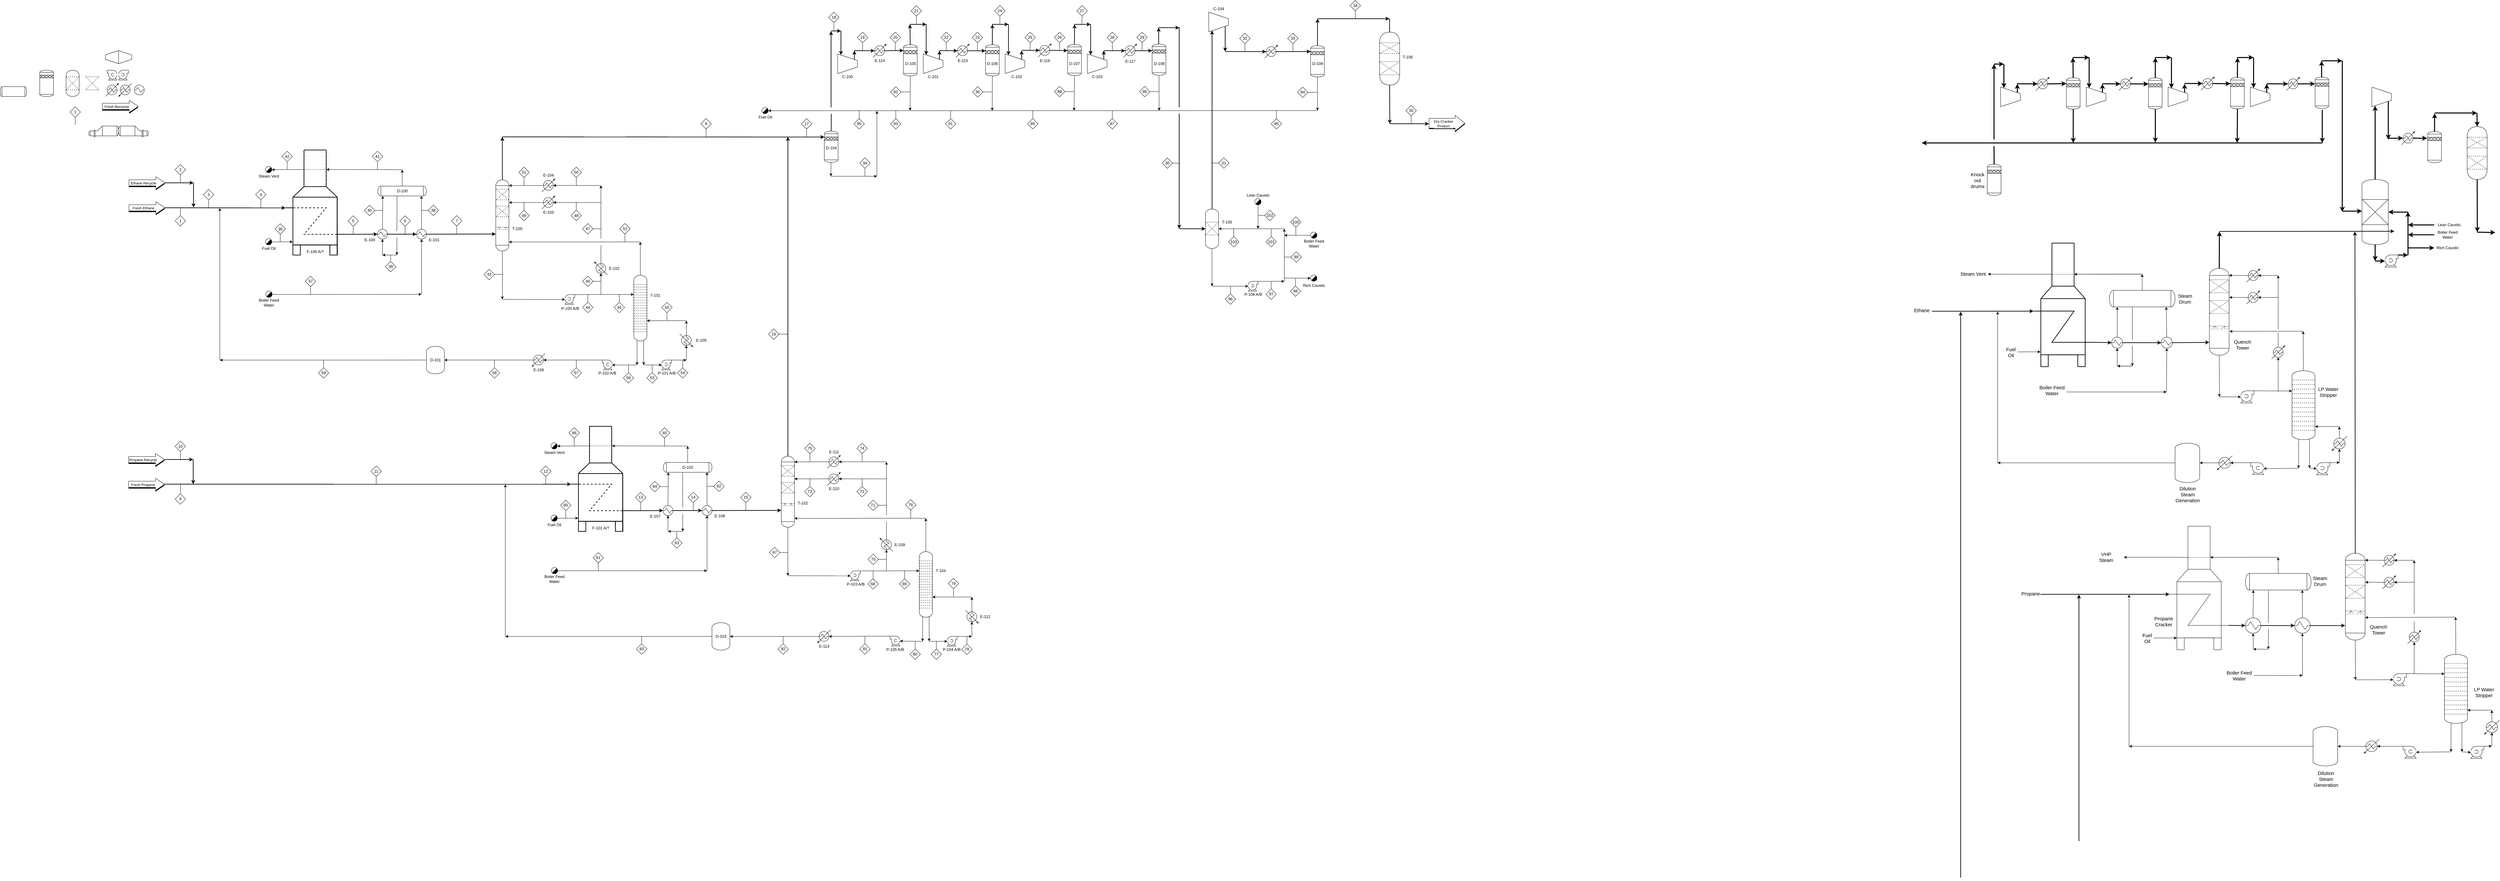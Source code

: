<mxfile version="14.4.3" type="device"><diagram id="lQ8MVo2kTR1Epv06TY8B" name="Page-1"><mxGraphModel dx="8712" dy="3921" grid="1" gridSize="10" guides="1" tooltips="1" connect="1" arrows="1" fold="1" page="1" pageScale="1" pageWidth="827" pageHeight="1169" math="0" shadow="0"><root><mxCell id="0"/><mxCell id="1" parent="0"/><mxCell id="3VAIiRXd3sIYo5z5zU9E-1359" value="" style="shape=flexArrow;endArrow=classic;html=1;width=29.767;endSize=9.577;endWidth=17.388;fillColor=#000000;" edge="1" parent="1"><mxGeometry width="50" height="50" relative="1" as="geometry"><mxPoint x="1040" y="-39.2" as="sourcePoint"/><mxPoint x="1150" y="-39.2" as="targetPoint"/></mxGeometry></mxCell><mxCell id="3VAIiRXd3sIYo5z5zU9E-644" value="" style="endArrow=classic;html=1;entryX=0;entryY=0.551;entryDx=0;entryDy=0;entryPerimeter=0;strokeWidth=2;" edge="1" parent="1" target="3VAIiRXd3sIYo5z5zU9E-639"><mxGeometry width="50" height="50" relative="1" as="geometry"><mxPoint x="-2810" y="216" as="sourcePoint"/><mxPoint x="-2270.82" y="169.998" as="targetPoint"/></mxGeometry></mxCell><mxCell id="3VAIiRXd3sIYo5z5zU9E-4" value="" style="shape=mxgraph.pid.vessels.tank;html=1;pointerEvents=1;align=center;verticalLabelPosition=bottom;verticalAlign=top;dashed=0;" vertex="1" parent="1"><mxGeometry x="3415.57" y="400.77" width="60" height="264.5" as="geometry"/></mxCell><mxCell id="3VAIiRXd3sIYo5z5zU9E-11" value="" style="endArrow=classic;html=1;entryX=0.124;entryY=0.5;entryDx=0;entryDy=0;entryPerimeter=0;strokeWidth=3;" edge="1" parent="1"><mxGeometry width="50" height="50" relative="1" as="geometry"><mxPoint x="4230" y="290.26" as="sourcePoint"/><mxPoint x="4285.749" y="291.51" as="targetPoint"/></mxGeometry></mxCell><mxCell id="3VAIiRXd3sIYo5z5zU9E-156" value="" style="shape=mxgraph.pid.vessels.furnace;html=1;pointerEvents=1;align=center;verticalLabelPosition=bottom;verticalAlign=top;dashed=0;strokeWidth=2;" vertex="1" parent="1"><mxGeometry x="2880" y="323.61" width="180" height="376.33" as="geometry"/></mxCell><mxCell id="3VAIiRXd3sIYo5z5zU9E-157" value="" style="endArrow=classic;html=1;entryX=0.001;entryY=0.551;entryDx=0;entryDy=0;entryPerimeter=0;strokeWidth=2;" edge="1" parent="1" target="3VAIiRXd3sIYo5z5zU9E-156"><mxGeometry width="50" height="50" relative="1" as="geometry"><mxPoint x="2571.0" y="531.11" as="sourcePoint"/><mxPoint x="2841" y="588.27" as="targetPoint"/></mxGeometry></mxCell><mxCell id="3VAIiRXd3sIYo5z5zU9E-158" value="" style="endArrow=classic;html=1;exitX=1;exitY=0.803;exitDx=0;exitDy=0;exitPerimeter=0;entryX=0;entryY=0.5;entryDx=0;entryDy=0;entryPerimeter=0;strokeWidth=2;" edge="1" parent="1" source="3VAIiRXd3sIYo5z5zU9E-156" target="3VAIiRXd3sIYo5z5zU9E-218"><mxGeometry width="50" height="50" relative="1" as="geometry"><mxPoint x="2961" y="628.27" as="sourcePoint"/><mxPoint x="3111" y="625.27" as="targetPoint"/></mxGeometry></mxCell><mxCell id="3VAIiRXd3sIYo5z5zU9E-159" value="" style="shape=mxgraph.pid.vessels.drum_or_condenser;html=1;pointerEvents=1;align=center;verticalLabelPosition=bottom;verticalAlign=top;dashed=0;" vertex="1" parent="1"><mxGeometry x="3111" y="467.52" width="200" height="50.5" as="geometry"/></mxCell><mxCell id="3VAIiRXd3sIYo5z5zU9E-160" value="" style="endArrow=classic;html=1;" edge="1" parent="1"><mxGeometry width="50" height="50" relative="1" as="geometry"><mxPoint x="3181" y="636.27" as="sourcePoint"/><mxPoint x="3181" y="698.27" as="targetPoint"/></mxGeometry></mxCell><mxCell id="3VAIiRXd3sIYo5z5zU9E-161" value="" style="shape=mxgraph.pid.heat_exchangers.shell_and_tube_heat_exchanger_1;html=1;pointerEvents=1;align=center;verticalLabelPosition=bottom;verticalAlign=top;dashed=0;" vertex="1" parent="1"><mxGeometry x="3268.84" y="610.11" width="33.66" height="33.66" as="geometry"/></mxCell><mxCell id="3VAIiRXd3sIYo5z5zU9E-162" value="" style="endArrow=classic;html=1;entryX=0;entryY=0.5;entryDx=0;entryDy=0;entryPerimeter=0;exitX=1;exitY=0.5;exitDx=0;exitDy=0;exitPerimeter=0;strokeWidth=2;" edge="1" parent="1" source="3VAIiRXd3sIYo5z5zU9E-218" target="3VAIiRXd3sIYo5z5zU9E-161"><mxGeometry width="50" height="50" relative="1" as="geometry"><mxPoint x="3161" y="626.27" as="sourcePoint"/><mxPoint x="3091" y="636.27" as="targetPoint"/></mxGeometry></mxCell><mxCell id="3VAIiRXd3sIYo5z5zU9E-163" value="" style="endArrow=classic;html=1;exitX=0.5;exitY=0;exitDx=0;exitDy=0;exitPerimeter=0;entryX=0.867;entryY=1.003;entryDx=0;entryDy=0;entryPerimeter=0;" edge="1" parent="1" source="3VAIiRXd3sIYo5z5zU9E-161" target="3VAIiRXd3sIYo5z5zU9E-159"><mxGeometry width="50" height="50" relative="1" as="geometry"><mxPoint x="3211" y="424.77" as="sourcePoint"/><mxPoint x="3211.34" y="376.09" as="targetPoint"/></mxGeometry></mxCell><mxCell id="3VAIiRXd3sIYo5z5zU9E-164" value="" style="endArrow=none;html=1;exitX=0.002;exitY=0.242;exitDx=0;exitDy=0;exitPerimeter=0;dashed=1;entryX=0.994;entryY=0.243;entryDx=0;entryDy=0;entryPerimeter=0;" edge="1" parent="1"><mxGeometry width="50" height="50" relative="1" as="geometry"><mxPoint x="3416.05" y="576.399" as="sourcePoint"/><mxPoint x="3475.57" y="576.664" as="targetPoint"/></mxGeometry></mxCell><mxCell id="3VAIiRXd3sIYo5z5zU9E-165" value="" style="group;dashed=1;" vertex="1" connectable="0" parent="1"><mxGeometry x="3450.93" y="576.64" width="20" height="10" as="geometry"/></mxCell><mxCell id="3VAIiRXd3sIYo5z5zU9E-166" value="" style="endArrow=none;html=1;dashed=1;" edge="1" parent="3VAIiRXd3sIYo5z5zU9E-165"><mxGeometry width="50" height="50" relative="1" as="geometry"><mxPoint y="10" as="sourcePoint"/><mxPoint x="10" as="targetPoint"/></mxGeometry></mxCell><mxCell id="3VAIiRXd3sIYo5z5zU9E-167" value="" style="endArrow=none;html=1;dashed=1;" edge="1" parent="3VAIiRXd3sIYo5z5zU9E-165"><mxGeometry width="50" height="50" relative="1" as="geometry"><mxPoint x="10" as="sourcePoint"/><mxPoint x="20" y="10" as="targetPoint"/></mxGeometry></mxCell><mxCell id="3VAIiRXd3sIYo5z5zU9E-168" value="" style="endArrow=none;html=1;dashed=1;" edge="1" parent="3VAIiRXd3sIYo5z5zU9E-165"><mxGeometry width="50" height="50" relative="1" as="geometry"><mxPoint x="10" y="10" as="sourcePoint"/><mxPoint x="10" as="targetPoint"/></mxGeometry></mxCell><mxCell id="3VAIiRXd3sIYo5z5zU9E-169" value="" style="group;dashed=1;" vertex="1" connectable="0" parent="3VAIiRXd3sIYo5z5zU9E-165"><mxGeometry x="-29" width="20" height="10" as="geometry"/></mxCell><mxCell id="3VAIiRXd3sIYo5z5zU9E-170" value="" style="endArrow=none;html=1;dashed=1;" edge="1" parent="3VAIiRXd3sIYo5z5zU9E-169"><mxGeometry width="50" height="50" relative="1" as="geometry"><mxPoint y="10" as="sourcePoint"/><mxPoint x="10" as="targetPoint"/></mxGeometry></mxCell><mxCell id="3VAIiRXd3sIYo5z5zU9E-171" value="" style="endArrow=none;html=1;dashed=1;" edge="1" parent="3VAIiRXd3sIYo5z5zU9E-169"><mxGeometry width="50" height="50" relative="1" as="geometry"><mxPoint x="10" as="sourcePoint"/><mxPoint x="20" y="10" as="targetPoint"/></mxGeometry></mxCell><mxCell id="3VAIiRXd3sIYo5z5zU9E-172" value="" style="endArrow=none;html=1;dashed=1;" edge="1" parent="3VAIiRXd3sIYo5z5zU9E-169"><mxGeometry width="50" height="50" relative="1" as="geometry"><mxPoint x="10" y="10" as="sourcePoint"/><mxPoint x="10" as="targetPoint"/></mxGeometry></mxCell><mxCell id="3VAIiRXd3sIYo5z5zU9E-173" value="" style="endArrow=classic;html=1;entryX=1.023;entryY=0.725;entryDx=0;entryDy=0;entryPerimeter=0;" edge="1" parent="1" target="3VAIiRXd3sIYo5z5zU9E-4"><mxGeometry width="50" height="50" relative="1" as="geometry"><mxPoint x="3701" y="592.11" as="sourcePoint"/><mxPoint x="3849" y="569.27" as="targetPoint"/></mxGeometry></mxCell><mxCell id="3VAIiRXd3sIYo5z5zU9E-174" value="" style="endArrow=classic;html=1;exitX=0.5;exitY=0;exitDx=0;exitDy=0;exitPerimeter=0;strokeWidth=2;" edge="1" parent="1" source="3VAIiRXd3sIYo5z5zU9E-378"><mxGeometry width="50" height="50" relative="1" as="geometry"><mxPoint x="4187.5" y="1345.97" as="sourcePoint"/><mxPoint x="3858.5" y="288.56" as="targetPoint"/></mxGeometry></mxCell><mxCell id="3VAIiRXd3sIYo5z5zU9E-175" value="" style="group" vertex="1" connectable="0" parent="1"><mxGeometry x="2780" y="-151.74" width="60" height="60" as="geometry"/></mxCell><mxCell id="3VAIiRXd3sIYo5z5zU9E-176" value="" style="endArrow=none;html=1;" edge="1" parent="3VAIiRXd3sIYo5z5zU9E-175"><mxGeometry width="50" height="50" relative="1" as="geometry"><mxPoint y="60" as="sourcePoint"/><mxPoint as="targetPoint"/></mxGeometry></mxCell><mxCell id="3VAIiRXd3sIYo5z5zU9E-177" value="" style="endArrow=none;html=1;" edge="1" parent="3VAIiRXd3sIYo5z5zU9E-175"><mxGeometry width="50" height="50" relative="1" as="geometry"><mxPoint x="60" y="40" as="sourcePoint"/><mxPoint x="60" y="20" as="targetPoint"/></mxGeometry></mxCell><mxCell id="3VAIiRXd3sIYo5z5zU9E-178" value="" style="endArrow=none;html=1;" edge="1" parent="3VAIiRXd3sIYo5z5zU9E-175"><mxGeometry width="50" height="50" relative="1" as="geometry"><mxPoint x="60" y="40" as="sourcePoint"/><mxPoint y="60" as="targetPoint"/></mxGeometry></mxCell><mxCell id="3VAIiRXd3sIYo5z5zU9E-179" value="" style="endArrow=none;html=1;" edge="1" parent="3VAIiRXd3sIYo5z5zU9E-175"><mxGeometry width="50" height="50" relative="1" as="geometry"><mxPoint x="60" y="20" as="sourcePoint"/><mxPoint as="targetPoint"/></mxGeometry></mxCell><mxCell id="3VAIiRXd3sIYo5z5zU9E-180" value="" style="endArrow=classic;html=1;strokeWidth=3;" edge="1" parent="1"><mxGeometry width="50" height="50" relative="1" as="geometry"><mxPoint x="2831" y="-134.74" as="sourcePoint"/><mxPoint x="2831" y="-161.74" as="targetPoint"/></mxGeometry></mxCell><mxCell id="3VAIiRXd3sIYo5z5zU9E-181" value="" style="endArrow=classic;html=1;strokeWidth=3;entryX=0.124;entryY=0.5;entryDx=0;entryDy=0;entryPerimeter=0;" edge="1" parent="1" target="3VAIiRXd3sIYo5z5zU9E-370"><mxGeometry width="50" height="50" relative="1" as="geometry"><mxPoint x="2830" y="-161.74" as="sourcePoint"/><mxPoint x="2905.25" y="-18.74" as="targetPoint"/></mxGeometry></mxCell><mxCell id="3VAIiRXd3sIYo5z5zU9E-182" value="" style="group" vertex="1" connectable="0" parent="1"><mxGeometry x="3040.68" y="-151.74" width="60" height="60" as="geometry"/></mxCell><mxCell id="3VAIiRXd3sIYo5z5zU9E-183" value="" style="endArrow=none;html=1;" edge="1" parent="3VAIiRXd3sIYo5z5zU9E-182"><mxGeometry width="50" height="50" relative="1" as="geometry"><mxPoint y="60" as="sourcePoint"/><mxPoint as="targetPoint"/></mxGeometry></mxCell><mxCell id="3VAIiRXd3sIYo5z5zU9E-184" value="" style="endArrow=none;html=1;" edge="1" parent="3VAIiRXd3sIYo5z5zU9E-182"><mxGeometry width="50" height="50" relative="1" as="geometry"><mxPoint x="60" y="40" as="sourcePoint"/><mxPoint x="60" y="20" as="targetPoint"/></mxGeometry></mxCell><mxCell id="3VAIiRXd3sIYo5z5zU9E-185" value="" style="endArrow=none;html=1;" edge="1" parent="3VAIiRXd3sIYo5z5zU9E-182"><mxGeometry width="50" height="50" relative="1" as="geometry"><mxPoint x="60" y="40" as="sourcePoint"/><mxPoint y="60" as="targetPoint"/></mxGeometry></mxCell><mxCell id="3VAIiRXd3sIYo5z5zU9E-186" value="" style="endArrow=none;html=1;" edge="1" parent="3VAIiRXd3sIYo5z5zU9E-182"><mxGeometry width="50" height="50" relative="1" as="geometry"><mxPoint x="60" y="20" as="sourcePoint"/><mxPoint as="targetPoint"/></mxGeometry></mxCell><mxCell id="3VAIiRXd3sIYo5z5zU9E-187" value="" style="endArrow=classic;html=1;strokeWidth=3;" edge="1" parent="3VAIiRXd3sIYo5z5zU9E-182"><mxGeometry width="50" height="50" relative="1" as="geometry"><mxPoint x="49.32" y="17" as="sourcePoint"/><mxPoint x="49.32" y="-10" as="targetPoint"/></mxGeometry></mxCell><mxCell id="3VAIiRXd3sIYo5z5zU9E-188" value="" style="endArrow=classic;html=1;exitX=0.876;exitY=0.5;exitDx=0;exitDy=0;exitPerimeter=0;strokeWidth=3;entryX=0.004;entryY=0.185;entryDx=0;entryDy=0;entryPerimeter=0;" edge="1" parent="1" source="3VAIiRXd3sIYo5z5zU9E-370" target="3VAIiRXd3sIYo5z5zU9E-424"><mxGeometry width="50" height="50" relative="1" as="geometry"><mxPoint x="3462.564" y="-133.24" as="sourcePoint"/><mxPoint x="2970" y="-161.74" as="targetPoint"/></mxGeometry></mxCell><mxCell id="3VAIiRXd3sIYo5z5zU9E-189" value="" style="endArrow=classic;html=1;strokeWidth=3;exitX=0.502;exitY=1.002;exitDx=0;exitDy=0;exitPerimeter=0;" edge="1" parent="1" source="3VAIiRXd3sIYo5z5zU9E-424"><mxGeometry width="50" height="50" relative="1" as="geometry"><mxPoint x="3410" y="-73.24" as="sourcePoint"/><mxPoint x="3001" y="18.26" as="targetPoint"/></mxGeometry></mxCell><mxCell id="3VAIiRXd3sIYo5z5zU9E-190" value="" style="endArrow=classic;html=1;strokeWidth=3;entryX=0.124;entryY=0.5;entryDx=0;entryDy=0;entryPerimeter=0;" edge="1" parent="1" target="3VAIiRXd3sIYo5z5zU9E-369"><mxGeometry width="50" height="50" relative="1" as="geometry"><mxPoint x="3090" y="-161.74" as="sourcePoint"/><mxPoint x="3150" y="-161.74" as="targetPoint"/><Array as="points"><mxPoint x="3090" y="-161.74"/></Array></mxGeometry></mxCell><mxCell id="3VAIiRXd3sIYo5z5zU9E-191" value="" style="group" vertex="1" connectable="0" parent="1"><mxGeometry x="3289.82" y="-151.74" width="60" height="60" as="geometry"/></mxCell><mxCell id="3VAIiRXd3sIYo5z5zU9E-192" value="" style="endArrow=none;html=1;" edge="1" parent="3VAIiRXd3sIYo5z5zU9E-191"><mxGeometry width="50" height="50" relative="1" as="geometry"><mxPoint y="60" as="sourcePoint"/><mxPoint as="targetPoint"/></mxGeometry></mxCell><mxCell id="3VAIiRXd3sIYo5z5zU9E-193" value="" style="endArrow=none;html=1;" edge="1" parent="3VAIiRXd3sIYo5z5zU9E-191"><mxGeometry width="50" height="50" relative="1" as="geometry"><mxPoint x="60" y="40" as="sourcePoint"/><mxPoint x="60" y="20" as="targetPoint"/></mxGeometry></mxCell><mxCell id="3VAIiRXd3sIYo5z5zU9E-194" value="" style="endArrow=none;html=1;" edge="1" parent="3VAIiRXd3sIYo5z5zU9E-191"><mxGeometry width="50" height="50" relative="1" as="geometry"><mxPoint x="60" y="40" as="sourcePoint"/><mxPoint y="60" as="targetPoint"/></mxGeometry></mxCell><mxCell id="3VAIiRXd3sIYo5z5zU9E-195" value="" style="endArrow=none;html=1;" edge="1" parent="3VAIiRXd3sIYo5z5zU9E-191"><mxGeometry width="50" height="50" relative="1" as="geometry"><mxPoint x="60" y="20" as="sourcePoint"/><mxPoint as="targetPoint"/></mxGeometry></mxCell><mxCell id="3VAIiRXd3sIYo5z5zU9E-196" value="" style="endArrow=classic;html=1;exitX=0.876;exitY=0.5;exitDx=0;exitDy=0;exitPerimeter=0;strokeWidth=3;entryX=0.002;entryY=0.196;entryDx=0;entryDy=0;entryPerimeter=0;" edge="1" parent="1" source="3VAIiRXd3sIYo5z5zU9E-369" target="3VAIiRXd3sIYo5z5zU9E-433"><mxGeometry width="50" height="50" relative="1" as="geometry"><mxPoint x="3546.064" y="-73.24" as="sourcePoint"/><mxPoint x="3250" y="-161.74" as="targetPoint"/></mxGeometry></mxCell><mxCell id="3VAIiRXd3sIYo5z5zU9E-197" value="" style="endArrow=classic;html=1;strokeWidth=3;" edge="1" parent="1"><mxGeometry width="50" height="50" relative="1" as="geometry"><mxPoint x="3340" y="-134.74" as="sourcePoint"/><mxPoint x="3340" y="-161.74" as="targetPoint"/></mxGeometry></mxCell><mxCell id="3VAIiRXd3sIYo5z5zU9E-198" value="" style="verticalLabelPosition=bottom;outlineConnect=0;align=center;dashed=0;html=1;verticalAlign=top;shape=mxgraph.pid2misc.column;columnType=fixed" vertex="1" parent="1"><mxGeometry x="3880" y="129.76" width="80" height="198.5" as="geometry"/></mxCell><mxCell id="3VAIiRXd3sIYo5z5zU9E-199" value="" style="group" vertex="1" connectable="0" parent="1"><mxGeometry x="3540" y="-151.74" width="60" height="60" as="geometry"/></mxCell><mxCell id="3VAIiRXd3sIYo5z5zU9E-200" value="" style="endArrow=none;html=1;" edge="1" parent="3VAIiRXd3sIYo5z5zU9E-199"><mxGeometry width="50" height="50" relative="1" as="geometry"><mxPoint y="60" as="sourcePoint"/><mxPoint as="targetPoint"/></mxGeometry></mxCell><mxCell id="3VAIiRXd3sIYo5z5zU9E-201" value="" style="endArrow=none;html=1;" edge="1" parent="3VAIiRXd3sIYo5z5zU9E-199"><mxGeometry width="50" height="50" relative="1" as="geometry"><mxPoint x="60" y="40" as="sourcePoint"/><mxPoint x="60" y="20" as="targetPoint"/></mxGeometry></mxCell><mxCell id="3VAIiRXd3sIYo5z5zU9E-202" value="" style="endArrow=none;html=1;" edge="1" parent="3VAIiRXd3sIYo5z5zU9E-199"><mxGeometry width="50" height="50" relative="1" as="geometry"><mxPoint x="60" y="40" as="sourcePoint"/><mxPoint y="60" as="targetPoint"/></mxGeometry></mxCell><mxCell id="3VAIiRXd3sIYo5z5zU9E-203" value="" style="endArrow=none;html=1;" edge="1" parent="3VAIiRXd3sIYo5z5zU9E-199"><mxGeometry width="50" height="50" relative="1" as="geometry"><mxPoint x="60" y="20" as="sourcePoint"/><mxPoint as="targetPoint"/></mxGeometry></mxCell><mxCell id="3VAIiRXd3sIYo5z5zU9E-204" value="" style="endArrow=classic;html=1;strokeWidth=3;" edge="1" parent="1"><mxGeometry width="50" height="50" relative="1" as="geometry"><mxPoint x="3590" y="-134.74" as="sourcePoint"/><mxPoint x="3590" y="-161.74" as="targetPoint"/></mxGeometry></mxCell><mxCell id="3VAIiRXd3sIYo5z5zU9E-205" value="" style="endArrow=classic;html=1;entryX=0.124;entryY=0.5;entryDx=0;entryDy=0;entryPerimeter=0;strokeWidth=3;" edge="1" parent="1" target="3VAIiRXd3sIYo5z5zU9E-368"><mxGeometry width="50" height="50" relative="1" as="geometry"><mxPoint x="3590" y="-161.74" as="sourcePoint"/><mxPoint x="3870.436" y="-73.24" as="targetPoint"/></mxGeometry></mxCell><mxCell id="3VAIiRXd3sIYo5z5zU9E-211" value="" style="endArrow=classic;html=1;strokeWidth=3;entryX=0.124;entryY=0.5;entryDx=0;entryDy=0;entryPerimeter=0;" edge="1" parent="1" target="3VAIiRXd3sIYo5z5zU9E-479"><mxGeometry width="50" height="50" relative="1" as="geometry"><mxPoint x="3960" y="4.26" as="sourcePoint"/><mxPoint x="4044.522" y="-141.49" as="targetPoint"/></mxGeometry></mxCell><mxCell id="3VAIiRXd3sIYo5z5zU9E-212" value="" style="endArrow=classic;html=1;exitX=0.876;exitY=0.5;exitDx=0;exitDy=0;exitPerimeter=0;strokeWidth=3;entryX=0;entryY=0.212;entryDx=0;entryDy=0;entryPerimeter=0;" edge="1" parent="1" source="3VAIiRXd3sIYo5z5zU9E-368" target="3VAIiRXd3sIYo5z5zU9E-458"><mxGeometry width="50" height="50" relative="1" as="geometry"><mxPoint x="3918.564" y="-73.24" as="sourcePoint"/><mxPoint x="3800" y="-161.74" as="targetPoint"/></mxGeometry></mxCell><mxCell id="3VAIiRXd3sIYo5z5zU9E-213" value="" style="endArrow=classic;html=1;strokeWidth=3;" edge="1" parent="1" source="3VAIiRXd3sIYo5z5zU9E-198"><mxGeometry width="50" height="50" relative="1" as="geometry"><mxPoint x="3980.94" y="-73.24" as="sourcePoint"/><mxPoint x="3920" y="-94.74" as="targetPoint"/></mxGeometry></mxCell><mxCell id="3VAIiRXd3sIYo5z5zU9E-214" value="" style="endArrow=classic;html=1;strokeWidth=3;exitX=0.876;exitY=0.5;exitDx=0;exitDy=0;exitPerimeter=0;entryX=-0.038;entryY=0.217;entryDx=0;entryDy=0;entryPerimeter=0;" edge="1" parent="1" source="3VAIiRXd3sIYo5z5zU9E-479" target="3VAIiRXd3sIYo5z5zU9E-481"><mxGeometry width="50" height="50" relative="1" as="geometry"><mxPoint x="4020" y="-261.74" as="sourcePoint"/><mxPoint x="4100" y="-261.74" as="targetPoint"/></mxGeometry></mxCell><mxCell id="3VAIiRXd3sIYo5z5zU9E-215" value="" style="endArrow=classic;html=1;strokeWidth=3;entryX=1;entryY=0.5;entryDx=0;entryDy=0;entryPerimeter=0;" edge="1" parent="1" target="3VAIiRXd3sIYo5z5zU9E-469"><mxGeometry width="50" height="50" relative="1" as="geometry"><mxPoint x="4230" y="-72.74" as="sourcePoint"/><mxPoint x="4230" y="-32.74" as="targetPoint"/></mxGeometry></mxCell><mxCell id="3VAIiRXd3sIYo5z5zU9E-216" value="" style="endArrow=classic;html=1;strokeWidth=3;" edge="1" parent="1"><mxGeometry width="50" height="50" relative="1" as="geometry"><mxPoint x="4101" y="-72.74" as="sourcePoint"/><mxPoint x="4230" y="-72.74" as="targetPoint"/></mxGeometry></mxCell><mxCell id="3VAIiRXd3sIYo5z5zU9E-217" value="" style="endArrow=classic;html=1;strokeWidth=3;exitX=1;exitY=0.5;exitDx=0;exitDy=0;exitPerimeter=0;" edge="1" parent="1" source="3VAIiRXd3sIYo5z5zU9E-473"><mxGeometry width="50" height="50" relative="1" as="geometry"><mxPoint x="4180" y="116.76" as="sourcePoint"/><mxPoint x="4231" y="290.26" as="targetPoint"/><Array as="points"><mxPoint x="4231" y="278.26"/></Array></mxGeometry></mxCell><mxCell id="3VAIiRXd3sIYo5z5zU9E-218" value="" style="shape=mxgraph.pid.heat_exchangers.shell_and_tube_heat_exchanger_1;html=1;pointerEvents=1;align=center;verticalLabelPosition=bottom;verticalAlign=top;dashed=0;" vertex="1" parent="1"><mxGeometry x="3118" y="610.11" width="33.66" height="33.66" as="geometry"/></mxCell><mxCell id="3VAIiRXd3sIYo5z5zU9E-219" value="" style="endArrow=classic;html=1;exitX=0.5;exitY=0;exitDx=0;exitDy=0;exitPerimeter=0;" edge="1" parent="1" source="3VAIiRXd3sIYo5z5zU9E-159"><mxGeometry width="50" height="50" relative="1" as="geometry"><mxPoint x="2821" y="338.27" as="sourcePoint"/><mxPoint x="3211" y="418.27" as="targetPoint"/></mxGeometry></mxCell><mxCell id="3VAIiRXd3sIYo5z5zU9E-220" value="" style="endArrow=classic;html=1;" edge="1" parent="1"><mxGeometry width="50" height="50" relative="1" as="geometry"><mxPoint x="3181" y="698.27" as="sourcePoint"/><mxPoint x="3135" y="698.27" as="targetPoint"/></mxGeometry></mxCell><mxCell id="3VAIiRXd3sIYo5z5zU9E-221" value="" style="endArrow=classic;html=1;entryX=0.5;entryY=1;entryDx=0;entryDy=0;entryPerimeter=0;" edge="1" parent="1" target="3VAIiRXd3sIYo5z5zU9E-218"><mxGeometry width="50" height="50" relative="1" as="geometry"><mxPoint x="3135" y="698.27" as="sourcePoint"/><mxPoint x="3141" y="718.27" as="targetPoint"/></mxGeometry></mxCell><mxCell id="3VAIiRXd3sIYo5z5zU9E-222" value="" style="endArrow=none;html=1;entryX=0.35;entryY=0.997;entryDx=0;entryDy=0;entryPerimeter=0;" edge="1" parent="1" target="3VAIiRXd3sIYo5z5zU9E-159"><mxGeometry width="50" height="50" relative="1" as="geometry"><mxPoint x="3181" y="618.27" as="sourcePoint"/><mxPoint x="3171" y="408.27" as="targetPoint"/></mxGeometry></mxCell><mxCell id="3VAIiRXd3sIYo5z5zU9E-223" value="" style="endArrow=classic;html=1;exitX=0.5;exitY=0;exitDx=0;exitDy=0;exitPerimeter=0;entryX=0.121;entryY=1.006;entryDx=0;entryDy=0;entryPerimeter=0;" edge="1" parent="1" source="3VAIiRXd3sIYo5z5zU9E-218" target="3VAIiRXd3sIYo5z5zU9E-159"><mxGeometry width="50" height="50" relative="1" as="geometry"><mxPoint x="3145" y="718.27" as="sourcePoint"/><mxPoint x="3135" y="389.27" as="targetPoint"/></mxGeometry></mxCell><mxCell id="3VAIiRXd3sIYo5z5zU9E-224" value="" style="endArrow=classic;html=1;" edge="1" parent="1"><mxGeometry width="50" height="50" relative="1" as="geometry"><mxPoint x="2981" y="777.11" as="sourcePoint"/><mxPoint x="3285" y="777.11" as="targetPoint"/></mxGeometry></mxCell><mxCell id="3VAIiRXd3sIYo5z5zU9E-225" value="" style="endArrow=classic;html=1;entryX=0.5;entryY=1;entryDx=0;entryDy=0;entryPerimeter=0;" edge="1" parent="1" target="3VAIiRXd3sIYo5z5zU9E-161"><mxGeometry width="50" height="50" relative="1" as="geometry"><mxPoint x="3285" y="778.27" as="sourcePoint"/><mxPoint x="3291" y="788.27" as="targetPoint"/></mxGeometry></mxCell><mxCell id="3VAIiRXd3sIYo5z5zU9E-226" value="" style="endArrow=classic;html=1;entryX=0.689;entryY=0.252;entryDx=0;entryDy=0;entryPerimeter=0;" edge="1" parent="1" target="3VAIiRXd3sIYo5z5zU9E-156"><mxGeometry width="50" height="50" relative="1" as="geometry"><mxPoint x="3211" y="418.27" as="sourcePoint"/><mxPoint x="3221" y="428.27" as="targetPoint"/></mxGeometry></mxCell><mxCell id="3VAIiRXd3sIYo5z5zU9E-227" value="" style="endArrow=none;dashed=1;html=1;entryX=0.689;entryY=0.252;entryDx=0;entryDy=0;entryPerimeter=0;exitX=0.312;exitY=0.252;exitDx=0;exitDy=0;exitPerimeter=0;" edge="1" parent="1" source="3VAIiRXd3sIYo5z5zU9E-156" target="3VAIiRXd3sIYo5z5zU9E-156"><mxGeometry width="50" height="50" relative="1" as="geometry"><mxPoint x="2941" y="418.27" as="sourcePoint"/><mxPoint x="3231" y="438.27" as="targetPoint"/></mxGeometry></mxCell><mxCell id="3VAIiRXd3sIYo5z5zU9E-228" value="" style="endArrow=classic;html=1;exitX=0.311;exitY=0.252;exitDx=0;exitDy=0;exitPerimeter=0;" edge="1" parent="1" source="3VAIiRXd3sIYo5z5zU9E-156"><mxGeometry width="50" height="50" relative="1" as="geometry"><mxPoint x="2901" y="488.27" as="sourcePoint"/><mxPoint x="2741" y="418.27" as="targetPoint"/></mxGeometry></mxCell><mxCell id="3VAIiRXd3sIYo5z5zU9E-233" value="" style="endArrow=classic;html=1;strokeWidth=2;exitX=1;exitY=0.5;exitDx=0;exitDy=0;exitPerimeter=0;" edge="1" parent="1" source="3VAIiRXd3sIYo5z5zU9E-161"><mxGeometry width="50" height="50" relative="1" as="geometry"><mxPoint x="3361" y="626.11" as="sourcePoint"/><mxPoint x="3415" y="626.11" as="targetPoint"/></mxGeometry></mxCell><mxCell id="3VAIiRXd3sIYo5z5zU9E-234" value="" style="endArrow=classic;html=1;entryX=0.01;entryY=0.5;entryDx=0;entryDy=0;entryPerimeter=0;" edge="1" parent="1" target="3VAIiRXd3sIYo5z5zU9E-291"><mxGeometry width="50" height="50" relative="1" as="geometry"><mxPoint x="3446" y="792.11" as="sourcePoint"/><mxPoint x="3561.564" y="791.27" as="targetPoint"/></mxGeometry></mxCell><mxCell id="3VAIiRXd3sIYo5z5zU9E-235" value="" style="endArrow=classic;html=1;exitX=0.5;exitY=1;exitDx=0;exitDy=0;exitPerimeter=0;" edge="1" parent="1" source="3VAIiRXd3sIYo5z5zU9E-4"><mxGeometry width="50" height="50" relative="1" as="geometry"><mxPoint x="3411" y="826.11" as="sourcePoint"/><mxPoint x="3446" y="792.11" as="targetPoint"/></mxGeometry></mxCell><mxCell id="3VAIiRXd3sIYo5z5zU9E-236" value="" style="endArrow=classic;html=1;" edge="1" parent="1"><mxGeometry width="50" height="50" relative="1" as="geometry"><mxPoint x="3181" y="698.27" as="sourcePoint"/><mxPoint x="3135" y="698.27" as="targetPoint"/></mxGeometry></mxCell><mxCell id="3VAIiRXd3sIYo5z5zU9E-237" value="" style="endArrow=classic;html=1;entryX=0.689;entryY=0.252;entryDx=0;entryDy=0;entryPerimeter=0;" edge="1" parent="1"><mxGeometry width="50" height="50" relative="1" as="geometry"><mxPoint x="3211" y="418.27" as="sourcePoint"/><mxPoint x="3004.02" y="418.445" as="targetPoint"/></mxGeometry></mxCell><mxCell id="3VAIiRXd3sIYo5z5zU9E-238" value="" style="shape=mxgraph.pid.vessels.furnace;html=1;pointerEvents=1;align=center;verticalLabelPosition=bottom;verticalAlign=top;dashed=0;" vertex="1" parent="1"><mxGeometry x="3294" y="1186.11" width="180" height="376.33" as="geometry"/></mxCell><mxCell id="3VAIiRXd3sIYo5z5zU9E-239" value="" style="endArrow=classic;html=1;entryX=0.001;entryY=0.551;entryDx=0;entryDy=0;entryPerimeter=0;strokeWidth=2;" edge="1" parent="1" target="3VAIiRXd3sIYo5z5zU9E-238"><mxGeometry width="50" height="50" relative="1" as="geometry"><mxPoint x="2901" y="1393.61" as="sourcePoint"/><mxPoint x="3255" y="1450.77" as="targetPoint"/></mxGeometry></mxCell><mxCell id="3VAIiRXd3sIYo5z5zU9E-240" value="" style="endArrow=classic;html=1;exitX=1;exitY=0.803;exitDx=0;exitDy=0;exitPerimeter=0;entryX=0;entryY=0.5;entryDx=0;entryDy=0;entryPerimeter=0;strokeWidth=2;" edge="1" parent="1" source="3VAIiRXd3sIYo5z5zU9E-238" target="3VAIiRXd3sIYo5z5zU9E-248"><mxGeometry width="50" height="50" relative="1" as="geometry"><mxPoint x="3375" y="1490.77" as="sourcePoint"/><mxPoint x="3525" y="1487.77" as="targetPoint"/></mxGeometry></mxCell><mxCell id="3VAIiRXd3sIYo5z5zU9E-241" value="" style="shape=mxgraph.pid.vessels.drum_or_condenser;html=1;pointerEvents=1;align=center;verticalLabelPosition=bottom;verticalAlign=top;dashed=0;" vertex="1" parent="1"><mxGeometry x="3525" y="1330.02" width="200" height="50.5" as="geometry"/></mxCell><mxCell id="3VAIiRXd3sIYo5z5zU9E-242" value="" style="endArrow=classic;html=1;" edge="1" parent="1"><mxGeometry width="50" height="50" relative="1" as="geometry"><mxPoint x="3595" y="1498.77" as="sourcePoint"/><mxPoint x="3595" y="1560.77" as="targetPoint"/></mxGeometry></mxCell><mxCell id="3VAIiRXd3sIYo5z5zU9E-243" value="" style="shape=mxgraph.pid.heat_exchangers.shell_and_tube_heat_exchanger_1;html=1;pointerEvents=1;align=center;verticalLabelPosition=bottom;verticalAlign=top;dashed=0;" vertex="1" parent="1"><mxGeometry x="3675" y="1465.27" width="47" height="47" as="geometry"/></mxCell><mxCell id="3VAIiRXd3sIYo5z5zU9E-244" value="" style="endArrow=classic;html=1;entryX=0;entryY=0.5;entryDx=0;entryDy=0;entryPerimeter=0;exitX=1;exitY=0.5;exitDx=0;exitDy=0;exitPerimeter=0;strokeWidth=2;" edge="1" parent="1" source="3VAIiRXd3sIYo5z5zU9E-248" target="3VAIiRXd3sIYo5z5zU9E-243"><mxGeometry width="50" height="50" relative="1" as="geometry"><mxPoint x="3575" y="1488.77" as="sourcePoint"/><mxPoint x="3505" y="1498.77" as="targetPoint"/></mxGeometry></mxCell><mxCell id="3VAIiRXd3sIYo5z5zU9E-245" value="" style="endArrow=classic;html=1;exitX=0.5;exitY=0;exitDx=0;exitDy=0;exitPerimeter=0;entryX=0.867;entryY=1.003;entryDx=0;entryDy=0;entryPerimeter=0;" edge="1" parent="1" source="3VAIiRXd3sIYo5z5zU9E-243" target="3VAIiRXd3sIYo5z5zU9E-241"><mxGeometry width="50" height="50" relative="1" as="geometry"><mxPoint x="3625" y="1287.27" as="sourcePoint"/><mxPoint x="3625.34" y="1238.59" as="targetPoint"/></mxGeometry></mxCell><mxCell id="3VAIiRXd3sIYo5z5zU9E-246" value="" style="endArrow=classic;html=1;" edge="1" parent="1" source="3VAIiRXd3sIYo5z5zU9E-266"><mxGeometry width="50" height="50" relative="1" as="geometry"><mxPoint x="4171" y="1496.61" as="sourcePoint"/><mxPoint x="4165" y="1463.11" as="targetPoint"/></mxGeometry></mxCell><mxCell id="3VAIiRXd3sIYo5z5zU9E-247" value="" style="endArrow=classic;html=1;entryX=1.025;entryY=0.721;entryDx=0;entryDy=0;entryPerimeter=0;" edge="1" parent="1"><mxGeometry width="50" height="50" relative="1" as="geometry"><mxPoint x="4165" y="1463.11" as="sourcePoint"/><mxPoint x="3889.5" y="1464.455" as="targetPoint"/></mxGeometry></mxCell><mxCell id="3VAIiRXd3sIYo5z5zU9E-248" value="" style="shape=mxgraph.pid.heat_exchangers.shell_and_tube_heat_exchanger_1;html=1;pointerEvents=1;align=center;verticalLabelPosition=bottom;verticalAlign=top;dashed=0;" vertex="1" parent="1"><mxGeometry x="3525" y="1465.27" width="47" height="47" as="geometry"/></mxCell><mxCell id="3VAIiRXd3sIYo5z5zU9E-249" value="" style="endArrow=classic;html=1;exitX=0.5;exitY=0;exitDx=0;exitDy=0;exitPerimeter=0;" edge="1" parent="1" source="3VAIiRXd3sIYo5z5zU9E-241"><mxGeometry width="50" height="50" relative="1" as="geometry"><mxPoint x="3235" y="1200.77" as="sourcePoint"/><mxPoint x="3625" y="1280.77" as="targetPoint"/></mxGeometry></mxCell><mxCell id="3VAIiRXd3sIYo5z5zU9E-250" value="" style="endArrow=classic;html=1;" edge="1" parent="1"><mxGeometry width="50" height="50" relative="1" as="geometry"><mxPoint x="3595" y="1560.77" as="sourcePoint"/><mxPoint x="3549" y="1560.77" as="targetPoint"/></mxGeometry></mxCell><mxCell id="3VAIiRXd3sIYo5z5zU9E-251" value="" style="endArrow=classic;html=1;entryX=0.5;entryY=1;entryDx=0;entryDy=0;entryPerimeter=0;" edge="1" parent="1" target="3VAIiRXd3sIYo5z5zU9E-248"><mxGeometry width="50" height="50" relative="1" as="geometry"><mxPoint x="3549" y="1560.77" as="sourcePoint"/><mxPoint x="3555" y="1580.77" as="targetPoint"/></mxGeometry></mxCell><mxCell id="3VAIiRXd3sIYo5z5zU9E-252" value="" style="endArrow=none;html=1;entryX=0.35;entryY=0.997;entryDx=0;entryDy=0;entryPerimeter=0;" edge="1" parent="1" target="3VAIiRXd3sIYo5z5zU9E-241"><mxGeometry width="50" height="50" relative="1" as="geometry"><mxPoint x="3595" y="1480.77" as="sourcePoint"/><mxPoint x="3585" y="1270.77" as="targetPoint"/></mxGeometry></mxCell><mxCell id="3VAIiRXd3sIYo5z5zU9E-253" value="" style="endArrow=classic;html=1;exitX=0.5;exitY=0;exitDx=0;exitDy=0;exitPerimeter=0;entryX=0.121;entryY=1.006;entryDx=0;entryDy=0;entryPerimeter=0;" edge="1" parent="1" source="3VAIiRXd3sIYo5z5zU9E-248" target="3VAIiRXd3sIYo5z5zU9E-241"><mxGeometry width="50" height="50" relative="1" as="geometry"><mxPoint x="3559" y="1580.77" as="sourcePoint"/><mxPoint x="3549" y="1251.77" as="targetPoint"/></mxGeometry></mxCell><mxCell id="3VAIiRXd3sIYo5z5zU9E-254" value="" style="endArrow=classic;html=1;" edge="1" parent="1"><mxGeometry width="50" height="50" relative="1" as="geometry"><mxPoint x="3551" y="1640.61" as="sourcePoint"/><mxPoint x="3699" y="1640.77" as="targetPoint"/></mxGeometry></mxCell><mxCell id="3VAIiRXd3sIYo5z5zU9E-255" value="" style="endArrow=classic;html=1;entryX=0.5;entryY=1;entryDx=0;entryDy=0;entryPerimeter=0;" edge="1" parent="1" target="3VAIiRXd3sIYo5z5zU9E-243"><mxGeometry width="50" height="50" relative="1" as="geometry"><mxPoint x="3699" y="1640.77" as="sourcePoint"/><mxPoint x="3705" y="1650.77" as="targetPoint"/></mxGeometry></mxCell><mxCell id="3VAIiRXd3sIYo5z5zU9E-256" value="" style="endArrow=classic;html=1;entryX=0.689;entryY=0.252;entryDx=0;entryDy=0;entryPerimeter=0;" edge="1" parent="1" target="3VAIiRXd3sIYo5z5zU9E-238"><mxGeometry width="50" height="50" relative="1" as="geometry"><mxPoint x="3625" y="1280.77" as="sourcePoint"/><mxPoint x="3635" y="1290.77" as="targetPoint"/></mxGeometry></mxCell><mxCell id="3VAIiRXd3sIYo5z5zU9E-257" value="" style="endArrow=none;dashed=1;html=1;entryX=0.689;entryY=0.252;entryDx=0;entryDy=0;entryPerimeter=0;exitX=0.312;exitY=0.252;exitDx=0;exitDy=0;exitPerimeter=0;" edge="1" parent="1" source="3VAIiRXd3sIYo5z5zU9E-238" target="3VAIiRXd3sIYo5z5zU9E-238"><mxGeometry width="50" height="50" relative="1" as="geometry"><mxPoint x="3355" y="1280.77" as="sourcePoint"/><mxPoint x="3645" y="1300.77" as="targetPoint"/></mxGeometry></mxCell><mxCell id="3VAIiRXd3sIYo5z5zU9E-258" value="" style="endArrow=classic;html=1;exitX=0.311;exitY=0.252;exitDx=0;exitDy=0;exitPerimeter=0;" edge="1" parent="1" source="3VAIiRXd3sIYo5z5zU9E-238"><mxGeometry width="50" height="50" relative="1" as="geometry"><mxPoint x="3315" y="1350.77" as="sourcePoint"/><mxPoint x="3155" y="1280.77" as="targetPoint"/></mxGeometry></mxCell><mxCell id="3VAIiRXd3sIYo5z5zU9E-259" value="" style="endArrow=classic;html=1;exitX=0.5;exitY=0;exitDx=0;exitDy=0;exitPerimeter=0;strokeWidth=3;" edge="1" parent="1" source="3VAIiRXd3sIYo5z5zU9E-4"><mxGeometry width="50" height="50" relative="1" as="geometry"><mxPoint x="3447" y="494.02" as="sourcePoint"/><mxPoint x="3446" y="288.11" as="targetPoint"/></mxGeometry></mxCell><mxCell id="3VAIiRXd3sIYo5z5zU9E-260" value="" style="endArrow=classic;html=1;strokeWidth=2;" edge="1" parent="1"><mxGeometry width="50" height="50" relative="1" as="geometry"><mxPoint x="3446" y="288.02" as="sourcePoint"/><mxPoint x="3978.5" y="287.56" as="targetPoint"/></mxGeometry></mxCell><mxCell id="3VAIiRXd3sIYo5z5zU9E-261" value="" style="endArrow=classic;html=1;strokeWidth=3;" edge="1" parent="1"><mxGeometry width="50" height="50" relative="1" as="geometry"><mxPoint x="2760" y="8.26" as="sourcePoint"/><mxPoint x="2760" y="-221.74" as="targetPoint"/></mxGeometry></mxCell><mxCell id="3VAIiRXd3sIYo5z5zU9E-262" value="" style="endArrow=classic;html=1;strokeWidth=2;" edge="1" parent="1"><mxGeometry width="50" height="50" relative="1" as="geometry"><mxPoint x="3018.5" y="2145.56" as="sourcePoint"/><mxPoint x="3018.5" y="1394.56" as="targetPoint"/></mxGeometry></mxCell><mxCell id="3VAIiRXd3sIYo5z5zU9E-264" value="" style="endArrow=classic;html=1;strokeWidth=2;" edge="1" parent="1"><mxGeometry width="50" height="50" relative="1" as="geometry"><mxPoint x="2658.5" y="2256.56" as="sourcePoint"/><mxPoint x="2658.5" y="532.56" as="targetPoint"/></mxGeometry></mxCell><mxCell id="3VAIiRXd3sIYo5z5zU9E-266" value="" style="verticalLabelPosition=bottom;outlineConnect=0;align=center;dashed=0;html=1;verticalAlign=top;shape=mxgraph.pid2misc.column;columnType=tray;strokeWidth=1;" vertex="1" parent="1"><mxGeometry x="4131" y="1576.61" width="70" height="210" as="geometry"/></mxCell><mxCell id="3VAIiRXd3sIYo5z5zU9E-267" value="" style="verticalLabelPosition=bottom;outlineConnect=0;align=center;dashed=0;html=1;verticalAlign=top;shape=mxgraph.pid2misc.column;columnType=common;strokeWidth=1;" vertex="1" parent="1"><mxGeometry x="3731" y="1796.61" width="75" height="120" as="geometry"/></mxCell><mxCell id="3VAIiRXd3sIYo5z5zU9E-268" value="" style="shape=mxgraph.pid.pumps.centrifugal_pump_3;html=1;pointerEvents=1;align=center;verticalLabelPosition=bottom;verticalAlign=top;dashed=0;strokeWidth=1;" vertex="1" parent="1"><mxGeometry x="4005" y="1856.61" width="40" height="36.11" as="geometry"/></mxCell><mxCell id="3VAIiRXd3sIYo5z5zU9E-272" value="" style="endArrow=classic;html=1;strokeWidth=1;" edge="1" parent="1"><mxGeometry width="50" height="50" relative="1" as="geometry"><mxPoint x="4151" y="1785.61" as="sourcePoint"/><mxPoint x="4151" y="1873.61" as="targetPoint"/></mxGeometry></mxCell><mxCell id="3VAIiRXd3sIYo5z5zU9E-273" value="" style="endArrow=classic;html=1;strokeWidth=1;entryX=0.99;entryY=0.5;entryDx=0;entryDy=0;entryPerimeter=0;" edge="1" parent="1" target="3VAIiRXd3sIYo5z5zU9E-268"><mxGeometry width="50" height="50" relative="1" as="geometry"><mxPoint x="4151" y="1873.61" as="sourcePoint"/><mxPoint x="4151" y="1886.61" as="targetPoint"/></mxGeometry></mxCell><mxCell id="3VAIiRXd3sIYo5z5zU9E-274" value="" style="endArrow=classic;html=1;strokeWidth=1;" edge="1" parent="1"><mxGeometry width="50" height="50" relative="1" as="geometry"><mxPoint x="4184.17" y="1784.61" as="sourcePoint"/><mxPoint x="4184.17" y="1873.61" as="targetPoint"/></mxGeometry></mxCell><mxCell id="3VAIiRXd3sIYo5z5zU9E-275" value="" style="endArrow=classic;html=1;strokeWidth=1;entryX=0.01;entryY=0.5;entryDx=0;entryDy=0;entryPerimeter=0;" edge="1" parent="1" target="3VAIiRXd3sIYo5z5zU9E-316"><mxGeometry width="50" height="50" relative="1" as="geometry"><mxPoint x="4184.17" y="1873.61" as="sourcePoint"/><mxPoint x="4276" y="1873.61" as="targetPoint"/></mxGeometry></mxCell><mxCell id="3VAIiRXd3sIYo5z5zU9E-276" value="" style="endArrow=classic;html=1;strokeWidth=1;exitX=0.124;exitY=0.5;exitDx=0;exitDy=0;exitPerimeter=0;" edge="1" parent="1" source="3VAIiRXd3sIYo5z5zU9E-300" target="3VAIiRXd3sIYo5z5zU9E-267"><mxGeometry width="50" height="50" relative="1" as="geometry"><mxPoint x="4001" y="1856.61" as="sourcePoint"/><mxPoint x="4141" y="1806.61" as="targetPoint"/></mxGeometry></mxCell><mxCell id="3VAIiRXd3sIYo5z5zU9E-277" value="" style="endArrow=classic;html=1;strokeWidth=1;" edge="1" parent="1" source="3VAIiRXd3sIYo5z5zU9E-267"><mxGeometry width="50" height="50" relative="1" as="geometry"><mxPoint x="3801" y="1856.61" as="sourcePoint"/><mxPoint x="3171" y="1856.61" as="targetPoint"/></mxGeometry></mxCell><mxCell id="3VAIiRXd3sIYo5z5zU9E-278" value="" style="endArrow=classic;html=1;strokeWidth=1;" edge="1" parent="1"><mxGeometry width="50" height="50" relative="1" as="geometry"><mxPoint x="3171" y="1856.61" as="sourcePoint"/><mxPoint x="3171" y="1394.61" as="targetPoint"/></mxGeometry></mxCell><mxCell id="3VAIiRXd3sIYo5z5zU9E-279" value="" style="shape=mxgraph.pid.heat_exchangers.heater;html=1;pointerEvents=1;align=center;verticalLabelPosition=bottom;verticalAlign=top;dashed=0;" vertex="1" parent="1"><mxGeometry x="4252.14" y="1776.61" width="46.36" height="43.5" as="geometry"/></mxCell><mxCell id="3VAIiRXd3sIYo5z5zU9E-280" value="" style="endArrow=classic;html=1;strokeWidth=1;entryX=0.5;entryY=0.876;entryDx=0;entryDy=0;entryPerimeter=0;" edge="1" parent="1" target="3VAIiRXd3sIYo5z5zU9E-279"><mxGeometry width="50" height="50" relative="1" as="geometry"><mxPoint x="4275" y="1856.11" as="sourcePoint"/><mxPoint x="4351" y="1796.61" as="targetPoint"/></mxGeometry></mxCell><mxCell id="3VAIiRXd3sIYo5z5zU9E-281" value="" style="endArrow=classic;html=1;strokeWidth=1;exitX=0.5;exitY=0.124;exitDx=0;exitDy=0;exitPerimeter=0;" edge="1" parent="1" source="3VAIiRXd3sIYo5z5zU9E-279"><mxGeometry width="50" height="50" relative="1" as="geometry"><mxPoint x="4285" y="1886.61" as="sourcePoint"/><mxPoint x="4275" y="1746.61" as="targetPoint"/></mxGeometry></mxCell><mxCell id="3VAIiRXd3sIYo5z5zU9E-282" value="" style="endArrow=classic;html=1;strokeWidth=1;" edge="1" parent="1"><mxGeometry width="50" height="50" relative="1" as="geometry"><mxPoint x="4275" y="1746.61" as="sourcePoint"/><mxPoint x="4201" y="1746.61" as="targetPoint"/></mxGeometry></mxCell><mxCell id="3VAIiRXd3sIYo5z5zU9E-283" value="" style="endArrow=classic;html=1;exitX=1;exitY=0;exitDx=0;exitDy=0;exitPerimeter=0;" edge="1" parent="1" source="3VAIiRXd3sIYo5z5zU9E-291"><mxGeometry width="50" height="50" relative="1" as="geometry"><mxPoint x="3557" y="772.56" as="sourcePoint"/><mxPoint x="3667" y="774.11" as="targetPoint"/></mxGeometry></mxCell><mxCell id="3VAIiRXd3sIYo5z5zU9E-284" value="" style="endArrow=classic;html=1;" edge="1" parent="1" source="3VAIiRXd3sIYo5z5zU9E-285"><mxGeometry width="50" height="50" relative="1" as="geometry"><mxPoint x="3707" y="632.56" as="sourcePoint"/><mxPoint x="3701" y="592.11" as="targetPoint"/></mxGeometry></mxCell><mxCell id="3VAIiRXd3sIYo5z5zU9E-285" value="" style="verticalLabelPosition=bottom;outlineConnect=0;align=center;dashed=0;html=1;verticalAlign=top;shape=mxgraph.pid2misc.column;columnType=tray;strokeWidth=1;" vertex="1" parent="1"><mxGeometry x="3667" y="712.56" width="70" height="210" as="geometry"/></mxCell><mxCell id="3VAIiRXd3sIYo5z5zU9E-286" value="" style="shape=mxgraph.pid.pumps.centrifugal_pump_3;html=1;pointerEvents=1;align=center;verticalLabelPosition=bottom;verticalAlign=top;dashed=0;strokeWidth=1;" vertex="1" parent="1"><mxGeometry x="3541" y="992.56" width="40" height="36.11" as="geometry"/></mxCell><mxCell id="3VAIiRXd3sIYo5z5zU9E-287" value="" style="endArrow=classic;html=1;strokeWidth=1;" edge="1" parent="1"><mxGeometry width="50" height="50" relative="1" as="geometry"><mxPoint x="3687" y="921.56" as="sourcePoint"/><mxPoint x="3687" y="1009.56" as="targetPoint"/></mxGeometry></mxCell><mxCell id="3VAIiRXd3sIYo5z5zU9E-288" value="" style="endArrow=classic;html=1;strokeWidth=1;entryX=0.99;entryY=0.5;entryDx=0;entryDy=0;entryPerimeter=0;" edge="1" parent="1" target="3VAIiRXd3sIYo5z5zU9E-286"><mxGeometry width="50" height="50" relative="1" as="geometry"><mxPoint x="3687" y="1009.56" as="sourcePoint"/><mxPoint x="3687" y="1022.56" as="targetPoint"/></mxGeometry></mxCell><mxCell id="3VAIiRXd3sIYo5z5zU9E-289" value="" style="endArrow=classic;html=1;strokeWidth=1;" edge="1" parent="1"><mxGeometry width="50" height="50" relative="1" as="geometry"><mxPoint x="3720.17" y="920.56" as="sourcePoint"/><mxPoint x="3720.17" y="1009.56" as="targetPoint"/></mxGeometry></mxCell><mxCell id="3VAIiRXd3sIYo5z5zU9E-290" value="" style="endArrow=classic;html=1;strokeWidth=1;exitX=1;exitY=0;exitDx=0;exitDy=0;exitPerimeter=0;" edge="1" parent="1" source="3VAIiRXd3sIYo5z5zU9E-323"><mxGeometry width="50" height="50" relative="1" as="geometry"><mxPoint x="3720.17" y="1009.56" as="sourcePoint"/><mxPoint x="3812" y="992.11" as="targetPoint"/></mxGeometry></mxCell><mxCell id="3VAIiRXd3sIYo5z5zU9E-291" value="" style="shape=mxgraph.pid.pumps.centrifugal_pump_1;html=1;pointerEvents=1;align=center;verticalLabelPosition=bottom;verticalAlign=top;dashed=0;" vertex="1" parent="1"><mxGeometry x="3511" y="773.61" width="40" height="37" as="geometry"/></mxCell><mxCell id="3VAIiRXd3sIYo5z5zU9E-292" value="" style="shape=mxgraph.pid.heat_exchangers.heater;html=1;pointerEvents=1;align=center;verticalLabelPosition=bottom;verticalAlign=top;dashed=0;" vertex="1" parent="1"><mxGeometry x="3788.14" y="912.56" width="46.36" height="43.5" as="geometry"/></mxCell><mxCell id="3VAIiRXd3sIYo5z5zU9E-293" value="" style="endArrow=classic;html=1;strokeWidth=1;entryX=0.5;entryY=0.876;entryDx=0;entryDy=0;entryPerimeter=0;" edge="1" parent="1" target="3VAIiRXd3sIYo5z5zU9E-292"><mxGeometry width="50" height="50" relative="1" as="geometry"><mxPoint x="3811" y="993.11" as="sourcePoint"/><mxPoint x="3887" y="932.56" as="targetPoint"/></mxGeometry></mxCell><mxCell id="3VAIiRXd3sIYo5z5zU9E-294" value="" style="endArrow=classic;html=1;strokeWidth=1;exitX=0.5;exitY=0.124;exitDx=0;exitDy=0;exitPerimeter=0;" edge="1" parent="1" source="3VAIiRXd3sIYo5z5zU9E-292"><mxGeometry width="50" height="50" relative="1" as="geometry"><mxPoint x="3821" y="1022.56" as="sourcePoint"/><mxPoint x="3811" y="882.56" as="targetPoint"/></mxGeometry></mxCell><mxCell id="3VAIiRXd3sIYo5z5zU9E-295" value="" style="endArrow=classic;html=1;strokeWidth=1;" edge="1" parent="1"><mxGeometry width="50" height="50" relative="1" as="geometry"><mxPoint x="3811" y="882.56" as="sourcePoint"/><mxPoint x="3737" y="882.56" as="targetPoint"/></mxGeometry></mxCell><mxCell id="3VAIiRXd3sIYo5z5zU9E-296" value="" style="verticalLabelPosition=bottom;outlineConnect=0;align=center;dashed=0;html=1;verticalAlign=top;shape=mxgraph.pid2misc.column;columnType=common;strokeWidth=1;" vertex="1" parent="1"><mxGeometry x="3311" y="933.11" width="75" height="120" as="geometry"/></mxCell><mxCell id="3VAIiRXd3sIYo5z5zU9E-297" value="" style="endArrow=classic;html=1;strokeWidth=1;" edge="1" parent="1" source="3VAIiRXd3sIYo5z5zU9E-296"><mxGeometry width="50" height="50" relative="1" as="geometry"><mxPoint x="3401" y="993.11" as="sourcePoint"/><mxPoint x="2771" y="993.11" as="targetPoint"/></mxGeometry></mxCell><mxCell id="3VAIiRXd3sIYo5z5zU9E-298" value="" style="endArrow=classic;html=1;strokeWidth=1;" edge="1" parent="1"><mxGeometry width="50" height="50" relative="1" as="geometry"><mxPoint x="2771" y="993.11" as="sourcePoint"/><mxPoint x="2771" y="532.11" as="targetPoint"/></mxGeometry></mxCell><mxCell id="3VAIiRXd3sIYo5z5zU9E-299" value="" style="endArrow=classic;html=1;strokeWidth=1;exitX=0.124;exitY=0.5;exitDx=0;exitDy=0;exitPerimeter=0;" edge="1" parent="1" source="3VAIiRXd3sIYo5z5zU9E-302" target="3VAIiRXd3sIYo5z5zU9E-296"><mxGeometry width="50" height="50" relative="1" as="geometry"><mxPoint x="3371" y="996.11" as="sourcePoint"/><mxPoint x="3421" y="946.11" as="targetPoint"/></mxGeometry></mxCell><mxCell id="3VAIiRXd3sIYo5z5zU9E-300" value="" style="shape=mxgraph.pid.heat_exchangers.heater;html=1;pointerEvents=1;align=center;verticalLabelPosition=bottom;verticalAlign=top;dashed=0;" vertex="1" parent="1"><mxGeometry x="3886" y="1834.86" width="46.36" height="43.5" as="geometry"/></mxCell><mxCell id="3VAIiRXd3sIYo5z5zU9E-301" value="" style="endArrow=classic;html=1;strokeWidth=1;exitX=0;exitY=0;exitDx=0;exitDy=0;exitPerimeter=0;entryX=0.876;entryY=0.5;entryDx=0;entryDy=0;entryPerimeter=0;" edge="1" parent="1" source="3VAIiRXd3sIYo5z5zU9E-268" target="3VAIiRXd3sIYo5z5zU9E-300"><mxGeometry width="50" height="50" relative="1" as="geometry"><mxPoint x="4005" y="1856.61" as="sourcePoint"/><mxPoint x="3806" y="1856.61" as="targetPoint"/></mxGeometry></mxCell><mxCell id="3VAIiRXd3sIYo5z5zU9E-302" value="" style="shape=mxgraph.pid.heat_exchangers.heater;html=1;pointerEvents=1;align=center;verticalLabelPosition=bottom;verticalAlign=top;dashed=0;" vertex="1" parent="1"><mxGeometry x="3438.82" y="971.36" width="46.36" height="43.5" as="geometry"/></mxCell><mxCell id="3VAIiRXd3sIYo5z5zU9E-303" value="" style="endArrow=classic;html=1;strokeWidth=1;exitX=0;exitY=0;exitDx=0;exitDy=0;exitPerimeter=0;entryX=0.876;entryY=0.5;entryDx=0;entryDy=0;entryPerimeter=0;" edge="1" parent="1" source="3VAIiRXd3sIYo5z5zU9E-286" target="3VAIiRXd3sIYo5z5zU9E-302"><mxGeometry width="50" height="50" relative="1" as="geometry"><mxPoint x="3541" y="992.56" as="sourcePoint"/><mxPoint x="3386" y="993.003" as="targetPoint"/></mxGeometry></mxCell><mxCell id="3VAIiRXd3sIYo5z5zU9E-304" value="Ethane" style="text;html=1;align=center;verticalAlign=middle;resizable=0;points=[];autosize=1;fontSize=15;" vertex="1" parent="1"><mxGeometry x="2510" y="518.02" width="60" height="20" as="geometry"/></mxCell><mxCell id="3VAIiRXd3sIYo5z5zU9E-305" value="Steam Vent" style="text;html=1;align=center;verticalAlign=middle;resizable=0;points=[];autosize=1;fontSize=15;" vertex="1" parent="1"><mxGeometry x="2651" y="407.36" width="90" height="20" as="geometry"/></mxCell><mxCell id="3VAIiRXd3sIYo5z5zU9E-306" value="Boiler Feed&lt;br style=&quot;font-size: 15px;&quot;&gt;Water" style="text;html=1;align=center;verticalAlign=middle;resizable=0;points=[];autosize=1;fontSize=15;" vertex="1" parent="1"><mxGeometry x="2891" y="752.11" width="90" height="40" as="geometry"/></mxCell><mxCell id="3VAIiRXd3sIYo5z5zU9E-310" value="Propane" style="text;html=1;align=center;verticalAlign=middle;resizable=0;points=[];autosize=1;fontSize=15;" vertex="1" parent="1"><mxGeometry x="2836" y="1380.52" width="70" height="20" as="geometry"/></mxCell><mxCell id="3VAIiRXd3sIYo5z5zU9E-311" value="VHP&lt;br&gt;Steam" style="text;html=1;align=center;verticalAlign=middle;resizable=0;points=[];autosize=1;fontSize=15;" vertex="1" parent="1"><mxGeometry x="3071" y="1260.11" width="60" height="40" as="geometry"/></mxCell><mxCell id="3VAIiRXd3sIYo5z5zU9E-312" value="Boiler Feed&lt;br style=&quot;font-size: 15px;&quot;&gt;Water" style="text;html=1;align=center;verticalAlign=middle;resizable=0;points=[];autosize=1;fontSize=15;" vertex="1" parent="1"><mxGeometry x="3461" y="1621.02" width="90" height="40" as="geometry"/></mxCell><mxCell id="3VAIiRXd3sIYo5z5zU9E-313" value="Propane&lt;br&gt;Cracker" style="text;html=1;align=center;verticalAlign=middle;resizable=0;points=[];autosize=1;fontSize=15;" vertex="1" parent="1"><mxGeometry x="3241" y="1456.11" width="70" height="40" as="geometry"/></mxCell><mxCell id="3VAIiRXd3sIYo5z5zU9E-314" value="Steam&lt;br&gt;Drum" style="text;html=1;align=center;verticalAlign=middle;resizable=0;points=[];autosize=1;fontSize=15;" vertex="1" parent="1"><mxGeometry x="3722" y="1333.11" width="60" height="40" as="geometry"/></mxCell><mxCell id="3VAIiRXd3sIYo5z5zU9E-315" value="Dilution&lt;br&gt;Steam&lt;br&gt;Generation" style="text;html=1;align=center;verticalAlign=middle;resizable=0;points=[];autosize=1;fontSize=15;" vertex="1" parent="1"><mxGeometry x="3725" y="1926.11" width="90" height="60" as="geometry"/></mxCell><mxCell id="3VAIiRXd3sIYo5z5zU9E-316" value="" style="shape=mxgraph.pid.pumps.centrifugal_pump_1;html=1;pointerEvents=1;align=center;verticalLabelPosition=bottom;verticalAlign=top;dashed=0;" vertex="1" parent="1"><mxGeometry x="4211" y="1856.61" width="40" height="37" as="geometry"/></mxCell><mxCell id="3VAIiRXd3sIYo5z5zU9E-317" value="" style="endArrow=classic;html=1;strokeWidth=1;exitX=1;exitY=0;exitDx=0;exitDy=0;exitPerimeter=0;" edge="1" parent="1" source="3VAIiRXd3sIYo5z5zU9E-316"><mxGeometry width="50" height="50" relative="1" as="geometry"><mxPoint x="4285" y="1866.11" as="sourcePoint"/><mxPoint x="4275" y="1856.11" as="targetPoint"/></mxGeometry></mxCell><mxCell id="3VAIiRXd3sIYo5z5zU9E-319" value="Quench&lt;br&gt;Tower" style="text;html=1;align=center;verticalAlign=middle;resizable=0;points=[];autosize=1;fontSize=15;" vertex="1" parent="1"><mxGeometry x="3481" y="613.27" width="70" height="40" as="geometry"/></mxCell><mxCell id="3VAIiRXd3sIYo5z5zU9E-320" value="LP Water&lt;br&gt;Stripper" style="text;html=1;align=center;verticalAlign=middle;resizable=0;points=[];autosize=1;fontSize=15;" vertex="1" parent="1"><mxGeometry x="3737" y="757.11" width="80" height="40" as="geometry"/></mxCell><mxCell id="3VAIiRXd3sIYo5z5zU9E-321" value="Dilution&lt;br&gt;Steam&lt;br&gt;Generation" style="text;html=1;align=center;verticalAlign=middle;resizable=0;points=[];autosize=1;fontSize=15;" vertex="1" parent="1"><mxGeometry x="3303.5" y="1058.61" width="90" height="60" as="geometry"/></mxCell><mxCell id="3VAIiRXd3sIYo5z5zU9E-322" value="Steam&lt;br&gt;Drum" style="text;html=1;align=center;verticalAlign=middle;resizable=0;points=[];autosize=1;fontSize=15;" vertex="1" parent="1"><mxGeometry x="3311" y="472.77" width="60" height="40" as="geometry"/></mxCell><mxCell id="3VAIiRXd3sIYo5z5zU9E-323" value="" style="shape=mxgraph.pid.pumps.centrifugal_pump_1;html=1;pointerEvents=1;align=center;verticalLabelPosition=bottom;verticalAlign=top;dashed=0;" vertex="1" parent="1"><mxGeometry x="3742" y="992.56" width="40" height="37" as="geometry"/></mxCell><mxCell id="3VAIiRXd3sIYo5z5zU9E-324" value="" style="endArrow=classic;html=1;strokeWidth=1;" edge="1" parent="1" target="3VAIiRXd3sIYo5z5zU9E-323"><mxGeometry width="50" height="50" relative="1" as="geometry"><mxPoint x="3720.17" y="1009.56" as="sourcePoint"/><mxPoint x="3812" y="1009.56" as="targetPoint"/></mxGeometry></mxCell><mxCell id="3VAIiRXd3sIYo5z5zU9E-351" value="LP Water&lt;br&gt;Stripper" style="text;html=1;align=center;verticalAlign=middle;resizable=0;points=[];autosize=1;fontSize=15;" vertex="1" parent="1"><mxGeometry x="4211" y="1672.27" width="80" height="40" as="geometry"/></mxCell><mxCell id="3VAIiRXd3sIYo5z5zU9E-352" value="Knock out drums" style="text;html=1;strokeColor=none;fillColor=none;align=center;verticalAlign=middle;whiteSpace=wrap;rounded=0;fontSize=15;" vertex="1" parent="1"><mxGeometry x="2690" y="107.17" width="40" height="50" as="geometry"/></mxCell><mxCell id="3VAIiRXd3sIYo5z5zU9E-353" value="" style="rounded=0;whiteSpace=wrap;html=1;dashed=1;" vertex="1" parent="1"><mxGeometry x="3415.57" y="435.22" width="60" height="39.8" as="geometry"/></mxCell><mxCell id="3VAIiRXd3sIYo5z5zU9E-354" value="" style="endArrow=none;html=1;entryX=1;entryY=0;entryDx=0;entryDy=0;dashed=1;" edge="1" parent="1" target="3VAIiRXd3sIYo5z5zU9E-353"><mxGeometry x="4965.57" y="86.86" width="50" height="50" as="geometry"><mxPoint x="3415.57" y="474.86" as="sourcePoint"/><mxPoint x="4719.695" y="627.41" as="targetPoint"/></mxGeometry></mxCell><mxCell id="3VAIiRXd3sIYo5z5zU9E-355" value="" style="endArrow=none;html=1;entryX=1;entryY=1;entryDx=0;entryDy=0;exitX=0;exitY=0;exitDx=0;exitDy=0;dashed=1;" edge="1" parent="1" source="3VAIiRXd3sIYo5z5zU9E-353" target="3VAIiRXd3sIYo5z5zU9E-353"><mxGeometry x="4965.57" y="86.86" width="50" height="50" as="geometry"><mxPoint x="4975.57" y="129.06" as="sourcePoint"/><mxPoint x="4719.695" y="530.81" as="targetPoint"/></mxGeometry></mxCell><mxCell id="3VAIiRXd3sIYo5z5zU9E-356" value="" style="rounded=0;whiteSpace=wrap;html=1;dashed=1;" vertex="1" parent="1"><mxGeometry x="3415.57" y="498.22" width="60" height="39.8" as="geometry"/></mxCell><mxCell id="3VAIiRXd3sIYo5z5zU9E-357" value="" style="endArrow=none;html=1;entryX=1;entryY=0;entryDx=0;entryDy=0;dashed=1;exitX=0;exitY=1;exitDx=0;exitDy=0;" edge="1" parent="1" source="3VAIiRXd3sIYo5z5zU9E-356" target="3VAIiRXd3sIYo5z5zU9E-356"><mxGeometry x="4965.57" y="141.76" width="50" height="50" as="geometry"><mxPoint x="3415.57" y="529.76" as="sourcePoint"/><mxPoint x="4719.695" y="682.31" as="targetPoint"/></mxGeometry></mxCell><mxCell id="3VAIiRXd3sIYo5z5zU9E-358" value="" style="endArrow=none;html=1;entryX=1;entryY=1;entryDx=0;entryDy=0;exitX=0;exitY=0;exitDx=0;exitDy=0;dashed=1;" edge="1" parent="1" source="3VAIiRXd3sIYo5z5zU9E-356" target="3VAIiRXd3sIYo5z5zU9E-356"><mxGeometry x="4965.57" y="141.76" width="50" height="50" as="geometry"><mxPoint x="4975.57" y="183.96" as="sourcePoint"/><mxPoint x="4719.695" y="585.71" as="targetPoint"/></mxGeometry></mxCell><mxCell id="3VAIiRXd3sIYo5z5zU9E-359" value="" style="endArrow=none;html=1;exitX=0;exitY=1;exitDx=0;exitDy=0;" edge="1" parent="1" source="3VAIiRXd3sIYo5z5zU9E-356"><mxGeometry x="4985.57" y="106.86" width="50" height="50" as="geometry"><mxPoint x="3485.57" y="484.86" as="sourcePoint"/><mxPoint x="3415.57" y="435.86" as="targetPoint"/></mxGeometry></mxCell><mxCell id="3VAIiRXd3sIYo5z5zU9E-360" value="" style="endArrow=none;html=1;entryX=1;entryY=0;entryDx=0;entryDy=0;exitX=1;exitY=1;exitDx=0;exitDy=0;" edge="1" parent="1" source="3VAIiRXd3sIYo5z5zU9E-356" target="3VAIiRXd3sIYo5z5zU9E-353"><mxGeometry x="4975.57" y="96.86" width="50" height="50" as="geometry"><mxPoint x="3475.57" y="474.86" as="sourcePoint"/><mxPoint x="3485.57" y="485.02" as="targetPoint"/></mxGeometry></mxCell><mxCell id="3VAIiRXd3sIYo5z5zU9E-361" value="" style="endArrow=classic;html=1;strokeWidth=1;fontSize=15;entryX=1;entryY=0.08;entryDx=0;entryDy=0;entryPerimeter=0;exitX=0.124;exitY=0.5;exitDx=0;exitDy=0;exitPerimeter=0;" edge="1" parent="1" source="3VAIiRXd3sIYo5z5zU9E-371" target="3VAIiRXd3sIYo5z5zU9E-4"><mxGeometry width="50" height="50" relative="1" as="geometry"><mxPoint x="3530.749" y="422.36" as="sourcePoint"/><mxPoint x="3561" y="496.11" as="targetPoint"/></mxGeometry></mxCell><mxCell id="3VAIiRXd3sIYo5z5zU9E-362" value="" style="endArrow=classic;html=1;strokeWidth=1;fontSize=15;exitX=0.124;exitY=0.5;exitDx=0;exitDy=0;exitPerimeter=0;" edge="1" parent="1" source="3VAIiRXd3sIYo5z5zU9E-372"><mxGeometry width="50" height="50" relative="1" as="geometry"><mxPoint x="3531.389" y="489.27" as="sourcePoint"/><mxPoint x="3476" y="489.11" as="targetPoint"/></mxGeometry></mxCell><mxCell id="3VAIiRXd3sIYo5z5zU9E-363" value="" style="endArrow=classic;html=1;strokeWidth=1;fontSize=15;entryX=0.5;entryY=0.876;entryDx=0;entryDy=0;entryPerimeter=0;" edge="1" parent="1" target="3VAIiRXd3sIYo5z5zU9E-373"><mxGeometry width="50" height="50" relative="1" as="geometry"><mxPoint x="3625" y="776.11" as="sourcePoint"/><mxPoint x="3625.0" y="674.216" as="targetPoint"/></mxGeometry></mxCell><mxCell id="3VAIiRXd3sIYo5z5zU9E-364" value="" style="endArrow=classic;html=1;strokeWidth=1;fontSize=15;" edge="1" parent="1"><mxGeometry width="50" height="50" relative="1" as="geometry"><mxPoint x="3625" y="586.11" as="sourcePoint"/><mxPoint x="3625" y="422.11" as="targetPoint"/></mxGeometry></mxCell><mxCell id="3VAIiRXd3sIYo5z5zU9E-365" value="" style="endArrow=classic;html=1;strokeWidth=1;fontSize=15;entryX=0.876;entryY=0.5;entryDx=0;entryDy=0;entryPerimeter=0;" edge="1" parent="1" target="3VAIiRXd3sIYo5z5zU9E-371"><mxGeometry width="50" height="50" relative="1" as="geometry"><mxPoint x="3625" y="422.11" as="sourcePoint"/><mxPoint x="3565.611" y="422.36" as="targetPoint"/></mxGeometry></mxCell><mxCell id="3VAIiRXd3sIYo5z5zU9E-366" value="" style="endArrow=classic;html=1;strokeWidth=1;fontSize=15;entryX=0.876;entryY=0.5;entryDx=0;entryDy=0;entryPerimeter=0;" edge="1" parent="1" target="3VAIiRXd3sIYo5z5zU9E-372"><mxGeometry width="50" height="50" relative="1" as="geometry"><mxPoint x="3625" y="489.11" as="sourcePoint"/><mxPoint x="3566.251" y="489.27" as="targetPoint"/></mxGeometry></mxCell><mxCell id="3VAIiRXd3sIYo5z5zU9E-367" value="" style="endArrow=none;html=1;strokeWidth=1;fontSize=15;entryX=0.5;entryY=0.124;entryDx=0;entryDy=0;entryPerimeter=0;" edge="1" parent="1" target="3VAIiRXd3sIYo5z5zU9E-373"><mxGeometry width="50" height="50" relative="1" as="geometry"><mxPoint x="3625" y="596.11" as="sourcePoint"/><mxPoint x="3625.0" y="641.504" as="targetPoint"/></mxGeometry></mxCell><mxCell id="3VAIiRXd3sIYo5z5zU9E-368" value="" style="shape=mxgraph.pid.heat_exchangers.condenser;html=1;pointerEvents=1;align=center;verticalLabelPosition=bottom;verticalAlign=top;dashed=0;" vertex="1" parent="1"><mxGeometry x="3650" y="-181.74" width="40.5" height="40.5" as="geometry"/></mxCell><mxCell id="3VAIiRXd3sIYo5z5zU9E-369" value="" style="shape=mxgraph.pid.heat_exchangers.condenser;html=1;pointerEvents=1;align=center;verticalLabelPosition=bottom;verticalAlign=top;dashed=0;" vertex="1" parent="1"><mxGeometry x="3140" y="-181.74" width="40.5" height="40.5" as="geometry"/></mxCell><mxCell id="3VAIiRXd3sIYo5z5zU9E-370" value="" style="shape=mxgraph.pid.heat_exchangers.condenser;html=1;pointerEvents=1;align=center;verticalLabelPosition=bottom;verticalAlign=top;dashed=0;" vertex="1" parent="1"><mxGeometry x="2887.68" y="-181.74" width="40.5" height="40.5" as="geometry"/></mxCell><mxCell id="3VAIiRXd3sIYo5z5zU9E-371" value="" style="shape=mxgraph.pid.heat_exchangers.condenser;html=1;pointerEvents=1;align=center;verticalLabelPosition=bottom;verticalAlign=top;dashed=0;" vertex="1" parent="1"><mxGeometry x="3528.57" y="402.11" width="40.5" height="40.5" as="geometry"/></mxCell><mxCell id="3VAIiRXd3sIYo5z5zU9E-372" value="" style="shape=mxgraph.pid.heat_exchangers.condenser;html=1;pointerEvents=1;align=center;verticalLabelPosition=bottom;verticalAlign=top;dashed=0;" vertex="1" parent="1"><mxGeometry x="3528.25" y="469.02" width="40.5" height="40.5" as="geometry"/></mxCell><mxCell id="3VAIiRXd3sIYo5z5zU9E-373" value="" style="shape=mxgraph.pid.heat_exchangers.condenser;html=1;pointerEvents=1;align=center;verticalLabelPosition=bottom;verticalAlign=top;dashed=0;" vertex="1" parent="1"><mxGeometry x="3604.75" y="636.11" width="40.5" height="40.5" as="geometry"/></mxCell><mxCell id="3VAIiRXd3sIYo5z5zU9E-374" value="" style="endArrow=classic;html=1;strokeWidth=1;fontSize=15;entryX=0.119;entryY=0.88;entryDx=0;entryDy=0;entryPerimeter=0;" edge="1" parent="1" target="3VAIiRXd3sIYo5z5zU9E-156"><mxGeometry width="50" height="50" relative="1" as="geometry"><mxPoint x="2831" y="655.11" as="sourcePoint"/><mxPoint x="2961" y="556.11" as="targetPoint"/></mxGeometry></mxCell><mxCell id="3VAIiRXd3sIYo5z5zU9E-375" value="Fuel&lt;br&gt;Oil" style="text;html=1;align=center;verticalAlign=middle;resizable=0;points=[];autosize=1;fontSize=15;" vertex="1" parent="1"><mxGeometry x="2791" y="636.11" width="40" height="40" as="geometry"/></mxCell><mxCell id="3VAIiRXd3sIYo5z5zU9E-376" value="" style="endArrow=classic;html=1;strokeWidth=1;fontSize=15;entryX=0.119;entryY=0.88;entryDx=0;entryDy=0;entryPerimeter=0;" edge="1" parent="1"><mxGeometry width="50" height="50" relative="1" as="geometry"><mxPoint x="3246" y="1526.61" as="sourcePoint"/><mxPoint x="3316.42" y="1526.61" as="targetPoint"/></mxGeometry></mxCell><mxCell id="3VAIiRXd3sIYo5z5zU9E-377" value="Fuel&lt;br&gt;Oil" style="text;html=1;align=center;verticalAlign=middle;resizable=0;points=[];autosize=1;fontSize=15;" vertex="1" parent="1"><mxGeometry x="3206" y="1507.11" width="40" height="40" as="geometry"/></mxCell><mxCell id="3VAIiRXd3sIYo5z5zU9E-378" value="" style="shape=mxgraph.pid.vessels.tank;html=1;pointerEvents=1;align=center;verticalLabelPosition=bottom;verticalAlign=top;dashed=0;" vertex="1" parent="1"><mxGeometry x="3829.5" y="1268.5" width="60" height="264.5" as="geometry"/></mxCell><mxCell id="3VAIiRXd3sIYo5z5zU9E-379" value="" style="endArrow=none;html=1;exitX=0.002;exitY=0.242;exitDx=0;exitDy=0;exitPerimeter=0;dashed=1;entryX=0.994;entryY=0.243;entryDx=0;entryDy=0;entryPerimeter=0;" edge="1" parent="1"><mxGeometry width="50" height="50" relative="1" as="geometry"><mxPoint x="3829.98" y="1444.129" as="sourcePoint"/><mxPoint x="3889.5" y="1444.393" as="targetPoint"/></mxGeometry></mxCell><mxCell id="3VAIiRXd3sIYo5z5zU9E-380" value="" style="group;dashed=1;" vertex="1" connectable="0" parent="1"><mxGeometry x="3864.86" y="1444.37" width="20" height="10" as="geometry"/></mxCell><mxCell id="3VAIiRXd3sIYo5z5zU9E-381" value="" style="endArrow=none;html=1;dashed=1;" edge="1" parent="3VAIiRXd3sIYo5z5zU9E-380"><mxGeometry width="50" height="50" relative="1" as="geometry"><mxPoint y="10" as="sourcePoint"/><mxPoint x="10" as="targetPoint"/></mxGeometry></mxCell><mxCell id="3VAIiRXd3sIYo5z5zU9E-382" value="" style="endArrow=none;html=1;dashed=1;" edge="1" parent="3VAIiRXd3sIYo5z5zU9E-380"><mxGeometry width="50" height="50" relative="1" as="geometry"><mxPoint x="10" as="sourcePoint"/><mxPoint x="20" y="10" as="targetPoint"/></mxGeometry></mxCell><mxCell id="3VAIiRXd3sIYo5z5zU9E-383" value="" style="endArrow=none;html=1;dashed=1;" edge="1" parent="3VAIiRXd3sIYo5z5zU9E-380"><mxGeometry width="50" height="50" relative="1" as="geometry"><mxPoint x="10" y="10" as="sourcePoint"/><mxPoint x="10" as="targetPoint"/></mxGeometry></mxCell><mxCell id="3VAIiRXd3sIYo5z5zU9E-384" value="" style="group;dashed=1;" vertex="1" connectable="0" parent="3VAIiRXd3sIYo5z5zU9E-380"><mxGeometry x="-29" width="20" height="10" as="geometry"/></mxCell><mxCell id="3VAIiRXd3sIYo5z5zU9E-385" value="" style="endArrow=none;html=1;dashed=1;" edge="1" parent="3VAIiRXd3sIYo5z5zU9E-384"><mxGeometry width="50" height="50" relative="1" as="geometry"><mxPoint y="10" as="sourcePoint"/><mxPoint x="10" as="targetPoint"/></mxGeometry></mxCell><mxCell id="3VAIiRXd3sIYo5z5zU9E-386" value="" style="endArrow=none;html=1;dashed=1;" edge="1" parent="3VAIiRXd3sIYo5z5zU9E-384"><mxGeometry width="50" height="50" relative="1" as="geometry"><mxPoint x="10" as="sourcePoint"/><mxPoint x="20" y="10" as="targetPoint"/></mxGeometry></mxCell><mxCell id="3VAIiRXd3sIYo5z5zU9E-387" value="" style="endArrow=none;html=1;dashed=1;" edge="1" parent="3VAIiRXd3sIYo5z5zU9E-384"><mxGeometry width="50" height="50" relative="1" as="geometry"><mxPoint x="10" y="10" as="sourcePoint"/><mxPoint x="10" as="targetPoint"/></mxGeometry></mxCell><mxCell id="3VAIiRXd3sIYo5z5zU9E-388" value="" style="endArrow=classic;html=1;entryX=0.01;entryY=0.5;entryDx=0;entryDy=0;entryPerimeter=0;" edge="1" parent="1" target="3VAIiRXd3sIYo5z5zU9E-411"><mxGeometry width="50" height="50" relative="1" as="geometry"><mxPoint x="3860" y="1654.11" as="sourcePoint"/><mxPoint x="3925.33" y="1659.84" as="targetPoint"/></mxGeometry></mxCell><mxCell id="3VAIiRXd3sIYo5z5zU9E-389" value="" style="endArrow=classic;html=1;exitX=0.5;exitY=1;exitDx=0;exitDy=0;exitPerimeter=0;" edge="1" parent="1" source="3VAIiRXd3sIYo5z5zU9E-378"><mxGeometry width="50" height="50" relative="1" as="geometry"><mxPoint x="3824.93" y="1693.84" as="sourcePoint"/><mxPoint x="3860" y="1654.11" as="targetPoint"/></mxGeometry></mxCell><mxCell id="3VAIiRXd3sIYo5z5zU9E-390" value="Quench&lt;br&gt;Tower" style="text;html=1;align=center;verticalAlign=middle;resizable=0;points=[];autosize=1;fontSize=15;" vertex="1" parent="1"><mxGeometry x="3894.93" y="1481" width="70" height="40" as="geometry"/></mxCell><mxCell id="3VAIiRXd3sIYo5z5zU9E-391" value="" style="rounded=0;whiteSpace=wrap;html=1;dashed=1;" vertex="1" parent="1"><mxGeometry x="3829.5" y="1302.95" width="60" height="39.8" as="geometry"/></mxCell><mxCell id="3VAIiRXd3sIYo5z5zU9E-392" value="" style="endArrow=none;html=1;entryX=1;entryY=0;entryDx=0;entryDy=0;dashed=1;" edge="1" parent="1" target="3VAIiRXd3sIYo5z5zU9E-391"><mxGeometry x="5379.5" y="954.59" width="50" height="50" as="geometry"><mxPoint x="3829.5" y="1342.59" as="sourcePoint"/><mxPoint x="5133.625" y="1495.14" as="targetPoint"/></mxGeometry></mxCell><mxCell id="3VAIiRXd3sIYo5z5zU9E-393" value="" style="endArrow=none;html=1;entryX=1;entryY=1;entryDx=0;entryDy=0;exitX=0;exitY=0;exitDx=0;exitDy=0;dashed=1;" edge="1" parent="1" source="3VAIiRXd3sIYo5z5zU9E-391" target="3VAIiRXd3sIYo5z5zU9E-391"><mxGeometry x="5379.5" y="954.59" width="50" height="50" as="geometry"><mxPoint x="5389.5" y="996.79" as="sourcePoint"/><mxPoint x="5133.625" y="1398.54" as="targetPoint"/></mxGeometry></mxCell><mxCell id="3VAIiRXd3sIYo5z5zU9E-394" value="" style="rounded=0;whiteSpace=wrap;html=1;dashed=1;" vertex="1" parent="1"><mxGeometry x="3829.5" y="1365.95" width="60" height="39.8" as="geometry"/></mxCell><mxCell id="3VAIiRXd3sIYo5z5zU9E-395" value="" style="endArrow=none;html=1;entryX=1;entryY=0;entryDx=0;entryDy=0;dashed=1;exitX=0;exitY=1;exitDx=0;exitDy=0;" edge="1" parent="1" source="3VAIiRXd3sIYo5z5zU9E-394" target="3VAIiRXd3sIYo5z5zU9E-394"><mxGeometry x="5379.5" y="1009.49" width="50" height="50" as="geometry"><mxPoint x="3829.5" y="1397.49" as="sourcePoint"/><mxPoint x="5133.625" y="1550.04" as="targetPoint"/></mxGeometry></mxCell><mxCell id="3VAIiRXd3sIYo5z5zU9E-396" value="" style="endArrow=none;html=1;entryX=1;entryY=1;entryDx=0;entryDy=0;exitX=0;exitY=0;exitDx=0;exitDy=0;dashed=1;" edge="1" parent="1" source="3VAIiRXd3sIYo5z5zU9E-394" target="3VAIiRXd3sIYo5z5zU9E-394"><mxGeometry x="5379.5" y="1009.49" width="50" height="50" as="geometry"><mxPoint x="5389.5" y="1051.69" as="sourcePoint"/><mxPoint x="5133.625" y="1453.44" as="targetPoint"/></mxGeometry></mxCell><mxCell id="3VAIiRXd3sIYo5z5zU9E-397" value="" style="endArrow=none;html=1;exitX=0;exitY=1;exitDx=0;exitDy=0;" edge="1" parent="1" source="3VAIiRXd3sIYo5z5zU9E-394"><mxGeometry x="5399.5" y="974.59" width="50" height="50" as="geometry"><mxPoint x="3899.5" y="1352.59" as="sourcePoint"/><mxPoint x="3829.5" y="1303.59" as="targetPoint"/></mxGeometry></mxCell><mxCell id="3VAIiRXd3sIYo5z5zU9E-398" value="" style="endArrow=none;html=1;entryX=1;entryY=0;entryDx=0;entryDy=0;exitX=1;exitY=1;exitDx=0;exitDy=0;" edge="1" parent="1" source="3VAIiRXd3sIYo5z5zU9E-394" target="3VAIiRXd3sIYo5z5zU9E-391"><mxGeometry x="5389.5" y="964.59" width="50" height="50" as="geometry"><mxPoint x="3889.5" y="1342.59" as="sourcePoint"/><mxPoint x="3899.5" y="1352.75" as="targetPoint"/></mxGeometry></mxCell><mxCell id="3VAIiRXd3sIYo5z5zU9E-399" value="" style="endArrow=classic;html=1;strokeWidth=1;fontSize=15;entryX=1;entryY=0.08;entryDx=0;entryDy=0;entryPerimeter=0;exitX=0.124;exitY=0.5;exitDx=0;exitDy=0;exitPerimeter=0;" edge="1" parent="1" source="3VAIiRXd3sIYo5z5zU9E-406" target="3VAIiRXd3sIYo5z5zU9E-378"><mxGeometry width="50" height="50" relative="1" as="geometry"><mxPoint x="3944.679" y="1290.09" as="sourcePoint"/><mxPoint x="3974.93" y="1363.84" as="targetPoint"/></mxGeometry></mxCell><mxCell id="3VAIiRXd3sIYo5z5zU9E-400" value="" style="endArrow=classic;html=1;strokeWidth=1;fontSize=15;exitX=0.124;exitY=0.5;exitDx=0;exitDy=0;exitPerimeter=0;" edge="1" parent="1" source="3VAIiRXd3sIYo5z5zU9E-407"><mxGeometry width="50" height="50" relative="1" as="geometry"><mxPoint x="3945.319" y="1357.0" as="sourcePoint"/><mxPoint x="3889.93" y="1356.84" as="targetPoint"/></mxGeometry></mxCell><mxCell id="3VAIiRXd3sIYo5z5zU9E-401" value="" style="endArrow=classic;html=1;strokeWidth=1;fontSize=15;entryX=0.5;entryY=0.876;entryDx=0;entryDy=0;entryPerimeter=0;" edge="1" parent="1" target="3VAIiRXd3sIYo5z5zU9E-408"><mxGeometry width="50" height="50" relative="1" as="geometry"><mxPoint x="4038.93" y="1636.11" as="sourcePoint"/><mxPoint x="4038.93" y="1541.946" as="targetPoint"/></mxGeometry></mxCell><mxCell id="3VAIiRXd3sIYo5z5zU9E-402" value="" style="endArrow=classic;html=1;strokeWidth=1;fontSize=15;" edge="1" parent="1"><mxGeometry width="50" height="50" relative="1" as="geometry"><mxPoint x="4038.93" y="1453.84" as="sourcePoint"/><mxPoint x="4038.93" y="1289.84" as="targetPoint"/></mxGeometry></mxCell><mxCell id="3VAIiRXd3sIYo5z5zU9E-403" value="" style="endArrow=classic;html=1;strokeWidth=1;fontSize=15;entryX=0.876;entryY=0.5;entryDx=0;entryDy=0;entryPerimeter=0;" edge="1" parent="1" target="3VAIiRXd3sIYo5z5zU9E-406"><mxGeometry width="50" height="50" relative="1" as="geometry"><mxPoint x="4038.93" y="1289.84" as="sourcePoint"/><mxPoint x="3979.541" y="1290.09" as="targetPoint"/></mxGeometry></mxCell><mxCell id="3VAIiRXd3sIYo5z5zU9E-404" value="" style="endArrow=classic;html=1;strokeWidth=1;fontSize=15;entryX=0.876;entryY=0.5;entryDx=0;entryDy=0;entryPerimeter=0;" edge="1" parent="1" target="3VAIiRXd3sIYo5z5zU9E-407"><mxGeometry width="50" height="50" relative="1" as="geometry"><mxPoint x="4038.93" y="1356.84" as="sourcePoint"/><mxPoint x="3980.181" y="1357.0" as="targetPoint"/></mxGeometry></mxCell><mxCell id="3VAIiRXd3sIYo5z5zU9E-405" value="" style="endArrow=none;html=1;strokeWidth=1;fontSize=15;entryX=0.5;entryY=0.124;entryDx=0;entryDy=0;entryPerimeter=0;" edge="1" parent="1" target="3VAIiRXd3sIYo5z5zU9E-408"><mxGeometry width="50" height="50" relative="1" as="geometry"><mxPoint x="4039" y="1476.11" as="sourcePoint"/><mxPoint x="4038.93" y="1509.234" as="targetPoint"/></mxGeometry></mxCell><mxCell id="3VAIiRXd3sIYo5z5zU9E-406" value="" style="shape=mxgraph.pid.heat_exchangers.condenser;html=1;pointerEvents=1;align=center;verticalLabelPosition=bottom;verticalAlign=top;dashed=0;" vertex="1" parent="1"><mxGeometry x="3942.5" y="1269.84" width="40.5" height="40.5" as="geometry"/></mxCell><mxCell id="3VAIiRXd3sIYo5z5zU9E-407" value="" style="shape=mxgraph.pid.heat_exchangers.condenser;html=1;pointerEvents=1;align=center;verticalLabelPosition=bottom;verticalAlign=top;dashed=0;" vertex="1" parent="1"><mxGeometry x="3942.18" y="1336.75" width="40.5" height="40.5" as="geometry"/></mxCell><mxCell id="3VAIiRXd3sIYo5z5zU9E-408" value="" style="shape=mxgraph.pid.heat_exchangers.condenser;html=1;pointerEvents=1;align=center;verticalLabelPosition=bottom;verticalAlign=top;dashed=0;" vertex="1" parent="1"><mxGeometry x="4018.68" y="1503.84" width="40.5" height="40.5" as="geometry"/></mxCell><mxCell id="3VAIiRXd3sIYo5z5zU9E-409" value="" style="endArrow=classic;html=1;entryX=-0.015;entryY=0.833;entryDx=0;entryDy=0;entryPerimeter=0;exitX=1;exitY=0.5;exitDx=0;exitDy=0;exitPerimeter=0;strokeWidth=2;" edge="1" parent="1" source="3VAIiRXd3sIYo5z5zU9E-243" target="3VAIiRXd3sIYo5z5zU9E-378"><mxGeometry width="50" height="50" relative="1" as="geometry"><mxPoint x="3582" y="1498.77" as="sourcePoint"/><mxPoint x="3685" y="1498.77" as="targetPoint"/></mxGeometry></mxCell><mxCell id="3VAIiRXd3sIYo5z5zU9E-410" value="" style="endArrow=classic;html=1;exitX=1;exitY=0;exitDx=0;exitDy=0;exitPerimeter=0;" edge="1" parent="1" source="3VAIiRXd3sIYo5z5zU9E-411"><mxGeometry width="50" height="50" relative="1" as="geometry"><mxPoint x="4020.93" y="1634.22" as="sourcePoint"/><mxPoint x="4130.93" y="1635.77" as="targetPoint"/></mxGeometry></mxCell><mxCell id="3VAIiRXd3sIYo5z5zU9E-411" value="" style="shape=mxgraph.pid.pumps.centrifugal_pump_1;html=1;pointerEvents=1;align=center;verticalLabelPosition=bottom;verticalAlign=top;dashed=0;" vertex="1" parent="1"><mxGeometry x="3974.93" y="1635.27" width="40" height="37" as="geometry"/></mxCell><mxCell id="3VAIiRXd3sIYo5z5zU9E-424" value="" style="shape=stencil(tVbRjoIwEPwaHjFA4Q4fL+i93FdULNijtqSgcH9/pYuJyNnDpiQk0hmYnd3tUj2UNSdcEy8KcFOTvPXQzouiK5YUH5iCI8WcANwmG5QCwvGZAPjFRV754tIqdCcvZ+CbVoqKdPTYju9SfiKStsB2gMXBsER7L/hQ4HChLBecKxdU8EZjnw/8AedVKcWFHyfEja7xEHBG3OizuA6Z9vfxo+AHlu+bty0Aj2GnIozy5yLpUhUsc3XDsCyJr+79guESJEZBOQYI0bgeIyRjhTtC6ru3QoD7iUbv4542vhQtHko64V41PE3brnTrJh0vz3qp4ZyJhjx9CmUKn205jT7ZpygrhCSGDVxQxmB4DFGHVnwLytVK/+iUQNOQ04vTscJwLBUxGbHcr7ZjarISOrGyWMVkxU1/nDTIsiqhk4TceEFrFNeyz3E6UUGxlUoSulBxUpbQsizGRlt6QU68vDpFfx8bN+7fr7/xiNDaszNGo/A/TwO/);html=1;pointerEvents=1;align=center;verticalLabelPosition=bottom;verticalAlign=top;dashed=0;" vertex="1" parent="1"><mxGeometry x="2980.18" y="-179.74" width="41.82" height="95" as="geometry"/></mxCell><mxCell id="3VAIiRXd3sIYo5z5zU9E-425" value="" style="shape=stencil(tVbRjoIwEPwaHjFA4Q4fL+i93FdULNijtqSgcH9/pYuJyNnDpiQk0hmYnd3tUj2UNSdcEy8KcFOTvPXQzouiK5YUH5iCI8WcANwmG5QCwvGZAPjFRV754tIqdCcvZ+CbVoqKdPTYju9SfiKStsB2gMXBsER7L/hQ4HChLBecKxdU8EZjnw/8AedVKcWFHyfEja7xEHBG3OizuA6Z9vfxo+AHlu+bty0Aj2GnIozy5yLpUhUsc3XDsCyJr+79guESJEZBOQYI0bgeIyRjhTtC6ru3QoD7iUbv4542vhQtHko64V41PE3brnTrJh0vz3qp4ZyJhjx9CmUKn205jT7ZpygrhCSGDVxQxmB4DFGHVnwLytVK/+iUQNOQ04vTscJwLBUxGbHcr7ZjarISOrGyWMVkxU1/nDTIsiqhk4TceEFrFNeyz3E6UUGxlUoSulBxUpbQsizGRlt6QU68vDpFfx8bN+7fr7/xiNDaszNGo/A/TwO/);html=1;pointerEvents=1;align=center;verticalLabelPosition=bottom;verticalAlign=top;dashed=0;" vertex="1" parent="1"><mxGeometry x="2739.54" y="83.67" width="41.82" height="95" as="geometry"/></mxCell><mxCell id="3VAIiRXd3sIYo5z5zU9E-426" value="" style="endArrow=classic;html=1;exitX=0.498;exitY=0;exitDx=0;exitDy=0;exitPerimeter=0;strokeWidth=3;" edge="1" parent="1" source="3VAIiRXd3sIYo5z5zU9E-424"><mxGeometry width="50" height="50" relative="1" as="geometry"><mxPoint x="2812.686" y="29.72" as="sourcePoint"/><mxPoint x="3000" y="-241.74" as="targetPoint"/></mxGeometry></mxCell><mxCell id="3VAIiRXd3sIYo5z5zU9E-427" value="" style="endArrow=classic;html=1;strokeWidth=3;" edge="1" parent="1"><mxGeometry width="50" height="50" relative="1" as="geometry"><mxPoint x="2760" y="-221.74" as="sourcePoint"/><mxPoint x="2790" y="-221.74" as="targetPoint"/></mxGeometry></mxCell><mxCell id="3VAIiRXd3sIYo5z5zU9E-428" value="" style="endArrow=classic;html=1;strokeWidth=3;" edge="1" parent="1"><mxGeometry width="50" height="50" relative="1" as="geometry"><mxPoint x="2790" y="-221.74" as="sourcePoint"/><mxPoint x="2790" y="-148.74" as="targetPoint"/></mxGeometry></mxCell><mxCell id="3VAIiRXd3sIYo5z5zU9E-429" value="" style="endArrow=classic;html=1;strokeWidth=3;" edge="1" parent="1"><mxGeometry width="50" height="50" relative="1" as="geometry"><mxPoint x="3760" y="18.47" as="sourcePoint"/><mxPoint x="2540" y="18.47" as="targetPoint"/></mxGeometry></mxCell><mxCell id="3VAIiRXd3sIYo5z5zU9E-430" value="" style="endArrow=none;html=1;strokeWidth=3;exitX=0.497;exitY=0.001;exitDx=0;exitDy=0;exitPerimeter=0;" edge="1" parent="1" source="3VAIiRXd3sIYo5z5zU9E-425"><mxGeometry width="50" height="50" relative="1" as="geometry"><mxPoint x="2790" y="-31.74" as="sourcePoint"/><mxPoint x="2760" y="28.26" as="targetPoint"/></mxGeometry></mxCell><mxCell id="3VAIiRXd3sIYo5z5zU9E-431" value="" style="endArrow=classic;html=1;strokeWidth=3;" edge="1" parent="1"><mxGeometry width="50" height="50" relative="1" as="geometry"><mxPoint x="3049.5" y="-242.74" as="sourcePoint"/><mxPoint x="3049.5" y="-148.74" as="targetPoint"/></mxGeometry></mxCell><mxCell id="3VAIiRXd3sIYo5z5zU9E-432" value="" style="endArrow=classic;html=1;strokeWidth=3;" edge="1" parent="1"><mxGeometry width="50" height="50" relative="1" as="geometry"><mxPoint x="3000" y="-241.74" as="sourcePoint"/><mxPoint x="3050" y="-241.74" as="targetPoint"/></mxGeometry></mxCell><mxCell id="3VAIiRXd3sIYo5z5zU9E-433" value="" style="shape=stencil(tVbRjoIwEPwaHjFA4Q4fL+i93FdULNijtqSgcH9/pYuJyNnDpiQk0hmYnd3tUj2UNSdcEy8KcFOTvPXQzouiK5YUH5iCI8WcANwmG5QCwvGZAPjFRV754tIqdCcvZ+CbVoqKdPTYju9SfiKStsB2gMXBsER7L/hQ4HChLBecKxdU8EZjnw/8AedVKcWFHyfEja7xEHBG3OizuA6Z9vfxo+AHlu+bty0Aj2GnIozy5yLpUhUsc3XDsCyJr+79guESJEZBOQYI0bgeIyRjhTtC6ru3QoD7iUbv4542vhQtHko64V41PE3brnTrJh0vz3qp4ZyJhjx9CmUKn205jT7ZpygrhCSGDVxQxmB4DFGHVnwLytVK/+iUQNOQ04vTscJwLBUxGbHcr7ZjarISOrGyWMVkxU1/nDTIsiqhk4TceEFrFNeyz3E6UUGxlUoSulBxUpbQsizGRlt6QU68vDpFfx8bN+7fr7/xiNDaszNGo/A/TwO/);html=1;pointerEvents=1;align=center;verticalLabelPosition=bottom;verticalAlign=top;dashed=0;" vertex="1" parent="1"><mxGeometry x="3230" y="-179.74" width="41.82" height="95" as="geometry"/></mxCell><mxCell id="3VAIiRXd3sIYo5z5zU9E-435" value="" style="endArrow=classic;html=1;strokeWidth=3;exitX=0.502;exitY=1;exitDx=0;exitDy=0;exitPerimeter=0;" edge="1" parent="1" source="3VAIiRXd3sIYo5z5zU9E-433"><mxGeometry width="50" height="50" relative="1" as="geometry"><mxPoint x="3280" y="-85.74" as="sourcePoint"/><mxPoint x="3251" y="17.26" as="targetPoint"/></mxGeometry></mxCell><mxCell id="3VAIiRXd3sIYo5z5zU9E-436" value="" style="endArrow=classic;html=1;exitX=0.498;exitY=-0.001;exitDx=0;exitDy=0;exitPerimeter=0;strokeWidth=3;" edge="1" parent="1" source="3VAIiRXd3sIYo5z5zU9E-433"><mxGeometry width="50" height="50" relative="1" as="geometry"><mxPoint x="3281.006" y="-179.74" as="sourcePoint"/><mxPoint x="3251" y="-241.74" as="targetPoint"/></mxGeometry></mxCell><mxCell id="3VAIiRXd3sIYo5z5zU9E-437" value="" style="endArrow=classic;html=1;strokeWidth=3;" edge="1" parent="1"><mxGeometry width="50" height="50" relative="1" as="geometry"><mxPoint x="3300" y="-241.74" as="sourcePoint"/><mxPoint x="3300" y="-147.74" as="targetPoint"/></mxGeometry></mxCell><mxCell id="3VAIiRXd3sIYo5z5zU9E-438" value="" style="endArrow=classic;html=1;strokeWidth=3;" edge="1" parent="1"><mxGeometry width="50" height="50" relative="1" as="geometry"><mxPoint x="3250" y="-241.74" as="sourcePoint"/><mxPoint x="3300" y="-241.74" as="targetPoint"/></mxGeometry></mxCell><mxCell id="3VAIiRXd3sIYo5z5zU9E-439" value="" style="endArrow=classic;html=1;strokeWidth=3;entryX=0.124;entryY=0.5;entryDx=0;entryDy=0;entryPerimeter=0;" edge="1" parent="1" target="3VAIiRXd3sIYo5z5zU9E-440"><mxGeometry width="50" height="50" relative="1" as="geometry"><mxPoint x="3340" y="-162.74" as="sourcePoint"/><mxPoint x="3450" y="-161.74" as="targetPoint"/></mxGeometry></mxCell><mxCell id="3VAIiRXd3sIYo5z5zU9E-440" value="" style="shape=mxgraph.pid.heat_exchangers.condenser;html=1;pointerEvents=1;align=center;verticalLabelPosition=bottom;verticalAlign=top;dashed=0;" vertex="1" parent="1"><mxGeometry x="3390" y="-182.74" width="40.5" height="40.5" as="geometry"/></mxCell><mxCell id="3VAIiRXd3sIYo5z5zU9E-452" value="" style="shape=stencil(tVbRjoIwEPwaHjFA4Q4fL+i93FdULNijtqSgcH9/pYuJyNnDpiQk0hmYnd3tUj2UNSdcEy8KcFOTvPXQzouiK5YUH5iCI8WcANwmG5QCwvGZAPjFRV754tIqdCcvZ+CbVoqKdPTYju9SfiKStsB2gMXBsER7L/hQ4HChLBecKxdU8EZjnw/8AedVKcWFHyfEja7xEHBG3OizuA6Z9vfxo+AHlu+bty0Aj2GnIozy5yLpUhUsc3XDsCyJr+79guESJEZBOQYI0bgeIyRjhTtC6ru3QoD7iUbv4542vhQtHko64V41PE3brnTrJh0vz3qp4ZyJhjx9CmUKn205jT7ZpygrhCSGDVxQxmB4DFGHVnwLytVK/+iUQNOQ04vTscJwLBUxGbHcr7ZjarISOrGyWMVkxU1/nDTIsiqhk4TceEFrFNeyz3E6UUGxlUoSulBxUpbQsizGRlt6QU68vDpFfx8bN+7fr7/xiNDaszNGo/A/TwO/);html=1;pointerEvents=1;align=center;verticalLabelPosition=bottom;verticalAlign=top;dashed=0;" vertex="1" parent="1"><mxGeometry x="3480" y="-180.74" width="41.82" height="95" as="geometry"/></mxCell><mxCell id="3VAIiRXd3sIYo5z5zU9E-453" value="" style="endArrow=classic;html=1;strokeWidth=3;entryX=0;entryY=0.198;entryDx=0;entryDy=0;entryPerimeter=0;exitX=0.876;exitY=0.5;exitDx=0;exitDy=0;exitPerimeter=0;" edge="1" parent="1" source="3VAIiRXd3sIYo5z5zU9E-440" target="3VAIiRXd3sIYo5z5zU9E-452"><mxGeometry width="50" height="50" relative="1" as="geometry"><mxPoint x="3400.0" y="-151.91" as="sourcePoint"/><mxPoint x="3465.022" y="-151.49" as="targetPoint"/></mxGeometry></mxCell><mxCell id="3VAIiRXd3sIYo5z5zU9E-455" value="" style="endArrow=classic;html=1;strokeWidth=3;exitX=0.497;exitY=-0.002;exitDx=0;exitDy=0;exitPerimeter=0;" edge="1" parent="1" source="3VAIiRXd3sIYo5z5zU9E-452"><mxGeometry width="50" height="50" relative="1" as="geometry"><mxPoint x="3540" y="-181.74" as="sourcePoint"/><mxPoint x="3501" y="-241.74" as="targetPoint"/></mxGeometry></mxCell><mxCell id="3VAIiRXd3sIYo5z5zU9E-456" value="" style="endArrow=classic;html=1;strokeWidth=3;" edge="1" parent="1"><mxGeometry width="50" height="50" relative="1" as="geometry"><mxPoint x="3500" y="-241.74" as="sourcePoint"/><mxPoint x="3550" y="-241.74" as="targetPoint"/></mxGeometry></mxCell><mxCell id="3VAIiRXd3sIYo5z5zU9E-457" value="" style="endArrow=classic;html=1;strokeWidth=3;" edge="1" parent="1"><mxGeometry width="50" height="50" relative="1" as="geometry"><mxPoint x="3550" y="-241.74" as="sourcePoint"/><mxPoint x="3550" y="-148.74" as="targetPoint"/></mxGeometry></mxCell><mxCell id="3VAIiRXd3sIYo5z5zU9E-458" value="" style="shape=stencil(tVbRjoIwEPwaHjFA4Q4fL+i93FdULNijtqSgcH9/pYuJyNnDpiQk0hmYnd3tUj2UNSdcEy8KcFOTvPXQzouiK5YUH5iCI8WcANwmG5QCwvGZAPjFRV754tIqdCcvZ+CbVoqKdPTYju9SfiKStsB2gMXBsER7L/hQ4HChLBecKxdU8EZjnw/8AedVKcWFHyfEja7xEHBG3OizuA6Z9vfxo+AHlu+bty0Aj2GnIozy5yLpUhUsc3XDsCyJr+79guESJEZBOQYI0bgeIyRjhTtC6ru3QoD7iUbv4542vhQtHko64V41PE3brnTrJh0vz3qp4ZyJhjx9CmUKn205jT7ZpygrhCSGDVxQxmB4DFGHVnwLytVK/+iUQNOQ04vTscJwLBUxGbHcr7ZjarISOrGyWMVkxU1/nDTIsiqhk4TceEFrFNeyz3E6UUGxlUoSulBxUpbQsizGRlt6QU68vDpFfx8bN+7fr7/xiNDaszNGo/A/TwO/);html=1;pointerEvents=1;align=center;verticalLabelPosition=bottom;verticalAlign=top;dashed=0;" vertex="1" parent="1"><mxGeometry x="3737.18" y="-181.74" width="41.82" height="95" as="geometry"/></mxCell><mxCell id="3VAIiRXd3sIYo5z5zU9E-459" value="" style="endArrow=classic;html=1;strokeWidth=3;" edge="1" parent="1"><mxGeometry width="50" height="50" relative="1" as="geometry"><mxPoint x="3820" y="-231.74" as="sourcePoint"/><mxPoint x="3820" y="228.26" as="targetPoint"/></mxGeometry></mxCell><mxCell id="3VAIiRXd3sIYo5z5zU9E-460" value="" style="endArrow=classic;html=1;strokeWidth=3;" edge="1" parent="1"><mxGeometry width="50" height="50" relative="1" as="geometry"><mxPoint x="3757" y="-231.74" as="sourcePoint"/><mxPoint x="3820" y="-231.74" as="targetPoint"/></mxGeometry></mxCell><mxCell id="3VAIiRXd3sIYo5z5zU9E-461" value="" style="endArrow=classic;html=1;strokeWidth=3;exitX=0.478;exitY=0;exitDx=0;exitDy=0;exitPerimeter=0;" edge="1" parent="1" source="3VAIiRXd3sIYo5z5zU9E-458"><mxGeometry width="50" height="50" relative="1" as="geometry"><mxPoint x="3840" y="-191.74" as="sourcePoint"/><mxPoint x="3757" y="-231.74" as="targetPoint"/></mxGeometry></mxCell><mxCell id="3VAIiRXd3sIYo5z5zU9E-462" value="" style="endArrow=classic;html=1;strokeWidth=3;" edge="1" parent="1"><mxGeometry width="50" height="50" relative="1" as="geometry"><mxPoint x="3820" y="226.26" as="sourcePoint"/><mxPoint x="3880" y="226.26" as="targetPoint"/></mxGeometry></mxCell><mxCell id="3VAIiRXd3sIYo5z5zU9E-463" value="" style="endArrow=classic;html=1;strokeWidth=3;exitX=1;exitY=0;exitDx=0;exitDy=0;exitPerimeter=0;" edge="1" parent="1" source="3VAIiRXd3sIYo5z5zU9E-484"><mxGeometry width="50" height="50" relative="1" as="geometry"><mxPoint x="3920" y="378.26" as="sourcePoint"/><mxPoint x="4020" y="360.26" as="targetPoint"/></mxGeometry></mxCell><mxCell id="3VAIiRXd3sIYo5z5zU9E-464" value="" style="endArrow=classic;html=1;strokeWidth=3;" edge="1" parent="1" source="3VAIiRXd3sIYo5z5zU9E-198"><mxGeometry width="50" height="50" relative="1" as="geometry"><mxPoint x="3930" y="338.26" as="sourcePoint"/><mxPoint x="3920" y="378.26" as="targetPoint"/></mxGeometry></mxCell><mxCell id="3VAIiRXd3sIYo5z5zU9E-465" value="Rich Caustic" style="text;html=1;align=center;verticalAlign=middle;resizable=0;points=[];autosize=1;" vertex="1" parent="1"><mxGeometry x="4100" y="328.26" width="80" height="20" as="geometry"/></mxCell><mxCell id="3VAIiRXd3sIYo5z5zU9E-466" value="" style="endArrow=classic;html=1;strokeWidth=3;" edge="1" parent="1" target="3VAIiRXd3sIYo5z5zU9E-198"><mxGeometry width="50" height="50" relative="1" as="geometry"><mxPoint x="4020" y="229.26" as="sourcePoint"/><mxPoint x="3990" y="228.26" as="targetPoint"/></mxGeometry></mxCell><mxCell id="3VAIiRXd3sIYo5z5zU9E-467" value="Lean Caustic" style="text;html=1;align=center;verticalAlign=middle;resizable=0;points=[];autosize=1;" vertex="1" parent="1"><mxGeometry x="4100" y="258.26" width="90" height="20" as="geometry"/></mxCell><mxCell id="3VAIiRXd3sIYo5z5zU9E-468" value="" style="group" vertex="1" connectable="0" parent="1"><mxGeometry x="4200" y="-31.24" width="61" height="161" as="geometry"/></mxCell><mxCell id="3VAIiRXd3sIYo5z5zU9E-469" value="" style="shape=or;whiteSpace=wrap;html=1;direction=north;" vertex="1" parent="3VAIiRXd3sIYo5z5zU9E-468"><mxGeometry width="61" height="33" as="geometry"/></mxCell><mxCell id="3VAIiRXd3sIYo5z5zU9E-470" value="" style="rounded=0;whiteSpace=wrap;html=1;dashed=1;" vertex="1" parent="3VAIiRXd3sIYo5z5zU9E-468"><mxGeometry y="32.2" width="61" height="32.8" as="geometry"/></mxCell><mxCell id="3VAIiRXd3sIYo5z5zU9E-471" value="" style="endArrow=none;html=1;entryX=1;entryY=0;entryDx=0;entryDy=0;exitX=0;exitY=1;exitDx=0;exitDy=0;dashed=1;" edge="1" parent="3VAIiRXd3sIYo5z5zU9E-468" source="3VAIiRXd3sIYo5z5zU9E-470" target="3VAIiRXd3sIYo5z5zU9E-470"><mxGeometry width="50" height="50" relative="1" as="geometry"><mxPoint y="128.8" as="sourcePoint"/><mxPoint x="38.125" y="88.55" as="targetPoint"/></mxGeometry></mxCell><mxCell id="3VAIiRXd3sIYo5z5zU9E-472" value="" style="endArrow=none;html=1;entryX=1;entryY=1;entryDx=0;entryDy=0;dashed=1;" edge="1" parent="3VAIiRXd3sIYo5z5zU9E-468" target="3VAIiRXd3sIYo5z5zU9E-470"><mxGeometry width="50" height="50" relative="1" as="geometry"><mxPoint y="32.2" as="sourcePoint"/><mxPoint x="38.125" y="-8.05" as="targetPoint"/></mxGeometry></mxCell><mxCell id="3VAIiRXd3sIYo5z5zU9E-473" value="" style="shape=or;whiteSpace=wrap;html=1;direction=south;" vertex="1" parent="3VAIiRXd3sIYo5z5zU9E-468"><mxGeometry y="128.8" width="61" height="32.2" as="geometry"/></mxCell><mxCell id="3VAIiRXd3sIYo5z5zU9E-474" value="" style="rounded=0;whiteSpace=wrap;html=1;dashed=1;" vertex="1" parent="1"><mxGeometry x="4200" y="58.76" width="61" height="39.8" as="geometry"/></mxCell><mxCell id="3VAIiRXd3sIYo5z5zU9E-475" value="" style="endArrow=none;html=1;entryX=1;entryY=0;entryDx=0;entryDy=0;exitX=0;exitY=1;exitDx=0;exitDy=0;dashed=1;" edge="1" parent="1" source="3VAIiRXd3sIYo5z5zU9E-474" target="3VAIiRXd3sIYo5z5zU9E-474"><mxGeometry x="4200" y="-31.24" width="50" height="50" as="geometry"><mxPoint x="3916" y="549.56" as="sourcePoint"/><mxPoint x="3954.125" y="509.31" as="targetPoint"/></mxGeometry></mxCell><mxCell id="3VAIiRXd3sIYo5z5zU9E-476" value="" style="endArrow=none;html=1;entryX=1;entryY=1;entryDx=0;entryDy=0;exitX=0;exitY=0;exitDx=0;exitDy=0;dashed=1;" edge="1" parent="1" source="3VAIiRXd3sIYo5z5zU9E-474" target="3VAIiRXd3sIYo5z5zU9E-474"><mxGeometry x="4200" y="-31.24" width="50" height="50" as="geometry"><mxPoint x="4210" y="10.96" as="sourcePoint"/><mxPoint x="3954.125" y="412.71" as="targetPoint"/></mxGeometry></mxCell><mxCell id="3VAIiRXd3sIYo5z5zU9E-477" value="" style="endArrow=none;html=1;exitX=0;exitY=1;exitDx=0;exitDy=0;entryX=0.006;entryY=0;entryDx=0;entryDy=0;entryPerimeter=0;" edge="1" parent="1" source="3VAIiRXd3sIYo5z5zU9E-474" target="3VAIiRXd3sIYo5z5zU9E-469"><mxGeometry x="4200" y="-31.24" width="50" height="50" as="geometry"><mxPoint x="4264" y="74.76" as="sourcePoint"/><mxPoint x="4200" y="32.76" as="targetPoint"/></mxGeometry></mxCell><mxCell id="3VAIiRXd3sIYo5z5zU9E-478" value="" style="endArrow=none;html=1;entryX=0.006;entryY=1;entryDx=0;entryDy=0;exitX=1;exitY=1;exitDx=0;exitDy=0;entryPerimeter=0;" edge="1" parent="1" source="3VAIiRXd3sIYo5z5zU9E-474" target="3VAIiRXd3sIYo5z5zU9E-469"><mxGeometry x="4200" y="-31.24" width="50" height="50" as="geometry"><mxPoint x="4260" y="65.76" as="sourcePoint"/><mxPoint x="4269" y="33.76" as="targetPoint"/></mxGeometry></mxCell><mxCell id="3VAIiRXd3sIYo5z5zU9E-479" value="" style="shape=mxgraph.pid.heat_exchangers.condenser;html=1;pointerEvents=1;align=center;verticalLabelPosition=bottom;verticalAlign=top;dashed=0;" vertex="1" parent="1"><mxGeometry x="4000" y="-16.33" width="40.5" height="40.5" as="geometry"/></mxCell><mxCell id="3VAIiRXd3sIYo5z5zU9E-480" value="" style="endArrow=classic;html=1;strokeWidth=3;" edge="1" parent="1"><mxGeometry width="50" height="50" relative="1" as="geometry"><mxPoint x="3960" y="-108.74" as="sourcePoint"/><mxPoint x="3960" y="8.26" as="targetPoint"/></mxGeometry></mxCell><mxCell id="3VAIiRXd3sIYo5z5zU9E-481" value="" style="shape=stencil(tVbRjoIwEPwaHjFA4Q4fL+i93FdULNijtqSgcH9/pYuJyNnDpiQk0hmYnd3tUj2UNSdcEy8KcFOTvPXQzouiK5YUH5iCI8WcANwmG5QCwvGZAPjFRV754tIqdCcvZ+CbVoqKdPTYju9SfiKStsB2gMXBsER7L/hQ4HChLBecKxdU8EZjnw/8AedVKcWFHyfEja7xEHBG3OizuA6Z9vfxo+AHlu+bty0Aj2GnIozy5yLpUhUsc3XDsCyJr+79guESJEZBOQYI0bgeIyRjhTtC6ru3QoD7iUbv4542vhQtHko64V41PE3brnTrJh0vz3qp4ZyJhjx9CmUKn205jT7ZpygrhCSGDVxQxmB4DFGHVnwLytVK/+iUQNOQ04vTscJwLBUxGbHcr7ZjarISOrGyWMVkxU1/nDTIsiqhk4TceEFrFNeyz3E6UUGxlUoSulBxUpbQsizGRlt6QU68vDpFfx8bN+7fr7/xiNDaszNGo/A/TwO/);html=1;pointerEvents=1;align=center;verticalLabelPosition=bottom;verticalAlign=top;dashed=0;" vertex="1" parent="1"><mxGeometry x="4080" y="-16.33" width="41.82" height="95" as="geometry"/></mxCell><mxCell id="3VAIiRXd3sIYo5z5zU9E-482" value="" style="endArrow=classic;html=1;strokeWidth=3;exitX=0.495;exitY=0;exitDx=0;exitDy=0;exitPerimeter=0;" edge="1" parent="1" source="3VAIiRXd3sIYo5z5zU9E-481"><mxGeometry width="50" height="50" relative="1" as="geometry"><mxPoint x="4150" y="-62.74" as="sourcePoint"/><mxPoint x="4101" y="-71.74" as="targetPoint"/></mxGeometry></mxCell><mxCell id="3VAIiRXd3sIYo5z5zU9E-483" value="" style="endArrow=classic;html=1;strokeWidth=3;" edge="1" parent="1"><mxGeometry width="50" height="50" relative="1" as="geometry"><mxPoint x="4020" y="360.26" as="sourcePoint"/><mxPoint x="4020" y="228.26" as="targetPoint"/></mxGeometry></mxCell><mxCell id="3VAIiRXd3sIYo5z5zU9E-484" value="" style="shape=mxgraph.pid.pumps.centrifugal_pump_1;html=1;pointerEvents=1;align=center;verticalLabelPosition=bottom;verticalAlign=top;dashed=0;" vertex="1" parent="1"><mxGeometry x="3950" y="359.76" width="40" height="37" as="geometry"/></mxCell><mxCell id="3VAIiRXd3sIYo5z5zU9E-485" value="" style="endArrow=classic;html=1;strokeWidth=3;" edge="1" parent="1" target="3VAIiRXd3sIYo5z5zU9E-484"><mxGeometry width="50" height="50" relative="1" as="geometry"><mxPoint x="3920" y="378.26" as="sourcePoint"/><mxPoint x="4020" y="378.26" as="targetPoint"/></mxGeometry></mxCell><mxCell id="3VAIiRXd3sIYo5z5zU9E-486" value="" style="endArrow=classic;html=1;strokeWidth=3;" edge="1" parent="1"><mxGeometry width="50" height="50" relative="1" as="geometry"><mxPoint x="4020" y="338.26" as="sourcePoint"/><mxPoint x="4100" y="338.26" as="targetPoint"/></mxGeometry></mxCell><mxCell id="3VAIiRXd3sIYo5z5zU9E-487" value="" style="endArrow=classic;html=1;strokeWidth=3;" edge="1" parent="1"><mxGeometry width="50" height="50" relative="1" as="geometry"><mxPoint x="4100" y="268.26" as="sourcePoint"/><mxPoint x="4020" y="268.26" as="targetPoint"/></mxGeometry></mxCell><mxCell id="3VAIiRXd3sIYo5z5zU9E-488" value="" style="endArrow=classic;html=1;strokeWidth=3;" edge="1" parent="1"><mxGeometry width="50" height="50" relative="1" as="geometry"><mxPoint x="4100" y="298.26" as="sourcePoint"/><mxPoint x="4020" y="298.26" as="targetPoint"/></mxGeometry></mxCell><mxCell id="3VAIiRXd3sIYo5z5zU9E-489" value="Boiler Feed&lt;br&gt;Water" style="text;html=1;align=center;verticalAlign=middle;resizable=0;points=[];autosize=1;" vertex="1" parent="1"><mxGeometry x="4100" y="283.26" width="80" height="30" as="geometry"/></mxCell><mxCell id="3VAIiRXd3sIYo5z5zU9E-490" value="" style="endArrow=classic;html=1;strokeWidth=3;exitX=0.501;exitY=1.004;exitDx=0;exitDy=0;exitPerimeter=0;" edge="1" parent="1" source="3VAIiRXd3sIYo5z5zU9E-452"><mxGeometry width="50" height="50" relative="1" as="geometry"><mxPoint x="3260.994" y="-74.74" as="sourcePoint"/><mxPoint x="3500" y="18.26" as="targetPoint"/></mxGeometry></mxCell><mxCell id="3VAIiRXd3sIYo5z5zU9E-491" value="" style="endArrow=classic;html=1;strokeWidth=3;exitX=0.522;exitY=1.047;exitDx=0;exitDy=0;exitPerimeter=0;" edge="1" parent="1" source="3VAIiRXd3sIYo5z5zU9E-458"><mxGeometry width="50" height="50" relative="1" as="geometry"><mxPoint x="3270.994" y="-64.74" as="sourcePoint"/><mxPoint x="3759" y="18.26" as="targetPoint"/></mxGeometry></mxCell><mxCell id="3VAIiRXd3sIYo5z5zU9E-585" value="" style="group" vertex="1" connectable="0" parent="1"><mxGeometry x="3910" y="-151.74" width="60" height="60" as="geometry"/></mxCell><mxCell id="3VAIiRXd3sIYo5z5zU9E-586" value="" style="endArrow=none;html=1;" edge="1" parent="3VAIiRXd3sIYo5z5zU9E-585"><mxGeometry width="50" height="50" relative="1" as="geometry"><mxPoint y="60" as="sourcePoint"/><mxPoint as="targetPoint"/></mxGeometry></mxCell><mxCell id="3VAIiRXd3sIYo5z5zU9E-587" value="" style="endArrow=none;html=1;" edge="1" parent="3VAIiRXd3sIYo5z5zU9E-585"><mxGeometry width="50" height="50" relative="1" as="geometry"><mxPoint x="60" y="40" as="sourcePoint"/><mxPoint x="60" y="20" as="targetPoint"/></mxGeometry></mxCell><mxCell id="3VAIiRXd3sIYo5z5zU9E-588" value="" style="endArrow=none;html=1;" edge="1" parent="3VAIiRXd3sIYo5z5zU9E-585"><mxGeometry width="50" height="50" relative="1" as="geometry"><mxPoint x="60" y="40" as="sourcePoint"/><mxPoint y="60" as="targetPoint"/></mxGeometry></mxCell><mxCell id="3VAIiRXd3sIYo5z5zU9E-589" value="" style="endArrow=none;html=1;" edge="1" parent="3VAIiRXd3sIYo5z5zU9E-585"><mxGeometry width="50" height="50" relative="1" as="geometry"><mxPoint x="60" y="20" as="sourcePoint"/><mxPoint as="targetPoint"/></mxGeometry></mxCell><mxCell id="3VAIiRXd3sIYo5z5zU9E-608" value="" style="shape=mxgraph.pid.heat_exchangers.condenser;html=1;pointerEvents=1;align=center;verticalLabelPosition=bottom;verticalAlign=top;dashed=0;" vertex="1" parent="1"><mxGeometry x="-2988" y="-163" width="40" height="40" as="geometry"/></mxCell><mxCell id="3VAIiRXd3sIYo5z5zU9E-609" value="" style="shape=mxgraph.pid.heat_exchangers.heater;html=1;pointerEvents=1;align=center;verticalLabelPosition=bottom;verticalAlign=top;dashed=0;" vertex="1" parent="1"><mxGeometry x="-2948" y="-163.0" width="40" height="40" as="geometry"/></mxCell><mxCell id="3VAIiRXd3sIYo5z5zU9E-610" value="" style="shape=flexArrow;endArrow=classic;html=1;width=18.837;endSize=8.691;endWidth=17.388;fillColor=#000000;" edge="1" parent="1"><mxGeometry width="50" height="50" relative="1" as="geometry"><mxPoint x="-2998" y="-90" as="sourcePoint"/><mxPoint x="-2888" y="-90" as="targetPoint"/></mxGeometry></mxCell><mxCell id="3VAIiRXd3sIYo5z5zU9E-611" value="" style="shape=flexArrow;endArrow=classic;html=1;fillColor=#ffffff;width=18.837;endSize=8.691;endWidth=17.388;" edge="1" parent="1"><mxGeometry width="50" height="50" relative="1" as="geometry"><mxPoint x="-2998" y="-93" as="sourcePoint"/><mxPoint x="-2888" y="-93" as="targetPoint"/></mxGeometry></mxCell><mxCell id="3VAIiRXd3sIYo5z5zU9E-612" value="Fresh Benzene" style="edgeLabel;html=1;align=center;verticalAlign=middle;resizable=0;points=[];" vertex="1" connectable="0" parent="3VAIiRXd3sIYo5z5zU9E-611"><mxGeometry x="-0.197" y="-1" relative="1" as="geometry"><mxPoint as="offset"/></mxGeometry></mxCell><mxCell id="3VAIiRXd3sIYo5z5zU9E-613" value="" style="shape=mxgraph.pid.pumps.centrifugal_pump_3;html=1;pointerEvents=1;align=center;verticalLabelPosition=bottom;verticalAlign=top;dashed=0;" vertex="1" parent="1"><mxGeometry x="-2983" y="-203" width="30" height="30" as="geometry"/></mxCell><mxCell id="3VAIiRXd3sIYo5z5zU9E-614" value="" style="shape=mxgraph.pid.pumps.centrifugal_pump_1;html=1;pointerEvents=1;align=center;verticalLabelPosition=bottom;verticalAlign=top;dashed=0;" vertex="1" parent="1"><mxGeometry x="-2948" y="-203" width="30" height="30" as="geometry"/></mxCell><mxCell id="3VAIiRXd3sIYo5z5zU9E-615" value="" style="endArrow=none;dashed=1;html=1;fillColor=#000000;strokeWidth=1;" edge="1" parent="1"><mxGeometry width="50" height="50" relative="1" as="geometry"><mxPoint x="-3048" y="-143.1" as="sourcePoint"/><mxPoint x="-3008" y="-183.1" as="targetPoint"/></mxGeometry></mxCell><mxCell id="3VAIiRXd3sIYo5z5zU9E-616" value="" style="endArrow=none;dashed=1;html=1;fillColor=#000000;strokeWidth=1;" edge="1" parent="1"><mxGeometry width="50" height="50" relative="1" as="geometry"><mxPoint x="-3008" y="-143.1" as="sourcePoint"/><mxPoint x="-3048" y="-183.1" as="targetPoint"/></mxGeometry></mxCell><mxCell id="3VAIiRXd3sIYo5z5zU9E-617" value="" style="endArrow=none;dashed=1;html=1;strokeWidth=1;fillColor=#000000;" edge="1" parent="1"><mxGeometry width="50" height="50" relative="1" as="geometry"><mxPoint x="-3048" y="-143.1" as="sourcePoint"/><mxPoint x="-3008" y="-143.1" as="targetPoint"/></mxGeometry></mxCell><mxCell id="3VAIiRXd3sIYo5z5zU9E-618" value="" style="endArrow=none;dashed=1;html=1;strokeWidth=1;fillColor=#000000;" edge="1" parent="1"><mxGeometry width="50" height="50" relative="1" as="geometry"><mxPoint x="-3048" y="-183.1" as="sourcePoint"/><mxPoint x="-3008" y="-183.1" as="targetPoint"/></mxGeometry></mxCell><mxCell id="3VAIiRXd3sIYo5z5zU9E-619" value="" style="verticalLabelPosition=bottom;outlineConnect=0;align=center;dashed=0;html=1;verticalAlign=top;shape=mxgraph.pid2misc.column;columnType=common" vertex="1" parent="1"><mxGeometry x="-3108" y="-203" width="40" height="80" as="geometry"/></mxCell><mxCell id="3VAIiRXd3sIYo5z5zU9E-620" value="" style="endArrow=none;dashed=1;html=1;fillColor=#000000;strokeWidth=1;" edge="1" parent="1"><mxGeometry width="50" height="50" relative="1" as="geometry"><mxPoint x="-3108" y="-143" as="sourcePoint"/><mxPoint x="-3068" y="-183" as="targetPoint"/></mxGeometry></mxCell><mxCell id="3VAIiRXd3sIYo5z5zU9E-621" value="" style="endArrow=none;dashed=1;html=1;fillColor=#000000;strokeWidth=1;" edge="1" parent="1"><mxGeometry width="50" height="50" relative="1" as="geometry"><mxPoint x="-3068" y="-143" as="sourcePoint"/><mxPoint x="-3108" y="-183" as="targetPoint"/></mxGeometry></mxCell><mxCell id="3VAIiRXd3sIYo5z5zU9E-622" value="" style="endArrow=none;dashed=1;html=1;strokeWidth=1;fillColor=#000000;" edge="1" parent="1"><mxGeometry width="50" height="50" relative="1" as="geometry"><mxPoint x="-3108" y="-143" as="sourcePoint"/><mxPoint x="-3068" y="-143" as="targetPoint"/></mxGeometry></mxCell><mxCell id="3VAIiRXd3sIYo5z5zU9E-623" value="" style="endArrow=none;dashed=1;html=1;strokeWidth=1;fillColor=#000000;" edge="1" parent="1"><mxGeometry width="50" height="50" relative="1" as="geometry"><mxPoint x="-3108" y="-183" as="sourcePoint"/><mxPoint x="-3068" y="-183" as="targetPoint"/></mxGeometry></mxCell><mxCell id="3VAIiRXd3sIYo5z5zU9E-624" value="" style="group" vertex="1" connectable="0" parent="1"><mxGeometry x="-2948" y="-263" width="40" height="40" as="geometry"/></mxCell><mxCell id="3VAIiRXd3sIYo5z5zU9E-625" value="" style="endArrow=none;html=1;" edge="1" parent="3VAIiRXd3sIYo5z5zU9E-624"><mxGeometry width="50" height="50" relative="1" as="geometry"><mxPoint y="40" as="sourcePoint"/><mxPoint as="targetPoint"/></mxGeometry></mxCell><mxCell id="3VAIiRXd3sIYo5z5zU9E-626" value="" style="endArrow=none;html=1;" edge="1" parent="3VAIiRXd3sIYo5z5zU9E-624"><mxGeometry width="50" height="50" relative="1" as="geometry"><mxPoint x="40" y="26.667" as="sourcePoint"/><mxPoint x="40" y="13.333" as="targetPoint"/></mxGeometry></mxCell><mxCell id="3VAIiRXd3sIYo5z5zU9E-627" value="" style="endArrow=none;html=1;" edge="1" parent="3VAIiRXd3sIYo5z5zU9E-624"><mxGeometry width="50" height="50" relative="1" as="geometry"><mxPoint x="40" y="26.667" as="sourcePoint"/><mxPoint y="40" as="targetPoint"/></mxGeometry></mxCell><mxCell id="3VAIiRXd3sIYo5z5zU9E-628" value="" style="endArrow=none;html=1;" edge="1" parent="3VAIiRXd3sIYo5z5zU9E-624"><mxGeometry width="50" height="50" relative="1" as="geometry"><mxPoint x="40" y="13.333" as="sourcePoint"/><mxPoint as="targetPoint"/></mxGeometry></mxCell><mxCell id="3VAIiRXd3sIYo5z5zU9E-629" value="" style="shape=mxgraph.pid.heat_exchangers.reboiler;html=1;pointerEvents=1;align=center;verticalLabelPosition=bottom;verticalAlign=top;dashed=0;flipH=0;direction=east;flipV=0;" vertex="1" parent="1"><mxGeometry x="-3039" y="-33" width="91" height="33" as="geometry"/></mxCell><mxCell id="3VAIiRXd3sIYo5z5zU9E-630" value="" style="shape=mxgraph.pid.heat_exchangers.reboiler;html=1;pointerEvents=1;align=center;verticalLabelPosition=bottom;verticalAlign=top;dashed=0;flipH=1;" vertex="1" parent="1"><mxGeometry x="-2948" y="-33.0" width="91" height="33" as="geometry"/></mxCell><mxCell id="3VAIiRXd3sIYo5z5zU9E-631" value="" style="group;rotation=-180;" vertex="1" connectable="0" parent="1"><mxGeometry x="-2988" y="-263" width="40" height="40" as="geometry"/></mxCell><mxCell id="3VAIiRXd3sIYo5z5zU9E-632" value="" style="endArrow=none;html=1;" edge="1" parent="3VAIiRXd3sIYo5z5zU9E-631"><mxGeometry width="50" height="50" relative="1" as="geometry"><mxPoint x="40" as="sourcePoint"/><mxPoint x="40" y="40" as="targetPoint"/></mxGeometry></mxCell><mxCell id="3VAIiRXd3sIYo5z5zU9E-633" value="" style="endArrow=none;html=1;" edge="1" parent="3VAIiRXd3sIYo5z5zU9E-631"><mxGeometry width="50" height="50" relative="1" as="geometry"><mxPoint y="13" as="sourcePoint"/><mxPoint y="27" as="targetPoint"/></mxGeometry></mxCell><mxCell id="3VAIiRXd3sIYo5z5zU9E-634" value="" style="endArrow=none;html=1;" edge="1" parent="3VAIiRXd3sIYo5z5zU9E-631"><mxGeometry width="50" height="50" relative="1" as="geometry"><mxPoint y="13" as="sourcePoint"/><mxPoint x="40" as="targetPoint"/></mxGeometry></mxCell><mxCell id="3VAIiRXd3sIYo5z5zU9E-635" value="" style="endArrow=none;html=1;" edge="1" parent="3VAIiRXd3sIYo5z5zU9E-631"><mxGeometry width="50" height="50" relative="1" as="geometry"><mxPoint y="27" as="sourcePoint"/><mxPoint x="40" y="40" as="targetPoint"/></mxGeometry></mxCell><mxCell id="3VAIiRXd3sIYo5z5zU9E-636" value="" style="shape=stencil(tVbRjoIwEPwaHjFA4Q4fL+i93FdULNijtqSgcH9/pYuJyNnDpiQk0hmYnd3tUj2UNSdcEy8KcFOTvPXQzouiK5YUH5iCI8WcANwmG5QCwvGZAPjFRV754tIqdCcvZ+CbVoqKdPTYju9SfiKStsB2gMXBsER7L/hQ4HChLBecKxdU8EZjnw/8AedVKcWFHyfEja7xEHBG3OizuA6Z9vfxo+AHlu+bty0Aj2GnIozy5yLpUhUsc3XDsCyJr+79guESJEZBOQYI0bgeIyRjhTtC6ru3QoD7iUbv4542vhQtHko64V41PE3brnTrJh0vz3qp4ZyJhjx9CmUKn205jT7ZpygrhCSGDVxQxmB4DFGHVnwLytVK/+iUQNOQ04vTscJwLBUxGbHcr7ZjarISOrGyWMVkxU1/nDTIsiqhk4TceEFrFNeyz3E6UUGxlUoSulBxUpbQsizGRlt6QU68vDpFfx8bN+7fr7/xiNDaszNGo/A/TwO/);html=1;pointerEvents=1;align=center;verticalLabelPosition=bottom;verticalAlign=top;dashed=0;" vertex="1" parent="1"><mxGeometry x="-3188" y="-203" width="41.82" height="80" as="geometry"/></mxCell><mxCell id="3VAIiRXd3sIYo5z5zU9E-637" value="" style="shape=mxgraph.pid.vessels.drum_or_condenser;html=1;pointerEvents=1;align=center;verticalLabelPosition=bottom;verticalAlign=top;dashed=0;" vertex="1" parent="1"><mxGeometry x="-3308" y="-153" width="80" height="30" as="geometry"/></mxCell><mxCell id="3VAIiRXd3sIYo5z5zU9E-638" value="" style="shape=mxgraph.pid.fittings.self-operating_release_valve;html=1;align=center;verticalLabelPosition=bottom;verticalAlign=top;dashed=0;" vertex="1" parent="1"><mxGeometry x="-2501" y="90" width="20" height="20" as="geometry"/></mxCell><mxCell id="3VAIiRXd3sIYo5z5zU9E-639" value="" style="shape=mxgraph.pid.vessels.furnace;html=1;pointerEvents=1;align=center;verticalLabelPosition=bottom;verticalAlign=top;dashed=1;strokeWidth=2;" vertex="1" parent="1"><mxGeometry x="-2440" y="39.96" width="180" height="320" as="geometry"/></mxCell><mxCell id="3VAIiRXd3sIYo5z5zU9E-641" value="" style="shape=flexArrow;endArrow=classic;html=1;width=18.837;endSize=8.691;endWidth=17.388;fillColor=#000000;" edge="1" parent="1"><mxGeometry width="50" height="50" relative="1" as="geometry"><mxPoint x="-2917" y="219.16" as="sourcePoint"/><mxPoint x="-2807" y="219.16" as="targetPoint"/></mxGeometry></mxCell><mxCell id="3VAIiRXd3sIYo5z5zU9E-642" value="" style="shape=flexArrow;endArrow=classic;html=1;fillColor=#ffffff;width=18.837;endSize=8.691;endWidth=17.388;" edge="1" parent="1"><mxGeometry width="50" height="50" relative="1" as="geometry"><mxPoint x="-2917" y="216.16" as="sourcePoint"/><mxPoint x="-2807" y="216.16" as="targetPoint"/></mxGeometry></mxCell><mxCell id="3VAIiRXd3sIYo5z5zU9E-643" value="Fresh Ethane" style="edgeLabel;html=1;align=center;verticalAlign=middle;resizable=0;points=[];" vertex="1" connectable="0" parent="3VAIiRXd3sIYo5z5zU9E-642"><mxGeometry x="-0.197" y="-1" relative="1" as="geometry"><mxPoint as="offset"/></mxGeometry></mxCell><mxCell id="3VAIiRXd3sIYo5z5zU9E-645" value="" style="shape=mxgraph.pid.heat_exchangers.shell_and_tube_heat_exchanger_1;html=1;pointerEvents=1;align=center;verticalLabelPosition=bottom;verticalAlign=top;dashed=0;" vertex="1" parent="1"><mxGeometry x="-2160" y="281.5" width="30" height="30" as="geometry"/></mxCell><mxCell id="3VAIiRXd3sIYo5z5zU9E-646" value="" style="shape=mxgraph.pid.heat_exchangers.shell_and_tube_heat_exchanger_1;html=1;pointerEvents=1;align=center;verticalLabelPosition=bottom;verticalAlign=top;dashed=0;" vertex="1" parent="1"><mxGeometry x="-2900" y="-158.0" width="30" height="30" as="geometry"/></mxCell><mxCell id="3VAIiRXd3sIYo5z5zU9E-647" value="" style="endArrow=classic;html=1;entryX=0;entryY=0.5;entryDx=0;entryDy=0;entryPerimeter=0;strokeWidth=2;exitX=1;exitY=0.803;exitDx=0;exitDy=0;exitPerimeter=0;" edge="1" parent="1" source="3VAIiRXd3sIYo5z5zU9E-639" target="3VAIiRXd3sIYo5z5zU9E-645"><mxGeometry width="50" height="50" relative="1" as="geometry"><mxPoint x="-2590" y="226.0" as="sourcePoint"/><mxPoint x="-2430" y="226.28" as="targetPoint"/></mxGeometry></mxCell><mxCell id="3VAIiRXd3sIYo5z5zU9E-648" value="" style="endArrow=classic;html=1;entryX=0;entryY=0.5;entryDx=0;entryDy=0;entryPerimeter=0;strokeWidth=2;exitX=1;exitY=0.5;exitDx=0;exitDy=0;exitPerimeter=0;" edge="1" parent="1" source="3VAIiRXd3sIYo5z5zU9E-645" target="3VAIiRXd3sIYo5z5zU9E-663"><mxGeometry width="50" height="50" relative="1" as="geometry"><mxPoint x="-2130" y="297" as="sourcePoint"/><mxPoint x="-1970" y="296.64" as="targetPoint"/></mxGeometry></mxCell><mxCell id="3VAIiRXd3sIYo5z5zU9E-651" value="" style="shape=mxgraph.pid.vessels.drum_or_condenser;html=1;pointerEvents=1;align=center;verticalLabelPosition=bottom;verticalAlign=top;dashed=0;" vertex="1" parent="1"><mxGeometry x="-2159" y="150" width="148" height="30" as="geometry"/></mxCell><mxCell id="3VAIiRXd3sIYo5z5zU9E-652" value="" style="endArrow=classic;html=1;strokeWidth=1;" edge="1" parent="1"><mxGeometry width="50" height="50" relative="1" as="geometry"><mxPoint x="-2101" y="307" as="sourcePoint"/><mxPoint x="-2101" y="360" as="targetPoint"/></mxGeometry></mxCell><mxCell id="3VAIiRXd3sIYo5z5zU9E-653" value="" style="endArrow=classic;html=1;strokeWidth=1;" edge="1" parent="1"><mxGeometry width="50" height="50" relative="1" as="geometry"><mxPoint x="-2101" y="360" as="sourcePoint"/><mxPoint x="-2145" y="360" as="targetPoint"/></mxGeometry></mxCell><mxCell id="3VAIiRXd3sIYo5z5zU9E-654" value="" style="endArrow=classic;html=1;strokeWidth=1;entryX=0.5;entryY=1;entryDx=0;entryDy=0;entryPerimeter=0;" edge="1" parent="1" target="3VAIiRXd3sIYo5z5zU9E-645"><mxGeometry width="50" height="50" relative="1" as="geometry"><mxPoint x="-2145" y="360" as="sourcePoint"/><mxPoint x="-2130" y="370" as="targetPoint"/></mxGeometry></mxCell><mxCell id="3VAIiRXd3sIYo5z5zU9E-655" value="" style="endArrow=none;html=1;strokeWidth=1;endFill=0;exitX=0.395;exitY=1.013;exitDx=0;exitDy=0;exitPerimeter=0;" edge="1" parent="1" source="3VAIiRXd3sIYo5z5zU9E-651"><mxGeometry width="50" height="50" relative="1" as="geometry"><mxPoint x="-2105" y="170" as="sourcePoint"/><mxPoint x="-2101" y="287" as="targetPoint"/></mxGeometry></mxCell><mxCell id="3VAIiRXd3sIYo5z5zU9E-656" value="" style="endArrow=classic;html=1;strokeWidth=1;exitX=0.5;exitY=0;exitDx=0;exitDy=0;exitPerimeter=0;entryX=0.101;entryY=1.002;entryDx=0;entryDy=0;entryPerimeter=0;" edge="1" parent="1" source="3VAIiRXd3sIYo5z5zU9E-645" target="3VAIiRXd3sIYo5z5zU9E-651"><mxGeometry width="50" height="50" relative="1" as="geometry"><mxPoint x="-2200" y="230" as="sourcePoint"/><mxPoint x="-2146" y="130" as="targetPoint"/></mxGeometry></mxCell><mxCell id="3VAIiRXd3sIYo5z5zU9E-657" value="" style="endArrow=classic;html=1;strokeWidth=1;exitX=0.5;exitY=0;exitDx=0;exitDy=0;exitPerimeter=0;" edge="1" parent="1" source="3VAIiRXd3sIYo5z5zU9E-651"><mxGeometry width="50" height="50" relative="1" as="geometry"><mxPoint x="-2090" y="130" as="sourcePoint"/><mxPoint x="-2085" y="100" as="targetPoint"/></mxGeometry></mxCell><mxCell id="3VAIiRXd3sIYo5z5zU9E-659" value="" style="endArrow=classic;html=1;strokeWidth=1;entryX=0.692;entryY=0.186;entryDx=0;entryDy=0;entryPerimeter=0;" edge="1" parent="1" target="3VAIiRXd3sIYo5z5zU9E-639"><mxGeometry width="50" height="50" relative="1" as="geometry"><mxPoint x="-2085" y="100" as="sourcePoint"/><mxPoint x="-2085" y="110" as="targetPoint"/></mxGeometry></mxCell><mxCell id="3VAIiRXd3sIYo5z5zU9E-660" value="" style="endArrow=none;dashed=1;html=1;entryX=0.689;entryY=0.252;entryDx=0;entryDy=0;entryPerimeter=0;exitX=0.312;exitY=0.252;exitDx=0;exitDy=0;exitPerimeter=0;" edge="1" parent="1"><mxGeometry width="50" height="50" relative="1" as="geometry"><mxPoint x="-2383.93" y="99.405" as="sourcePoint"/><mxPoint x="-2316.07" y="99.405" as="targetPoint"/></mxGeometry></mxCell><mxCell id="3VAIiRXd3sIYo5z5zU9E-661" value="" style="endArrow=classic;html=1;strokeWidth=1;exitX=0.312;exitY=0.186;exitDx=0;exitDy=0;exitPerimeter=0;entryX=0.955;entryY=0.5;entryDx=0;entryDy=0;entryPerimeter=0;" edge="1" parent="1" source="3VAIiRXd3sIYo5z5zU9E-639" target="3VAIiRXd3sIYo5z5zU9E-638"><mxGeometry width="50" height="50" relative="1" as="geometry"><mxPoint x="-2470" y="100" as="sourcePoint"/><mxPoint x="-2510" y="100" as="targetPoint"/></mxGeometry></mxCell><mxCell id="3VAIiRXd3sIYo5z5zU9E-662" value="Steam Vent" style="text;html=1;align=center;verticalAlign=middle;resizable=0;points=[];autosize=1;" vertex="1" parent="1"><mxGeometry x="-2531" y="110" width="80" height="20" as="geometry"/></mxCell><mxCell id="3VAIiRXd3sIYo5z5zU9E-663" value="" style="shape=mxgraph.pid.heat_exchangers.shell_and_tube_heat_exchanger_1;html=1;pointerEvents=1;align=center;verticalLabelPosition=bottom;verticalAlign=top;dashed=0;" vertex="1" parent="1"><mxGeometry x="-2041" y="281.5" width="30" height="30" as="geometry"/></mxCell><mxCell id="3VAIiRXd3sIYo5z5zU9E-665" value="" style="endArrow=classic;html=1;strokeWidth=2;exitX=1;exitY=0.5;exitDx=0;exitDy=0;exitPerimeter=0;entryX=0;entryY=0.762;entryDx=0;entryDy=0;entryPerimeter=0;" edge="1" parent="1" source="3VAIiRXd3sIYo5z5zU9E-663" target="3VAIiRXd3sIYo5z5zU9E-717"><mxGeometry width="50" height="50" relative="1" as="geometry"><mxPoint x="-2120" y="306.5" as="sourcePoint"/><mxPoint x="-1920" y="297" as="targetPoint"/></mxGeometry></mxCell><mxCell id="3VAIiRXd3sIYo5z5zU9E-666" value="" style="endArrow=classic;html=1;strokeWidth=1;entryX=0.5;entryY=1;entryDx=0;entryDy=0;entryPerimeter=0;" edge="1" parent="1" target="3VAIiRXd3sIYo5z5zU9E-663"><mxGeometry width="50" height="50" relative="1" as="geometry"><mxPoint x="-2026" y="480" as="sourcePoint"/><mxPoint x="-2135" y="370" as="targetPoint"/></mxGeometry></mxCell><mxCell id="3VAIiRXd3sIYo5z5zU9E-667" value="" style="endArrow=classic;html=1;strokeWidth=1;exitX=0.955;exitY=0.5;exitDx=0;exitDy=0;exitPerimeter=0;" edge="1" parent="1" source="3VAIiRXd3sIYo5z5zU9E-668"><mxGeometry width="50" height="50" relative="1" as="geometry"><mxPoint x="-2480" y="479.74" as="sourcePoint"/><mxPoint x="-2026" y="479.74" as="targetPoint"/></mxGeometry></mxCell><mxCell id="3VAIiRXd3sIYo5z5zU9E-668" value="" style="shape=mxgraph.pid.fittings.self-operating_release_valve;html=1;align=center;verticalLabelPosition=bottom;verticalAlign=top;dashed=0;" vertex="1" parent="1"><mxGeometry x="-2500" y="470" width="20" height="20" as="geometry"/></mxCell><mxCell id="3VAIiRXd3sIYo5z5zU9E-669" value="Boiler Feed&lt;br&gt;Water" style="text;html=1;align=center;verticalAlign=middle;resizable=0;points=[];autosize=1;" vertex="1" parent="1"><mxGeometry x="-2531" y="490" width="80" height="30" as="geometry"/></mxCell><mxCell id="3VAIiRXd3sIYo5z5zU9E-670" value="" style="endArrow=classic;html=1;strokeWidth=1;entryX=0.897;entryY=0.995;entryDx=0;entryDy=0;entryPerimeter=0;exitX=0.5;exitY=0;exitDx=0;exitDy=0;exitPerimeter=0;" edge="1" parent="1" source="3VAIiRXd3sIYo5z5zU9E-663" target="3VAIiRXd3sIYo5z5zU9E-651"><mxGeometry width="50" height="50" relative="1" as="geometry"><mxPoint x="-2016" y="410" as="sourcePoint"/><mxPoint x="-2016" y="321.5" as="targetPoint"/></mxGeometry></mxCell><mxCell id="3VAIiRXd3sIYo5z5zU9E-671" value="" style="endArrow=classic;html=1;strokeWidth=1;entryX=0.121;entryY=0.874;entryDx=0;entryDy=0;entryPerimeter=0;exitX=0.955;exitY=0.5;exitDx=0;exitDy=0;exitPerimeter=0;" edge="1" parent="1" source="3VAIiRXd3sIYo5z5zU9E-672" target="3VAIiRXd3sIYo5z5zU9E-639"><mxGeometry width="50" height="50" relative="1" as="geometry"><mxPoint x="-2480" y="320" as="sourcePoint"/><mxPoint x="-2460" y="320" as="targetPoint"/></mxGeometry></mxCell><mxCell id="3VAIiRXd3sIYo5z5zU9E-672" value="" style="shape=mxgraph.pid.fittings.self-operating_release_valve;html=1;align=center;verticalLabelPosition=bottom;verticalAlign=top;dashed=0;" vertex="1" parent="1"><mxGeometry x="-2501" y="310.1" width="20" height="20" as="geometry"/></mxCell><mxCell id="3VAIiRXd3sIYo5z5zU9E-673" value="Fuel Oil" style="text;html=1;align=center;verticalAlign=middle;resizable=0;points=[];autosize=1;" vertex="1" parent="1"><mxGeometry x="-2521" y="330.1" width="60" height="20" as="geometry"/></mxCell><mxCell id="3VAIiRXd3sIYo5z5zU9E-675" value="" style="endArrow=none;html=1;strokeWidth=2;exitX=0.312;exitY=0.35;exitDx=0;exitDy=0;exitPerimeter=0;" edge="1" parent="1" source="3VAIiRXd3sIYo5z5zU9E-639"><mxGeometry width="50" height="50" relative="1" as="geometry"><mxPoint x="-2384.66" y="151.32" as="sourcePoint"/><mxPoint x="-2383.7" y="40" as="targetPoint"/></mxGeometry></mxCell><mxCell id="3VAIiRXd3sIYo5z5zU9E-676" value="" style="endArrow=none;html=1;strokeWidth=2;exitX=0.69;exitY=0;exitDx=0;exitDy=0;exitPerimeter=0;entryX=0.31;entryY=0;entryDx=0;entryDy=0;entryPerimeter=0;" edge="1" parent="1" source="3VAIiRXd3sIYo5z5zU9E-639" target="3VAIiRXd3sIYo5z5zU9E-639"><mxGeometry width="50" height="50" relative="1" as="geometry"><mxPoint x="-2373.84" y="161.96" as="sourcePoint"/><mxPoint x="-2373.7" y="50" as="targetPoint"/></mxGeometry></mxCell><mxCell id="3VAIiRXd3sIYo5z5zU9E-677" value="" style="endArrow=none;html=1;strokeWidth=2;entryX=0.688;entryY=0.348;entryDx=0;entryDy=0;entryPerimeter=0;" edge="1" parent="1" target="3VAIiRXd3sIYo5z5zU9E-639"><mxGeometry width="50" height="50" relative="1" as="geometry"><mxPoint x="-2316.2" y="40" as="sourcePoint"/><mxPoint x="-2374.2" y="49.96" as="targetPoint"/></mxGeometry></mxCell><mxCell id="3VAIiRXd3sIYo5z5zU9E-678" value="" style="endArrow=none;html=1;strokeWidth=2;exitX=0.311;exitY=0.349;exitDx=0;exitDy=0;exitPerimeter=0;entryX=0.687;entryY=0.348;entryDx=0;entryDy=0;entryPerimeter=0;" edge="1" parent="1" source="3VAIiRXd3sIYo5z5zU9E-639" target="3VAIiRXd3sIYo5z5zU9E-639"><mxGeometry width="50" height="50" relative="1" as="geometry"><mxPoint x="-2373.84" y="161.96" as="sourcePoint"/><mxPoint x="-2320" y="152" as="targetPoint"/></mxGeometry></mxCell><mxCell id="3VAIiRXd3sIYo5z5zU9E-679" value="" style="endArrow=none;html=1;strokeWidth=2;exitX=0.687;exitY=0.348;exitDx=0;exitDy=0;exitPerimeter=0;entryX=0.871;entryY=0.447;entryDx=0;entryDy=0;entryPerimeter=0;" edge="1" parent="1" target="3VAIiRXd3sIYo5z5zU9E-639"><mxGeometry width="50" height="50" relative="1" as="geometry"><mxPoint x="-2316.37" y="151.32" as="sourcePoint"/><mxPoint x="-2283" y="183" as="targetPoint"/></mxGeometry></mxCell><mxCell id="3VAIiRXd3sIYo5z5zU9E-680" value="" style="endArrow=none;html=1;strokeWidth=2;exitX=0.121;exitY=0.449;exitDx=0;exitDy=0;exitPerimeter=0;" edge="1" parent="1" source="3VAIiRXd3sIYo5z5zU9E-639"><mxGeometry width="50" height="50" relative="1" as="geometry"><mxPoint x="-2306.37" y="161.32" as="sourcePoint"/><mxPoint x="-2282" y="183.82" as="targetPoint"/></mxGeometry></mxCell><mxCell id="3VAIiRXd3sIYo5z5zU9E-681" value="" style="endArrow=none;html=1;strokeWidth=2;entryX=0.311;entryY=0.349;entryDx=0;entryDy=0;entryPerimeter=0;exitX=0.126;exitY=0.449;exitDx=0;exitDy=0;exitPerimeter=0;" edge="1" parent="1" source="3VAIiRXd3sIYo5z5zU9E-639" target="3VAIiRXd3sIYo5z5zU9E-639"><mxGeometry width="50" height="50" relative="1" as="geometry"><mxPoint x="-2417" y="184" as="sourcePoint"/><mxPoint x="-2306.16" y="161.32" as="targetPoint"/></mxGeometry></mxCell><mxCell id="3VAIiRXd3sIYo5z5zU9E-682" value="" style="endArrow=none;html=1;strokeWidth=2;exitX=0.125;exitY=0.45;exitDx=0;exitDy=0;exitPerimeter=0;" edge="1" parent="1" source="3VAIiRXd3sIYo5z5zU9E-639"><mxGeometry width="50" height="50" relative="1" as="geometry"><mxPoint x="-2408.22" y="193.64" as="sourcePoint"/><mxPoint x="-2417.5" y="360" as="targetPoint"/></mxGeometry></mxCell><mxCell id="3VAIiRXd3sIYo5z5zU9E-683" value="" style="endArrow=none;html=1;strokeWidth=2;" edge="1" parent="1"><mxGeometry width="50" height="50" relative="1" as="geometry"><mxPoint x="-2283" y="185" as="sourcePoint"/><mxPoint x="-2283" y="360.96" as="targetPoint"/></mxGeometry></mxCell><mxCell id="3VAIiRXd3sIYo5z5zU9E-684" value="" style="endArrow=none;html=1;strokeWidth=2;exitX=0.875;exitY=0.449;exitDx=0;exitDy=0;exitPerimeter=0;" edge="1" parent="1" source="3VAIiRXd3sIYo5z5zU9E-639"><mxGeometry width="50" height="50" relative="1" as="geometry"><mxPoint x="-2283" y="185" as="sourcePoint"/><mxPoint x="-2283" y="360.96" as="targetPoint"/></mxGeometry></mxCell><mxCell id="3VAIiRXd3sIYo5z5zU9E-685" value="" style="endArrow=none;html=1;strokeWidth=2;exitX=0.873;exitY=0.449;exitDx=0;exitDy=0;exitPerimeter=0;" edge="1" parent="1" source="3VAIiRXd3sIYo5z5zU9E-639"><mxGeometry width="50" height="50" relative="1" as="geometry"><mxPoint x="-2283" y="185" as="sourcePoint"/><mxPoint x="-2283" y="360.96" as="targetPoint"/></mxGeometry></mxCell><mxCell id="3VAIiRXd3sIYo5z5zU9E-686" value="" style="endArrow=none;html=1;strokeWidth=2;exitX=0.873;exitY=0.449;exitDx=0;exitDy=0;exitPerimeter=0;entryX=0.877;entryY=1.003;entryDx=0;entryDy=0;entryPerimeter=0;" edge="1" parent="1" source="3VAIiRXd3sIYo5z5zU9E-639" target="3VAIiRXd3sIYo5z5zU9E-639"><mxGeometry width="50" height="50" relative="1" as="geometry"><mxPoint x="-2283" y="185" as="sourcePoint"/><mxPoint x="-2283" y="360.96" as="targetPoint"/></mxGeometry></mxCell><mxCell id="3VAIiRXd3sIYo5z5zU9E-689" value="" style="endArrow=none;html=1;strokeWidth=2;entryX=0.256;entryY=1;entryDx=0;entryDy=0;entryPerimeter=0;" edge="1" parent="1" target="3VAIiRXd3sIYo5z5zU9E-639"><mxGeometry width="50" height="50" relative="1" as="geometry"><mxPoint x="-2418.48" y="360" as="sourcePoint"/><mxPoint x="-2400" y="360" as="targetPoint"/></mxGeometry></mxCell><mxCell id="3VAIiRXd3sIYo5z5zU9E-698" value="" style="endArrow=none;html=1;strokeWidth=2;entryX=0.877;entryY=1;entryDx=0;entryDy=0;entryPerimeter=0;exitX=0.749;exitY=1;exitDx=0;exitDy=0;exitPerimeter=0;" edge="1" parent="1" source="3VAIiRXd3sIYo5z5zU9E-639" target="3VAIiRXd3sIYo5z5zU9E-639"><mxGeometry width="50" height="50" relative="1" as="geometry"><mxPoint x="-2310" y="370" as="sourcePoint"/><mxPoint x="-2280" y="370" as="targetPoint"/></mxGeometry></mxCell><mxCell id="3VAIiRXd3sIYo5z5zU9E-699" value="" style="endArrow=none;html=1;strokeWidth=2;entryX=0.75;entryY=1;entryDx=0;entryDy=0;entryPerimeter=0;exitX=0.751;exitY=0.904;exitDx=0;exitDy=0;exitPerimeter=0;" edge="1" parent="1" source="3VAIiRXd3sIYo5z5zU9E-639" target="3VAIiRXd3sIYo5z5zU9E-639"><mxGeometry width="50" height="50" relative="1" as="geometry"><mxPoint x="-2310" y="370" as="sourcePoint"/><mxPoint x="-2280" y="370" as="targetPoint"/></mxGeometry></mxCell><mxCell id="3VAIiRXd3sIYo5z5zU9E-700" value="" style="endArrow=none;html=1;strokeWidth=2;entryX=0.75;entryY=1;entryDx=0;entryDy=0;entryPerimeter=0;exitX=0.749;exitY=0.904;exitDx=0;exitDy=0;exitPerimeter=0;" edge="1" parent="1" source="3VAIiRXd3sIYo5z5zU9E-639" target="3VAIiRXd3sIYo5z5zU9E-639"><mxGeometry width="50" height="50" relative="1" as="geometry"><mxPoint x="-2310" y="370" as="sourcePoint"/><mxPoint x="-2280" y="370" as="targetPoint"/></mxGeometry></mxCell><mxCell id="3VAIiRXd3sIYo5z5zU9E-702" value="" style="endArrow=none;html=1;strokeWidth=2;exitX=0.124;exitY=0.904;exitDx=0;exitDy=0;exitPerimeter=0;entryX=0.878;entryY=0.905;entryDx=0;entryDy=0;entryPerimeter=0;" edge="1" parent="1" source="3VAIiRXd3sIYo5z5zU9E-639" target="3VAIiRXd3sIYo5z5zU9E-639"><mxGeometry width="50" height="50" relative="1" as="geometry"><mxPoint x="-2310" y="370" as="sourcePoint"/><mxPoint x="-2280" y="370" as="targetPoint"/></mxGeometry></mxCell><mxCell id="3VAIiRXd3sIYo5z5zU9E-703" value="" style="endArrow=none;html=1;strokeWidth=2;exitX=0.124;exitY=0.904;exitDx=0;exitDy=0;exitPerimeter=0;entryX=0.876;entryY=0.904;entryDx=0;entryDy=0;entryPerimeter=0;" edge="1" parent="1" source="3VAIiRXd3sIYo5z5zU9E-639" target="3VAIiRXd3sIYo5z5zU9E-639"><mxGeometry width="50" height="50" relative="1" as="geometry"><mxPoint x="-2310" y="370" as="sourcePoint"/><mxPoint x="-2280" y="370" as="targetPoint"/></mxGeometry></mxCell><mxCell id="3VAIiRXd3sIYo5z5zU9E-707" value="" style="endArrow=none;html=1;strokeWidth=2;exitX=0.124;exitY=0.904;exitDx=0;exitDy=0;exitPerimeter=0;entryX=0.872;entryY=0.905;entryDx=0;entryDy=0;entryPerimeter=0;" edge="1" parent="1" source="3VAIiRXd3sIYo5z5zU9E-639" target="3VAIiRXd3sIYo5z5zU9E-639"><mxGeometry width="50" height="50" relative="1" as="geometry"><mxPoint x="-2310" y="370" as="sourcePoint"/><mxPoint x="-2280" y="370" as="targetPoint"/></mxGeometry></mxCell><mxCell id="3VAIiRXd3sIYo5z5zU9E-709" value="" style="endArrow=none;html=1;strokeWidth=2;exitX=0.25;exitY=1.001;exitDx=0;exitDy=0;exitPerimeter=0;" edge="1" parent="1" source="3VAIiRXd3sIYo5z5zU9E-639"><mxGeometry width="50" height="50" relative="1" as="geometry"><mxPoint x="-2395" y="360.28" as="sourcePoint"/><mxPoint x="-2395" y="329" as="targetPoint"/></mxGeometry></mxCell><mxCell id="3VAIiRXd3sIYo5z5zU9E-710" value="" style="endArrow=none;html=1;strokeWidth=2;entryX=0.124;entryY=0.551;entryDx=0;entryDy=0;entryPerimeter=0;exitX=0.001;exitY=0.551;exitDx=0;exitDy=0;exitPerimeter=0;" edge="1" parent="1"><mxGeometry width="50" height="50" relative="1" as="geometry"><mxPoint x="-2440" y="216.14" as="sourcePoint"/><mxPoint x="-2418" y="216.14" as="targetPoint"/></mxGeometry></mxCell><mxCell id="3VAIiRXd3sIYo5z5zU9E-712" value="" style="endArrow=none;html=1;strokeWidth=2;entryX=0.124;entryY=0.551;entryDx=0;entryDy=0;entryPerimeter=0;exitX=0.001;exitY=0.551;exitDx=0;exitDy=0;exitPerimeter=0;" edge="1" parent="1"><mxGeometry width="50" height="50" relative="1" as="geometry"><mxPoint x="-2282" y="296.9" as="sourcePoint"/><mxPoint x="-2260" y="296.9" as="targetPoint"/></mxGeometry></mxCell><mxCell id="3VAIiRXd3sIYo5z5zU9E-713" value="F-100 A/?" style="text;html=1;align=center;verticalAlign=middle;resizable=0;points=[];autosize=1;" vertex="1" parent="1"><mxGeometry x="-2385" y="339.76" width="70" height="20" as="geometry"/></mxCell><mxCell id="3VAIiRXd3sIYo5z5zU9E-714" value="D-100" style="text;html=1;align=center;verticalAlign=middle;resizable=0;points=[];autosize=1;" vertex="1" parent="1"><mxGeometry x="-2110" y="155" width="50" height="20" as="geometry"/></mxCell><mxCell id="3VAIiRXd3sIYo5z5zU9E-715" value="E-100" style="text;html=1;align=center;verticalAlign=middle;resizable=0;points=[];autosize=1;" vertex="1" parent="1"><mxGeometry x="-2209" y="303.85" width="50" height="20" as="geometry"/></mxCell><mxCell id="3VAIiRXd3sIYo5z5zU9E-716" value="E-101" style="text;html=1;align=center;verticalAlign=middle;resizable=0;points=[];autosize=1;" vertex="1" parent="1"><mxGeometry x="-2013" y="303.51" width="50" height="20" as="geometry"/></mxCell><mxCell id="3VAIiRXd3sIYo5z5zU9E-744" value="" style="endArrow=classic;html=1;entryX=0.01;entryY=0.5;entryDx=0;entryDy=0;entryPerimeter=0;" edge="1" parent="1" target="3VAIiRXd3sIYo5z5zU9E-754"><mxGeometry width="50" height="50" relative="1" as="geometry"><mxPoint x="-1780" y="495" as="sourcePoint"/><mxPoint x="-1417.256" y="499.16" as="targetPoint"/></mxGeometry></mxCell><mxCell id="3VAIiRXd3sIYo5z5zU9E-745" value="" style="endArrow=classic;html=1;exitX=0.5;exitY=1;exitDx=0;exitDy=0;exitPerimeter=0;" edge="1" parent="1" source="3VAIiRXd3sIYo5z5zU9E-717"><mxGeometry width="50" height="50" relative="1" as="geometry"><mxPoint x="-1790.21" y="370.09" as="sourcePoint"/><mxPoint x="-1780" y="495" as="targetPoint"/></mxGeometry></mxCell><mxCell id="3VAIiRXd3sIYo5z5zU9E-746" value="" style="endArrow=classic;html=1;exitX=1;exitY=0;exitDx=0;exitDy=0;exitPerimeter=0;" edge="1" parent="1" source="3VAIiRXd3sIYo5z5zU9E-754"><mxGeometry width="50" height="50" relative="1" as="geometry"><mxPoint x="-1421.82" y="480.45" as="sourcePoint"/><mxPoint x="-1380" y="480" as="targetPoint"/></mxGeometry></mxCell><mxCell id="3VAIiRXd3sIYo5z5zU9E-748" value="" style="verticalLabelPosition=bottom;outlineConnect=0;align=center;dashed=0;html=1;verticalAlign=top;shape=mxgraph.pid2misc.column;columnType=tray;strokeWidth=1;" vertex="1" parent="1"><mxGeometry x="-1380" y="421.68" width="40" height="200" as="geometry"/></mxCell><mxCell id="3VAIiRXd3sIYo5z5zU9E-754" value="" style="shape=mxgraph.pid.pumps.centrifugal_pump_1;html=1;pointerEvents=1;align=center;verticalLabelPosition=bottom;verticalAlign=top;dashed=0;" vertex="1" parent="1"><mxGeometry x="-1589.5" y="480.38" width="30" height="30" as="geometry"/></mxCell><mxCell id="3VAIiRXd3sIYo5z5zU9E-766" value="" style="endArrow=classic;html=1;strokeWidth=1;fontSize=15;entryX=1;entryY=0.08;entryDx=0;entryDy=0;entryPerimeter=0;exitX=0.124;exitY=0.5;exitDx=0;exitDy=0;exitPerimeter=0;" edge="1" parent="1" source="3VAIiRXd3sIYo5z5zU9E-773" target="3VAIiRXd3sIYo5z5zU9E-717"><mxGeometry width="50" height="50" relative="1" as="geometry"><mxPoint x="-1448.071" y="130.25" as="sourcePoint"/><mxPoint x="-1503.25" y="129.82" as="targetPoint"/></mxGeometry></mxCell><mxCell id="3VAIiRXd3sIYo5z5zU9E-767" value="" style="endArrow=classic;html=1;strokeWidth=1;fontSize=15;exitX=0.124;exitY=0.5;exitDx=0;exitDy=0;exitPerimeter=0;" edge="1" parent="1" source="3VAIiRXd3sIYo5z5zU9E-774"><mxGeometry width="50" height="50" relative="1" as="geometry"><mxPoint x="-1447.431" y="222.16" as="sourcePoint"/><mxPoint x="-1760" y="200" as="targetPoint"/></mxGeometry></mxCell><mxCell id="3VAIiRXd3sIYo5z5zU9E-769" value="" style="endArrow=classic;html=1;strokeWidth=1;fontSize=15;" edge="1" parent="1" source="3VAIiRXd3sIYo5z5zU9E-748"><mxGeometry width="50" height="50" relative="1" as="geometry"><mxPoint x="-1360" y="293" as="sourcePoint"/><mxPoint x="-1360" y="320" as="targetPoint"/></mxGeometry></mxCell><mxCell id="3VAIiRXd3sIYo5z5zU9E-770" value="" style="endArrow=classic;html=1;strokeWidth=1;fontSize=15;entryX=0.876;entryY=0.5;entryDx=0;entryDy=0;entryPerimeter=0;" edge="1" parent="1" target="3VAIiRXd3sIYo5z5zU9E-773"><mxGeometry width="50" height="50" relative="1" as="geometry"><mxPoint x="-1480" y="148" as="sourcePoint"/><mxPoint x="-1413.209" y="130.25" as="targetPoint"/></mxGeometry></mxCell><mxCell id="3VAIiRXd3sIYo5z5zU9E-771" value="" style="endArrow=classic;html=1;strokeWidth=1;fontSize=15;entryX=0.876;entryY=0.5;entryDx=0;entryDy=0;entryPerimeter=0;" edge="1" parent="1" target="3VAIiRXd3sIYo5z5zU9E-774"><mxGeometry width="50" height="50" relative="1" as="geometry"><mxPoint x="-1480" y="200" as="sourcePoint"/><mxPoint x="-1412.569" y="222.16" as="targetPoint"/></mxGeometry></mxCell><mxCell id="3VAIiRXd3sIYo5z5zU9E-773" value="" style="shape=mxgraph.pid.heat_exchangers.condenser;html=1;pointerEvents=1;align=center;verticalLabelPosition=bottom;verticalAlign=top;dashed=0;" vertex="1" parent="1"><mxGeometry x="-1660" y="128.0" width="40" height="40" as="geometry"/></mxCell><mxCell id="3VAIiRXd3sIYo5z5zU9E-774" value="" style="shape=mxgraph.pid.heat_exchangers.condenser;html=1;pointerEvents=1;align=center;verticalLabelPosition=bottom;verticalAlign=top;dashed=0;" vertex="1" parent="1"><mxGeometry x="-1660" y="179.96" width="40" height="40" as="geometry"/></mxCell><mxCell id="3VAIiRXd3sIYo5z5zU9E-776" value="" style="group" vertex="1" connectable="0" parent="1"><mxGeometry x="-1800" y="131" width="40" height="216.59" as="geometry"/></mxCell><mxCell id="3VAIiRXd3sIYo5z5zU9E-717" value="" style="shape=mxgraph.pid.vessels.tank;html=1;pointerEvents=1;align=center;verticalLabelPosition=bottom;verticalAlign=top;dashed=0;" vertex="1" parent="3VAIiRXd3sIYo5z5zU9E-776"><mxGeometry x="4.547e-13" width="40.0" height="216.59" as="geometry"/></mxCell><mxCell id="3VAIiRXd3sIYo5z5zU9E-718" value="" style="endArrow=none;html=1;exitX=0.002;exitY=0.242;exitDx=0;exitDy=0;exitPerimeter=0;dashed=1;entryX=0.994;entryY=0.243;entryDx=0;entryDy=0;entryPerimeter=0;" edge="1" parent="3VAIiRXd3sIYo5z5zU9E-776"><mxGeometry width="50" height="50" relative="1" as="geometry"><mxPoint x="0.32" y="143.817" as="sourcePoint"/><mxPoint x="40.0" y="144.033" as="targetPoint"/></mxGeometry></mxCell><mxCell id="3VAIiRXd3sIYo5z5zU9E-719" value="" style="group;dashed=1;" vertex="1" connectable="0" parent="3VAIiRXd3sIYo5z5zU9E-776"><mxGeometry x="23.573" y="144.014" width="13.333" height="8.189" as="geometry"/></mxCell><mxCell id="3VAIiRXd3sIYo5z5zU9E-720" value="" style="endArrow=none;html=1;dashed=1;" edge="1" parent="3VAIiRXd3sIYo5z5zU9E-719"><mxGeometry width="50" height="50" relative="1" as="geometry"><mxPoint y="8.189" as="sourcePoint"/><mxPoint x="6.667" as="targetPoint"/></mxGeometry></mxCell><mxCell id="3VAIiRXd3sIYo5z5zU9E-721" value="" style="endArrow=none;html=1;dashed=1;" edge="1" parent="3VAIiRXd3sIYo5z5zU9E-719"><mxGeometry width="50" height="50" relative="1" as="geometry"><mxPoint x="6.667" as="sourcePoint"/><mxPoint x="13.333" y="8.189" as="targetPoint"/></mxGeometry></mxCell><mxCell id="3VAIiRXd3sIYo5z5zU9E-722" value="" style="endArrow=none;html=1;dashed=1;" edge="1" parent="3VAIiRXd3sIYo5z5zU9E-719"><mxGeometry width="50" height="50" relative="1" as="geometry"><mxPoint x="6.667" y="8.189" as="sourcePoint"/><mxPoint x="6.667" as="targetPoint"/></mxGeometry></mxCell><mxCell id="3VAIiRXd3sIYo5z5zU9E-723" value="" style="group;dashed=1;" vertex="1" connectable="0" parent="3VAIiRXd3sIYo5z5zU9E-719"><mxGeometry x="-19.333" width="13.333" height="8.189" as="geometry"/></mxCell><mxCell id="3VAIiRXd3sIYo5z5zU9E-724" value="" style="endArrow=none;html=1;dashed=1;" edge="1" parent="3VAIiRXd3sIYo5z5zU9E-723"><mxGeometry width="50" height="50" relative="1" as="geometry"><mxPoint y="8.189" as="sourcePoint"/><mxPoint x="6.667" as="targetPoint"/></mxGeometry></mxCell><mxCell id="3VAIiRXd3sIYo5z5zU9E-725" value="" style="endArrow=none;html=1;dashed=1;" edge="1" parent="3VAIiRXd3sIYo5z5zU9E-723"><mxGeometry width="50" height="50" relative="1" as="geometry"><mxPoint x="6.667" as="sourcePoint"/><mxPoint x="13.333" y="8.189" as="targetPoint"/></mxGeometry></mxCell><mxCell id="3VAIiRXd3sIYo5z5zU9E-726" value="" style="endArrow=none;html=1;dashed=1;" edge="1" parent="3VAIiRXd3sIYo5z5zU9E-723"><mxGeometry width="50" height="50" relative="1" as="geometry"><mxPoint x="6.667" y="8.189" as="sourcePoint"/><mxPoint x="6.667" as="targetPoint"/></mxGeometry></mxCell><mxCell id="3VAIiRXd3sIYo5z5zU9E-727" value="" style="rounded=0;whiteSpace=wrap;html=1;dashed=1;" vertex="1" parent="3VAIiRXd3sIYo5z5zU9E-776"><mxGeometry x="4.547e-13" y="28.21" width="40.0" height="32.591" as="geometry"/></mxCell><mxCell id="3VAIiRXd3sIYo5z5zU9E-728" value="" style="endArrow=none;html=1;entryX=1;entryY=0;entryDx=0;entryDy=0;dashed=1;" edge="1" parent="3VAIiRXd3sIYo5z5zU9E-776" target="3VAIiRXd3sIYo5z5zU9E-727"><mxGeometry x="1033.333" y="-257.05" width="33.333" height="40.943" as="geometry"><mxPoint y="60.67" as="sourcePoint"/><mxPoint x="869.417" y="185.588" as="targetPoint"/></mxGeometry></mxCell><mxCell id="3VAIiRXd3sIYo5z5zU9E-729" value="" style="endArrow=none;html=1;entryX=1;entryY=1;entryDx=0;entryDy=0;exitX=0;exitY=0;exitDx=0;exitDy=0;dashed=1;" edge="1" parent="3VAIiRXd3sIYo5z5zU9E-776" source="3VAIiRXd3sIYo5z5zU9E-727" target="3VAIiRXd3sIYo5z5zU9E-727"><mxGeometry x="1033.333" y="-257.05" width="33.333" height="40.943" as="geometry"><mxPoint x="1040.0" y="-222.494" as="sourcePoint"/><mxPoint x="869.417" y="106.485" as="targetPoint"/></mxGeometry></mxCell><mxCell id="3VAIiRXd3sIYo5z5zU9E-730" value="" style="rounded=0;whiteSpace=wrap;html=1;dashed=1;" vertex="1" parent="3VAIiRXd3sIYo5z5zU9E-776"><mxGeometry x="4.547e-13" y="79.798" width="40.0" height="32.591" as="geometry"/></mxCell><mxCell id="3VAIiRXd3sIYo5z5zU9E-731" value="" style="endArrow=none;html=1;entryX=1;entryY=0;entryDx=0;entryDy=0;dashed=1;exitX=0;exitY=1;exitDx=0;exitDy=0;" edge="1" parent="3VAIiRXd3sIYo5z5zU9E-776" source="3VAIiRXd3sIYo5z5zU9E-730" target="3VAIiRXd3sIYo5z5zU9E-730"><mxGeometry x="1033.333" y="-212.094" width="33.333" height="40.943" as="geometry"><mxPoint x="4.547e-13" y="105.625" as="sourcePoint"/><mxPoint x="869.417" y="230.543" as="targetPoint"/></mxGeometry></mxCell><mxCell id="3VAIiRXd3sIYo5z5zU9E-732" value="" style="endArrow=none;html=1;entryX=1;entryY=1;entryDx=0;entryDy=0;exitX=0;exitY=0;exitDx=0;exitDy=0;dashed=1;" edge="1" parent="3VAIiRXd3sIYo5z5zU9E-776" source="3VAIiRXd3sIYo5z5zU9E-730" target="3VAIiRXd3sIYo5z5zU9E-730"><mxGeometry x="1033.333" y="-212.094" width="33.333" height="40.943" as="geometry"><mxPoint x="1040.0" y="-177.538" as="sourcePoint"/><mxPoint x="869.417" y="151.441" as="targetPoint"/></mxGeometry></mxCell><mxCell id="3VAIiRXd3sIYo5z5zU9E-733" value="" style="endArrow=none;html=1;exitX=0;exitY=1;exitDx=0;exitDy=0;" edge="1" parent="3VAIiRXd3sIYo5z5zU9E-776" source="3VAIiRXd3sIYo5z5zU9E-730"><mxGeometry x="1046.667" y="-240.673" width="33.333" height="40.943" as="geometry"><mxPoint x="46.667" y="68.858" as="sourcePoint"/><mxPoint y="28.734" as="targetPoint"/></mxGeometry></mxCell><mxCell id="3VAIiRXd3sIYo5z5zU9E-734" value="" style="endArrow=none;html=1;entryX=1;entryY=0;entryDx=0;entryDy=0;exitX=1;exitY=1;exitDx=0;exitDy=0;" edge="1" parent="3VAIiRXd3sIYo5z5zU9E-776" source="3VAIiRXd3sIYo5z5zU9E-730" target="3VAIiRXd3sIYo5z5zU9E-727"><mxGeometry x="1040.0" y="-248.862" width="33.333" height="40.943" as="geometry"><mxPoint x="40.0" y="60.67" as="sourcePoint"/><mxPoint x="46.667" y="68.989" as="targetPoint"/></mxGeometry></mxCell><mxCell id="3VAIiRXd3sIYo5z5zU9E-781" value="" style="endArrow=classic;html=1;strokeWidth=1;fontSize=15;entryX=0.997;entryY=0.874;entryDx=0;entryDy=0;entryPerimeter=0;" edge="1" parent="1" target="3VAIiRXd3sIYo5z5zU9E-717"><mxGeometry width="50" height="50" relative="1" as="geometry"><mxPoint x="-1360" y="320" as="sourcePoint"/><mxPoint x="-1710" y="310" as="targetPoint"/></mxGeometry></mxCell><mxCell id="3VAIiRXd3sIYo5z5zU9E-782" value="" style="endArrow=classic;html=1;strokeWidth=1;fontSize=15;entryX=0.124;entryY=0.5;entryDx=0;entryDy=0;entryPerimeter=0;" edge="1" parent="1" target="3VAIiRXd3sIYo5z5zU9E-803"><mxGeometry width="50" height="50" relative="1" as="geometry"><mxPoint x="-1480" y="480" as="sourcePoint"/><mxPoint x="-1480" y="148" as="targetPoint"/></mxGeometry></mxCell><mxCell id="3VAIiRXd3sIYo5z5zU9E-783" value="" style="endArrow=classic;html=1;exitX=1;exitY=0;exitDx=0;exitDy=0;exitPerimeter=0;" edge="1" parent="1"><mxGeometry width="50" height="50" relative="1" as="geometry"><mxPoint x="-1350" y="620" as="sourcePoint"/><mxPoint x="-1350" y="695" as="targetPoint"/></mxGeometry></mxCell><mxCell id="3VAIiRXd3sIYo5z5zU9E-784" value="" style="endArrow=classic;html=1;exitX=1;exitY=0;exitDx=0;exitDy=0;exitPerimeter=0;" edge="1" parent="1"><mxGeometry width="50" height="50" relative="1" as="geometry"><mxPoint x="-1370" y="620" as="sourcePoint"/><mxPoint x="-1370" y="695" as="targetPoint"/></mxGeometry></mxCell><mxCell id="3VAIiRXd3sIYo5z5zU9E-785" value="" style="endArrow=classic;html=1;entryX=0.01;entryY=0.5;entryDx=0;entryDy=0;entryPerimeter=0;" edge="1" parent="1" target="3VAIiRXd3sIYo5z5zU9E-786"><mxGeometry width="50" height="50" relative="1" as="geometry"><mxPoint x="-1350" y="695" as="sourcePoint"/><mxPoint x="-1280" y="700" as="targetPoint"/></mxGeometry></mxCell><mxCell id="3VAIiRXd3sIYo5z5zU9E-786" value="" style="shape=mxgraph.pid.pumps.centrifugal_pump_1;html=1;pointerEvents=1;align=center;verticalLabelPosition=bottom;verticalAlign=top;dashed=0;" vertex="1" parent="1"><mxGeometry x="-1295" y="679.85" width="30" height="30" as="geometry"/></mxCell><mxCell id="3VAIiRXd3sIYo5z5zU9E-787" value="" style="shape=mxgraph.pid.pumps.centrifugal_pump_3;html=1;pointerEvents=1;align=center;verticalLabelPosition=bottom;verticalAlign=top;dashed=0;" vertex="1" parent="1"><mxGeometry x="-1476" y="679.85" width="30" height="30" as="geometry"/></mxCell><mxCell id="3VAIiRXd3sIYo5z5zU9E-789" value="" style="endArrow=classic;html=1;entryX=0.99;entryY=0.5;entryDx=0;entryDy=0;entryPerimeter=0;" edge="1" parent="1" target="3VAIiRXd3sIYo5z5zU9E-787"><mxGeometry width="50" height="50" relative="1" as="geometry"><mxPoint x="-1370" y="695" as="sourcePoint"/><mxPoint x="-1269.7" y="704.85" as="targetPoint"/></mxGeometry></mxCell><mxCell id="3VAIiRXd3sIYo5z5zU9E-790" value="" style="verticalLabelPosition=bottom;outlineConnect=0;align=center;dashed=0;html=1;verticalAlign=top;shape=mxgraph.pid2misc.column;columnType=common;strokeWidth=1;" vertex="1" parent="1"><mxGeometry x="-2011" y="638" width="54.5" height="83.85" as="geometry"/></mxCell><mxCell id="3VAIiRXd3sIYo5z5zU9E-792" value="" style="endArrow=classic;html=1;exitX=0;exitY=0;exitDx=0;exitDy=0;exitPerimeter=0;entryX=0.876;entryY=0.5;entryDx=0;entryDy=0;entryPerimeter=0;" edge="1" parent="1" source="3VAIiRXd3sIYo5z5zU9E-787" target="3VAIiRXd3sIYo5z5zU9E-793"><mxGeometry width="50" height="50" relative="1" as="geometry"><mxPoint x="-1360" y="705" as="sourcePoint"/><mxPoint x="-1430.3" y="704.85" as="targetPoint"/></mxGeometry></mxCell><mxCell id="3VAIiRXd3sIYo5z5zU9E-793" value="" style="shape=mxgraph.pid.heat_exchangers.heater;html=1;pointerEvents=1;align=center;verticalLabelPosition=bottom;verticalAlign=top;dashed=0;" vertex="1" parent="1"><mxGeometry x="-1690" y="659.93" width="40" height="40" as="geometry"/></mxCell><mxCell id="3VAIiRXd3sIYo5z5zU9E-794" value="" style="endArrow=classic;html=1;exitX=0.124;exitY=0.5;exitDx=0;exitDy=0;exitPerimeter=0;" edge="1" parent="1" source="3VAIiRXd3sIYo5z5zU9E-793" target="3VAIiRXd3sIYo5z5zU9E-790"><mxGeometry width="50" height="50" relative="1" as="geometry"><mxPoint x="-1460" y="689.85" as="sourcePoint"/><mxPoint x="-1644.96" y="689.93" as="targetPoint"/></mxGeometry></mxCell><mxCell id="3VAIiRXd3sIYo5z5zU9E-795" value="" style="endArrow=classic;html=1;" edge="1" parent="1" source="3VAIiRXd3sIYo5z5zU9E-790"><mxGeometry width="50" height="50" relative="1" as="geometry"><mxPoint x="-2108.54" y="679.85" as="sourcePoint"/><mxPoint x="-2640" y="680" as="targetPoint"/></mxGeometry></mxCell><mxCell id="3VAIiRXd3sIYo5z5zU9E-796" value="" style="endArrow=classic;html=1;" edge="1" parent="1"><mxGeometry width="50" height="50" relative="1" as="geometry"><mxPoint x="-2640" y="680" as="sourcePoint"/><mxPoint x="-2640" y="217" as="targetPoint"/></mxGeometry></mxCell><mxCell id="3VAIiRXd3sIYo5z5zU9E-797" value="" style="shape=mxgraph.pid.heat_exchangers.heater;html=1;pointerEvents=1;align=center;verticalLabelPosition=bottom;verticalAlign=top;dashed=0;rotation=-90;" vertex="1" parent="1"><mxGeometry x="-1240" y="600" width="40" height="40" as="geometry"/></mxCell><mxCell id="3VAIiRXd3sIYo5z5zU9E-799" value="" style="endArrow=classic;html=1;exitX=1;exitY=0;exitDx=0;exitDy=0;exitPerimeter=0;" edge="1" parent="1" source="3VAIiRXd3sIYo5z5zU9E-786"><mxGeometry width="50" height="50" relative="1" as="geometry"><mxPoint x="-1340" y="705" as="sourcePoint"/><mxPoint x="-1220" y="680" as="targetPoint"/></mxGeometry></mxCell><mxCell id="3VAIiRXd3sIYo5z5zU9E-800" value="" style="endArrow=classic;html=1;entryX=0.124;entryY=0.5;entryDx=0;entryDy=0;entryPerimeter=0;" edge="1" parent="1" target="3VAIiRXd3sIYo5z5zU9E-797"><mxGeometry width="50" height="50" relative="1" as="geometry"><mxPoint x="-1220" y="680" as="sourcePoint"/><mxPoint x="-1220" y="640" as="targetPoint"/></mxGeometry></mxCell><mxCell id="3VAIiRXd3sIYo5z5zU9E-801" value="" style="endArrow=classic;html=1;exitX=0.876;exitY=0.5;exitDx=0;exitDy=0;exitPerimeter=0;" edge="1" parent="1" source="3VAIiRXd3sIYo5z5zU9E-797"><mxGeometry width="50" height="50" relative="1" as="geometry"><mxPoint x="-1210" y="690.0" as="sourcePoint"/><mxPoint x="-1220" y="560" as="targetPoint"/></mxGeometry></mxCell><mxCell id="3VAIiRXd3sIYo5z5zU9E-802" value="" style="endArrow=classic;html=1;" edge="1" parent="1"><mxGeometry width="50" height="50" relative="1" as="geometry"><mxPoint x="-1220" y="560" as="sourcePoint"/><mxPoint x="-1340" y="560" as="targetPoint"/></mxGeometry></mxCell><mxCell id="3VAIiRXd3sIYo5z5zU9E-803" value="" style="shape=mxgraph.pid.heat_exchangers.condenser;html=1;pointerEvents=1;align=center;verticalLabelPosition=bottom;verticalAlign=top;dashed=0;rotation=-90;" vertex="1" parent="1"><mxGeometry x="-1500" y="380.76" width="40" height="40" as="geometry"/></mxCell><mxCell id="3VAIiRXd3sIYo5z5zU9E-804" value="" style="endArrow=classic;html=1;strokeWidth=1;fontSize=15;" edge="1" parent="1"><mxGeometry width="50" height="50" relative="1" as="geometry"><mxPoint x="-1480" y="310" as="sourcePoint"/><mxPoint x="-1480" y="148" as="targetPoint"/></mxGeometry></mxCell><mxCell id="3VAIiRXd3sIYo5z5zU9E-805" value="" style="endArrow=none;html=1;strokeWidth=1;fontSize=15;exitX=0.876;exitY=0.5;exitDx=0;exitDy=0;exitPerimeter=0;endFill=0;" edge="1" parent="1" source="3VAIiRXd3sIYo5z5zU9E-803"><mxGeometry width="50" height="50" relative="1" as="geometry"><mxPoint x="-1470" y="290" as="sourcePoint"/><mxPoint x="-1480" y="330" as="targetPoint"/></mxGeometry></mxCell><mxCell id="3VAIiRXd3sIYo5z5zU9E-915" value="" style="endArrow=classic;html=1;entryX=0;entryY=0.551;entryDx=0;entryDy=0;entryPerimeter=0;strokeWidth=2;" edge="1" parent="1" target="3VAIiRXd3sIYo5z5zU9E-917"><mxGeometry width="50" height="50" relative="1" as="geometry"><mxPoint x="-2810" y="1058" as="sourcePoint"/><mxPoint x="-1401.82" y="1011.908" as="targetPoint"/></mxGeometry></mxCell><mxCell id="3VAIiRXd3sIYo5z5zU9E-916" value="" style="shape=mxgraph.pid.fittings.self-operating_release_valve;html=1;align=center;verticalLabelPosition=bottom;verticalAlign=top;dashed=0;" vertex="1" parent="1"><mxGeometry x="-1632" y="931.91" width="20" height="20" as="geometry"/></mxCell><mxCell id="3VAIiRXd3sIYo5z5zU9E-917" value="" style="shape=mxgraph.pid.vessels.furnace;html=1;pointerEvents=1;align=center;verticalLabelPosition=bottom;verticalAlign=top;dashed=1;strokeWidth=2;" vertex="1" parent="1"><mxGeometry x="-1571" y="881.87" width="180" height="320" as="geometry"/></mxCell><mxCell id="3VAIiRXd3sIYo5z5zU9E-921" value="" style="shape=mxgraph.pid.heat_exchangers.shell_and_tube_heat_exchanger_1;html=1;pointerEvents=1;align=center;verticalLabelPosition=bottom;verticalAlign=top;dashed=0;" vertex="1" parent="1"><mxGeometry x="-1291" y="1123.41" width="30" height="30" as="geometry"/></mxCell><mxCell id="3VAIiRXd3sIYo5z5zU9E-922" value="" style="endArrow=classic;html=1;entryX=0;entryY=0.5;entryDx=0;entryDy=0;entryPerimeter=0;strokeWidth=2;exitX=1;exitY=0.803;exitDx=0;exitDy=0;exitPerimeter=0;" edge="1" parent="1" source="3VAIiRXd3sIYo5z5zU9E-917" target="3VAIiRXd3sIYo5z5zU9E-921"><mxGeometry width="50" height="50" relative="1" as="geometry"><mxPoint x="-1721" y="1067.91" as="sourcePoint"/><mxPoint x="-1561" y="1068.19" as="targetPoint"/></mxGeometry></mxCell><mxCell id="3VAIiRXd3sIYo5z5zU9E-923" value="" style="endArrow=classic;html=1;entryX=0;entryY=0.5;entryDx=0;entryDy=0;entryPerimeter=0;strokeWidth=2;exitX=1;exitY=0.5;exitDx=0;exitDy=0;exitPerimeter=0;" edge="1" parent="1" source="3VAIiRXd3sIYo5z5zU9E-921" target="3VAIiRXd3sIYo5z5zU9E-935"><mxGeometry width="50" height="50" relative="1" as="geometry"><mxPoint x="-1261" y="1138.91" as="sourcePoint"/><mxPoint x="-1101" y="1138.55" as="targetPoint"/></mxGeometry></mxCell><mxCell id="3VAIiRXd3sIYo5z5zU9E-924" value="" style="shape=mxgraph.pid.vessels.drum_or_condenser;html=1;pointerEvents=1;align=center;verticalLabelPosition=bottom;verticalAlign=top;dashed=0;" vertex="1" parent="1"><mxGeometry x="-1290" y="991.91" width="148" height="30" as="geometry"/></mxCell><mxCell id="3VAIiRXd3sIYo5z5zU9E-925" value="" style="endArrow=classic;html=1;strokeWidth=1;" edge="1" parent="1"><mxGeometry width="50" height="50" relative="1" as="geometry"><mxPoint x="-1231" y="1148.91" as="sourcePoint"/><mxPoint x="-1231" y="1201.91" as="targetPoint"/></mxGeometry></mxCell><mxCell id="3VAIiRXd3sIYo5z5zU9E-926" value="" style="endArrow=classic;html=1;strokeWidth=1;" edge="1" parent="1"><mxGeometry width="50" height="50" relative="1" as="geometry"><mxPoint x="-1231" y="1201.91" as="sourcePoint"/><mxPoint x="-1276" y="1201.91" as="targetPoint"/></mxGeometry></mxCell><mxCell id="3VAIiRXd3sIYo5z5zU9E-927" value="" style="endArrow=classic;html=1;strokeWidth=1;entryX=0.5;entryY=1;entryDx=0;entryDy=0;entryPerimeter=0;" edge="1" parent="1" target="3VAIiRXd3sIYo5z5zU9E-921"><mxGeometry width="50" height="50" relative="1" as="geometry"><mxPoint x="-1276" y="1201.91" as="sourcePoint"/><mxPoint x="-1261" y="1211.91" as="targetPoint"/></mxGeometry></mxCell><mxCell id="3VAIiRXd3sIYo5z5zU9E-928" value="" style="endArrow=none;html=1;strokeWidth=1;endFill=0;exitX=0.395;exitY=1.013;exitDx=0;exitDy=0;exitPerimeter=0;" edge="1" parent="1" source="3VAIiRXd3sIYo5z5zU9E-924"><mxGeometry width="50" height="50" relative="1" as="geometry"><mxPoint x="-1236" y="1011.91" as="sourcePoint"/><mxPoint x="-1231" y="1128.91" as="targetPoint"/></mxGeometry></mxCell><mxCell id="3VAIiRXd3sIYo5z5zU9E-929" value="" style="endArrow=classic;html=1;strokeWidth=1;exitX=0.5;exitY=0;exitDx=0;exitDy=0;exitPerimeter=0;entryX=0.101;entryY=1.002;entryDx=0;entryDy=0;entryPerimeter=0;" edge="1" parent="1" source="3VAIiRXd3sIYo5z5zU9E-921" target="3VAIiRXd3sIYo5z5zU9E-924"><mxGeometry width="50" height="50" relative="1" as="geometry"><mxPoint x="-1331" y="1071.91" as="sourcePoint"/><mxPoint x="-1277" y="971.91" as="targetPoint"/></mxGeometry></mxCell><mxCell id="3VAIiRXd3sIYo5z5zU9E-930" value="" style="endArrow=classic;html=1;strokeWidth=1;exitX=0.5;exitY=0;exitDx=0;exitDy=0;exitPerimeter=0;" edge="1" parent="1" source="3VAIiRXd3sIYo5z5zU9E-924"><mxGeometry width="50" height="50" relative="1" as="geometry"><mxPoint x="-1221" y="971.91" as="sourcePoint"/><mxPoint x="-1216" y="941.91" as="targetPoint"/></mxGeometry></mxCell><mxCell id="3VAIiRXd3sIYo5z5zU9E-931" value="" style="endArrow=classic;html=1;strokeWidth=1;entryX=0.692;entryY=0.186;entryDx=0;entryDy=0;entryPerimeter=0;" edge="1" parent="1" target="3VAIiRXd3sIYo5z5zU9E-917"><mxGeometry width="50" height="50" relative="1" as="geometry"><mxPoint x="-1216" y="941.91" as="sourcePoint"/><mxPoint x="-1216" y="951.91" as="targetPoint"/></mxGeometry></mxCell><mxCell id="3VAIiRXd3sIYo5z5zU9E-932" value="" style="endArrow=none;dashed=1;html=1;entryX=0.689;entryY=0.252;entryDx=0;entryDy=0;entryPerimeter=0;exitX=0.312;exitY=0.252;exitDx=0;exitDy=0;exitPerimeter=0;" edge="1" parent="1"><mxGeometry width="50" height="50" relative="1" as="geometry"><mxPoint x="-1514.93" y="941.315" as="sourcePoint"/><mxPoint x="-1447.07" y="941.315" as="targetPoint"/></mxGeometry></mxCell><mxCell id="3VAIiRXd3sIYo5z5zU9E-933" value="" style="endArrow=classic;html=1;strokeWidth=1;exitX=0.312;exitY=0.186;exitDx=0;exitDy=0;exitPerimeter=0;entryX=0.955;entryY=0.5;entryDx=0;entryDy=0;entryPerimeter=0;" edge="1" parent="1" source="3VAIiRXd3sIYo5z5zU9E-917" target="3VAIiRXd3sIYo5z5zU9E-916"><mxGeometry width="50" height="50" relative="1" as="geometry"><mxPoint x="-1601" y="941.91" as="sourcePoint"/><mxPoint x="-1641" y="941.91" as="targetPoint"/></mxGeometry></mxCell><mxCell id="3VAIiRXd3sIYo5z5zU9E-934" value="Steam Vent" style="text;html=1;align=center;verticalAlign=middle;resizable=0;points=[];autosize=1;" vertex="1" parent="1"><mxGeometry x="-1662" y="951.91" width="80" height="20" as="geometry"/></mxCell><mxCell id="3VAIiRXd3sIYo5z5zU9E-935" value="" style="shape=mxgraph.pid.heat_exchangers.shell_and_tube_heat_exchanger_1;html=1;pointerEvents=1;align=center;verticalLabelPosition=bottom;verticalAlign=top;dashed=0;" vertex="1" parent="1"><mxGeometry x="-1172" y="1123.41" width="30" height="30" as="geometry"/></mxCell><mxCell id="3VAIiRXd3sIYo5z5zU9E-936" value="" style="endArrow=classic;html=1;strokeWidth=2;exitX=1;exitY=0.5;exitDx=0;exitDy=0;exitPerimeter=0;entryX=0;entryY=0.762;entryDx=0;entryDy=0;entryPerimeter=0;" edge="1" parent="1" source="3VAIiRXd3sIYo5z5zU9E-935" target="3VAIiRXd3sIYo5z5zU9E-984"><mxGeometry width="50" height="50" relative="1" as="geometry"><mxPoint x="-1251" y="1148.41" as="sourcePoint"/><mxPoint x="-1051" y="1138.91" as="targetPoint"/></mxGeometry></mxCell><mxCell id="3VAIiRXd3sIYo5z5zU9E-937" value="" style="endArrow=classic;html=1;strokeWidth=1;entryX=0.5;entryY=1;entryDx=0;entryDy=0;entryPerimeter=0;" edge="1" parent="1" target="3VAIiRXd3sIYo5z5zU9E-935"><mxGeometry width="50" height="50" relative="1" as="geometry"><mxPoint x="-1157" y="1321.91" as="sourcePoint"/><mxPoint x="-1266" y="1211.91" as="targetPoint"/></mxGeometry></mxCell><mxCell id="3VAIiRXd3sIYo5z5zU9E-938" value="" style="endArrow=classic;html=1;strokeWidth=1;exitX=0.955;exitY=0.5;exitDx=0;exitDy=0;exitPerimeter=0;" edge="1" parent="1" source="3VAIiRXd3sIYo5z5zU9E-939"><mxGeometry width="50" height="50" relative="1" as="geometry"><mxPoint x="-1611" y="1321.65" as="sourcePoint"/><mxPoint x="-1157" y="1321.65" as="targetPoint"/></mxGeometry></mxCell><mxCell id="3VAIiRXd3sIYo5z5zU9E-939" value="" style="shape=mxgraph.pid.fittings.self-operating_release_valve;html=1;align=center;verticalLabelPosition=bottom;verticalAlign=top;dashed=0;" vertex="1" parent="1"><mxGeometry x="-1631" y="1311.91" width="20" height="20" as="geometry"/></mxCell><mxCell id="3VAIiRXd3sIYo5z5zU9E-940" value="Boiler Feed&lt;br&gt;Water" style="text;html=1;align=center;verticalAlign=middle;resizable=0;points=[];autosize=1;" vertex="1" parent="1"><mxGeometry x="-1662" y="1331.91" width="80" height="30" as="geometry"/></mxCell><mxCell id="3VAIiRXd3sIYo5z5zU9E-941" value="" style="endArrow=classic;html=1;strokeWidth=1;entryX=0.897;entryY=0.995;entryDx=0;entryDy=0;entryPerimeter=0;exitX=0.5;exitY=0;exitDx=0;exitDy=0;exitPerimeter=0;" edge="1" parent="1" source="3VAIiRXd3sIYo5z5zU9E-935" target="3VAIiRXd3sIYo5z5zU9E-924"><mxGeometry width="50" height="50" relative="1" as="geometry"><mxPoint x="-1147" y="1251.91" as="sourcePoint"/><mxPoint x="-1147" y="1163.41" as="targetPoint"/></mxGeometry></mxCell><mxCell id="3VAIiRXd3sIYo5z5zU9E-942" value="" style="endArrow=classic;html=1;strokeWidth=1;entryX=0.121;entryY=0.874;entryDx=0;entryDy=0;entryPerimeter=0;exitX=0.955;exitY=0.5;exitDx=0;exitDy=0;exitPerimeter=0;" edge="1" parent="1" source="3VAIiRXd3sIYo5z5zU9E-943" target="3VAIiRXd3sIYo5z5zU9E-917"><mxGeometry width="50" height="50" relative="1" as="geometry"><mxPoint x="-1611" y="1161.91" as="sourcePoint"/><mxPoint x="-1591" y="1161.91" as="targetPoint"/></mxGeometry></mxCell><mxCell id="3VAIiRXd3sIYo5z5zU9E-943" value="" style="shape=mxgraph.pid.fittings.self-operating_release_valve;html=1;align=center;verticalLabelPosition=bottom;verticalAlign=top;dashed=0;" vertex="1" parent="1"><mxGeometry x="-1632" y="1152.01" width="20" height="20" as="geometry"/></mxCell><mxCell id="3VAIiRXd3sIYo5z5zU9E-944" value="Fuel Oil" style="text;html=1;align=center;verticalAlign=middle;resizable=0;points=[];autosize=1;" vertex="1" parent="1"><mxGeometry x="-1652" y="1172.01" width="60" height="20" as="geometry"/></mxCell><mxCell id="3VAIiRXd3sIYo5z5zU9E-945" value="" style="endArrow=none;html=1;strokeWidth=2;exitX=0.312;exitY=0.35;exitDx=0;exitDy=0;exitPerimeter=0;" edge="1" parent="1" source="3VAIiRXd3sIYo5z5zU9E-917"><mxGeometry width="50" height="50" relative="1" as="geometry"><mxPoint x="-1515.66" y="993.23" as="sourcePoint"/><mxPoint x="-1514.7" y="881.91" as="targetPoint"/></mxGeometry></mxCell><mxCell id="3VAIiRXd3sIYo5z5zU9E-946" value="" style="endArrow=none;html=1;strokeWidth=2;exitX=0.69;exitY=0;exitDx=0;exitDy=0;exitPerimeter=0;entryX=0.31;entryY=0;entryDx=0;entryDy=0;entryPerimeter=0;" edge="1" parent="1" source="3VAIiRXd3sIYo5z5zU9E-917" target="3VAIiRXd3sIYo5z5zU9E-917"><mxGeometry width="50" height="50" relative="1" as="geometry"><mxPoint x="-1504.84" y="1003.87" as="sourcePoint"/><mxPoint x="-1504.7" y="891.91" as="targetPoint"/></mxGeometry></mxCell><mxCell id="3VAIiRXd3sIYo5z5zU9E-947" value="" style="endArrow=none;html=1;strokeWidth=2;entryX=0.688;entryY=0.348;entryDx=0;entryDy=0;entryPerimeter=0;" edge="1" parent="1" target="3VAIiRXd3sIYo5z5zU9E-917"><mxGeometry width="50" height="50" relative="1" as="geometry"><mxPoint x="-1447.2" y="881.91" as="sourcePoint"/><mxPoint x="-1505.2" y="891.87" as="targetPoint"/></mxGeometry></mxCell><mxCell id="3VAIiRXd3sIYo5z5zU9E-948" value="" style="endArrow=none;html=1;strokeWidth=2;exitX=0.311;exitY=0.349;exitDx=0;exitDy=0;exitPerimeter=0;entryX=0.687;entryY=0.348;entryDx=0;entryDy=0;entryPerimeter=0;" edge="1" parent="1" source="3VAIiRXd3sIYo5z5zU9E-917" target="3VAIiRXd3sIYo5z5zU9E-917"><mxGeometry width="50" height="50" relative="1" as="geometry"><mxPoint x="-1504.84" y="1003.87" as="sourcePoint"/><mxPoint x="-1451" y="993.91" as="targetPoint"/></mxGeometry></mxCell><mxCell id="3VAIiRXd3sIYo5z5zU9E-949" value="" style="endArrow=none;html=1;strokeWidth=2;exitX=0.687;exitY=0.348;exitDx=0;exitDy=0;exitPerimeter=0;entryX=0.871;entryY=0.447;entryDx=0;entryDy=0;entryPerimeter=0;" edge="1" parent="1" target="3VAIiRXd3sIYo5z5zU9E-917"><mxGeometry width="50" height="50" relative="1" as="geometry"><mxPoint x="-1447.37" y="993.23" as="sourcePoint"/><mxPoint x="-1414" y="1024.91" as="targetPoint"/></mxGeometry></mxCell><mxCell id="3VAIiRXd3sIYo5z5zU9E-950" value="" style="endArrow=none;html=1;strokeWidth=2;exitX=0.121;exitY=0.449;exitDx=0;exitDy=0;exitPerimeter=0;" edge="1" parent="1" source="3VAIiRXd3sIYo5z5zU9E-917"><mxGeometry width="50" height="50" relative="1" as="geometry"><mxPoint x="-1437.37" y="1003.23" as="sourcePoint"/><mxPoint x="-1413" y="1025.73" as="targetPoint"/></mxGeometry></mxCell><mxCell id="3VAIiRXd3sIYo5z5zU9E-951" value="" style="endArrow=none;html=1;strokeWidth=2;entryX=0.311;entryY=0.349;entryDx=0;entryDy=0;entryPerimeter=0;exitX=0.126;exitY=0.449;exitDx=0;exitDy=0;exitPerimeter=0;" edge="1" parent="1" source="3VAIiRXd3sIYo5z5zU9E-917" target="3VAIiRXd3sIYo5z5zU9E-917"><mxGeometry width="50" height="50" relative="1" as="geometry"><mxPoint x="-1548" y="1025.91" as="sourcePoint"/><mxPoint x="-1437.16" y="1003.23" as="targetPoint"/></mxGeometry></mxCell><mxCell id="3VAIiRXd3sIYo5z5zU9E-952" value="" style="endArrow=none;html=1;strokeWidth=2;exitX=0.125;exitY=0.45;exitDx=0;exitDy=0;exitPerimeter=0;" edge="1" parent="1" source="3VAIiRXd3sIYo5z5zU9E-917"><mxGeometry width="50" height="50" relative="1" as="geometry"><mxPoint x="-1539.22" y="1035.55" as="sourcePoint"/><mxPoint x="-1548.5" y="1201.91" as="targetPoint"/></mxGeometry></mxCell><mxCell id="3VAIiRXd3sIYo5z5zU9E-953" value="" style="endArrow=none;html=1;strokeWidth=2;" edge="1" parent="1"><mxGeometry width="50" height="50" relative="1" as="geometry"><mxPoint x="-1414" y="1026.91" as="sourcePoint"/><mxPoint x="-1414" y="1202.87" as="targetPoint"/></mxGeometry></mxCell><mxCell id="3VAIiRXd3sIYo5z5zU9E-954" value="" style="endArrow=none;html=1;strokeWidth=2;exitX=0.875;exitY=0.449;exitDx=0;exitDy=0;exitPerimeter=0;" edge="1" parent="1" source="3VAIiRXd3sIYo5z5zU9E-917"><mxGeometry width="50" height="50" relative="1" as="geometry"><mxPoint x="-1414" y="1026.91" as="sourcePoint"/><mxPoint x="-1414" y="1202.87" as="targetPoint"/></mxGeometry></mxCell><mxCell id="3VAIiRXd3sIYo5z5zU9E-955" value="" style="endArrow=none;html=1;strokeWidth=2;exitX=0.873;exitY=0.449;exitDx=0;exitDy=0;exitPerimeter=0;" edge="1" parent="1" source="3VAIiRXd3sIYo5z5zU9E-917"><mxGeometry width="50" height="50" relative="1" as="geometry"><mxPoint x="-1414" y="1026.91" as="sourcePoint"/><mxPoint x="-1414" y="1202.87" as="targetPoint"/></mxGeometry></mxCell><mxCell id="3VAIiRXd3sIYo5z5zU9E-956" value="" style="endArrow=none;html=1;strokeWidth=2;exitX=0.873;exitY=0.449;exitDx=0;exitDy=0;exitPerimeter=0;entryX=0.877;entryY=1.003;entryDx=0;entryDy=0;entryPerimeter=0;" edge="1" parent="1" source="3VAIiRXd3sIYo5z5zU9E-917" target="3VAIiRXd3sIYo5z5zU9E-917"><mxGeometry width="50" height="50" relative="1" as="geometry"><mxPoint x="-1414" y="1026.91" as="sourcePoint"/><mxPoint x="-1414" y="1202.87" as="targetPoint"/></mxGeometry></mxCell><mxCell id="3VAIiRXd3sIYo5z5zU9E-957" value="" style="endArrow=none;html=1;strokeWidth=2;entryX=0.256;entryY=1;entryDx=0;entryDy=0;entryPerimeter=0;" edge="1" parent="1" target="3VAIiRXd3sIYo5z5zU9E-917"><mxGeometry width="50" height="50" relative="1" as="geometry"><mxPoint x="-1549.48" y="1201.91" as="sourcePoint"/><mxPoint x="-1531" y="1201.91" as="targetPoint"/></mxGeometry></mxCell><mxCell id="3VAIiRXd3sIYo5z5zU9E-958" value="" style="endArrow=none;html=1;strokeWidth=2;entryX=0.877;entryY=1;entryDx=0;entryDy=0;entryPerimeter=0;exitX=0.749;exitY=1;exitDx=0;exitDy=0;exitPerimeter=0;" edge="1" parent="1" source="3VAIiRXd3sIYo5z5zU9E-917" target="3VAIiRXd3sIYo5z5zU9E-917"><mxGeometry width="50" height="50" relative="1" as="geometry"><mxPoint x="-1441" y="1211.91" as="sourcePoint"/><mxPoint x="-1411" y="1211.91" as="targetPoint"/></mxGeometry></mxCell><mxCell id="3VAIiRXd3sIYo5z5zU9E-959" value="" style="endArrow=none;html=1;strokeWidth=2;entryX=0.75;entryY=1;entryDx=0;entryDy=0;entryPerimeter=0;exitX=0.751;exitY=0.904;exitDx=0;exitDy=0;exitPerimeter=0;" edge="1" parent="1" source="3VAIiRXd3sIYo5z5zU9E-917" target="3VAIiRXd3sIYo5z5zU9E-917"><mxGeometry width="50" height="50" relative="1" as="geometry"><mxPoint x="-1441" y="1211.91" as="sourcePoint"/><mxPoint x="-1411" y="1211.91" as="targetPoint"/></mxGeometry></mxCell><mxCell id="3VAIiRXd3sIYo5z5zU9E-960" value="" style="endArrow=none;html=1;strokeWidth=2;entryX=0.75;entryY=1;entryDx=0;entryDy=0;entryPerimeter=0;exitX=0.749;exitY=0.904;exitDx=0;exitDy=0;exitPerimeter=0;" edge="1" parent="1" source="3VAIiRXd3sIYo5z5zU9E-917" target="3VAIiRXd3sIYo5z5zU9E-917"><mxGeometry width="50" height="50" relative="1" as="geometry"><mxPoint x="-1441" y="1211.91" as="sourcePoint"/><mxPoint x="-1411" y="1211.91" as="targetPoint"/></mxGeometry></mxCell><mxCell id="3VAIiRXd3sIYo5z5zU9E-961" value="" style="endArrow=none;html=1;strokeWidth=2;exitX=0.124;exitY=0.904;exitDx=0;exitDy=0;exitPerimeter=0;entryX=0.878;entryY=0.905;entryDx=0;entryDy=0;entryPerimeter=0;" edge="1" parent="1" source="3VAIiRXd3sIYo5z5zU9E-917" target="3VAIiRXd3sIYo5z5zU9E-917"><mxGeometry width="50" height="50" relative="1" as="geometry"><mxPoint x="-1441" y="1211.91" as="sourcePoint"/><mxPoint x="-1411" y="1211.91" as="targetPoint"/></mxGeometry></mxCell><mxCell id="3VAIiRXd3sIYo5z5zU9E-962" value="" style="endArrow=none;html=1;strokeWidth=2;exitX=0.124;exitY=0.904;exitDx=0;exitDy=0;exitPerimeter=0;entryX=0.876;entryY=0.904;entryDx=0;entryDy=0;entryPerimeter=0;" edge="1" parent="1" source="3VAIiRXd3sIYo5z5zU9E-917" target="3VAIiRXd3sIYo5z5zU9E-917"><mxGeometry width="50" height="50" relative="1" as="geometry"><mxPoint x="-1441" y="1211.91" as="sourcePoint"/><mxPoint x="-1411" y="1211.91" as="targetPoint"/></mxGeometry></mxCell><mxCell id="3VAIiRXd3sIYo5z5zU9E-963" value="" style="endArrow=none;html=1;strokeWidth=2;exitX=0.124;exitY=0.904;exitDx=0;exitDy=0;exitPerimeter=0;entryX=0.872;entryY=0.905;entryDx=0;entryDy=0;entryPerimeter=0;" edge="1" parent="1" source="3VAIiRXd3sIYo5z5zU9E-917" target="3VAIiRXd3sIYo5z5zU9E-917"><mxGeometry width="50" height="50" relative="1" as="geometry"><mxPoint x="-1441" y="1211.91" as="sourcePoint"/><mxPoint x="-1411" y="1211.91" as="targetPoint"/></mxGeometry></mxCell><mxCell id="3VAIiRXd3sIYo5z5zU9E-964" value="" style="endArrow=none;html=1;strokeWidth=2;exitX=0.25;exitY=1.001;exitDx=0;exitDy=0;exitPerimeter=0;" edge="1" parent="1" source="3VAIiRXd3sIYo5z5zU9E-917"><mxGeometry width="50" height="50" relative="1" as="geometry"><mxPoint x="-1526" y="1202.19" as="sourcePoint"/><mxPoint x="-1526" y="1170.91" as="targetPoint"/></mxGeometry></mxCell><mxCell id="3VAIiRXd3sIYo5z5zU9E-965" value="" style="endArrow=none;html=1;strokeWidth=2;entryX=0.124;entryY=0.551;entryDx=0;entryDy=0;entryPerimeter=0;exitX=0.001;exitY=0.551;exitDx=0;exitDy=0;exitPerimeter=0;" edge="1" parent="1"><mxGeometry width="50" height="50" relative="1" as="geometry"><mxPoint x="-1571" y="1058.05" as="sourcePoint"/><mxPoint x="-1549" y="1058.05" as="targetPoint"/></mxGeometry></mxCell><mxCell id="3VAIiRXd3sIYo5z5zU9E-966" value="" style="endArrow=none;html=1;strokeWidth=2;entryX=0.124;entryY=0.551;entryDx=0;entryDy=0;entryPerimeter=0;exitX=0.001;exitY=0.551;exitDx=0;exitDy=0;exitPerimeter=0;" edge="1" parent="1"><mxGeometry width="50" height="50" relative="1" as="geometry"><mxPoint x="-1413" y="1138.81" as="sourcePoint"/><mxPoint x="-1391" y="1138.81" as="targetPoint"/></mxGeometry></mxCell><mxCell id="3VAIiRXd3sIYo5z5zU9E-967" value="F-101 A/?" style="text;html=1;align=center;verticalAlign=middle;resizable=0;points=[];autosize=1;" vertex="1" parent="1"><mxGeometry x="-1516" y="1181.87" width="70" height="20" as="geometry"/></mxCell><mxCell id="3VAIiRXd3sIYo5z5zU9E-968" value="D-102" style="text;html=1;align=center;verticalAlign=middle;resizable=0;points=[];autosize=1;" vertex="1" parent="1"><mxGeometry x="-1241" y="996.91" width="50" height="20" as="geometry"/></mxCell><mxCell id="3VAIiRXd3sIYo5z5zU9E-969" value="E-107" style="text;html=1;align=center;verticalAlign=middle;resizable=0;points=[];autosize=1;" vertex="1" parent="1"><mxGeometry x="-1340" y="1145.76" width="50" height="20" as="geometry"/></mxCell><mxCell id="3VAIiRXd3sIYo5z5zU9E-970" value="E-108" style="text;html=1;align=center;verticalAlign=middle;resizable=0;points=[];autosize=1;" vertex="1" parent="1"><mxGeometry x="-1144" y="1145.42" width="50" height="20" as="geometry"/></mxCell><mxCell id="3VAIiRXd3sIYo5z5zU9E-971" value="" style="endArrow=classic;html=1;entryX=0.01;entryY=0.5;entryDx=0;entryDy=0;entryPerimeter=0;" edge="1" parent="1" target="3VAIiRXd3sIYo5z5zU9E-975"><mxGeometry width="50" height="50" relative="1" as="geometry"><mxPoint x="-911" y="1336.91" as="sourcePoint"/><mxPoint x="-548.256" y="1341.07" as="targetPoint"/></mxGeometry></mxCell><mxCell id="3VAIiRXd3sIYo5z5zU9E-972" value="" style="endArrow=classic;html=1;exitX=0.5;exitY=1;exitDx=0;exitDy=0;exitPerimeter=0;" edge="1" parent="1" source="3VAIiRXd3sIYo5z5zU9E-984"><mxGeometry width="50" height="50" relative="1" as="geometry"><mxPoint x="-921.21" y="1212" as="sourcePoint"/><mxPoint x="-911" y="1336.91" as="targetPoint"/></mxGeometry></mxCell><mxCell id="3VAIiRXd3sIYo5z5zU9E-973" value="" style="endArrow=classic;html=1;exitX=1;exitY=0;exitDx=0;exitDy=0;exitPerimeter=0;" edge="1" parent="1" source="3VAIiRXd3sIYo5z5zU9E-975"><mxGeometry width="50" height="50" relative="1" as="geometry"><mxPoint x="-552.82" y="1322.36" as="sourcePoint"/><mxPoint x="-511" y="1321.91" as="targetPoint"/></mxGeometry></mxCell><mxCell id="3VAIiRXd3sIYo5z5zU9E-974" value="" style="verticalLabelPosition=bottom;outlineConnect=0;align=center;dashed=0;html=1;verticalAlign=top;shape=mxgraph.pid2misc.column;columnType=tray;strokeWidth=1;" vertex="1" parent="1"><mxGeometry x="-511" y="1263.59" width="40" height="200" as="geometry"/></mxCell><mxCell id="3VAIiRXd3sIYo5z5zU9E-975" value="" style="shape=mxgraph.pid.pumps.centrifugal_pump_1;html=1;pointerEvents=1;align=center;verticalLabelPosition=bottom;verticalAlign=top;dashed=0;" vertex="1" parent="1"><mxGeometry x="-720.5" y="1322.29" width="30" height="30" as="geometry"/></mxCell><mxCell id="3VAIiRXd3sIYo5z5zU9E-976" value="" style="endArrow=classic;html=1;strokeWidth=1;fontSize=15;entryX=1;entryY=0.08;entryDx=0;entryDy=0;entryPerimeter=0;exitX=0.124;exitY=0.5;exitDx=0;exitDy=0;exitPerimeter=0;" edge="1" parent="1" source="3VAIiRXd3sIYo5z5zU9E-981" target="3VAIiRXd3sIYo5z5zU9E-984"><mxGeometry width="50" height="50" relative="1" as="geometry"><mxPoint x="-579.071" y="972.16" as="sourcePoint"/><mxPoint x="-634.25" y="971.73" as="targetPoint"/></mxGeometry></mxCell><mxCell id="3VAIiRXd3sIYo5z5zU9E-977" value="" style="endArrow=classic;html=1;strokeWidth=1;fontSize=15;exitX=0.124;exitY=0.5;exitDx=0;exitDy=0;exitPerimeter=0;" edge="1" parent="1" source="3VAIiRXd3sIYo5z5zU9E-982"><mxGeometry width="50" height="50" relative="1" as="geometry"><mxPoint x="-578.431" y="1064.07" as="sourcePoint"/><mxPoint x="-891" y="1041.91" as="targetPoint"/></mxGeometry></mxCell><mxCell id="3VAIiRXd3sIYo5z5zU9E-978" value="" style="endArrow=classic;html=1;strokeWidth=1;fontSize=15;" edge="1" parent="1" source="3VAIiRXd3sIYo5z5zU9E-974"><mxGeometry width="50" height="50" relative="1" as="geometry"><mxPoint x="-491" y="1134.91" as="sourcePoint"/><mxPoint x="-491" y="1161.91" as="targetPoint"/></mxGeometry></mxCell><mxCell id="3VAIiRXd3sIYo5z5zU9E-979" value="" style="endArrow=classic;html=1;strokeWidth=1;fontSize=15;entryX=0.876;entryY=0.5;entryDx=0;entryDy=0;entryPerimeter=0;" edge="1" parent="1" target="3VAIiRXd3sIYo5z5zU9E-981"><mxGeometry width="50" height="50" relative="1" as="geometry"><mxPoint x="-611" y="989.91" as="sourcePoint"/><mxPoint x="-544.209" y="972.16" as="targetPoint"/></mxGeometry></mxCell><mxCell id="3VAIiRXd3sIYo5z5zU9E-980" value="" style="endArrow=classic;html=1;strokeWidth=1;fontSize=15;entryX=0.876;entryY=0.5;entryDx=0;entryDy=0;entryPerimeter=0;" edge="1" parent="1" target="3VAIiRXd3sIYo5z5zU9E-982"><mxGeometry width="50" height="50" relative="1" as="geometry"><mxPoint x="-611" y="1041.91" as="sourcePoint"/><mxPoint x="-543.569" y="1064.07" as="targetPoint"/></mxGeometry></mxCell><mxCell id="3VAIiRXd3sIYo5z5zU9E-981" value="" style="shape=mxgraph.pid.heat_exchangers.condenser;html=1;pointerEvents=1;align=center;verticalLabelPosition=bottom;verticalAlign=top;dashed=0;" vertex="1" parent="1"><mxGeometry x="-791" y="969.91" width="40" height="40" as="geometry"/></mxCell><mxCell id="3VAIiRXd3sIYo5z5zU9E-982" value="" style="shape=mxgraph.pid.heat_exchangers.condenser;html=1;pointerEvents=1;align=center;verticalLabelPosition=bottom;verticalAlign=top;dashed=0;" vertex="1" parent="1"><mxGeometry x="-791" y="1021.87" width="40" height="40" as="geometry"/></mxCell><mxCell id="3VAIiRXd3sIYo5z5zU9E-983" value="" style="group" vertex="1" connectable="0" parent="1"><mxGeometry x="-931" y="972.91" width="40" height="216.59" as="geometry"/></mxCell><mxCell id="3VAIiRXd3sIYo5z5zU9E-984" value="" style="shape=mxgraph.pid.vessels.tank;html=1;pointerEvents=1;align=center;verticalLabelPosition=bottom;verticalAlign=top;dashed=0;" vertex="1" parent="3VAIiRXd3sIYo5z5zU9E-983"><mxGeometry x="4.547e-13" width="40.0" height="216.59" as="geometry"/></mxCell><mxCell id="3VAIiRXd3sIYo5z5zU9E-985" value="" style="endArrow=none;html=1;exitX=0.002;exitY=0.242;exitDx=0;exitDy=0;exitPerimeter=0;dashed=1;entryX=0.994;entryY=0.243;entryDx=0;entryDy=0;entryPerimeter=0;" edge="1" parent="3VAIiRXd3sIYo5z5zU9E-983"><mxGeometry width="50" height="50" relative="1" as="geometry"><mxPoint x="0.32" y="143.817" as="sourcePoint"/><mxPoint x="40.0" y="144.033" as="targetPoint"/></mxGeometry></mxCell><mxCell id="3VAIiRXd3sIYo5z5zU9E-986" value="" style="group;dashed=1;" vertex="1" connectable="0" parent="3VAIiRXd3sIYo5z5zU9E-983"><mxGeometry x="23.573" y="144.014" width="13.333" height="8.189" as="geometry"/></mxCell><mxCell id="3VAIiRXd3sIYo5z5zU9E-987" value="" style="endArrow=none;html=1;dashed=1;" edge="1" parent="3VAIiRXd3sIYo5z5zU9E-986"><mxGeometry width="50" height="50" relative="1" as="geometry"><mxPoint y="8.189" as="sourcePoint"/><mxPoint x="6.667" as="targetPoint"/></mxGeometry></mxCell><mxCell id="3VAIiRXd3sIYo5z5zU9E-988" value="" style="endArrow=none;html=1;dashed=1;" edge="1" parent="3VAIiRXd3sIYo5z5zU9E-986"><mxGeometry width="50" height="50" relative="1" as="geometry"><mxPoint x="6.667" as="sourcePoint"/><mxPoint x="13.333" y="8.189" as="targetPoint"/></mxGeometry></mxCell><mxCell id="3VAIiRXd3sIYo5z5zU9E-989" value="" style="endArrow=none;html=1;dashed=1;" edge="1" parent="3VAIiRXd3sIYo5z5zU9E-986"><mxGeometry width="50" height="50" relative="1" as="geometry"><mxPoint x="6.667" y="8.189" as="sourcePoint"/><mxPoint x="6.667" as="targetPoint"/></mxGeometry></mxCell><mxCell id="3VAIiRXd3sIYo5z5zU9E-990" value="" style="group;dashed=1;" vertex="1" connectable="0" parent="3VAIiRXd3sIYo5z5zU9E-986"><mxGeometry x="-19.333" width="13.333" height="8.189" as="geometry"/></mxCell><mxCell id="3VAIiRXd3sIYo5z5zU9E-991" value="" style="endArrow=none;html=1;dashed=1;" edge="1" parent="3VAIiRXd3sIYo5z5zU9E-990"><mxGeometry width="50" height="50" relative="1" as="geometry"><mxPoint y="8.189" as="sourcePoint"/><mxPoint x="6.667" as="targetPoint"/></mxGeometry></mxCell><mxCell id="3VAIiRXd3sIYo5z5zU9E-992" value="" style="endArrow=none;html=1;dashed=1;" edge="1" parent="3VAIiRXd3sIYo5z5zU9E-990"><mxGeometry width="50" height="50" relative="1" as="geometry"><mxPoint x="6.667" as="sourcePoint"/><mxPoint x="13.333" y="8.189" as="targetPoint"/></mxGeometry></mxCell><mxCell id="3VAIiRXd3sIYo5z5zU9E-993" value="" style="endArrow=none;html=1;dashed=1;" edge="1" parent="3VAIiRXd3sIYo5z5zU9E-990"><mxGeometry width="50" height="50" relative="1" as="geometry"><mxPoint x="6.667" y="8.189" as="sourcePoint"/><mxPoint x="6.667" as="targetPoint"/></mxGeometry></mxCell><mxCell id="3VAIiRXd3sIYo5z5zU9E-994" value="" style="rounded=0;whiteSpace=wrap;html=1;dashed=1;" vertex="1" parent="3VAIiRXd3sIYo5z5zU9E-983"><mxGeometry x="4.547e-13" y="28.21" width="40.0" height="32.591" as="geometry"/></mxCell><mxCell id="3VAIiRXd3sIYo5z5zU9E-995" value="" style="endArrow=none;html=1;entryX=1;entryY=0;entryDx=0;entryDy=0;dashed=1;" edge="1" parent="3VAIiRXd3sIYo5z5zU9E-983" target="3VAIiRXd3sIYo5z5zU9E-994"><mxGeometry x="1033.333" y="-257.05" width="33.333" height="40.943" as="geometry"><mxPoint y="60.67" as="sourcePoint"/><mxPoint x="869.417" y="185.588" as="targetPoint"/></mxGeometry></mxCell><mxCell id="3VAIiRXd3sIYo5z5zU9E-996" value="" style="endArrow=none;html=1;entryX=1;entryY=1;entryDx=0;entryDy=0;exitX=0;exitY=0;exitDx=0;exitDy=0;dashed=1;" edge="1" parent="3VAIiRXd3sIYo5z5zU9E-983" source="3VAIiRXd3sIYo5z5zU9E-994" target="3VAIiRXd3sIYo5z5zU9E-994"><mxGeometry x="1033.333" y="-257.05" width="33.333" height="40.943" as="geometry"><mxPoint x="1040.0" y="-222.494" as="sourcePoint"/><mxPoint x="869.417" y="106.485" as="targetPoint"/></mxGeometry></mxCell><mxCell id="3VAIiRXd3sIYo5z5zU9E-997" value="" style="rounded=0;whiteSpace=wrap;html=1;dashed=1;" vertex="1" parent="3VAIiRXd3sIYo5z5zU9E-983"><mxGeometry x="4.547e-13" y="79.798" width="40.0" height="32.591" as="geometry"/></mxCell><mxCell id="3VAIiRXd3sIYo5z5zU9E-998" value="" style="endArrow=none;html=1;entryX=1;entryY=0;entryDx=0;entryDy=0;dashed=1;exitX=0;exitY=1;exitDx=0;exitDy=0;" edge="1" parent="3VAIiRXd3sIYo5z5zU9E-983" source="3VAIiRXd3sIYo5z5zU9E-997" target="3VAIiRXd3sIYo5z5zU9E-997"><mxGeometry x="1033.333" y="-212.094" width="33.333" height="40.943" as="geometry"><mxPoint x="4.547e-13" y="105.625" as="sourcePoint"/><mxPoint x="869.417" y="230.543" as="targetPoint"/></mxGeometry></mxCell><mxCell id="3VAIiRXd3sIYo5z5zU9E-999" value="" style="endArrow=none;html=1;entryX=1;entryY=1;entryDx=0;entryDy=0;exitX=0;exitY=0;exitDx=0;exitDy=0;dashed=1;" edge="1" parent="3VAIiRXd3sIYo5z5zU9E-983" source="3VAIiRXd3sIYo5z5zU9E-997" target="3VAIiRXd3sIYo5z5zU9E-997"><mxGeometry x="1033.333" y="-212.094" width="33.333" height="40.943" as="geometry"><mxPoint x="1040.0" y="-177.538" as="sourcePoint"/><mxPoint x="869.417" y="151.441" as="targetPoint"/></mxGeometry></mxCell><mxCell id="3VAIiRXd3sIYo5z5zU9E-1000" value="" style="endArrow=none;html=1;exitX=0;exitY=1;exitDx=0;exitDy=0;" edge="1" parent="3VAIiRXd3sIYo5z5zU9E-983" source="3VAIiRXd3sIYo5z5zU9E-997"><mxGeometry x="1046.667" y="-240.673" width="33.333" height="40.943" as="geometry"><mxPoint x="46.667" y="68.858" as="sourcePoint"/><mxPoint y="28.734" as="targetPoint"/></mxGeometry></mxCell><mxCell id="3VAIiRXd3sIYo5z5zU9E-1001" value="" style="endArrow=none;html=1;entryX=1;entryY=0;entryDx=0;entryDy=0;exitX=1;exitY=1;exitDx=0;exitDy=0;" edge="1" parent="3VAIiRXd3sIYo5z5zU9E-983" source="3VAIiRXd3sIYo5z5zU9E-997" target="3VAIiRXd3sIYo5z5zU9E-994"><mxGeometry x="1040.0" y="-248.862" width="33.333" height="40.943" as="geometry"><mxPoint x="40.0" y="60.67" as="sourcePoint"/><mxPoint x="46.667" y="68.989" as="targetPoint"/></mxGeometry></mxCell><mxCell id="3VAIiRXd3sIYo5z5zU9E-1002" value="" style="endArrow=classic;html=1;strokeWidth=1;fontSize=15;entryX=0.997;entryY=0.874;entryDx=0;entryDy=0;entryPerimeter=0;" edge="1" parent="1" target="3VAIiRXd3sIYo5z5zU9E-984"><mxGeometry width="50" height="50" relative="1" as="geometry"><mxPoint x="-491" y="1161.91" as="sourcePoint"/><mxPoint x="-841" y="1151.91" as="targetPoint"/></mxGeometry></mxCell><mxCell id="3VAIiRXd3sIYo5z5zU9E-1003" value="" style="endArrow=classic;html=1;strokeWidth=1;fontSize=15;entryX=0.124;entryY=0.5;entryDx=0;entryDy=0;entryPerimeter=0;" edge="1" parent="1" target="3VAIiRXd3sIYo5z5zU9E-1021"><mxGeometry width="50" height="50" relative="1" as="geometry"><mxPoint x="-611" y="1321.91" as="sourcePoint"/><mxPoint x="-611" y="989.91" as="targetPoint"/></mxGeometry></mxCell><mxCell id="3VAIiRXd3sIYo5z5zU9E-1004" value="" style="endArrow=classic;html=1;exitX=1;exitY=0;exitDx=0;exitDy=0;exitPerimeter=0;" edge="1" parent="1"><mxGeometry width="50" height="50" relative="1" as="geometry"><mxPoint x="-481" y="1461.91" as="sourcePoint"/><mxPoint x="-481" y="1536.91" as="targetPoint"/></mxGeometry></mxCell><mxCell id="3VAIiRXd3sIYo5z5zU9E-1005" value="" style="endArrow=classic;html=1;exitX=1;exitY=0;exitDx=0;exitDy=0;exitPerimeter=0;" edge="1" parent="1"><mxGeometry width="50" height="50" relative="1" as="geometry"><mxPoint x="-501" y="1461.91" as="sourcePoint"/><mxPoint x="-501" y="1536.91" as="targetPoint"/></mxGeometry></mxCell><mxCell id="3VAIiRXd3sIYo5z5zU9E-1006" value="" style="endArrow=classic;html=1;entryX=0.01;entryY=0.5;entryDx=0;entryDy=0;entryPerimeter=0;" edge="1" parent="1" target="3VAIiRXd3sIYo5z5zU9E-1007"><mxGeometry width="50" height="50" relative="1" as="geometry"><mxPoint x="-481" y="1536.91" as="sourcePoint"/><mxPoint x="-411" y="1541.91" as="targetPoint"/></mxGeometry></mxCell><mxCell id="3VAIiRXd3sIYo5z5zU9E-1007" value="" style="shape=mxgraph.pid.pumps.centrifugal_pump_1;html=1;pointerEvents=1;align=center;verticalLabelPosition=bottom;verticalAlign=top;dashed=0;" vertex="1" parent="1"><mxGeometry x="-426" y="1521.76" width="30" height="30" as="geometry"/></mxCell><mxCell id="3VAIiRXd3sIYo5z5zU9E-1008" value="" style="shape=mxgraph.pid.pumps.centrifugal_pump_3;html=1;pointerEvents=1;align=center;verticalLabelPosition=bottom;verticalAlign=top;dashed=0;" vertex="1" parent="1"><mxGeometry x="-600" y="1521" width="30" height="30" as="geometry"/></mxCell><mxCell id="3VAIiRXd3sIYo5z5zU9E-1009" value="" style="endArrow=classic;html=1;entryX=0.99;entryY=0.5;entryDx=0;entryDy=0;entryPerimeter=0;" edge="1" parent="1" target="3VAIiRXd3sIYo5z5zU9E-1008"><mxGeometry width="50" height="50" relative="1" as="geometry"><mxPoint x="-501" y="1536.91" as="sourcePoint"/><mxPoint x="-400.7" y="1546.76" as="targetPoint"/></mxGeometry></mxCell><mxCell id="3VAIiRXd3sIYo5z5zU9E-1010" value="" style="verticalLabelPosition=bottom;outlineConnect=0;align=center;dashed=0;html=1;verticalAlign=top;shape=mxgraph.pid2misc.column;columnType=common;strokeWidth=1;" vertex="1" parent="1"><mxGeometry x="-1142" y="1479.91" width="54.5" height="83.85" as="geometry"/></mxCell><mxCell id="3VAIiRXd3sIYo5z5zU9E-1011" value="" style="endArrow=classic;html=1;exitX=0;exitY=0;exitDx=0;exitDy=0;exitPerimeter=0;entryX=0.876;entryY=0.5;entryDx=0;entryDy=0;entryPerimeter=0;" edge="1" parent="1" source="3VAIiRXd3sIYo5z5zU9E-1008" target="3VAIiRXd3sIYo5z5zU9E-1012"><mxGeometry width="50" height="50" relative="1" as="geometry"><mxPoint x="-491" y="1546.91" as="sourcePoint"/><mxPoint x="-561.3" y="1546.76" as="targetPoint"/></mxGeometry></mxCell><mxCell id="3VAIiRXd3sIYo5z5zU9E-1012" value="" style="shape=mxgraph.pid.heat_exchangers.heater;html=1;pointerEvents=1;align=center;verticalLabelPosition=bottom;verticalAlign=top;dashed=0;" vertex="1" parent="1"><mxGeometry x="-821" y="1501.84" width="40" height="40" as="geometry"/></mxCell><mxCell id="3VAIiRXd3sIYo5z5zU9E-1013" value="" style="endArrow=classic;html=1;exitX=0.124;exitY=0.5;exitDx=0;exitDy=0;exitPerimeter=0;" edge="1" parent="1" source="3VAIiRXd3sIYo5z5zU9E-1012" target="3VAIiRXd3sIYo5z5zU9E-1010"><mxGeometry width="50" height="50" relative="1" as="geometry"><mxPoint x="-591" y="1531.76" as="sourcePoint"/><mxPoint x="-775.96" y="1531.84" as="targetPoint"/></mxGeometry></mxCell><mxCell id="3VAIiRXd3sIYo5z5zU9E-1014" value="" style="endArrow=classic;html=1;" edge="1" parent="1" source="3VAIiRXd3sIYo5z5zU9E-1010"><mxGeometry width="50" height="50" relative="1" as="geometry"><mxPoint x="-1239.54" y="1521.76" as="sourcePoint"/><mxPoint x="-1771" y="1521.91" as="targetPoint"/></mxGeometry></mxCell><mxCell id="3VAIiRXd3sIYo5z5zU9E-1015" value="" style="endArrow=classic;html=1;" edge="1" parent="1"><mxGeometry width="50" height="50" relative="1" as="geometry"><mxPoint x="-1771" y="1521.91" as="sourcePoint"/><mxPoint x="-1771" y="1058.91" as="targetPoint"/></mxGeometry></mxCell><mxCell id="3VAIiRXd3sIYo5z5zU9E-1016" value="" style="shape=mxgraph.pid.heat_exchangers.heater;html=1;pointerEvents=1;align=center;verticalLabelPosition=bottom;verticalAlign=top;dashed=0;rotation=-90;" vertex="1" parent="1"><mxGeometry x="-371" y="1441.91" width="40" height="40" as="geometry"/></mxCell><mxCell id="3VAIiRXd3sIYo5z5zU9E-1017" value="" style="endArrow=classic;html=1;exitX=1;exitY=0;exitDx=0;exitDy=0;exitPerimeter=0;" edge="1" parent="1" source="3VAIiRXd3sIYo5z5zU9E-1007"><mxGeometry width="50" height="50" relative="1" as="geometry"><mxPoint x="-471" y="1546.91" as="sourcePoint"/><mxPoint x="-351" y="1521.91" as="targetPoint"/></mxGeometry></mxCell><mxCell id="3VAIiRXd3sIYo5z5zU9E-1018" value="" style="endArrow=classic;html=1;entryX=0.124;entryY=0.5;entryDx=0;entryDy=0;entryPerimeter=0;" edge="1" parent="1" target="3VAIiRXd3sIYo5z5zU9E-1016"><mxGeometry width="50" height="50" relative="1" as="geometry"><mxPoint x="-351" y="1521.91" as="sourcePoint"/><mxPoint x="-351" y="1481.91" as="targetPoint"/></mxGeometry></mxCell><mxCell id="3VAIiRXd3sIYo5z5zU9E-1019" value="" style="endArrow=classic;html=1;exitX=0.876;exitY=0.5;exitDx=0;exitDy=0;exitPerimeter=0;" edge="1" parent="1" source="3VAIiRXd3sIYo5z5zU9E-1016"><mxGeometry width="50" height="50" relative="1" as="geometry"><mxPoint x="-341" y="1531.91" as="sourcePoint"/><mxPoint x="-351" y="1401.91" as="targetPoint"/></mxGeometry></mxCell><mxCell id="3VAIiRXd3sIYo5z5zU9E-1020" value="" style="endArrow=classic;html=1;" edge="1" parent="1"><mxGeometry width="50" height="50" relative="1" as="geometry"><mxPoint x="-351" y="1401.91" as="sourcePoint"/><mxPoint x="-471" y="1401.91" as="targetPoint"/></mxGeometry></mxCell><mxCell id="3VAIiRXd3sIYo5z5zU9E-1021" value="" style="shape=mxgraph.pid.heat_exchangers.condenser;html=1;pointerEvents=1;align=center;verticalLabelPosition=bottom;verticalAlign=top;dashed=0;rotation=-90;" vertex="1" parent="1"><mxGeometry x="-631" y="1222.67" width="40" height="40" as="geometry"/></mxCell><mxCell id="3VAIiRXd3sIYo5z5zU9E-1022" value="" style="endArrow=classic;html=1;strokeWidth=1;fontSize=15;" edge="1" parent="1"><mxGeometry width="50" height="50" relative="1" as="geometry"><mxPoint x="-611" y="1152" as="sourcePoint"/><mxPoint x="-611" y="990" as="targetPoint"/></mxGeometry></mxCell><mxCell id="3VAIiRXd3sIYo5z5zU9E-1023" value="" style="endArrow=none;html=1;strokeWidth=1;fontSize=15;exitX=0.876;exitY=0.5;exitDx=0;exitDy=0;exitPerimeter=0;endFill=0;" edge="1" parent="1" source="3VAIiRXd3sIYo5z5zU9E-1021"><mxGeometry width="50" height="50" relative="1" as="geometry"><mxPoint x="-601" y="1131.91" as="sourcePoint"/><mxPoint x="-611" y="1172" as="targetPoint"/></mxGeometry></mxCell><mxCell id="3VAIiRXd3sIYo5z5zU9E-1024" value="" style="shape=flexArrow;endArrow=classic;html=1;width=18.837;endSize=8.691;endWidth=17.388;fillColor=#000000;" edge="1" parent="1"><mxGeometry width="50" height="50" relative="1" as="geometry"><mxPoint x="-2918.0" y="1061.46" as="sourcePoint"/><mxPoint x="-2808.0" y="1061.46" as="targetPoint"/></mxGeometry></mxCell><mxCell id="3VAIiRXd3sIYo5z5zU9E-1025" value="" style="shape=flexArrow;endArrow=classic;html=1;fillColor=#ffffff;width=18.837;endSize=8.691;endWidth=17.388;" edge="1" parent="1"><mxGeometry width="50" height="50" relative="1" as="geometry"><mxPoint x="-2918.0" y="1058.46" as="sourcePoint"/><mxPoint x="-2808.0" y="1058.46" as="targetPoint"/></mxGeometry></mxCell><mxCell id="3VAIiRXd3sIYo5z5zU9E-1026" value="Fresh Propane" style="edgeLabel;html=1;align=center;verticalAlign=middle;resizable=0;points=[];" vertex="1" connectable="0" parent="3VAIiRXd3sIYo5z5zU9E-1025"><mxGeometry x="-0.197" y="-1" relative="1" as="geometry"><mxPoint as="offset"/></mxGeometry></mxCell><mxCell id="3VAIiRXd3sIYo5z5zU9E-1028" value="" style="shape=flexArrow;endArrow=classic;html=1;width=18.837;endSize=8.691;endWidth=17.388;fillColor=#000000;" edge="1" parent="1"><mxGeometry width="50" height="50" relative="1" as="geometry"><mxPoint x="-2917" y="143.0" as="sourcePoint"/><mxPoint x="-2807" y="143.0" as="targetPoint"/></mxGeometry></mxCell><mxCell id="3VAIiRXd3sIYo5z5zU9E-1029" value="" style="shape=flexArrow;endArrow=classic;html=1;fillColor=#ffffff;width=18.837;endSize=8.691;endWidth=17.388;" edge="1" parent="1"><mxGeometry width="50" height="50" relative="1" as="geometry"><mxPoint x="-2917" y="140.0" as="sourcePoint"/><mxPoint x="-2807" y="140.0" as="targetPoint"/></mxGeometry></mxCell><mxCell id="3VAIiRXd3sIYo5z5zU9E-1030" value="Ethane Recycle" style="edgeLabel;html=1;align=center;verticalAlign=middle;resizable=0;points=[];" vertex="1" connectable="0" parent="3VAIiRXd3sIYo5z5zU9E-1029"><mxGeometry x="-0.197" y="-1" relative="1" as="geometry"><mxPoint as="offset"/></mxGeometry></mxCell><mxCell id="3VAIiRXd3sIYo5z5zU9E-1031" value="" style="shape=flexArrow;endArrow=classic;html=1;width=18.837;endSize=8.691;endWidth=17.388;fillColor=#000000;" edge="1" parent="1"><mxGeometry width="50" height="50" relative="1" as="geometry"><mxPoint x="-2918" y="986.21" as="sourcePoint"/><mxPoint x="-2808" y="986.21" as="targetPoint"/></mxGeometry></mxCell><mxCell id="3VAIiRXd3sIYo5z5zU9E-1032" value="" style="shape=flexArrow;endArrow=classic;html=1;fillColor=#ffffff;width=18.837;endSize=8.691;endWidth=17.388;" edge="1" parent="1"><mxGeometry width="50" height="50" relative="1" as="geometry"><mxPoint x="-2918" y="983.21" as="sourcePoint"/><mxPoint x="-2808" y="983.21" as="targetPoint"/></mxGeometry></mxCell><mxCell id="3VAIiRXd3sIYo5z5zU9E-1033" value="Propane Recycle" style="edgeLabel;html=1;align=center;verticalAlign=middle;resizable=0;points=[];" vertex="1" connectable="0" parent="3VAIiRXd3sIYo5z5zU9E-1032"><mxGeometry x="-0.197" y="-1" relative="1" as="geometry"><mxPoint as="offset"/></mxGeometry></mxCell><mxCell id="3VAIiRXd3sIYo5z5zU9E-1038" value="" style="endArrow=classic;html=1;strokeWidth=2;" edge="1" parent="1"><mxGeometry width="50" height="50" relative="1" as="geometry"><mxPoint x="-2808" y="139.96" as="sourcePoint"/><mxPoint x="-2720" y="140" as="targetPoint"/></mxGeometry></mxCell><mxCell id="3VAIiRXd3sIYo5z5zU9E-1039" value="" style="endArrow=classic;html=1;strokeWidth=2;" edge="1" parent="1"><mxGeometry width="50" height="50" relative="1" as="geometry"><mxPoint x="-2720" y="140" as="sourcePoint"/><mxPoint x="-2720" y="214.96" as="targetPoint"/></mxGeometry></mxCell><mxCell id="3VAIiRXd3sIYo5z5zU9E-1040" value="" style="endArrow=classic;html=1;strokeWidth=2;" edge="1" parent="1"><mxGeometry width="50" height="50" relative="1" as="geometry"><mxPoint x="-2809" y="982.87" as="sourcePoint"/><mxPoint x="-2721" y="982.91" as="targetPoint"/></mxGeometry></mxCell><mxCell id="3VAIiRXd3sIYo5z5zU9E-1041" value="" style="endArrow=classic;html=1;strokeWidth=2;" edge="1" parent="1"><mxGeometry width="50" height="50" relative="1" as="geometry"><mxPoint x="-2721" y="982.91" as="sourcePoint"/><mxPoint x="-2721" y="1057.87" as="targetPoint"/></mxGeometry></mxCell><mxCell id="3VAIiRXd3sIYo5z5zU9E-1042" value="" style="endArrow=classic;html=1;strokeWidth=2;exitX=0.5;exitY=0;exitDx=0;exitDy=0;exitPerimeter=0;" edge="1" parent="1" source="3VAIiRXd3sIYo5z5zU9E-717"><mxGeometry width="50" height="50" relative="1" as="geometry"><mxPoint x="-1780" y="40" as="sourcePoint"/><mxPoint x="-1780" as="targetPoint"/></mxGeometry></mxCell><mxCell id="3VAIiRXd3sIYo5z5zU9E-1043" value="" style="endArrow=classic;html=1;strokeWidth=2;entryX=0;entryY=0.187;entryDx=0;entryDy=0;entryPerimeter=0;" edge="1" parent="1" target="3VAIiRXd3sIYo5z5zU9E-1082"><mxGeometry width="50" height="50" relative="1" as="geometry"><mxPoint x="-1780" as="sourcePoint"/><mxPoint x="-890" as="targetPoint"/></mxGeometry></mxCell><mxCell id="3VAIiRXd3sIYo5z5zU9E-1044" value="" style="endArrow=classic;html=1;strokeWidth=2;exitX=0.5;exitY=0;exitDx=0;exitDy=0;exitPerimeter=0;" edge="1" parent="1" source="3VAIiRXd3sIYo5z5zU9E-984"><mxGeometry width="50" height="50" relative="1" as="geometry"><mxPoint x="-910" y="940" as="sourcePoint"/><mxPoint x="-911" as="targetPoint"/></mxGeometry></mxCell><mxCell id="3VAIiRXd3sIYo5z5zU9E-1045" value="" style="group" vertex="1" connectable="0" parent="1"><mxGeometry x="-759.54" y="-252.74" width="60" height="60" as="geometry"/></mxCell><mxCell id="3VAIiRXd3sIYo5z5zU9E-1046" value="" style="endArrow=none;html=1;" edge="1" parent="3VAIiRXd3sIYo5z5zU9E-1045"><mxGeometry width="50" height="50" relative="1" as="geometry"><mxPoint y="60" as="sourcePoint"/><mxPoint as="targetPoint"/></mxGeometry></mxCell><mxCell id="3VAIiRXd3sIYo5z5zU9E-1047" value="" style="endArrow=none;html=1;" edge="1" parent="3VAIiRXd3sIYo5z5zU9E-1045"><mxGeometry width="50" height="50" relative="1" as="geometry"><mxPoint x="60" y="40" as="sourcePoint"/><mxPoint x="60" y="20" as="targetPoint"/></mxGeometry></mxCell><mxCell id="3VAIiRXd3sIYo5z5zU9E-1048" value="" style="endArrow=none;html=1;" edge="1" parent="3VAIiRXd3sIYo5z5zU9E-1045"><mxGeometry width="50" height="50" relative="1" as="geometry"><mxPoint x="60" y="40" as="sourcePoint"/><mxPoint y="60" as="targetPoint"/></mxGeometry></mxCell><mxCell id="3VAIiRXd3sIYo5z5zU9E-1049" value="" style="endArrow=none;html=1;" edge="1" parent="3VAIiRXd3sIYo5z5zU9E-1045"><mxGeometry width="50" height="50" relative="1" as="geometry"><mxPoint x="60" y="20" as="sourcePoint"/><mxPoint as="targetPoint"/></mxGeometry></mxCell><mxCell id="3VAIiRXd3sIYo5z5zU9E-1050" value="" style="endArrow=classic;html=1;strokeWidth=2;" edge="1" parent="1"><mxGeometry width="50" height="50" relative="1" as="geometry"><mxPoint x="-708.54" y="-235.74" as="sourcePoint"/><mxPoint x="-708.54" y="-262.74" as="targetPoint"/></mxGeometry></mxCell><mxCell id="3VAIiRXd3sIYo5z5zU9E-1051" value="" style="endArrow=classic;html=1;strokeWidth=2;entryX=0.124;entryY=0.5;entryDx=0;entryDy=0;entryPerimeter=0;" edge="1" parent="1" target="3VAIiRXd3sIYo5z5zU9E-1080"><mxGeometry width="50" height="50" relative="1" as="geometry"><mxPoint x="-709.54" y="-262.74" as="sourcePoint"/><mxPoint x="-634.29" y="-119.74" as="targetPoint"/></mxGeometry></mxCell><mxCell id="3VAIiRXd3sIYo5z5zU9E-1052" value="" style="group" vertex="1" connectable="0" parent="1"><mxGeometry x="-498.86" y="-252.74" width="60" height="60" as="geometry"/></mxCell><mxCell id="3VAIiRXd3sIYo5z5zU9E-1053" value="" style="endArrow=none;html=1;" edge="1" parent="3VAIiRXd3sIYo5z5zU9E-1052"><mxGeometry width="50" height="50" relative="1" as="geometry"><mxPoint y="60" as="sourcePoint"/><mxPoint as="targetPoint"/></mxGeometry></mxCell><mxCell id="3VAIiRXd3sIYo5z5zU9E-1054" value="" style="endArrow=none;html=1;" edge="1" parent="3VAIiRXd3sIYo5z5zU9E-1052"><mxGeometry width="50" height="50" relative="1" as="geometry"><mxPoint x="60" y="40" as="sourcePoint"/><mxPoint x="60" y="20" as="targetPoint"/></mxGeometry></mxCell><mxCell id="3VAIiRXd3sIYo5z5zU9E-1055" value="" style="endArrow=none;html=1;" edge="1" parent="3VAIiRXd3sIYo5z5zU9E-1052"><mxGeometry width="50" height="50" relative="1" as="geometry"><mxPoint x="60" y="40" as="sourcePoint"/><mxPoint y="60" as="targetPoint"/></mxGeometry></mxCell><mxCell id="3VAIiRXd3sIYo5z5zU9E-1056" value="" style="endArrow=none;html=1;" edge="1" parent="3VAIiRXd3sIYo5z5zU9E-1052"><mxGeometry width="50" height="50" relative="1" as="geometry"><mxPoint x="60" y="20" as="sourcePoint"/><mxPoint as="targetPoint"/></mxGeometry></mxCell><mxCell id="3VAIiRXd3sIYo5z5zU9E-1057" value="" style="endArrow=classic;html=1;strokeWidth=2;" edge="1" parent="3VAIiRXd3sIYo5z5zU9E-1052"><mxGeometry width="50" height="50" relative="1" as="geometry"><mxPoint x="49.32" y="17" as="sourcePoint"/><mxPoint x="49.32" y="-10" as="targetPoint"/></mxGeometry></mxCell><mxCell id="3VAIiRXd3sIYo5z5zU9E-1058" value="" style="endArrow=classic;html=1;exitX=0.876;exitY=0.5;exitDx=0;exitDy=0;exitPerimeter=0;strokeWidth=2;entryX=0.004;entryY=0.185;entryDx=0;entryDy=0;entryPerimeter=0;" edge="1" parent="1" source="3VAIiRXd3sIYo5z5zU9E-1080" target="3VAIiRXd3sIYo5z5zU9E-1081"><mxGeometry width="50" height="50" relative="1" as="geometry"><mxPoint x="-76.976" y="-234.24" as="sourcePoint"/><mxPoint x="-569.54" y="-262.74" as="targetPoint"/></mxGeometry></mxCell><mxCell id="3VAIiRXd3sIYo5z5zU9E-1059" value="" style="endArrow=classic;html=1;strokeWidth=1;exitX=0.502;exitY=1.002;exitDx=0;exitDy=0;exitPerimeter=0;" edge="1" parent="1" source="3VAIiRXd3sIYo5z5zU9E-1081"><mxGeometry width="50" height="50" relative="1" as="geometry"><mxPoint x="-129.54" y="-174.24" as="sourcePoint"/><mxPoint x="-539" y="-80" as="targetPoint"/></mxGeometry></mxCell><mxCell id="3VAIiRXd3sIYo5z5zU9E-1060" value="" style="endArrow=classic;html=1;strokeWidth=2;entryX=0.124;entryY=0.5;entryDx=0;entryDy=0;entryPerimeter=0;" edge="1" parent="1" target="3VAIiRXd3sIYo5z5zU9E-1079"><mxGeometry width="50" height="50" relative="1" as="geometry"><mxPoint x="-449.54" y="-262.74" as="sourcePoint"/><mxPoint x="-389.54" y="-262.74" as="targetPoint"/><Array as="points"><mxPoint x="-449.54" y="-262.74"/></Array></mxGeometry></mxCell><mxCell id="3VAIiRXd3sIYo5z5zU9E-1061" value="" style="group" vertex="1" connectable="0" parent="1"><mxGeometry x="-249.72" y="-252.74" width="60" height="60" as="geometry"/></mxCell><mxCell id="3VAIiRXd3sIYo5z5zU9E-1062" value="" style="endArrow=none;html=1;" edge="1" parent="3VAIiRXd3sIYo5z5zU9E-1061"><mxGeometry width="50" height="50" relative="1" as="geometry"><mxPoint y="60" as="sourcePoint"/><mxPoint as="targetPoint"/></mxGeometry></mxCell><mxCell id="3VAIiRXd3sIYo5z5zU9E-1063" value="" style="endArrow=none;html=1;" edge="1" parent="3VAIiRXd3sIYo5z5zU9E-1061"><mxGeometry width="50" height="50" relative="1" as="geometry"><mxPoint x="60" y="40" as="sourcePoint"/><mxPoint x="60" y="20" as="targetPoint"/></mxGeometry></mxCell><mxCell id="3VAIiRXd3sIYo5z5zU9E-1064" value="" style="endArrow=none;html=1;" edge="1" parent="3VAIiRXd3sIYo5z5zU9E-1061"><mxGeometry width="50" height="50" relative="1" as="geometry"><mxPoint x="60" y="40" as="sourcePoint"/><mxPoint y="60" as="targetPoint"/></mxGeometry></mxCell><mxCell id="3VAIiRXd3sIYo5z5zU9E-1065" value="" style="endArrow=none;html=1;" edge="1" parent="3VAIiRXd3sIYo5z5zU9E-1061"><mxGeometry width="50" height="50" relative="1" as="geometry"><mxPoint x="60" y="20" as="sourcePoint"/><mxPoint as="targetPoint"/></mxGeometry></mxCell><mxCell id="3VAIiRXd3sIYo5z5zU9E-1066" value="" style="endArrow=classic;html=1;exitX=0.876;exitY=0.5;exitDx=0;exitDy=0;exitPerimeter=0;strokeWidth=2;entryX=0.002;entryY=0.196;entryDx=0;entryDy=0;entryPerimeter=0;" edge="1" parent="1" source="3VAIiRXd3sIYo5z5zU9E-1079" target="3VAIiRXd3sIYo5z5zU9E-1090"><mxGeometry width="50" height="50" relative="1" as="geometry"><mxPoint x="6.524" y="-174.24" as="sourcePoint"/><mxPoint x="-289.54" y="-262.74" as="targetPoint"/></mxGeometry></mxCell><mxCell id="3VAIiRXd3sIYo5z5zU9E-1067" value="" style="endArrow=classic;html=1;strokeWidth=2;" edge="1" parent="1"><mxGeometry width="50" height="50" relative="1" as="geometry"><mxPoint x="-199.54" y="-235.74" as="sourcePoint"/><mxPoint x="-199.54" y="-262.74" as="targetPoint"/></mxGeometry></mxCell><mxCell id="3VAIiRXd3sIYo5z5zU9E-1068" value="" style="group" vertex="1" connectable="0" parent="1"><mxGeometry x="0.46" y="-252.74" width="60" height="60" as="geometry"/></mxCell><mxCell id="3VAIiRXd3sIYo5z5zU9E-1069" value="" style="endArrow=none;html=1;" edge="1" parent="3VAIiRXd3sIYo5z5zU9E-1068"><mxGeometry width="50" height="50" relative="1" as="geometry"><mxPoint y="60" as="sourcePoint"/><mxPoint as="targetPoint"/></mxGeometry></mxCell><mxCell id="3VAIiRXd3sIYo5z5zU9E-1070" value="" style="endArrow=none;html=1;" edge="1" parent="3VAIiRXd3sIYo5z5zU9E-1068"><mxGeometry width="50" height="50" relative="1" as="geometry"><mxPoint x="60" y="40" as="sourcePoint"/><mxPoint x="60" y="20" as="targetPoint"/></mxGeometry></mxCell><mxCell id="3VAIiRXd3sIYo5z5zU9E-1071" value="" style="endArrow=none;html=1;" edge="1" parent="3VAIiRXd3sIYo5z5zU9E-1068"><mxGeometry width="50" height="50" relative="1" as="geometry"><mxPoint x="60" y="40" as="sourcePoint"/><mxPoint y="60" as="targetPoint"/></mxGeometry></mxCell><mxCell id="3VAIiRXd3sIYo5z5zU9E-1072" value="" style="endArrow=none;html=1;" edge="1" parent="3VAIiRXd3sIYo5z5zU9E-1068"><mxGeometry width="50" height="50" relative="1" as="geometry"><mxPoint x="60" y="20" as="sourcePoint"/><mxPoint as="targetPoint"/></mxGeometry></mxCell><mxCell id="3VAIiRXd3sIYo5z5zU9E-1073" value="" style="endArrow=classic;html=1;strokeWidth=2;" edge="1" parent="1"><mxGeometry width="50" height="50" relative="1" as="geometry"><mxPoint x="50.46" y="-235.74" as="sourcePoint"/><mxPoint x="50.46" y="-262.74" as="targetPoint"/></mxGeometry></mxCell><mxCell id="3VAIiRXd3sIYo5z5zU9E-1074" value="" style="endArrow=classic;html=1;entryX=0.124;entryY=0.5;entryDx=0;entryDy=0;entryPerimeter=0;strokeWidth=2;" edge="1" parent="1" target="3VAIiRXd3sIYo5z5zU9E-1078"><mxGeometry width="50" height="50" relative="1" as="geometry"><mxPoint x="50.46" y="-262.74" as="sourcePoint"/><mxPoint x="330.896" y="-174.24" as="targetPoint"/></mxGeometry></mxCell><mxCell id="3VAIiRXd3sIYo5z5zU9E-1075" value="" style="endArrow=classic;html=1;exitX=0.876;exitY=0.5;exitDx=0;exitDy=0;exitPerimeter=0;strokeWidth=2;entryX=0;entryY=0.212;entryDx=0;entryDy=0;entryPerimeter=0;" edge="1" parent="1" source="3VAIiRXd3sIYo5z5zU9E-1078" target="3VAIiRXd3sIYo5z5zU9E-1102"><mxGeometry width="50" height="50" relative="1" as="geometry"><mxPoint x="379.024" y="-174.24" as="sourcePoint"/><mxPoint x="260.46" y="-262.74" as="targetPoint"/></mxGeometry></mxCell><mxCell id="3VAIiRXd3sIYo5z5zU9E-1076" value="" style="endArrow=classic;html=1;strokeWidth=2;" edge="1" parent="1"><mxGeometry width="50" height="50" relative="1" as="geometry"><mxPoint x="-779.54" y="-90" as="sourcePoint"/><mxPoint x="-779.54" y="-322" as="targetPoint"/></mxGeometry></mxCell><mxCell id="3VAIiRXd3sIYo5z5zU9E-1078" value="" style="shape=mxgraph.pid.heat_exchangers.condenser;html=1;pointerEvents=1;align=center;verticalLabelPosition=bottom;verticalAlign=top;dashed=0;" vertex="1" parent="1"><mxGeometry x="110.46" y="-282.74" width="40.5" height="40.5" as="geometry"/></mxCell><mxCell id="3VAIiRXd3sIYo5z5zU9E-1079" value="" style="shape=mxgraph.pid.heat_exchangers.condenser;html=1;pointerEvents=1;align=center;verticalLabelPosition=bottom;verticalAlign=top;dashed=0;" vertex="1" parent="1"><mxGeometry x="-399.54" y="-282.74" width="40.5" height="40.5" as="geometry"/></mxCell><mxCell id="3VAIiRXd3sIYo5z5zU9E-1080" value="" style="shape=mxgraph.pid.heat_exchangers.condenser;html=1;pointerEvents=1;align=center;verticalLabelPosition=bottom;verticalAlign=top;dashed=0;" vertex="1" parent="1"><mxGeometry x="-651.86" y="-282.74" width="40.5" height="40.5" as="geometry"/></mxCell><mxCell id="3VAIiRXd3sIYo5z5zU9E-1081" value="" style="shape=stencil(tVbRjoIwEPwaHjFA4Q4fL+i93FdULNijtqSgcH9/pYuJyNnDpiQk0hmYnd3tUj2UNSdcEy8KcFOTvPXQzouiK5YUH5iCI8WcANwmG5QCwvGZAPjFRV754tIqdCcvZ+CbVoqKdPTYju9SfiKStsB2gMXBsER7L/hQ4HChLBecKxdU8EZjnw/8AedVKcWFHyfEja7xEHBG3OizuA6Z9vfxo+AHlu+bty0Aj2GnIozy5yLpUhUsc3XDsCyJr+79guESJEZBOQYI0bgeIyRjhTtC6ru3QoD7iUbv4542vhQtHko64V41PE3brnTrJh0vz3qp4ZyJhjx9CmUKn205jT7ZpygrhCSGDVxQxmB4DFGHVnwLytVK/+iUQNOQ04vTscJwLBUxGbHcr7ZjarISOrGyWMVkxU1/nDTIsiqhk4TceEFrFNeyz3E6UUGxlUoSulBxUpbQsizGRlt6QU68vDpFfx8bN+7fr7/xiNDaszNGo/A/TwO/);html=1;pointerEvents=1;align=center;verticalLabelPosition=bottom;verticalAlign=top;dashed=0;" vertex="1" parent="1"><mxGeometry x="-559.36" y="-280.74" width="41.82" height="95" as="geometry"/></mxCell><mxCell id="3VAIiRXd3sIYo5z5zU9E-1082" value="" style="shape=stencil(tVbRjoIwEPwaHjFA4Q4fL+i93FdULNijtqSgcH9/pYuJyNnDpiQk0hmYnd3tUj2UNSdcEy8KcFOTvPXQzouiK5YUH5iCI8WcANwmG5QCwvGZAPjFRV754tIqdCcvZ+CbVoqKdPTYju9SfiKStsB2gMXBsER7L/hQ4HChLBecKxdU8EZjnw/8AedVKcWFHyfEja7xEHBG3OizuA6Z9vfxo+AHlu+bty0Aj2GnIozy5yLpUhUsc3XDsCyJr+79guESJEZBOQYI0bgeIyRjhTtC6ru3QoD7iUbv4542vhQtHko64V41PE3brnTrJh0vz3qp4ZyJhjx9CmUKn205jT7ZpygrhCSGDVxQxmB4DFGHVnwLytVK/+iUQNOQ04vTscJwLBUxGbHcr7ZjarISOrGyWMVkxU1/nDTIsiqhk4TceEFrFNeyz3E6UUGxlUoSulBxUpbQsizGRlt6QU68vDpFfx8bN+7fr7/xiNDaszNGo/A/TwO/);html=1;pointerEvents=1;align=center;verticalLabelPosition=bottom;verticalAlign=top;dashed=0;" vertex="1" parent="1"><mxGeometry x="-800.0" y="-17.33" width="41.82" height="95" as="geometry"/></mxCell><mxCell id="3VAIiRXd3sIYo5z5zU9E-1083" value="" style="endArrow=classic;html=1;exitX=0.498;exitY=0;exitDx=0;exitDy=0;exitPerimeter=0;strokeWidth=2;" edge="1" parent="1" source="3VAIiRXd3sIYo5z5zU9E-1081"><mxGeometry width="50" height="50" relative="1" as="geometry"><mxPoint x="-726.854" y="-71.28" as="sourcePoint"/><mxPoint x="-539.54" y="-342.74" as="targetPoint"/></mxGeometry></mxCell><mxCell id="3VAIiRXd3sIYo5z5zU9E-1084" value="" style="endArrow=classic;html=1;strokeWidth=2;" edge="1" parent="1"><mxGeometry width="50" height="50" relative="1" as="geometry"><mxPoint x="-779.54" y="-322.74" as="sourcePoint"/><mxPoint x="-749.54" y="-322.74" as="targetPoint"/></mxGeometry></mxCell><mxCell id="3VAIiRXd3sIYo5z5zU9E-1085" value="" style="endArrow=classic;html=1;strokeWidth=2;" edge="1" parent="1"><mxGeometry width="50" height="50" relative="1" as="geometry"><mxPoint x="-749.54" y="-322.74" as="sourcePoint"/><mxPoint x="-749.54" y="-249.74" as="targetPoint"/></mxGeometry></mxCell><mxCell id="3VAIiRXd3sIYo5z5zU9E-1086" value="" style="endArrow=classic;html=1;strokeWidth=1;entryX=0.955;entryY=0.5;entryDx=0;entryDy=0;entryPerimeter=0;" edge="1" parent="1" target="3VAIiRXd3sIYo5z5zU9E-1107"><mxGeometry width="50" height="50" relative="1" as="geometry"><mxPoint x="701" y="-80" as="sourcePoint"/><mxPoint x="-980" y="-81" as="targetPoint"/></mxGeometry></mxCell><mxCell id="3VAIiRXd3sIYo5z5zU9E-1087" value="" style="endArrow=none;html=1;strokeWidth=2;exitX=0.497;exitY=0.001;exitDx=0;exitDy=0;exitPerimeter=0;" edge="1" parent="1" source="3VAIiRXd3sIYo5z5zU9E-1082"><mxGeometry width="50" height="50" relative="1" as="geometry"><mxPoint x="-749.54" y="-132.74" as="sourcePoint"/><mxPoint x="-779" y="-70" as="targetPoint"/></mxGeometry></mxCell><mxCell id="3VAIiRXd3sIYo5z5zU9E-1088" value="" style="endArrow=classic;html=1;strokeWidth=2;" edge="1" parent="1"><mxGeometry width="50" height="50" relative="1" as="geometry"><mxPoint x="-490.04" y="-343.74" as="sourcePoint"/><mxPoint x="-490.04" y="-249.74" as="targetPoint"/></mxGeometry></mxCell><mxCell id="3VAIiRXd3sIYo5z5zU9E-1089" value="" style="endArrow=classic;html=1;strokeWidth=2;" edge="1" parent="1"><mxGeometry width="50" height="50" relative="1" as="geometry"><mxPoint x="-539.54" y="-342.74" as="sourcePoint"/><mxPoint x="-489.54" y="-342.74" as="targetPoint"/></mxGeometry></mxCell><mxCell id="3VAIiRXd3sIYo5z5zU9E-1090" value="" style="shape=stencil(tVbRjoIwEPwaHjFA4Q4fL+i93FdULNijtqSgcH9/pYuJyNnDpiQk0hmYnd3tUj2UNSdcEy8KcFOTvPXQzouiK5YUH5iCI8WcANwmG5QCwvGZAPjFRV754tIqdCcvZ+CbVoqKdPTYju9SfiKStsB2gMXBsER7L/hQ4HChLBecKxdU8EZjnw/8AedVKcWFHyfEja7xEHBG3OizuA6Z9vfxo+AHlu+bty0Aj2GnIozy5yLpUhUsc3XDsCyJr+79guESJEZBOQYI0bgeIyRjhTtC6ru3QoD7iUbv4542vhQtHko64V41PE3brnTrJh0vz3qp4ZyJhjx9CmUKn205jT7ZpygrhCSGDVxQxmB4DFGHVnwLytVK/+iUQNOQ04vTscJwLBUxGbHcr7ZjarISOrGyWMVkxU1/nDTIsiqhk4TceEFrFNeyz3E6UUGxlUoSulBxUpbQsizGRlt6QU68vDpFfx8bN+7fr7/xiNDaszNGo/A/TwO/);html=1;pointerEvents=1;align=center;verticalLabelPosition=bottom;verticalAlign=top;dashed=0;" vertex="1" parent="1"><mxGeometry x="-309.54" y="-280.74" width="41.82" height="95" as="geometry"/></mxCell><mxCell id="3VAIiRXd3sIYo5z5zU9E-1091" value="" style="endArrow=classic;html=1;strokeWidth=1;exitX=0.502;exitY=1;exitDx=0;exitDy=0;exitPerimeter=0;" edge="1" parent="1" source="3VAIiRXd3sIYo5z5zU9E-1090"><mxGeometry width="50" height="50" relative="1" as="geometry"><mxPoint x="-259.54" y="-186.74" as="sourcePoint"/><mxPoint x="-289" y="-80" as="targetPoint"/></mxGeometry></mxCell><mxCell id="3VAIiRXd3sIYo5z5zU9E-1092" value="" style="endArrow=classic;html=1;exitX=0.498;exitY=-0.001;exitDx=0;exitDy=0;exitPerimeter=0;strokeWidth=2;" edge="1" parent="1" source="3VAIiRXd3sIYo5z5zU9E-1090"><mxGeometry width="50" height="50" relative="1" as="geometry"><mxPoint x="-258.534" y="-280.74" as="sourcePoint"/><mxPoint x="-288.54" y="-342.74" as="targetPoint"/></mxGeometry></mxCell><mxCell id="3VAIiRXd3sIYo5z5zU9E-1093" value="" style="endArrow=classic;html=1;strokeWidth=2;" edge="1" parent="1"><mxGeometry width="50" height="50" relative="1" as="geometry"><mxPoint x="-239.54" y="-342.74" as="sourcePoint"/><mxPoint x="-239.54" y="-248.74" as="targetPoint"/></mxGeometry></mxCell><mxCell id="3VAIiRXd3sIYo5z5zU9E-1094" value="" style="endArrow=classic;html=1;strokeWidth=2;" edge="1" parent="1"><mxGeometry width="50" height="50" relative="1" as="geometry"><mxPoint x="-289.54" y="-342.74" as="sourcePoint"/><mxPoint x="-239.54" y="-342.74" as="targetPoint"/></mxGeometry></mxCell><mxCell id="3VAIiRXd3sIYo5z5zU9E-1095" value="" style="endArrow=classic;html=1;strokeWidth=2;entryX=0.124;entryY=0.5;entryDx=0;entryDy=0;entryPerimeter=0;" edge="1" parent="1" target="3VAIiRXd3sIYo5z5zU9E-1096"><mxGeometry width="50" height="50" relative="1" as="geometry"><mxPoint x="-199.54" y="-263.74" as="sourcePoint"/><mxPoint x="-89.54" y="-262.74" as="targetPoint"/></mxGeometry></mxCell><mxCell id="3VAIiRXd3sIYo5z5zU9E-1096" value="" style="shape=mxgraph.pid.heat_exchangers.condenser;html=1;pointerEvents=1;align=center;verticalLabelPosition=bottom;verticalAlign=top;dashed=0;" vertex="1" parent="1"><mxGeometry x="-149.54" y="-283.74" width="40.5" height="40.5" as="geometry"/></mxCell><mxCell id="3VAIiRXd3sIYo5z5zU9E-1097" value="" style="shape=stencil(tVbRjoIwEPwaHjFA4Q4fL+i93FdULNijtqSgcH9/pYuJyNnDpiQk0hmYnd3tUj2UNSdcEy8KcFOTvPXQzouiK5YUH5iCI8WcANwmG5QCwvGZAPjFRV754tIqdCcvZ+CbVoqKdPTYju9SfiKStsB2gMXBsER7L/hQ4HChLBecKxdU8EZjnw/8AedVKcWFHyfEja7xEHBG3OizuA6Z9vfxo+AHlu+bty0Aj2GnIozy5yLpUhUsc3XDsCyJr+79guESJEZBOQYI0bgeIyRjhTtC6ru3QoD7iUbv4542vhQtHko64V41PE3brnTrJh0vz3qp4ZyJhjx9CmUKn205jT7ZpygrhCSGDVxQxmB4DFGHVnwLytVK/+iUQNOQ04vTscJwLBUxGbHcr7ZjarISOrGyWMVkxU1/nDTIsiqhk4TceEFrFNeyz3E6UUGxlUoSulBxUpbQsizGRlt6QU68vDpFfx8bN+7fr7/xiNDaszNGo/A/TwO/);html=1;pointerEvents=1;align=center;verticalLabelPosition=bottom;verticalAlign=top;dashed=0;" vertex="1" parent="1"><mxGeometry x="-59.54" y="-281.74" width="41.82" height="95" as="geometry"/></mxCell><mxCell id="3VAIiRXd3sIYo5z5zU9E-1098" value="" style="endArrow=classic;html=1;strokeWidth=2;entryX=0;entryY=0.198;entryDx=0;entryDy=0;entryPerimeter=0;exitX=0.876;exitY=0.5;exitDx=0;exitDy=0;exitPerimeter=0;" edge="1" parent="1" source="3VAIiRXd3sIYo5z5zU9E-1096" target="3VAIiRXd3sIYo5z5zU9E-1097"><mxGeometry width="50" height="50" relative="1" as="geometry"><mxPoint x="-139.54" y="-252.91" as="sourcePoint"/><mxPoint x="-74.518" y="-252.49" as="targetPoint"/></mxGeometry></mxCell><mxCell id="3VAIiRXd3sIYo5z5zU9E-1099" value="" style="endArrow=classic;html=1;strokeWidth=2;exitX=0.497;exitY=-0.002;exitDx=0;exitDy=0;exitPerimeter=0;" edge="1" parent="1" source="3VAIiRXd3sIYo5z5zU9E-1097"><mxGeometry width="50" height="50" relative="1" as="geometry"><mxPoint x="0.46" y="-282.74" as="sourcePoint"/><mxPoint x="-38.54" y="-342.74" as="targetPoint"/></mxGeometry></mxCell><mxCell id="3VAIiRXd3sIYo5z5zU9E-1100" value="" style="endArrow=classic;html=1;strokeWidth=2;" edge="1" parent="1"><mxGeometry width="50" height="50" relative="1" as="geometry"><mxPoint x="-39.54" y="-342.74" as="sourcePoint"/><mxPoint x="10.46" y="-342.74" as="targetPoint"/></mxGeometry></mxCell><mxCell id="3VAIiRXd3sIYo5z5zU9E-1101" value="" style="endArrow=classic;html=1;strokeWidth=2;" edge="1" parent="1"><mxGeometry width="50" height="50" relative="1" as="geometry"><mxPoint x="10.46" y="-342.74" as="sourcePoint"/><mxPoint x="10.46" y="-249.74" as="targetPoint"/></mxGeometry></mxCell><mxCell id="3VAIiRXd3sIYo5z5zU9E-1102" value="" style="shape=stencil(tVbRjoIwEPwaHjFA4Q4fL+i93FdULNijtqSgcH9/pYuJyNnDpiQk0hmYnd3tUj2UNSdcEy8KcFOTvPXQzouiK5YUH5iCI8WcANwmG5QCwvGZAPjFRV754tIqdCcvZ+CbVoqKdPTYju9SfiKStsB2gMXBsER7L/hQ4HChLBecKxdU8EZjnw/8AedVKcWFHyfEja7xEHBG3OizuA6Z9vfxo+AHlu+bty0Aj2GnIozy5yLpUhUsc3XDsCyJr+79guESJEZBOQYI0bgeIyRjhTtC6ru3QoD7iUbv4542vhQtHko64V41PE3brnTrJh0vz3qp4ZyJhjx9CmUKn205jT7ZpygrhCSGDVxQxmB4DFGHVnwLytVK/+iUQNOQ04vTscJwLBUxGbHcr7ZjarISOrGyWMVkxU1/nDTIsiqhk4TceEFrFNeyz3E6UUGxlUoSulBxUpbQsizGRlt6QU68vDpFfx8bN+7fr7/xiNDaszNGo/A/TwO/);html=1;pointerEvents=1;align=center;verticalLabelPosition=bottom;verticalAlign=top;dashed=0;" vertex="1" parent="1"><mxGeometry x="197.64" y="-282.74" width="41.82" height="95" as="geometry"/></mxCell><mxCell id="3VAIiRXd3sIYo5z5zU9E-1103" value="" style="endArrow=classic;html=1;strokeWidth=2;" edge="1" parent="1"><mxGeometry width="50" height="50" relative="1" as="geometry"><mxPoint x="217.46" y="-332.74" as="sourcePoint"/><mxPoint x="280.46" y="-332.74" as="targetPoint"/></mxGeometry></mxCell><mxCell id="3VAIiRXd3sIYo5z5zU9E-1104" value="" style="endArrow=classic;html=1;strokeWidth=2;exitX=0.478;exitY=0;exitDx=0;exitDy=0;exitPerimeter=0;" edge="1" parent="1" source="3VAIiRXd3sIYo5z5zU9E-1102"><mxGeometry width="50" height="50" relative="1" as="geometry"><mxPoint x="300.46" y="-292.74" as="sourcePoint"/><mxPoint x="217.46" y="-332.74" as="targetPoint"/></mxGeometry></mxCell><mxCell id="3VAIiRXd3sIYo5z5zU9E-1105" value="" style="endArrow=classic;html=1;strokeWidth=1;exitX=0.501;exitY=1.004;exitDx=0;exitDy=0;exitPerimeter=0;" edge="1" parent="1" source="3VAIiRXd3sIYo5z5zU9E-1097"><mxGeometry width="50" height="50" relative="1" as="geometry"><mxPoint x="-278.546" y="-175.74" as="sourcePoint"/><mxPoint x="-40" y="-80" as="targetPoint"/></mxGeometry></mxCell><mxCell id="3VAIiRXd3sIYo5z5zU9E-1106" value="" style="endArrow=classic;html=1;strokeWidth=1;exitX=0.5;exitY=1.001;exitDx=0;exitDy=0;exitPerimeter=0;" edge="1" parent="1" source="3VAIiRXd3sIYo5z5zU9E-1102"><mxGeometry width="50" height="50" relative="1" as="geometry"><mxPoint x="-268.546" y="-165.74" as="sourcePoint"/><mxPoint x="219" y="-80" as="targetPoint"/></mxGeometry></mxCell><mxCell id="3VAIiRXd3sIYo5z5zU9E-1107" value="" style="shape=mxgraph.pid.fittings.self-operating_release_valve;html=1;align=center;verticalLabelPosition=bottom;verticalAlign=top;dashed=0;" vertex="1" parent="1"><mxGeometry x="-990" y="-89.74" width="20" height="20" as="geometry"/></mxCell><mxCell id="3VAIiRXd3sIYo5z5zU9E-1108" value="Fuel Oil" style="text;html=1;align=center;verticalAlign=middle;resizable=0;points=[];autosize=1;" vertex="1" parent="1"><mxGeometry x="-1010" y="-69.74" width="60" height="20" as="geometry"/></mxCell><mxCell id="3VAIiRXd3sIYo5z5zU9E-1154" value="" style="endArrow=classic;html=1;strokeWidth=2;" edge="1" parent="1"><mxGeometry width="50" height="50" relative="1" as="geometry"><mxPoint x="280" y="-71" as="sourcePoint"/><mxPoint x="280" y="280" as="targetPoint"/></mxGeometry></mxCell><mxCell id="3VAIiRXd3sIYo5z5zU9E-1219" value="1" style="rhombus;whiteSpace=wrap;html=1;" vertex="1" parent="1"><mxGeometry x="-3096" y="-91.74" width="32" height="32" as="geometry"/></mxCell><mxCell id="3VAIiRXd3sIYo5z5zU9E-1220" value="" style="endArrow=none;html=1;strokeWidth=1;fillColor=#000000;entryX=0.5;entryY=1;entryDx=0;entryDy=0;" edge="1" parent="1" target="3VAIiRXd3sIYo5z5zU9E-1219"><mxGeometry width="50" height="50" relative="1" as="geometry"><mxPoint x="-3080" y="-36.74" as="sourcePoint"/><mxPoint x="-3226" y="-96.74" as="targetPoint"/></mxGeometry></mxCell><mxCell id="3VAIiRXd3sIYo5z5zU9E-1221" value="1" style="rhombus;whiteSpace=wrap;html=1;" vertex="1" parent="1"><mxGeometry x="-2776" y="239.76" width="32" height="32" as="geometry"/></mxCell><mxCell id="3VAIiRXd3sIYo5z5zU9E-1222" value="" style="endArrow=none;html=1;strokeWidth=1;fillColor=#000000;entryX=0.5;entryY=0;entryDx=0;entryDy=0;startSize=6;endSize=2;" edge="1" parent="1" target="3VAIiRXd3sIYo5z5zU9E-1221"><mxGeometry width="50" height="50" relative="1" as="geometry"><mxPoint x="-2760" y="216" as="sourcePoint"/><mxPoint x="-2760" y="230" as="targetPoint"/></mxGeometry></mxCell><mxCell id="3VAIiRXd3sIYo5z5zU9E-1223" value="2" style="rhombus;whiteSpace=wrap;html=1;" vertex="1" parent="1"><mxGeometry x="-2776" y="84.0" width="32" height="32" as="geometry"/></mxCell><mxCell id="3VAIiRXd3sIYo5z5zU9E-1224" value="" style="endArrow=none;html=1;strokeWidth=1;fillColor=#000000;entryX=0.5;entryY=1;entryDx=0;entryDy=0;startSize=6;endSize=2;" edge="1" parent="1" target="3VAIiRXd3sIYo5z5zU9E-1223"><mxGeometry width="50" height="50" relative="1" as="geometry"><mxPoint x="-2760" y="140" as="sourcePoint"/><mxPoint x="-2760" y="65.41" as="targetPoint"/></mxGeometry></mxCell><mxCell id="3VAIiRXd3sIYo5z5zU9E-1225" value="3" style="rhombus;whiteSpace=wrap;html=1;" vertex="1" parent="1"><mxGeometry x="-2690" y="159.96" width="32" height="32" as="geometry"/></mxCell><mxCell id="3VAIiRXd3sIYo5z5zU9E-1226" value="" style="endArrow=none;html=1;strokeWidth=1;fillColor=#000000;entryX=0.5;entryY=1;entryDx=0;entryDy=0;startSize=6;endSize=2;" edge="1" parent="1" target="3VAIiRXd3sIYo5z5zU9E-1225"><mxGeometry width="50" height="50" relative="1" as="geometry"><mxPoint x="-2674" y="215.96" as="sourcePoint"/><mxPoint x="-2674" y="141.37" as="targetPoint"/></mxGeometry></mxCell><mxCell id="3VAIiRXd3sIYo5z5zU9E-1227" value="5" style="rhombus;whiteSpace=wrap;html=1;" vertex="1" parent="1"><mxGeometry x="-2250" y="240.26" width="32" height="32" as="geometry"/></mxCell><mxCell id="3VAIiRXd3sIYo5z5zU9E-1228" value="" style="endArrow=none;html=1;strokeWidth=1;fillColor=#000000;entryX=0.5;entryY=1;entryDx=0;entryDy=0;startSize=6;endSize=2;" edge="1" parent="1" target="3VAIiRXd3sIYo5z5zU9E-1227"><mxGeometry width="50" height="50" relative="1" as="geometry"><mxPoint x="-2234" y="296.26" as="sourcePoint"/><mxPoint x="-2234" y="221.67" as="targetPoint"/></mxGeometry></mxCell><mxCell id="3VAIiRXd3sIYo5z5zU9E-1229" value="6" style="rhombus;whiteSpace=wrap;html=1;" vertex="1" parent="1"><mxGeometry x="-2092" y="240.26" width="32" height="32" as="geometry"/></mxCell><mxCell id="3VAIiRXd3sIYo5z5zU9E-1230" value="" style="endArrow=none;html=1;strokeWidth=1;fillColor=#000000;entryX=0.5;entryY=1;entryDx=0;entryDy=0;startSize=6;endSize=2;" edge="1" parent="1" target="3VAIiRXd3sIYo5z5zU9E-1229"><mxGeometry width="50" height="50" relative="1" as="geometry"><mxPoint x="-2076" y="296.26" as="sourcePoint"/><mxPoint x="-2076" y="221.67" as="targetPoint"/></mxGeometry></mxCell><mxCell id="3VAIiRXd3sIYo5z5zU9E-1231" value="7" style="rhombus;whiteSpace=wrap;html=1;" vertex="1" parent="1"><mxGeometry x="-1935" y="239.76" width="32" height="32" as="geometry"/></mxCell><mxCell id="3VAIiRXd3sIYo5z5zU9E-1232" value="" style="endArrow=none;html=1;strokeWidth=1;fillColor=#000000;entryX=0.5;entryY=1;entryDx=0;entryDy=0;startSize=6;endSize=2;" edge="1" parent="1" target="3VAIiRXd3sIYo5z5zU9E-1231"><mxGeometry width="50" height="50" relative="1" as="geometry"><mxPoint x="-1919" y="295.76" as="sourcePoint"/><mxPoint x="-1919" y="221.17" as="targetPoint"/></mxGeometry></mxCell><mxCell id="3VAIiRXd3sIYo5z5zU9E-1233" value="8" style="rhombus;whiteSpace=wrap;html=1;" vertex="1" parent="1"><mxGeometry x="-1176" y="-56" width="32" height="32" as="geometry"/></mxCell><mxCell id="3VAIiRXd3sIYo5z5zU9E-1234" value="" style="endArrow=none;html=1;strokeWidth=1;fillColor=#000000;entryX=0.5;entryY=1;entryDx=0;entryDy=0;startSize=6;endSize=2;" edge="1" parent="1" target="3VAIiRXd3sIYo5z5zU9E-1233"><mxGeometry width="50" height="50" relative="1" as="geometry"><mxPoint x="-1160" y="-2.274e-13" as="sourcePoint"/><mxPoint x="-1160" y="-74.59" as="targetPoint"/></mxGeometry></mxCell><mxCell id="3VAIiRXd3sIYo5z5zU9E-1237" value="10" style="rhombus;whiteSpace=wrap;html=1;" vertex="1" parent="1"><mxGeometry x="-2776" y="926.56" width="32" height="32" as="geometry"/></mxCell><mxCell id="3VAIiRXd3sIYo5z5zU9E-1238" value="" style="endArrow=none;html=1;strokeWidth=1;fillColor=#000000;entryX=0.5;entryY=1;entryDx=0;entryDy=0;startSize=6;endSize=2;" edge="1" parent="1" target="3VAIiRXd3sIYo5z5zU9E-1237"><mxGeometry width="50" height="50" relative="1" as="geometry"><mxPoint x="-2760" y="982.56" as="sourcePoint"/><mxPoint x="-2760" y="907.97" as="targetPoint"/></mxGeometry></mxCell><mxCell id="3VAIiRXd3sIYo5z5zU9E-1239" value="9" style="rhombus;whiteSpace=wrap;html=1;" vertex="1" parent="1"><mxGeometry x="-2776" y="1087.42" width="32" height="32" as="geometry"/></mxCell><mxCell id="3VAIiRXd3sIYo5z5zU9E-1240" value="" style="endArrow=none;html=1;strokeWidth=1;fillColor=#000000;startSize=6;endSize=2;exitX=0.5;exitY=0;exitDx=0;exitDy=0;" edge="1" parent="1" source="3VAIiRXd3sIYo5z5zU9E-1239"><mxGeometry width="50" height="50" relative="1" as="geometry"><mxPoint x="-2760" y="1143.42" as="sourcePoint"/><mxPoint x="-2760" y="1058" as="targetPoint"/></mxGeometry></mxCell><mxCell id="3VAIiRXd3sIYo5z5zU9E-1241" value="11" style="rhombus;whiteSpace=wrap;html=1;" vertex="1" parent="1"><mxGeometry x="-2180" y="1002.61" width="32" height="32" as="geometry"/></mxCell><mxCell id="3VAIiRXd3sIYo5z5zU9E-1242" value="" style="endArrow=none;html=1;strokeWidth=1;fillColor=#000000;entryX=0.5;entryY=1;entryDx=0;entryDy=0;startSize=6;endSize=2;" edge="1" parent="1" target="3VAIiRXd3sIYo5z5zU9E-1241"><mxGeometry width="50" height="50" relative="1" as="geometry"><mxPoint x="-2164" y="1058.61" as="sourcePoint"/><mxPoint x="-2164" y="984.02" as="targetPoint"/></mxGeometry></mxCell><mxCell id="3VAIiRXd3sIYo5z5zU9E-1243" value="12" style="rhombus;whiteSpace=wrap;html=1;" vertex="1" parent="1"><mxGeometry x="-1664" y="1002.61" width="32" height="32" as="geometry"/></mxCell><mxCell id="3VAIiRXd3sIYo5z5zU9E-1244" value="" style="endArrow=none;html=1;strokeWidth=1;fillColor=#000000;entryX=0.5;entryY=1;entryDx=0;entryDy=0;startSize=6;endSize=2;" edge="1" parent="1" target="3VAIiRXd3sIYo5z5zU9E-1243"><mxGeometry width="50" height="50" relative="1" as="geometry"><mxPoint x="-1648" y="1058.61" as="sourcePoint"/><mxPoint x="-1648" y="984.02" as="targetPoint"/></mxGeometry></mxCell><mxCell id="3VAIiRXd3sIYo5z5zU9E-1245" value="4" style="rhombus;whiteSpace=wrap;html=1;" vertex="1" parent="1"><mxGeometry x="-2531" y="159.96" width="32" height="32" as="geometry"/></mxCell><mxCell id="3VAIiRXd3sIYo5z5zU9E-1246" value="" style="endArrow=none;html=1;strokeWidth=1;fillColor=#000000;entryX=0.5;entryY=1;entryDx=0;entryDy=0;startSize=6;endSize=2;" edge="1" parent="1" target="3VAIiRXd3sIYo5z5zU9E-1245"><mxGeometry width="50" height="50" relative="1" as="geometry"><mxPoint x="-2515" y="215.96" as="sourcePoint"/><mxPoint x="-2515" y="141.37" as="targetPoint"/></mxGeometry></mxCell><mxCell id="3VAIiRXd3sIYo5z5zU9E-1247" value="13" style="rhombus;whiteSpace=wrap;html=1;" vertex="1" parent="1"><mxGeometry x="-1375" y="1082.42" width="32" height="32" as="geometry"/></mxCell><mxCell id="3VAIiRXd3sIYo5z5zU9E-1248" value="" style="endArrow=none;html=1;strokeWidth=1;fillColor=#000000;entryX=0.5;entryY=1;entryDx=0;entryDy=0;startSize=6;endSize=2;" edge="1" parent="1" target="3VAIiRXd3sIYo5z5zU9E-1247"><mxGeometry width="50" height="50" relative="1" as="geometry"><mxPoint x="-1359" y="1138.42" as="sourcePoint"/><mxPoint x="-1359" y="1063.83" as="targetPoint"/></mxGeometry></mxCell><mxCell id="3VAIiRXd3sIYo5z5zU9E-1249" value="14" style="rhombus;whiteSpace=wrap;html=1;" vertex="1" parent="1"><mxGeometry x="-1215" y="1082.42" width="32" height="32" as="geometry"/></mxCell><mxCell id="3VAIiRXd3sIYo5z5zU9E-1250" value="" style="endArrow=none;html=1;strokeWidth=1;fillColor=#000000;entryX=0.5;entryY=1;entryDx=0;entryDy=0;startSize=6;endSize=2;" edge="1" parent="1" target="3VAIiRXd3sIYo5z5zU9E-1249"><mxGeometry width="50" height="50" relative="1" as="geometry"><mxPoint x="-1199" y="1138.42" as="sourcePoint"/><mxPoint x="-1199" y="1063.83" as="targetPoint"/></mxGeometry></mxCell><mxCell id="3VAIiRXd3sIYo5z5zU9E-1251" value="15" style="rhombus;whiteSpace=wrap;html=1;" vertex="1" parent="1"><mxGeometry x="-1055" y="1082.42" width="32" height="32" as="geometry"/></mxCell><mxCell id="3VAIiRXd3sIYo5z5zU9E-1252" value="" style="endArrow=none;html=1;strokeWidth=1;fillColor=#000000;entryX=0.5;entryY=1;entryDx=0;entryDy=0;startSize=6;endSize=2;" edge="1" parent="1" target="3VAIiRXd3sIYo5z5zU9E-1251"><mxGeometry width="50" height="50" relative="1" as="geometry"><mxPoint x="-1039" y="1138.42" as="sourcePoint"/><mxPoint x="-1039" y="1063.83" as="targetPoint"/></mxGeometry></mxCell><mxCell id="3VAIiRXd3sIYo5z5zU9E-1253" value="16" style="rhombus;whiteSpace=wrap;html=1;" vertex="1" parent="1"><mxGeometry x="-970" y="585" width="32" height="32" as="geometry"/></mxCell><mxCell id="3VAIiRXd3sIYo5z5zU9E-1254" value="" style="endArrow=none;html=1;strokeWidth=1;fillColor=#000000;entryX=1;entryY=0.5;entryDx=0;entryDy=0;startSize=6;endSize=2;" edge="1" parent="1" target="3VAIiRXd3sIYo5z5zU9E-1253"><mxGeometry width="50" height="50" relative="1" as="geometry"><mxPoint x="-910" y="601" as="sourcePoint"/><mxPoint x="-966" y="566.41" as="targetPoint"/></mxGeometry></mxCell><mxCell id="3VAIiRXd3sIYo5z5zU9E-1255" value="17" style="rhombus;whiteSpace=wrap;html=1;" vertex="1" parent="1"><mxGeometry x="-870" y="-56" width="32" height="32" as="geometry"/></mxCell><mxCell id="3VAIiRXd3sIYo5z5zU9E-1256" value="" style="endArrow=none;html=1;strokeWidth=1;fillColor=#000000;entryX=0.5;entryY=1;entryDx=0;entryDy=0;startSize=6;endSize=2;" edge="1" parent="1" target="3VAIiRXd3sIYo5z5zU9E-1255"><mxGeometry width="50" height="50" relative="1" as="geometry"><mxPoint x="-854" y="-2.274e-13" as="sourcePoint"/><mxPoint x="-854" y="-74.59" as="targetPoint"/></mxGeometry></mxCell><mxCell id="3VAIiRXd3sIYo5z5zU9E-1257" value="18" style="rhombus;whiteSpace=wrap;html=1;" vertex="1" parent="1"><mxGeometry x="-787" y="-380" width="32" height="32" as="geometry"/></mxCell><mxCell id="3VAIiRXd3sIYo5z5zU9E-1258" value="" style="endArrow=none;html=1;strokeWidth=1;fillColor=#000000;entryX=0.5;entryY=1;entryDx=0;entryDy=0;startSize=6;endSize=2;" edge="1" parent="1" target="3VAIiRXd3sIYo5z5zU9E-1257"><mxGeometry width="50" height="50" relative="1" as="geometry"><mxPoint x="-771" y="-324" as="sourcePoint"/><mxPoint x="-771" y="-398.59" as="targetPoint"/></mxGeometry></mxCell><mxCell id="3VAIiRXd3sIYo5z5zU9E-1260" value="19" style="rhombus;whiteSpace=wrap;html=1;" vertex="1" parent="1"><mxGeometry x="-699.54" y="-319" width="32" height="32" as="geometry"/></mxCell><mxCell id="3VAIiRXd3sIYo5z5zU9E-1261" value="" style="endArrow=none;html=1;strokeWidth=1;fillColor=#000000;entryX=0.5;entryY=1;entryDx=0;entryDy=0;startSize=6;endSize=2;" edge="1" parent="1" target="3VAIiRXd3sIYo5z5zU9E-1260"><mxGeometry width="50" height="50" relative="1" as="geometry"><mxPoint x="-683.54" y="-263" as="sourcePoint"/><mxPoint x="-683.54" y="-337.59" as="targetPoint"/></mxGeometry></mxCell><mxCell id="3VAIiRXd3sIYo5z5zU9E-1262" value="20" style="rhombus;whiteSpace=wrap;html=1;" vertex="1" parent="1"><mxGeometry x="-600" y="-319" width="32" height="32" as="geometry"/></mxCell><mxCell id="3VAIiRXd3sIYo5z5zU9E-1263" value="" style="endArrow=none;html=1;strokeWidth=1;fillColor=#000000;entryX=0.5;entryY=1;entryDx=0;entryDy=0;startSize=6;endSize=2;" edge="1" parent="1" target="3VAIiRXd3sIYo5z5zU9E-1262"><mxGeometry width="50" height="50" relative="1" as="geometry"><mxPoint x="-584.0" y="-263" as="sourcePoint"/><mxPoint x="-584" y="-337.59" as="targetPoint"/></mxGeometry></mxCell><mxCell id="3VAIiRXd3sIYo5z5zU9E-1264" value="21" style="rhombus;whiteSpace=wrap;html=1;" vertex="1" parent="1"><mxGeometry x="-536" y="-400" width="32" height="32" as="geometry"/></mxCell><mxCell id="3VAIiRXd3sIYo5z5zU9E-1265" value="" style="endArrow=none;html=1;strokeWidth=1;fillColor=#000000;entryX=0.5;entryY=1;entryDx=0;entryDy=0;startSize=6;endSize=2;" edge="1" parent="1" target="3VAIiRXd3sIYo5z5zU9E-1264"><mxGeometry width="50" height="50" relative="1" as="geometry"><mxPoint x="-520.0" y="-344" as="sourcePoint"/><mxPoint x="-520" y="-418.59" as="targetPoint"/></mxGeometry></mxCell><mxCell id="3VAIiRXd3sIYo5z5zU9E-1266" value="22" style="rhombus;whiteSpace=wrap;html=1;" vertex="1" parent="1"><mxGeometry x="-445" y="-319" width="32" height="32" as="geometry"/></mxCell><mxCell id="3VAIiRXd3sIYo5z5zU9E-1267" value="" style="endArrow=none;html=1;strokeWidth=1;fillColor=#000000;entryX=0.5;entryY=1;entryDx=0;entryDy=0;startSize=6;endSize=2;" edge="1" parent="1" target="3VAIiRXd3sIYo5z5zU9E-1266"><mxGeometry width="50" height="50" relative="1" as="geometry"><mxPoint x="-429.0" y="-263" as="sourcePoint"/><mxPoint x="-429" y="-337.59" as="targetPoint"/></mxGeometry></mxCell><mxCell id="3VAIiRXd3sIYo5z5zU9E-1268" value="23" style="rhombus;whiteSpace=wrap;html=1;" vertex="1" parent="1"><mxGeometry x="-350" y="-319" width="32" height="32" as="geometry"/></mxCell><mxCell id="3VAIiRXd3sIYo5z5zU9E-1269" value="" style="endArrow=none;html=1;strokeWidth=1;fillColor=#000000;entryX=0.5;entryY=1;entryDx=0;entryDy=0;startSize=6;endSize=2;" edge="1" parent="1" target="3VAIiRXd3sIYo5z5zU9E-1268"><mxGeometry width="50" height="50" relative="1" as="geometry"><mxPoint x="-334.0" y="-263" as="sourcePoint"/><mxPoint x="-334" y="-337.59" as="targetPoint"/></mxGeometry></mxCell><mxCell id="3VAIiRXd3sIYo5z5zU9E-1270" value="24" style="rhombus;whiteSpace=wrap;html=1;" vertex="1" parent="1"><mxGeometry x="-281.72" y="-400" width="32" height="32" as="geometry"/></mxCell><mxCell id="3VAIiRXd3sIYo5z5zU9E-1271" value="" style="endArrow=none;html=1;strokeWidth=1;fillColor=#000000;entryX=0.5;entryY=1;entryDx=0;entryDy=0;startSize=6;endSize=2;" edge="1" parent="1" target="3VAIiRXd3sIYo5z5zU9E-1270"><mxGeometry width="50" height="50" relative="1" as="geometry"><mxPoint x="-265.72" y="-344" as="sourcePoint"/><mxPoint x="-265.72" y="-418.59" as="targetPoint"/></mxGeometry></mxCell><mxCell id="3VAIiRXd3sIYo5z5zU9E-1272" value="25" style="rhombus;whiteSpace=wrap;html=1;" vertex="1" parent="1"><mxGeometry x="-189.72" y="-319" width="32" height="32" as="geometry"/></mxCell><mxCell id="3VAIiRXd3sIYo5z5zU9E-1273" value="" style="endArrow=none;html=1;strokeWidth=1;fillColor=#000000;entryX=0.5;entryY=1;entryDx=0;entryDy=0;startSize=6;endSize=2;" edge="1" parent="1" target="3VAIiRXd3sIYo5z5zU9E-1272"><mxGeometry width="50" height="50" relative="1" as="geometry"><mxPoint x="-173.72" y="-263" as="sourcePoint"/><mxPoint x="-173.72" y="-337.59" as="targetPoint"/></mxGeometry></mxCell><mxCell id="3VAIiRXd3sIYo5z5zU9E-1274" value="26" style="rhombus;whiteSpace=wrap;html=1;" vertex="1" parent="1"><mxGeometry x="-100.0" y="-319" width="32" height="32" as="geometry"/></mxCell><mxCell id="3VAIiRXd3sIYo5z5zU9E-1275" value="" style="endArrow=none;html=1;strokeWidth=1;fillColor=#000000;entryX=0.5;entryY=1;entryDx=0;entryDy=0;startSize=6;endSize=2;" edge="1" parent="1" target="3VAIiRXd3sIYo5z5zU9E-1274"><mxGeometry width="50" height="50" relative="1" as="geometry"><mxPoint x="-84.0" y="-263" as="sourcePoint"/><mxPoint x="-84.0" y="-337.59" as="targetPoint"/></mxGeometry></mxCell><mxCell id="3VAIiRXd3sIYo5z5zU9E-1276" value="27" style="rhombus;whiteSpace=wrap;html=1;" vertex="1" parent="1"><mxGeometry x="-31.54" y="-400" width="32" height="32" as="geometry"/></mxCell><mxCell id="3VAIiRXd3sIYo5z5zU9E-1277" value="" style="endArrow=none;html=1;strokeWidth=1;fillColor=#000000;entryX=0.5;entryY=1;entryDx=0;entryDy=0;startSize=6;endSize=2;" edge="1" parent="1" target="3VAIiRXd3sIYo5z5zU9E-1276"><mxGeometry width="50" height="50" relative="1" as="geometry"><mxPoint x="-16.0" y="-344" as="sourcePoint"/><mxPoint x="-16.0" y="-418.59" as="targetPoint"/></mxGeometry></mxCell><mxCell id="3VAIiRXd3sIYo5z5zU9E-1278" value="28" style="rhombus;whiteSpace=wrap;html=1;" vertex="1" parent="1"><mxGeometry x="60.46" y="-319" width="32" height="32" as="geometry"/></mxCell><mxCell id="3VAIiRXd3sIYo5z5zU9E-1279" value="" style="endArrow=none;html=1;strokeWidth=1;fillColor=#000000;entryX=0.5;entryY=1;entryDx=0;entryDy=0;startSize=6;endSize=2;" edge="1" parent="1" target="3VAIiRXd3sIYo5z5zU9E-1278"><mxGeometry width="50" height="50" relative="1" as="geometry"><mxPoint x="76.46" y="-263" as="sourcePoint"/><mxPoint x="76.46" y="-337.59" as="targetPoint"/></mxGeometry></mxCell><mxCell id="3VAIiRXd3sIYo5z5zU9E-1282" value="29" style="rhombus;whiteSpace=wrap;html=1;" vertex="1" parent="1"><mxGeometry x="150.96" y="-319" width="32" height="32" as="geometry"/></mxCell><mxCell id="3VAIiRXd3sIYo5z5zU9E-1283" value="" style="endArrow=none;html=1;strokeWidth=1;fillColor=#000000;entryX=0.5;entryY=1;entryDx=0;entryDy=0;startSize=6;endSize=2;" edge="1" target="3VAIiRXd3sIYo5z5zU9E-1282" parent="1"><mxGeometry width="50" height="50" relative="1" as="geometry"><mxPoint x="166.96" y="-263" as="sourcePoint"/><mxPoint x="166.96" y="-337.59" as="targetPoint"/></mxGeometry></mxCell><mxCell id="3VAIiRXd3sIYo5z5zU9E-1284" value="30" style="rhombus;whiteSpace=wrap;html=1;" vertex="1" parent="1"><mxGeometry x="228.0" y="64.0" width="32" height="32" as="geometry"/></mxCell><mxCell id="3VAIiRXd3sIYo5z5zU9E-1285" value="" style="endArrow=none;html=1;strokeWidth=1;fillColor=#000000;entryX=1;entryY=0.5;entryDx=0;entryDy=0;startSize=6;endSize=2;" edge="1" parent="1" target="3VAIiRXd3sIYo5z5zU9E-1284"><mxGeometry width="50" height="50" relative="1" as="geometry"><mxPoint x="280" y="80" as="sourcePoint"/><mxPoint x="236.0" y="45.41" as="targetPoint"/></mxGeometry></mxCell><mxCell id="3VAIiRXd3sIYo5z5zU9E-1286" value="" style="endArrow=classic;html=1;strokeWidth=1;exitX=0.48;exitY=1;exitDx=0;exitDy=0;exitPerimeter=0;" edge="1" parent="1" source="3VAIiRXd3sIYo5z5zU9E-1082"><mxGeometry width="50" height="50" relative="1" as="geometry"><mxPoint x="-780" y="90" as="sourcePoint"/><mxPoint x="-780" y="120" as="targetPoint"/></mxGeometry></mxCell><mxCell id="3VAIiRXd3sIYo5z5zU9E-1287" value="" style="endArrow=classic;html=1;strokeWidth=1;" edge="1" parent="1"><mxGeometry width="50" height="50" relative="1" as="geometry"><mxPoint x="-780" y="120" as="sourcePoint"/><mxPoint x="-640" y="120" as="targetPoint"/></mxGeometry></mxCell><mxCell id="3VAIiRXd3sIYo5z5zU9E-1288" value="" style="endArrow=classic;html=1;strokeWidth=1;" edge="1" parent="1"><mxGeometry width="50" height="50" relative="1" as="geometry"><mxPoint x="-640" y="120" as="sourcePoint"/><mxPoint x="-640" y="-79" as="targetPoint"/></mxGeometry></mxCell><mxCell id="3VAIiRXd3sIYo5z5zU9E-1301" value="Boiler Feed&lt;br&gt;Water" style="text;html=1;align=center;verticalAlign=middle;resizable=0;points=[];autosize=1;strokeWidth=1;" vertex="1" parent="1"><mxGeometry x="650" y="310.0" width="80" height="30" as="geometry"/></mxCell><mxCell id="3VAIiRXd3sIYo5z5zU9E-1308" value="" style="group" vertex="1" connectable="0" parent="1"><mxGeometry x="360" y="220" width="40" height="120" as="geometry"/></mxCell><mxCell id="3VAIiRXd3sIYo5z5zU9E-1302" value="" style="verticalLabelPosition=bottom;outlineConnect=0;align=center;dashed=0;html=1;verticalAlign=top;shape=mxgraph.pid2misc.column;columnType=common" vertex="1" parent="3VAIiRXd3sIYo5z5zU9E-1308"><mxGeometry width="40" height="120.0" as="geometry"/></mxCell><mxCell id="3VAIiRXd3sIYo5z5zU9E-1309" value="" style="group" vertex="1" connectable="0" parent="3VAIiRXd3sIYo5z5zU9E-1308"><mxGeometry y="39.506" width="40" height="39.506" as="geometry"/></mxCell><mxCell id="3VAIiRXd3sIYo5z5zU9E-1303" value="" style="endArrow=none;dashed=1;html=1;fillColor=#000000;strokeWidth=1;" edge="1" parent="3VAIiRXd3sIYo5z5zU9E-1309"><mxGeometry width="50" height="50" relative="1" as="geometry"><mxPoint y="39.506" as="sourcePoint"/><mxPoint x="40" as="targetPoint"/></mxGeometry></mxCell><mxCell id="3VAIiRXd3sIYo5z5zU9E-1304" value="" style="endArrow=none;dashed=1;html=1;fillColor=#000000;strokeWidth=1;" edge="1" parent="3VAIiRXd3sIYo5z5zU9E-1309"><mxGeometry width="50" height="50" relative="1" as="geometry"><mxPoint x="40" y="39.506" as="sourcePoint"/><mxPoint as="targetPoint"/></mxGeometry></mxCell><mxCell id="3VAIiRXd3sIYo5z5zU9E-1305" value="" style="endArrow=none;dashed=1;html=1;strokeWidth=1;fillColor=#000000;" edge="1" parent="3VAIiRXd3sIYo5z5zU9E-1309"><mxGeometry width="50" height="50" relative="1" as="geometry"><mxPoint y="39.506" as="sourcePoint"/><mxPoint x="40" y="39.506" as="targetPoint"/></mxGeometry></mxCell><mxCell id="3VAIiRXd3sIYo5z5zU9E-1306" value="" style="endArrow=none;dashed=1;html=1;strokeWidth=1;fillColor=#000000;" edge="1" parent="3VAIiRXd3sIYo5z5zU9E-1309"><mxGeometry width="50" height="50" relative="1" as="geometry"><mxPoint as="sourcePoint"/><mxPoint x="40" as="targetPoint"/></mxGeometry></mxCell><mxCell id="3VAIiRXd3sIYo5z5zU9E-1310" value="" style="endArrow=classic;html=1;strokeWidth=2;" edge="1" parent="1" target="3VAIiRXd3sIYo5z5zU9E-1302"><mxGeometry width="50" height="50" relative="1" as="geometry"><mxPoint x="280" y="280" as="sourcePoint"/><mxPoint x="360" y="280" as="targetPoint"/></mxGeometry></mxCell><mxCell id="3VAIiRXd3sIYo5z5zU9E-1311" value="" style="endArrow=none;html=1;strokeWidth=2;endFill=0;" edge="1" parent="1"><mxGeometry width="50" height="50" relative="1" as="geometry"><mxPoint x="280.0" y="-334" as="sourcePoint"/><mxPoint x="280" y="-90" as="targetPoint"/></mxGeometry></mxCell><mxCell id="3VAIiRXd3sIYo5z5zU9E-1312" value="" style="endArrow=classic;html=1;strokeWidth=1;" edge="1" parent="1"><mxGeometry width="50" height="50" relative="1" as="geometry"><mxPoint x="379.66" y="339.76" as="sourcePoint"/><mxPoint x="380" y="455" as="targetPoint"/></mxGeometry></mxCell><mxCell id="3VAIiRXd3sIYo5z5zU9E-1313" value="" style="shape=mxgraph.pid.pumps.centrifugal_pump_1;html=1;pointerEvents=1;align=center;verticalLabelPosition=bottom;verticalAlign=top;dashed=0;" vertex="1" parent="1"><mxGeometry x="490" y="440.0" width="30" height="30" as="geometry"/></mxCell><mxCell id="3VAIiRXd3sIYo5z5zU9E-1314" value="" style="endArrow=classic;html=1;strokeWidth=1;entryX=0.01;entryY=0.5;entryDx=0;entryDy=0;entryPerimeter=0;" edge="1" parent="1" target="3VAIiRXd3sIYo5z5zU9E-1313"><mxGeometry width="50" height="50" relative="1" as="geometry"><mxPoint x="380" y="455" as="sourcePoint"/><mxPoint x="390" y="470" as="targetPoint"/></mxGeometry></mxCell><mxCell id="3VAIiRXd3sIYo5z5zU9E-1315" value="" style="endArrow=classic;html=1;strokeWidth=1;exitX=1;exitY=0;exitDx=0;exitDy=0;exitPerimeter=0;" edge="1" parent="1" source="3VAIiRXd3sIYo5z5zU9E-1313"><mxGeometry width="50" height="50" relative="1" as="geometry"><mxPoint x="960" y="601.88" as="sourcePoint"/><mxPoint x="600" y="440" as="targetPoint"/></mxGeometry></mxCell><mxCell id="3VAIiRXd3sIYo5z5zU9E-1316" value="" style="endArrow=classic;html=1;strokeWidth=1;" edge="1" parent="1"><mxGeometry width="50" height="50" relative="1" as="geometry"><mxPoint x="600" y="440" as="sourcePoint"/><mxPoint x="600" y="280" as="targetPoint"/></mxGeometry></mxCell><mxCell id="3VAIiRXd3sIYo5z5zU9E-1317" value="" style="endArrow=classic;html=1;strokeWidth=1;" edge="1" parent="1" target="3VAIiRXd3sIYo5z5zU9E-1302"><mxGeometry width="50" height="50" relative="1" as="geometry"><mxPoint x="600" y="280" as="sourcePoint"/><mxPoint x="610" y="290" as="targetPoint"/></mxGeometry></mxCell><mxCell id="3VAIiRXd3sIYo5z5zU9E-1318" value="Lean Caustic" style="text;html=1;align=center;verticalAlign=middle;resizable=0;points=[];autosize=1;strokeWidth=1;" vertex="1" parent="1"><mxGeometry x="475" y="168.0" width="90" height="20" as="geometry"/></mxCell><mxCell id="3VAIiRXd3sIYo5z5zU9E-1319" value="" style="endArrow=classic;html=1;strokeWidth=1;exitX=0.5;exitY=0.987;exitDx=0;exitDy=0;exitPerimeter=0;" edge="1" parent="1" source="3VAIiRXd3sIYo5z5zU9E-1324"><mxGeometry width="50" height="50" relative="1" as="geometry"><mxPoint x="500" y="229.74" as="sourcePoint"/><mxPoint x="520" y="279.74" as="targetPoint"/></mxGeometry></mxCell><mxCell id="3VAIiRXd3sIYo5z5zU9E-1320" value="" style="endArrow=classic;html=1;strokeWidth=1;exitX=0;exitY=0.5;exitDx=0;exitDy=0;exitPerimeter=0;" edge="1" parent="1" source="3VAIiRXd3sIYo5z5zU9E-1325"><mxGeometry width="50" height="50" relative="1" as="geometry"><mxPoint x="670" y="299.9" as="sourcePoint"/><mxPoint x="600.0" y="299.86" as="targetPoint"/></mxGeometry></mxCell><mxCell id="3VAIiRXd3sIYo5z5zU9E-1321" value="Rich Caustic" style="text;html=1;align=center;verticalAlign=middle;resizable=0;points=[];autosize=1;strokeWidth=1;" vertex="1" parent="1"><mxGeometry x="650" y="442.61" width="80" height="20" as="geometry"/></mxCell><mxCell id="3VAIiRXd3sIYo5z5zU9E-1322" value="" style="endArrow=classic;html=1;strokeWidth=1;entryX=0;entryY=0.5;entryDx=0;entryDy=0;entryPerimeter=0;" edge="1" parent="1" target="3VAIiRXd3sIYo5z5zU9E-1323"><mxGeometry width="50" height="50" relative="1" as="geometry"><mxPoint x="600.0" y="430.0" as="sourcePoint"/><mxPoint x="680.0" y="430.0" as="targetPoint"/></mxGeometry></mxCell><mxCell id="3VAIiRXd3sIYo5z5zU9E-1323" value="" style="shape=mxgraph.pid.fittings.self-operating_release_valve;html=1;align=center;verticalLabelPosition=bottom;verticalAlign=top;dashed=0;" vertex="1" parent="1"><mxGeometry x="680" y="420.76" width="20" height="20" as="geometry"/></mxCell><mxCell id="3VAIiRXd3sIYo5z5zU9E-1324" value="" style="shape=mxgraph.pid.fittings.self-operating_release_valve;html=1;align=center;verticalLabelPosition=bottom;verticalAlign=top;dashed=0;" vertex="1" parent="1"><mxGeometry x="510" y="188.04" width="20" height="20" as="geometry"/></mxCell><mxCell id="3VAIiRXd3sIYo5z5zU9E-1325" value="" style="shape=mxgraph.pid.fittings.self-operating_release_valve;html=1;align=center;verticalLabelPosition=bottom;verticalAlign=top;dashed=0;" vertex="1" parent="1"><mxGeometry x="680" y="290.0" width="20" height="20" as="geometry"/></mxCell><mxCell id="3VAIiRXd3sIYo5z5zU9E-1326" value="" style="endArrow=classic;html=1;strokeWidth=2;" edge="1" parent="1"><mxGeometry width="50" height="50" relative="1" as="geometry"><mxPoint x="921" y="-40" as="sourcePoint"/><mxPoint x="1040" y="-40" as="targetPoint"/></mxGeometry></mxCell><mxCell id="3VAIiRXd3sIYo5z5zU9E-1327" value="" style="endArrow=classic;html=1;strokeWidth=2;entryX=0.124;entryY=0.5;entryDx=0;entryDy=0;entryPerimeter=0;" edge="1" parent="1" target="3VAIiRXd3sIYo5z5zU9E-1344"><mxGeometry width="50" height="50" relative="1" as="geometry"><mxPoint x="420" y="-260" as="sourcePoint"/><mxPoint x="550" y="-260" as="targetPoint"/></mxGeometry></mxCell><mxCell id="3VAIiRXd3sIYo5z5zU9E-1328" value="" style="endArrow=classic;html=1;strokeWidth=2;" edge="1" parent="1" source="3VAIiRXd3sIYo5z5zU9E-1302"><mxGeometry width="50" height="50" relative="1" as="geometry"><mxPoint x="380" y="140" as="sourcePoint"/><mxPoint x="380" y="-324" as="targetPoint"/></mxGeometry></mxCell><mxCell id="3VAIiRXd3sIYo5z5zU9E-1329" value="" style="endArrow=classic;html=1;strokeWidth=2;exitX=0.876;exitY=0.5;exitDx=0;exitDy=0;exitPerimeter=0;entryX=0;entryY=0.187;entryDx=0;entryDy=0;entryPerimeter=0;" edge="1" parent="1" source="3VAIiRXd3sIYo5z5zU9E-1344" target="3VAIiRXd3sIYo5z5zU9E-1346"><mxGeometry width="50" height="50" relative="1" as="geometry"><mxPoint x="870" y="-691.37" as="sourcePoint"/><mxPoint x="680" y="-260" as="targetPoint"/></mxGeometry></mxCell><mxCell id="3VAIiRXd3sIYo5z5zU9E-1331" value="" style="endArrow=classic;html=1;strokeWidth=2;" edge="1" parent="1"><mxGeometry width="50" height="50" relative="1" as="geometry"><mxPoint x="701" y="-360.0" as="sourcePoint"/><mxPoint x="920" y="-360" as="targetPoint"/></mxGeometry></mxCell><mxCell id="3VAIiRXd3sIYo5z5zU9E-1332" value="" style="endArrow=classic;html=1;strokeWidth=2;entryX=1;entryY=0.5;entryDx=0;entryDy=0;entryPerimeter=0;" edge="1" parent="1" target="3VAIiRXd3sIYo5z5zU9E-1334"><mxGeometry width="50" height="50" relative="1" as="geometry"><mxPoint x="920.3" y="-360" as="sourcePoint"/><mxPoint x="920.3" y="-239.37" as="targetPoint"/><Array as="points"><mxPoint x="920.3" y="-251.37"/></Array></mxGeometry></mxCell><mxCell id="3VAIiRXd3sIYo5z5zU9E-1333" value="" style="group" vertex="1" connectable="0" parent="1"><mxGeometry x="890" y="-319.0" width="61" height="161" as="geometry"/></mxCell><mxCell id="3VAIiRXd3sIYo5z5zU9E-1334" value="" style="shape=or;whiteSpace=wrap;html=1;direction=north;" vertex="1" parent="3VAIiRXd3sIYo5z5zU9E-1333"><mxGeometry width="61" height="33" as="geometry"/></mxCell><mxCell id="3VAIiRXd3sIYo5z5zU9E-1335" value="" style="rounded=0;whiteSpace=wrap;html=1;dashed=1;" vertex="1" parent="3VAIiRXd3sIYo5z5zU9E-1333"><mxGeometry y="32.2" width="61" height="32.8" as="geometry"/></mxCell><mxCell id="3VAIiRXd3sIYo5z5zU9E-1336" value="" style="endArrow=none;html=1;entryX=1;entryY=0;entryDx=0;entryDy=0;exitX=0;exitY=1;exitDx=0;exitDy=0;dashed=1;" edge="1" parent="3VAIiRXd3sIYo5z5zU9E-1333" source="3VAIiRXd3sIYo5z5zU9E-1335" target="3VAIiRXd3sIYo5z5zU9E-1335"><mxGeometry width="50" height="50" relative="1" as="geometry"><mxPoint y="128.8" as="sourcePoint"/><mxPoint x="38.125" y="88.55" as="targetPoint"/></mxGeometry></mxCell><mxCell id="3VAIiRXd3sIYo5z5zU9E-1337" value="" style="endArrow=none;html=1;entryX=1;entryY=1;entryDx=0;entryDy=0;dashed=1;" edge="1" parent="3VAIiRXd3sIYo5z5zU9E-1333" target="3VAIiRXd3sIYo5z5zU9E-1335"><mxGeometry width="50" height="50" relative="1" as="geometry"><mxPoint y="32.2" as="sourcePoint"/><mxPoint x="38.125" y="-8.05" as="targetPoint"/></mxGeometry></mxCell><mxCell id="3VAIiRXd3sIYo5z5zU9E-1338" value="" style="shape=or;whiteSpace=wrap;html=1;direction=south;" vertex="1" parent="3VAIiRXd3sIYo5z5zU9E-1333"><mxGeometry y="128.8" width="61" height="32.2" as="geometry"/></mxCell><mxCell id="3VAIiRXd3sIYo5z5zU9E-1339" value="" style="rounded=0;whiteSpace=wrap;html=1;dashed=1;" vertex="1" parent="1"><mxGeometry x="890" y="-229.0" width="61" height="39.8" as="geometry"/></mxCell><mxCell id="3VAIiRXd3sIYo5z5zU9E-1340" value="" style="endArrow=none;html=1;entryX=1;entryY=0;entryDx=0;entryDy=0;exitX=0;exitY=1;exitDx=0;exitDy=0;dashed=1;" edge="1" parent="1" source="3VAIiRXd3sIYo5z5zU9E-1339" target="3VAIiRXd3sIYo5z5zU9E-1339"><mxGeometry x="890" y="-319.0" width="50" height="50" as="geometry"><mxPoint x="606" y="261.8" as="sourcePoint"/><mxPoint x="644.125" y="221.55" as="targetPoint"/></mxGeometry></mxCell><mxCell id="3VAIiRXd3sIYo5z5zU9E-1341" value="" style="endArrow=none;html=1;entryX=1;entryY=1;entryDx=0;entryDy=0;exitX=0;exitY=0;exitDx=0;exitDy=0;dashed=1;" edge="1" parent="1" source="3VAIiRXd3sIYo5z5zU9E-1339" target="3VAIiRXd3sIYo5z5zU9E-1339"><mxGeometry x="890" y="-319.0" width="50" height="50" as="geometry"><mxPoint x="900" y="-276.8" as="sourcePoint"/><mxPoint x="644.125" y="124.95" as="targetPoint"/></mxGeometry></mxCell><mxCell id="3VAIiRXd3sIYo5z5zU9E-1342" value="" style="endArrow=none;html=1;exitX=0;exitY=1;exitDx=0;exitDy=0;entryX=0.006;entryY=0;entryDx=0;entryDy=0;entryPerimeter=0;" edge="1" parent="1" source="3VAIiRXd3sIYo5z5zU9E-1339" target="3VAIiRXd3sIYo5z5zU9E-1334"><mxGeometry x="890" y="-319.0" width="50" height="50" as="geometry"><mxPoint x="954" y="-213.0" as="sourcePoint"/><mxPoint x="890" y="-255.0" as="targetPoint"/></mxGeometry></mxCell><mxCell id="3VAIiRXd3sIYo5z5zU9E-1343" value="" style="endArrow=none;html=1;entryX=0.006;entryY=1;entryDx=0;entryDy=0;exitX=1;exitY=1;exitDx=0;exitDy=0;entryPerimeter=0;" edge="1" parent="1" source="3VAIiRXd3sIYo5z5zU9E-1339" target="3VAIiRXd3sIYo5z5zU9E-1334"><mxGeometry x="890" y="-319.0" width="50" height="50" as="geometry"><mxPoint x="950" y="-222.0" as="sourcePoint"/><mxPoint x="959" y="-254.0" as="targetPoint"/></mxGeometry></mxCell><mxCell id="3VAIiRXd3sIYo5z5zU9E-1344" value="" style="shape=mxgraph.pid.heat_exchangers.condenser;html=1;pointerEvents=1;align=center;verticalLabelPosition=bottom;verticalAlign=top;dashed=0;" vertex="1" parent="1"><mxGeometry x="540" y="-279.74" width="40" height="40" as="geometry"/></mxCell><mxCell id="3VAIiRXd3sIYo5z5zU9E-1345" value="" style="endArrow=classic;html=1;strokeWidth=2;" edge="1" parent="1"><mxGeometry width="50" height="50" relative="1" as="geometry"><mxPoint x="420" y="-337" as="sourcePoint"/><mxPoint x="420" y="-260" as="targetPoint"/></mxGeometry></mxCell><mxCell id="3VAIiRXd3sIYo5z5zU9E-1346" value="" style="shape=stencil(tVbRjoIwEPwaHjFA4Q4fL+i93FdULNijtqSgcH9/pYuJyNnDpiQk0hmYnd3tUj2UNSdcEy8KcFOTvPXQzouiK5YUH5iCI8WcANwmG5QCwvGZAPjFRV754tIqdCcvZ+CbVoqKdPTYju9SfiKStsB2gMXBsER7L/hQ4HChLBecKxdU8EZjnw/8AedVKcWFHyfEja7xEHBG3OizuA6Z9vfxo+AHlu+bty0Aj2GnIozy5yLpUhUsc3XDsCyJr+79guESJEZBOQYI0bgeIyRjhTtC6ru3QoD7iUbv4542vhQtHko64V41PE3brnTrJh0vz3qp4ZyJhjx9CmUKn205jT7ZpygrhCSGDVxQxmB4DFGHVnwLytVK/+iUQNOQ04vTscJwLBUxGbHcr7ZjarISOrGyWMVkxU1/nDTIsiqhk4TceEFrFNeyz3E6UUGxlUoSulBxUpbQsizGRlt6QU68vDpFfx8bN+7fr7/xiNDaszNGo/A/TwO/);html=1;pointerEvents=1;align=center;verticalLabelPosition=bottom;verticalAlign=top;dashed=0;" vertex="1" parent="1"><mxGeometry x="680" y="-277.74" width="41.82" height="95" as="geometry"/></mxCell><mxCell id="3VAIiRXd3sIYo5z5zU9E-1347" value="" style="endArrow=classic;html=1;strokeWidth=2;exitX=0.498;exitY=0;exitDx=0;exitDy=0;exitPerimeter=0;" edge="1" parent="1" source="3VAIiRXd3sIYo5z5zU9E-1346"><mxGeometry width="50" height="50" relative="1" as="geometry"><mxPoint x="700.71" y="-282.74" as="sourcePoint"/><mxPoint x="701" y="-360" as="targetPoint"/></mxGeometry></mxCell><mxCell id="3VAIiRXd3sIYo5z5zU9E-1348" value="" style="group" vertex="1" connectable="0" parent="1"><mxGeometry x="370" y="-380" width="60" height="60" as="geometry"/></mxCell><mxCell id="3VAIiRXd3sIYo5z5zU9E-1349" value="" style="endArrow=none;html=1;" edge="1" parent="3VAIiRXd3sIYo5z5zU9E-1348"><mxGeometry width="50" height="50" relative="1" as="geometry"><mxPoint y="60" as="sourcePoint"/><mxPoint as="targetPoint"/></mxGeometry></mxCell><mxCell id="3VAIiRXd3sIYo5z5zU9E-1350" value="" style="endArrow=none;html=1;" edge="1" parent="3VAIiRXd3sIYo5z5zU9E-1348"><mxGeometry width="50" height="50" relative="1" as="geometry"><mxPoint x="60" y="40" as="sourcePoint"/><mxPoint x="60" y="20" as="targetPoint"/></mxGeometry></mxCell><mxCell id="3VAIiRXd3sIYo5z5zU9E-1351" value="" style="endArrow=none;html=1;" edge="1" parent="3VAIiRXd3sIYo5z5zU9E-1348"><mxGeometry width="50" height="50" relative="1" as="geometry"><mxPoint x="60" y="40" as="sourcePoint"/><mxPoint y="60" as="targetPoint"/></mxGeometry></mxCell><mxCell id="3VAIiRXd3sIYo5z5zU9E-1352" value="" style="endArrow=none;html=1;" edge="1" parent="3VAIiRXd3sIYo5z5zU9E-1348"><mxGeometry width="50" height="50" relative="1" as="geometry"><mxPoint x="60" y="20" as="sourcePoint"/><mxPoint as="targetPoint"/></mxGeometry></mxCell><mxCell id="3VAIiRXd3sIYo5z5zU9E-1354" value="" style="endArrow=classic;html=1;strokeWidth=1;exitX=0.497;exitY=1.002;exitDx=0;exitDy=0;exitPerimeter=0;" edge="1" parent="1" source="3VAIiRXd3sIYo5z5zU9E-1346"><mxGeometry width="50" height="50" relative="1" as="geometry"><mxPoint x="700.67" y="-182.745" as="sourcePoint"/><mxPoint x="701" y="-80" as="targetPoint"/></mxGeometry></mxCell><mxCell id="3VAIiRXd3sIYo5z5zU9E-1355" value="" style="endArrow=classic;html=1;strokeWidth=2;exitX=1;exitY=0.5;exitDx=0;exitDy=0;exitPerimeter=0;" edge="1" parent="1" source="3VAIiRXd3sIYo5z5zU9E-1338"><mxGeometry width="50" height="50" relative="1" as="geometry"><mxPoint x="930.0" y="-30.62" as="sourcePoint"/><mxPoint x="921" y="-40" as="targetPoint"/></mxGeometry></mxCell><mxCell id="3VAIiRXd3sIYo5z5zU9E-1357" value="" style="shape=flexArrow;endArrow=classic;html=1;fillColor=#ffffff;width=29.767;endSize=9.577;endWidth=17.388;" edge="1" parent="1"><mxGeometry width="50" height="50" relative="1" as="geometry"><mxPoint x="1040" y="-41.63" as="sourcePoint"/><mxPoint x="1150" y="-41.63" as="targetPoint"/></mxGeometry></mxCell><mxCell id="3VAIiRXd3sIYo5z5zU9E-1358" value="Dry Cracker &lt;br&gt;Product" style="edgeLabel;html=1;align=center;verticalAlign=middle;resizable=0;points=[];" vertex="1" connectable="0" parent="3VAIiRXd3sIYo5z5zU9E-1357"><mxGeometry x="-0.197" y="-1" relative="1" as="geometry"><mxPoint as="offset"/></mxGeometry></mxCell><mxCell id="3VAIiRXd3sIYo5z5zU9E-1361" value="31" style="rhombus;whiteSpace=wrap;html=1;" vertex="1" parent="1"><mxGeometry x="400" y="63.66" width="32" height="32" as="geometry"/></mxCell><mxCell id="3VAIiRXd3sIYo5z5zU9E-1362" value="" style="endArrow=none;html=1;strokeWidth=1;fillColor=#000000;entryX=0;entryY=0.5;entryDx=0;entryDy=0;startSize=6;endSize=2;" edge="1" parent="1" target="3VAIiRXd3sIYo5z5zU9E-1361"><mxGeometry width="50" height="50" relative="1" as="geometry"><mxPoint x="380" y="79.66" as="sourcePoint"/><mxPoint x="416.0" y="44.58" as="targetPoint"/></mxGeometry></mxCell><mxCell id="3VAIiRXd3sIYo5z5zU9E-1363" value="32" style="rhombus;whiteSpace=wrap;html=1;" vertex="1" parent="1"><mxGeometry x="464.0" y="-316" width="32" height="32" as="geometry"/></mxCell><mxCell id="3VAIiRXd3sIYo5z5zU9E-1364" value="" style="endArrow=none;html=1;strokeWidth=1;fillColor=#000000;startSize=6;endSize=2;" edge="1" parent="1" target="3VAIiRXd3sIYo5z5zU9E-1363"><mxGeometry width="50" height="50" relative="1" as="geometry"><mxPoint x="480.0" y="-260" as="sourcePoint"/><mxPoint x="480.0" y="-334.59" as="targetPoint"/></mxGeometry></mxCell><mxCell id="3VAIiRXd3sIYo5z5zU9E-1365" value="33" style="rhombus;whiteSpace=wrap;html=1;" vertex="1" parent="1"><mxGeometry x="610" y="-316" width="32" height="32" as="geometry"/></mxCell><mxCell id="3VAIiRXd3sIYo5z5zU9E-1366" value="" style="endArrow=none;html=1;strokeWidth=1;fillColor=#000000;startSize=6;endSize=2;" edge="1" parent="1" target="3VAIiRXd3sIYo5z5zU9E-1365"><mxGeometry width="50" height="50" relative="1" as="geometry"><mxPoint x="626.0" y="-260" as="sourcePoint"/><mxPoint x="626" y="-334.59" as="targetPoint"/></mxGeometry></mxCell><mxCell id="3VAIiRXd3sIYo5z5zU9E-1367" value="34" style="rhombus;whiteSpace=wrap;html=1;" vertex="1" parent="1"><mxGeometry x="800" y="-416" width="32" height="32" as="geometry"/></mxCell><mxCell id="3VAIiRXd3sIYo5z5zU9E-1368" value="" style="endArrow=none;html=1;strokeWidth=1;fillColor=#000000;startSize=6;endSize=2;" edge="1" parent="1" target="3VAIiRXd3sIYo5z5zU9E-1367"><mxGeometry width="50" height="50" relative="1" as="geometry"><mxPoint x="816.0" y="-360" as="sourcePoint"/><mxPoint x="816" y="-434.59" as="targetPoint"/></mxGeometry></mxCell><mxCell id="3VAIiRXd3sIYo5z5zU9E-1369" value="35" style="rhombus;whiteSpace=wrap;html=1;" vertex="1" parent="1"><mxGeometry x="970" y="-96" width="32" height="32" as="geometry"/></mxCell><mxCell id="3VAIiRXd3sIYo5z5zU9E-1370" value="" style="endArrow=none;html=1;strokeWidth=1;fillColor=#000000;startSize=6;endSize=2;" edge="1" parent="1" target="3VAIiRXd3sIYo5z5zU9E-1369"><mxGeometry width="50" height="50" relative="1" as="geometry"><mxPoint x="986.0" y="-40" as="sourcePoint"/><mxPoint x="986" y="-114.59" as="targetPoint"/></mxGeometry></mxCell><mxCell id="3VAIiRXd3sIYo5z5zU9E-1371" value="36" style="rhombus;whiteSpace=wrap;html=1;" vertex="1" parent="1"><mxGeometry x="-2472" y="264.51" width="32" height="32" as="geometry"/></mxCell><mxCell id="3VAIiRXd3sIYo5z5zU9E-1372" value="" style="endArrow=none;html=1;strokeWidth=1;fillColor=#000000;entryX=0.5;entryY=1;entryDx=0;entryDy=0;startSize=6;endSize=2;" edge="1" parent="1" target="3VAIiRXd3sIYo5z5zU9E-1371"><mxGeometry width="50" height="50" relative="1" as="geometry"><mxPoint x="-2456" y="320.51" as="sourcePoint"/><mxPoint x="-2456" y="245.92" as="targetPoint"/></mxGeometry></mxCell><mxCell id="3VAIiRXd3sIYo5z5zU9E-1373" value="37" style="rhombus;whiteSpace=wrap;html=1;" vertex="1" parent="1"><mxGeometry x="-2380" y="424.38" width="32" height="32" as="geometry"/></mxCell><mxCell id="3VAIiRXd3sIYo5z5zU9E-1374" value="" style="endArrow=none;html=1;strokeWidth=1;fillColor=#000000;entryX=0.5;entryY=1;entryDx=0;entryDy=0;startSize=6;endSize=2;" edge="1" parent="1" target="3VAIiRXd3sIYo5z5zU9E-1373"><mxGeometry width="50" height="50" relative="1" as="geometry"><mxPoint x="-2364" y="480.38" as="sourcePoint"/><mxPoint x="-2364" y="405.79" as="targetPoint"/></mxGeometry></mxCell><mxCell id="3VAIiRXd3sIYo5z5zU9E-1375" value="39" style="rhombus;whiteSpace=wrap;html=1;" vertex="1" parent="1"><mxGeometry x="-2136" y="379.36" width="32" height="32" as="geometry"/></mxCell><mxCell id="3VAIiRXd3sIYo5z5zU9E-1376" value="" style="endArrow=none;html=1;strokeWidth=1;fillColor=#000000;entryX=0.5;entryY=0;entryDx=0;entryDy=0;startSize=6;endSize=2;" edge="1" parent="1" target="3VAIiRXd3sIYo5z5zU9E-1375"><mxGeometry width="50" height="50" relative="1" as="geometry"><mxPoint x="-2120" y="360" as="sourcePoint"/><mxPoint x="-2120" y="376.77" as="targetPoint"/></mxGeometry></mxCell><mxCell id="3VAIiRXd3sIYo5z5zU9E-1377" value="40" style="rhombus;whiteSpace=wrap;html=1;" vertex="1" parent="1"><mxGeometry x="-2200" y="208.26" width="32" height="32" as="geometry"/></mxCell><mxCell id="3VAIiRXd3sIYo5z5zU9E-1378" value="" style="endArrow=none;html=1;strokeWidth=1;fillColor=#000000;entryX=1;entryY=0.5;entryDx=0;entryDy=0;startSize=6;endSize=2;" edge="1" parent="1" target="3VAIiRXd3sIYo5z5zU9E-1377"><mxGeometry width="50" height="50" relative="1" as="geometry"><mxPoint x="-2144" y="224" as="sourcePoint"/><mxPoint x="-2193" y="205.67" as="targetPoint"/></mxGeometry></mxCell><mxCell id="3VAIiRXd3sIYo5z5zU9E-1381" value="41" style="rhombus;whiteSpace=wrap;html=1;" vertex="1" parent="1"><mxGeometry x="-2176" y="43.56" width="32" height="32" as="geometry"/></mxCell><mxCell id="3VAIiRXd3sIYo5z5zU9E-1382" value="" style="endArrow=none;html=1;strokeWidth=1;fillColor=#000000;entryX=0.5;entryY=1;entryDx=0;entryDy=0;startSize=6;endSize=2;" edge="1" parent="1" target="3VAIiRXd3sIYo5z5zU9E-1381"><mxGeometry width="50" height="50" relative="1" as="geometry"><mxPoint x="-2160" y="99.56" as="sourcePoint"/><mxPoint x="-2160" y="24.97" as="targetPoint"/></mxGeometry></mxCell><mxCell id="3VAIiRXd3sIYo5z5zU9E-1383" value="42" style="rhombus;whiteSpace=wrap;html=1;" vertex="1" parent="1"><mxGeometry x="-2451" y="43.56" width="32" height="32" as="geometry"/></mxCell><mxCell id="3VAIiRXd3sIYo5z5zU9E-1384" value="" style="endArrow=none;html=1;strokeWidth=1;fillColor=#000000;entryX=0.5;entryY=1;entryDx=0;entryDy=0;startSize=6;endSize=2;" edge="1" parent="1" target="3VAIiRXd3sIYo5z5zU9E-1383"><mxGeometry width="50" height="50" relative="1" as="geometry"><mxPoint x="-2435" y="99.56" as="sourcePoint"/><mxPoint x="-2435" y="24.97" as="targetPoint"/></mxGeometry></mxCell><mxCell id="3VAIiRXd3sIYo5z5zU9E-1385" value="43" style="rhombus;whiteSpace=wrap;html=1;" vertex="1" parent="1"><mxGeometry x="-1836" y="403.22" width="32" height="32" as="geometry"/></mxCell><mxCell id="3VAIiRXd3sIYo5z5zU9E-1386" value="" style="endArrow=none;html=1;strokeWidth=1;fillColor=#000000;entryX=1;entryY=0.5;entryDx=0;entryDy=0;startSize=6;endSize=2;" edge="1" parent="1" target="3VAIiRXd3sIYo5z5zU9E-1385"><mxGeometry width="50" height="50" relative="1" as="geometry"><mxPoint x="-1780" y="418.96" as="sourcePoint"/><mxPoint x="-1829" y="400.63" as="targetPoint"/></mxGeometry></mxCell><mxCell id="3VAIiRXd3sIYo5z5zU9E-1387" value="44" style="rhombus;whiteSpace=wrap;html=1;" vertex="1" parent="1"><mxGeometry x="-1536" y="503.68" width="32" height="32" as="geometry"/></mxCell><mxCell id="3VAIiRXd3sIYo5z5zU9E-1388" value="" style="endArrow=none;html=1;strokeWidth=1;fillColor=#000000;startSize=6;endSize=2;entryX=0.5;entryY=0;entryDx=0;entryDy=0;" edge="1" parent="1" target="3VAIiRXd3sIYo5z5zU9E-1387"><mxGeometry width="50" height="50" relative="1" as="geometry"><mxPoint x="-1520" y="480" as="sourcePoint"/><mxPoint x="-1519" y="500" as="targetPoint"/></mxGeometry></mxCell><mxCell id="3VAIiRXd3sIYo5z5zU9E-1389" value="45" style="rhombus;whiteSpace=wrap;html=1;" vertex="1" parent="1"><mxGeometry x="-1440" y="503.68" width="32" height="32" as="geometry"/></mxCell><mxCell id="3VAIiRXd3sIYo5z5zU9E-1390" value="" style="endArrow=none;html=1;strokeWidth=1;fillColor=#000000;startSize=6;endSize=2;entryX=0.5;entryY=0;entryDx=0;entryDy=0;" edge="1" parent="1" target="3VAIiRXd3sIYo5z5zU9E-1389"><mxGeometry width="50" height="50" relative="1" as="geometry"><mxPoint x="-1424" y="480.36" as="sourcePoint"/><mxPoint x="-1424" y="490" as="targetPoint"/></mxGeometry></mxCell><mxCell id="3VAIiRXd3sIYo5z5zU9E-1393" value="46" style="rhombus;whiteSpace=wrap;html=1;" vertex="1" parent="1"><mxGeometry x="-1536" y="424" width="32" height="32" as="geometry"/></mxCell><mxCell id="3VAIiRXd3sIYo5z5zU9E-1394" value="" style="endArrow=none;html=1;strokeWidth=1;fillColor=#000000;startSize=6;endSize=2;entryX=1;entryY=0.5;entryDx=0;entryDy=0;" edge="1" parent="1" target="3VAIiRXd3sIYo5z5zU9E-1393"><mxGeometry width="50" height="50" relative="1" as="geometry"><mxPoint x="-1480" y="440" as="sourcePoint"/><mxPoint x="-1519" y="420.7" as="targetPoint"/></mxGeometry></mxCell><mxCell id="3VAIiRXd3sIYo5z5zU9E-1395" value="47" style="rhombus;whiteSpace=wrap;html=1;" vertex="1" parent="1"><mxGeometry x="-1536" y="264" width="32" height="32" as="geometry"/></mxCell><mxCell id="3VAIiRXd3sIYo5z5zU9E-1396" value="" style="endArrow=none;html=1;strokeWidth=1;fillColor=#000000;startSize=6;endSize=2;entryX=1;entryY=0.5;entryDx=0;entryDy=0;" edge="1" parent="1" target="3VAIiRXd3sIYo5z5zU9E-1395"><mxGeometry width="50" height="50" relative="1" as="geometry"><mxPoint x="-1480" y="280.13" as="sourcePoint"/><mxPoint x="-1519" y="260.83" as="targetPoint"/></mxGeometry></mxCell><mxCell id="3VAIiRXd3sIYo5z5zU9E-1397" value="50" style="rhombus;whiteSpace=wrap;html=1;" vertex="1" parent="1"><mxGeometry x="-1571" y="92" width="32" height="32" as="geometry"/></mxCell><mxCell id="3VAIiRXd3sIYo5z5zU9E-1398" value="" style="endArrow=none;html=1;strokeWidth=1;fillColor=#000000;entryX=0.5;entryY=1;entryDx=0;entryDy=0;startSize=6;endSize=2;" edge="1" parent="1" target="3VAIiRXd3sIYo5z5zU9E-1397"><mxGeometry width="50" height="50" relative="1" as="geometry"><mxPoint x="-1555" y="148.0" as="sourcePoint"/><mxPoint x="-1555" y="73.41" as="targetPoint"/></mxGeometry></mxCell><mxCell id="3VAIiRXd3sIYo5z5zU9E-1399" value="51" style="rhombus;whiteSpace=wrap;html=1;" vertex="1" parent="1"><mxGeometry x="-1730" y="92" width="32" height="32" as="geometry"/></mxCell><mxCell id="3VAIiRXd3sIYo5z5zU9E-1400" value="" style="endArrow=none;html=1;strokeWidth=1;fillColor=#000000;entryX=0.5;entryY=1;entryDx=0;entryDy=0;startSize=6;endSize=2;" edge="1" parent="1" target="3VAIiRXd3sIYo5z5zU9E-1399"><mxGeometry width="50" height="50" relative="1" as="geometry"><mxPoint x="-1714" y="148.0" as="sourcePoint"/><mxPoint x="-1714" y="73.41" as="targetPoint"/></mxGeometry></mxCell><mxCell id="3VAIiRXd3sIYo5z5zU9E-1401" value="48" style="rhombus;whiteSpace=wrap;html=1;" vertex="1" parent="1"><mxGeometry x="-1571" y="223.64" width="32" height="32" as="geometry"/></mxCell><mxCell id="3VAIiRXd3sIYo5z5zU9E-1402" value="" style="endArrow=none;html=1;strokeWidth=1;fillColor=#000000;startSize=6;endSize=2;entryX=0.5;entryY=0;entryDx=0;entryDy=0;" edge="1" parent="1" target="3VAIiRXd3sIYo5z5zU9E-1401"><mxGeometry width="50" height="50" relative="1" as="geometry"><mxPoint x="-1555" y="199.96" as="sourcePoint"/><mxPoint x="-1554" y="219.96" as="targetPoint"/></mxGeometry></mxCell><mxCell id="3VAIiRXd3sIYo5z5zU9E-1403" value="49" style="rhombus;whiteSpace=wrap;html=1;" vertex="1" parent="1"><mxGeometry x="-1730" y="223.64" width="32" height="32" as="geometry"/></mxCell><mxCell id="3VAIiRXd3sIYo5z5zU9E-1404" value="" style="endArrow=none;html=1;strokeWidth=1;fillColor=#000000;startSize=6;endSize=2;entryX=0.5;entryY=0;entryDx=0;entryDy=0;" edge="1" parent="1" target="3VAIiRXd3sIYo5z5zU9E-1403"><mxGeometry width="50" height="50" relative="1" as="geometry"><mxPoint x="-1714" y="199.96" as="sourcePoint"/><mxPoint x="-1713" y="219.96" as="targetPoint"/></mxGeometry></mxCell><mxCell id="3VAIiRXd3sIYo5z5zU9E-1405" value="52" style="rhombus;whiteSpace=wrap;html=1;" vertex="1" parent="1"><mxGeometry x="-1423" y="264" width="32" height="32" as="geometry"/></mxCell><mxCell id="3VAIiRXd3sIYo5z5zU9E-1406" value="" style="endArrow=none;html=1;strokeWidth=1;fillColor=#000000;entryX=0.5;entryY=1;entryDx=0;entryDy=0;startSize=6;endSize=2;" edge="1" parent="1" target="3VAIiRXd3sIYo5z5zU9E-1405"><mxGeometry width="50" height="50" relative="1" as="geometry"><mxPoint x="-1407" y="320" as="sourcePoint"/><mxPoint x="-1407" y="245.41" as="targetPoint"/></mxGeometry></mxCell><mxCell id="3VAIiRXd3sIYo5z5zU9E-1409" value="53" style="rhombus;whiteSpace=wrap;html=1;" vertex="1" parent="1"><mxGeometry x="-1340" y="718.32" width="32" height="32" as="geometry"/></mxCell><mxCell id="3VAIiRXd3sIYo5z5zU9E-1410" value="" style="endArrow=none;html=1;strokeWidth=1;fillColor=#000000;startSize=6;endSize=2;entryX=0.5;entryY=0;entryDx=0;entryDy=0;" edge="1" parent="1" target="3VAIiRXd3sIYo5z5zU9E-1409"><mxGeometry width="50" height="50" relative="1" as="geometry"><mxPoint x="-1324" y="695.0" as="sourcePoint"/><mxPoint x="-1324" y="704.64" as="targetPoint"/></mxGeometry></mxCell><mxCell id="3VAIiRXd3sIYo5z5zU9E-1411" value="54" style="rhombus;whiteSpace=wrap;html=1;" vertex="1" parent="1"><mxGeometry x="-1247" y="703.17" width="32" height="32" as="geometry"/></mxCell><mxCell id="3VAIiRXd3sIYo5z5zU9E-1412" value="" style="endArrow=none;html=1;strokeWidth=1;fillColor=#000000;startSize=6;endSize=2;entryX=0.5;entryY=0;entryDx=0;entryDy=0;" edge="1" parent="1" target="3VAIiRXd3sIYo5z5zU9E-1411"><mxGeometry width="50" height="50" relative="1" as="geometry"><mxPoint x="-1231" y="679.85" as="sourcePoint"/><mxPoint x="-1231" y="689.49" as="targetPoint"/></mxGeometry></mxCell><mxCell id="3VAIiRXd3sIYo5z5zU9E-1413" value="55" style="rhombus;whiteSpace=wrap;html=1;" vertex="1" parent="1"><mxGeometry x="-1295" y="503.68" width="32" height="32" as="geometry"/></mxCell><mxCell id="3VAIiRXd3sIYo5z5zU9E-1414" value="" style="endArrow=none;html=1;strokeWidth=1;fillColor=#000000;entryX=0.5;entryY=1;entryDx=0;entryDy=0;startSize=6;endSize=2;" edge="1" parent="1" target="3VAIiRXd3sIYo5z5zU9E-1413"><mxGeometry width="50" height="50" relative="1" as="geometry"><mxPoint x="-1279" y="559.68" as="sourcePoint"/><mxPoint x="-1279" y="485.09" as="targetPoint"/></mxGeometry></mxCell><mxCell id="3VAIiRXd3sIYo5z5zU9E-1415" value="56" style="rhombus;whiteSpace=wrap;html=1;" vertex="1" parent="1"><mxGeometry x="-1412" y="718.32" width="32" height="32" as="geometry"/></mxCell><mxCell id="3VAIiRXd3sIYo5z5zU9E-1416" value="" style="endArrow=none;html=1;strokeWidth=1;fillColor=#000000;startSize=6;endSize=2;entryX=0.5;entryY=0;entryDx=0;entryDy=0;" edge="1" parent="1" target="3VAIiRXd3sIYo5z5zU9E-1415"><mxGeometry width="50" height="50" relative="1" as="geometry"><mxPoint x="-1396" y="695" as="sourcePoint"/><mxPoint x="-1396" y="704.64" as="targetPoint"/></mxGeometry></mxCell><mxCell id="3VAIiRXd3sIYo5z5zU9E-1417" value="57" style="rhombus;whiteSpace=wrap;html=1;" vertex="1" parent="1"><mxGeometry x="-1571" y="703.17" width="32" height="32" as="geometry"/></mxCell><mxCell id="3VAIiRXd3sIYo5z5zU9E-1418" value="" style="endArrow=none;html=1;strokeWidth=1;fillColor=#000000;startSize=6;endSize=2;entryX=0.5;entryY=0;entryDx=0;entryDy=0;" edge="1" parent="1" target="3VAIiRXd3sIYo5z5zU9E-1417"><mxGeometry width="50" height="50" relative="1" as="geometry"><mxPoint x="-1555" y="679.85" as="sourcePoint"/><mxPoint x="-1555" y="689.49" as="targetPoint"/></mxGeometry></mxCell><mxCell id="3VAIiRXd3sIYo5z5zU9E-1419" value="58" style="rhombus;whiteSpace=wrap;html=1;" vertex="1" parent="1"><mxGeometry x="-1820" y="703.17" width="32" height="32" as="geometry"/></mxCell><mxCell id="3VAIiRXd3sIYo5z5zU9E-1420" value="" style="endArrow=none;html=1;strokeWidth=1;fillColor=#000000;startSize=6;endSize=2;entryX=0.5;entryY=0;entryDx=0;entryDy=0;" edge="1" parent="1" target="3VAIiRXd3sIYo5z5zU9E-1419"><mxGeometry width="50" height="50" relative="1" as="geometry"><mxPoint x="-1804" y="679.85" as="sourcePoint"/><mxPoint x="-1804" y="689.49" as="targetPoint"/></mxGeometry></mxCell><mxCell id="3VAIiRXd3sIYo5z5zU9E-1421" value="59" style="rhombus;whiteSpace=wrap;html=1;" vertex="1" parent="1"><mxGeometry x="-2340" y="703.17" width="32" height="32" as="geometry"/></mxCell><mxCell id="3VAIiRXd3sIYo5z5zU9E-1422" value="" style="endArrow=none;html=1;strokeWidth=1;fillColor=#000000;startSize=6;endSize=2;entryX=0.5;entryY=0;entryDx=0;entryDy=0;" edge="1" parent="1" target="3VAIiRXd3sIYo5z5zU9E-1421"><mxGeometry width="50" height="50" relative="1" as="geometry"><mxPoint x="-2324" y="679.85" as="sourcePoint"/><mxPoint x="-2324" y="689.49" as="targetPoint"/></mxGeometry></mxCell><mxCell id="3VAIiRXd3sIYo5z5zU9E-1423" value="60" style="rhombus;whiteSpace=wrap;html=1;" vertex="1" parent="1"><mxGeometry x="-1603" y="1106.42" width="32" height="32" as="geometry"/></mxCell><mxCell id="3VAIiRXd3sIYo5z5zU9E-1424" value="" style="endArrow=none;html=1;strokeWidth=1;fillColor=#000000;entryX=0.5;entryY=1;entryDx=0;entryDy=0;startSize=6;endSize=2;" edge="1" parent="1" target="3VAIiRXd3sIYo5z5zU9E-1423"><mxGeometry width="50" height="50" relative="1" as="geometry"><mxPoint x="-1587" y="1162.42" as="sourcePoint"/><mxPoint x="-1587" y="1087.83" as="targetPoint"/></mxGeometry></mxCell><mxCell id="3VAIiRXd3sIYo5z5zU9E-1425" value="61" style="rhombus;whiteSpace=wrap;html=1;" vertex="1" parent="1"><mxGeometry x="-1504" y="1266.29" width="32" height="32" as="geometry"/></mxCell><mxCell id="3VAIiRXd3sIYo5z5zU9E-1426" value="" style="endArrow=none;html=1;strokeWidth=1;fillColor=#000000;entryX=0.5;entryY=1;entryDx=0;entryDy=0;startSize=6;endSize=2;" edge="1" parent="1" target="3VAIiRXd3sIYo5z5zU9E-1425"><mxGeometry width="50" height="50" relative="1" as="geometry"><mxPoint x="-1488" y="1322.29" as="sourcePoint"/><mxPoint x="-1488" y="1247.7" as="targetPoint"/></mxGeometry></mxCell><mxCell id="3VAIiRXd3sIYo5z5zU9E-1427" value="38" style="rhombus;whiteSpace=wrap;html=1;" vertex="1" parent="1"><mxGeometry x="-2006" y="207.76" width="32" height="32" as="geometry"/></mxCell><mxCell id="3VAIiRXd3sIYo5z5zU9E-1428" value="" style="endArrow=none;html=1;strokeWidth=1;fillColor=#000000;entryX=0;entryY=0.5;entryDx=0;entryDy=0;startSize=6;endSize=2;" edge="1" parent="1" target="3VAIiRXd3sIYo5z5zU9E-1427"><mxGeometry width="50" height="50" relative="1" as="geometry"><mxPoint x="-2026" y="223.76" as="sourcePoint"/><mxPoint x="-1990" y="188.68" as="targetPoint"/></mxGeometry></mxCell><mxCell id="3VAIiRXd3sIYo5z5zU9E-1429" value="62" style="rhombus;whiteSpace=wrap;html=1;" vertex="1" parent="1"><mxGeometry x="-1137" y="1048.42" width="32" height="32" as="geometry"/></mxCell><mxCell id="3VAIiRXd3sIYo5z5zU9E-1430" value="" style="endArrow=none;html=1;strokeWidth=1;fillColor=#000000;entryX=0;entryY=0.5;entryDx=0;entryDy=0;startSize=6;endSize=2;" edge="1" parent="1" target="3VAIiRXd3sIYo5z5zU9E-1429"><mxGeometry width="50" height="50" relative="1" as="geometry"><mxPoint x="-1157" y="1064.42" as="sourcePoint"/><mxPoint x="-1121" y="1029.34" as="targetPoint"/></mxGeometry></mxCell><mxCell id="3VAIiRXd3sIYo5z5zU9E-1432" value="63" style="rhombus;whiteSpace=wrap;html=1;" vertex="1" parent="1"><mxGeometry x="-1265" y="1221.23" width="32" height="32" as="geometry"/></mxCell><mxCell id="3VAIiRXd3sIYo5z5zU9E-1433" value="" style="endArrow=none;html=1;strokeWidth=1;fillColor=#000000;entryX=0.5;entryY=0;entryDx=0;entryDy=0;startSize=6;endSize=2;" edge="1" parent="1" target="3VAIiRXd3sIYo5z5zU9E-1432"><mxGeometry width="50" height="50" relative="1" as="geometry"><mxPoint x="-1249" y="1201.87" as="sourcePoint"/><mxPoint x="-1249" y="1218.64" as="targetPoint"/></mxGeometry></mxCell><mxCell id="3VAIiRXd3sIYo5z5zU9E-1434" value="64" style="rhombus;whiteSpace=wrap;html=1;" vertex="1" parent="1"><mxGeometry x="-1332" y="1049.42" width="32" height="32" as="geometry"/></mxCell><mxCell id="3VAIiRXd3sIYo5z5zU9E-1435" value="" style="endArrow=none;html=1;strokeWidth=1;fillColor=#000000;startSize=6;endSize=2;entryX=1;entryY=0.5;entryDx=0;entryDy=0;" edge="1" parent="1" target="3VAIiRXd3sIYo5z5zU9E-1434"><mxGeometry width="50" height="50" relative="1" as="geometry"><mxPoint x="-1276" y="1065.55" as="sourcePoint"/><mxPoint x="-1315" y="1046.25" as="targetPoint"/></mxGeometry></mxCell><mxCell id="3VAIiRXd3sIYo5z5zU9E-1436" value="65" style="rhombus;whiteSpace=wrap;html=1;" vertex="1" parent="1"><mxGeometry x="-1302.5" y="885.87" width="32" height="32" as="geometry"/></mxCell><mxCell id="3VAIiRXd3sIYo5z5zU9E-1437" value="" style="endArrow=none;html=1;strokeWidth=1;fillColor=#000000;entryX=0.5;entryY=1;entryDx=0;entryDy=0;startSize=6;endSize=2;" edge="1" parent="1" target="3VAIiRXd3sIYo5z5zU9E-1436"><mxGeometry width="50" height="50" relative="1" as="geometry"><mxPoint x="-1286.5" y="941.87" as="sourcePoint"/><mxPoint x="-1286.5" y="867.28" as="targetPoint"/></mxGeometry></mxCell><mxCell id="3VAIiRXd3sIYo5z5zU9E-1438" value="66" style="rhombus;whiteSpace=wrap;html=1;" vertex="1" parent="1"><mxGeometry x="-1577.5" y="885.87" width="32" height="32" as="geometry"/></mxCell><mxCell id="3VAIiRXd3sIYo5z5zU9E-1439" value="" style="endArrow=none;html=1;strokeWidth=1;fillColor=#000000;entryX=0.5;entryY=1;entryDx=0;entryDy=0;startSize=6;endSize=2;" edge="1" parent="1" target="3VAIiRXd3sIYo5z5zU9E-1438"><mxGeometry width="50" height="50" relative="1" as="geometry"><mxPoint x="-1561.5" y="941.87" as="sourcePoint"/><mxPoint x="-1561.5" y="867.28" as="targetPoint"/></mxGeometry></mxCell><mxCell id="3VAIiRXd3sIYo5z5zU9E-1440" value="67" style="rhombus;whiteSpace=wrap;html=1;" vertex="1" parent="1"><mxGeometry x="-967.36" y="1250.17" width="32" height="32" as="geometry"/></mxCell><mxCell id="3VAIiRXd3sIYo5z5zU9E-1441" value="" style="endArrow=none;html=1;strokeWidth=1;fillColor=#000000;entryX=1;entryY=0.5;entryDx=0;entryDy=0;startSize=6;endSize=2;" edge="1" parent="1" target="3VAIiRXd3sIYo5z5zU9E-1440"><mxGeometry width="50" height="50" relative="1" as="geometry"><mxPoint x="-911.36" y="1265.91" as="sourcePoint"/><mxPoint x="-960.36" y="1247.58" as="targetPoint"/></mxGeometry></mxCell><mxCell id="3VAIiRXd3sIYo5z5zU9E-1442" value="70" style="rhombus;whiteSpace=wrap;html=1;" vertex="1" parent="1"><mxGeometry x="-667.36" y="1270.95" width="32" height="32" as="geometry"/></mxCell><mxCell id="3VAIiRXd3sIYo5z5zU9E-1443" value="" style="endArrow=none;html=1;strokeWidth=1;fillColor=#000000;startSize=6;endSize=2;entryX=1;entryY=0.5;entryDx=0;entryDy=0;" edge="1" parent="1" target="3VAIiRXd3sIYo5z5zU9E-1442"><mxGeometry width="50" height="50" relative="1" as="geometry"><mxPoint x="-611.36" y="1286.95" as="sourcePoint"/><mxPoint x="-650.36" y="1267.65" as="targetPoint"/></mxGeometry></mxCell><mxCell id="3VAIiRXd3sIYo5z5zU9E-1444" value="68" style="rhombus;whiteSpace=wrap;html=1;" vertex="1" parent="1"><mxGeometry x="-667.54" y="1345.97" width="32" height="32" as="geometry"/></mxCell><mxCell id="3VAIiRXd3sIYo5z5zU9E-1445" value="" style="endArrow=none;html=1;strokeWidth=1;fillColor=#000000;startSize=6;endSize=2;entryX=0.5;entryY=0;entryDx=0;entryDy=0;" edge="1" parent="1" target="3VAIiRXd3sIYo5z5zU9E-1444"><mxGeometry width="50" height="50" relative="1" as="geometry"><mxPoint x="-651.54" y="1322.29" as="sourcePoint"/><mxPoint x="-650.54" y="1342.29" as="targetPoint"/></mxGeometry></mxCell><mxCell id="3VAIiRXd3sIYo5z5zU9E-1446" value="69" style="rhombus;whiteSpace=wrap;html=1;" vertex="1" parent="1"><mxGeometry x="-571.54" y="1345.97" width="32" height="32" as="geometry"/></mxCell><mxCell id="3VAIiRXd3sIYo5z5zU9E-1447" value="" style="endArrow=none;html=1;strokeWidth=1;fillColor=#000000;startSize=6;endSize=2;entryX=0.5;entryY=0;entryDx=0;entryDy=0;" edge="1" parent="1" target="3VAIiRXd3sIYo5z5zU9E-1446"><mxGeometry width="50" height="50" relative="1" as="geometry"><mxPoint x="-555.54" y="1322.65" as="sourcePoint"/><mxPoint x="-555.54" y="1332.29" as="targetPoint"/></mxGeometry></mxCell><mxCell id="3VAIiRXd3sIYo5z5zU9E-1448" value="71" style="rhombus;whiteSpace=wrap;html=1;" vertex="1" parent="1"><mxGeometry x="-667.54" y="1106.42" width="32" height="32" as="geometry"/></mxCell><mxCell id="3VAIiRXd3sIYo5z5zU9E-1449" value="" style="endArrow=none;html=1;strokeWidth=1;fillColor=#000000;startSize=6;endSize=2;entryX=1;entryY=0.5;entryDx=0;entryDy=0;" edge="1" parent="1" target="3VAIiRXd3sIYo5z5zU9E-1448"><mxGeometry width="50" height="50" relative="1" as="geometry"><mxPoint x="-611.54" y="1122.42" as="sourcePoint"/><mxPoint x="-650.54" y="1103.12" as="targetPoint"/></mxGeometry></mxCell><mxCell id="3VAIiRXd3sIYo5z5zU9E-1450" value="74" style="rhombus;whiteSpace=wrap;html=1;" vertex="1" parent="1"><mxGeometry x="-701" y="933.11" width="32" height="32" as="geometry"/></mxCell><mxCell id="3VAIiRXd3sIYo5z5zU9E-1451" value="" style="endArrow=none;html=1;strokeWidth=1;fillColor=#000000;entryX=0.5;entryY=1;entryDx=0;entryDy=0;startSize=6;endSize=2;" edge="1" parent="1" target="3VAIiRXd3sIYo5z5zU9E-1450"><mxGeometry width="50" height="50" relative="1" as="geometry"><mxPoint x="-685" y="989.11" as="sourcePoint"/><mxPoint x="-685" y="914.52" as="targetPoint"/></mxGeometry></mxCell><mxCell id="3VAIiRXd3sIYo5z5zU9E-1452" value="75" style="rhombus;whiteSpace=wrap;html=1;" vertex="1" parent="1"><mxGeometry x="-860" y="933.11" width="32" height="32" as="geometry"/></mxCell><mxCell id="3VAIiRXd3sIYo5z5zU9E-1453" value="" style="endArrow=none;html=1;strokeWidth=1;fillColor=#000000;entryX=0.5;entryY=1;entryDx=0;entryDy=0;startSize=6;endSize=2;" edge="1" parent="1" target="3VAIiRXd3sIYo5z5zU9E-1452"><mxGeometry width="50" height="50" relative="1" as="geometry"><mxPoint x="-844" y="989.11" as="sourcePoint"/><mxPoint x="-844" y="914.52" as="targetPoint"/></mxGeometry></mxCell><mxCell id="3VAIiRXd3sIYo5z5zU9E-1454" value="72" style="rhombus;whiteSpace=wrap;html=1;" vertex="1" parent="1"><mxGeometry x="-701" y="1064.75" width="32" height="32" as="geometry"/></mxCell><mxCell id="3VAIiRXd3sIYo5z5zU9E-1455" value="" style="endArrow=none;html=1;strokeWidth=1;fillColor=#000000;startSize=6;endSize=2;entryX=0.5;entryY=0;entryDx=0;entryDy=0;" edge="1" parent="1" target="3VAIiRXd3sIYo5z5zU9E-1454"><mxGeometry width="50" height="50" relative="1" as="geometry"><mxPoint x="-685" y="1041.07" as="sourcePoint"/><mxPoint x="-684" y="1061.07" as="targetPoint"/></mxGeometry></mxCell><mxCell id="3VAIiRXd3sIYo5z5zU9E-1456" value="73" style="rhombus;whiteSpace=wrap;html=1;" vertex="1" parent="1"><mxGeometry x="-860" y="1064.75" width="32" height="32" as="geometry"/></mxCell><mxCell id="3VAIiRXd3sIYo5z5zU9E-1457" value="" style="endArrow=none;html=1;strokeWidth=1;fillColor=#000000;startSize=6;endSize=2;entryX=0.5;entryY=0;entryDx=0;entryDy=0;" edge="1" parent="1" target="3VAIiRXd3sIYo5z5zU9E-1456"><mxGeometry width="50" height="50" relative="1" as="geometry"><mxPoint x="-844" y="1041.07" as="sourcePoint"/><mxPoint x="-843" y="1061.07" as="targetPoint"/></mxGeometry></mxCell><mxCell id="3VAIiRXd3sIYo5z5zU9E-1458" value="76" style="rhombus;whiteSpace=wrap;html=1;" vertex="1" parent="1"><mxGeometry x="-553" y="1105.11" width="32" height="32" as="geometry"/></mxCell><mxCell id="3VAIiRXd3sIYo5z5zU9E-1459" value="" style="endArrow=none;html=1;strokeWidth=1;fillColor=#000000;entryX=0.5;entryY=1;entryDx=0;entryDy=0;startSize=6;endSize=2;" edge="1" parent="1" target="3VAIiRXd3sIYo5z5zU9E-1458"><mxGeometry width="50" height="50" relative="1" as="geometry"><mxPoint x="-537" y="1161.11" as="sourcePoint"/><mxPoint x="-537" y="1086.52" as="targetPoint"/></mxGeometry></mxCell><mxCell id="3VAIiRXd3sIYo5z5zU9E-1460" value="77" style="rhombus;whiteSpace=wrap;html=1;" vertex="1" parent="1"><mxGeometry x="-475.04" y="1560.23" width="32" height="32" as="geometry"/></mxCell><mxCell id="3VAIiRXd3sIYo5z5zU9E-1461" value="78" style="rhombus;whiteSpace=wrap;html=1;" vertex="1" parent="1"><mxGeometry x="-382.0" y="1545.08" width="32" height="32" as="geometry"/></mxCell><mxCell id="3VAIiRXd3sIYo5z5zU9E-1462" value="" style="endArrow=none;html=1;strokeWidth=1;fillColor=#000000;startSize=6;endSize=2;entryX=0.5;entryY=0;entryDx=0;entryDy=0;" edge="1" parent="1" target="3VAIiRXd3sIYo5z5zU9E-1461"><mxGeometry width="50" height="50" relative="1" as="geometry"><mxPoint x="-366.0" y="1521.76" as="sourcePoint"/><mxPoint x="-366.0" y="1531.4" as="targetPoint"/></mxGeometry></mxCell><mxCell id="3VAIiRXd3sIYo5z5zU9E-1463" value="" style="endArrow=none;html=1;strokeWidth=1;fillColor=#000000;startSize=6;endSize=2;entryX=0.5;entryY=0;entryDx=0;entryDy=0;" edge="1" parent="1"><mxGeometry width="50" height="50" relative="1" as="geometry"><mxPoint x="-459.14" y="1536.91" as="sourcePoint"/><mxPoint x="-459.14" y="1560.23" as="targetPoint"/></mxGeometry></mxCell><mxCell id="3VAIiRXd3sIYo5z5zU9E-1464" value="79" style="rhombus;whiteSpace=wrap;html=1;" vertex="1" parent="1"><mxGeometry x="-423.04" y="1344.75" width="32" height="32" as="geometry"/></mxCell><mxCell id="3VAIiRXd3sIYo5z5zU9E-1465" value="" style="endArrow=none;html=1;strokeWidth=1;fillColor=#000000;entryX=0.5;entryY=1;entryDx=0;entryDy=0;startSize=6;endSize=2;" edge="1" parent="1" target="3VAIiRXd3sIYo5z5zU9E-1464"><mxGeometry width="50" height="50" relative="1" as="geometry"><mxPoint x="-407.04" y="1400.75" as="sourcePoint"/><mxPoint x="-407.04" y="1326.16" as="targetPoint"/></mxGeometry></mxCell><mxCell id="3VAIiRXd3sIYo5z5zU9E-1466" value="80" style="rhombus;whiteSpace=wrap;html=1;" vertex="1" parent="1"><mxGeometry x="-539.54" y="1560.23" width="32" height="32" as="geometry"/></mxCell><mxCell id="3VAIiRXd3sIYo5z5zU9E-1467" value="" style="endArrow=none;html=1;strokeWidth=1;fillColor=#000000;startSize=6;endSize=2;entryX=0.5;entryY=0;entryDx=0;entryDy=0;" edge="1" parent="1" target="3VAIiRXd3sIYo5z5zU9E-1466"><mxGeometry width="50" height="50" relative="1" as="geometry"><mxPoint x="-523.54" y="1536.91" as="sourcePoint"/><mxPoint x="-523.54" y="1546.55" as="targetPoint"/></mxGeometry></mxCell><mxCell id="3VAIiRXd3sIYo5z5zU9E-1468" value="81" style="rhombus;whiteSpace=wrap;html=1;" vertex="1" parent="1"><mxGeometry x="-692.5" y="1544.32" width="32" height="32" as="geometry"/></mxCell><mxCell id="3VAIiRXd3sIYo5z5zU9E-1469" value="" style="endArrow=none;html=1;strokeWidth=1;fillColor=#000000;startSize=6;endSize=2;entryX=0.5;entryY=0;entryDx=0;entryDy=0;" edge="1" parent="1" target="3VAIiRXd3sIYo5z5zU9E-1468"><mxGeometry width="50" height="50" relative="1" as="geometry"><mxPoint x="-676.5" y="1521" as="sourcePoint"/><mxPoint x="-676.5" y="1530.64" as="targetPoint"/></mxGeometry></mxCell><mxCell id="3VAIiRXd3sIYo5z5zU9E-1470" value="82" style="rhombus;whiteSpace=wrap;html=1;" vertex="1" parent="1"><mxGeometry x="-941.5" y="1544.32" width="32" height="32" as="geometry"/></mxCell><mxCell id="3VAIiRXd3sIYo5z5zU9E-1471" value="" style="endArrow=none;html=1;strokeWidth=1;fillColor=#000000;startSize=6;endSize=2;entryX=0.5;entryY=0;entryDx=0;entryDy=0;" edge="1" parent="1" target="3VAIiRXd3sIYo5z5zU9E-1470"><mxGeometry width="50" height="50" relative="1" as="geometry"><mxPoint x="-925.5" y="1521" as="sourcePoint"/><mxPoint x="-925.5" y="1530.64" as="targetPoint"/></mxGeometry></mxCell><mxCell id="3VAIiRXd3sIYo5z5zU9E-1472" value="83" style="rhombus;whiteSpace=wrap;html=1;" vertex="1" parent="1"><mxGeometry x="-1372" y="1544.32" width="32" height="32" as="geometry"/></mxCell><mxCell id="3VAIiRXd3sIYo5z5zU9E-1473" value="" style="endArrow=none;html=1;strokeWidth=1;fillColor=#000000;startSize=6;endSize=2;entryX=0.5;entryY=0;entryDx=0;entryDy=0;" edge="1" parent="1" target="3VAIiRXd3sIYo5z5zU9E-1472"><mxGeometry width="50" height="50" relative="1" as="geometry"><mxPoint x="-1356" y="1521" as="sourcePoint"/><mxPoint x="-1356" y="1530.64" as="targetPoint"/></mxGeometry></mxCell><mxCell id="3VAIiRXd3sIYo5z5zU9E-1474" value="94" style="rhombus;whiteSpace=wrap;html=1;" vertex="1" parent="1"><mxGeometry x="-692.5" y="63.66" width="32" height="32" as="geometry"/></mxCell><mxCell id="3VAIiRXd3sIYo5z5zU9E-1475" value="" style="endArrow=none;html=1;strokeWidth=1;fillColor=#000000;entryX=0.5;entryY=1;entryDx=0;entryDy=0;startSize=6;endSize=2;" edge="1" parent="1" target="3VAIiRXd3sIYo5z5zU9E-1474"><mxGeometry width="50" height="50" relative="1" as="geometry"><mxPoint x="-676.5" y="119.66" as="sourcePoint"/><mxPoint x="-676.5" y="45.07" as="targetPoint"/></mxGeometry></mxCell><mxCell id="3VAIiRXd3sIYo5z5zU9E-1476" value="92" style="rhombus;whiteSpace=wrap;html=1;" vertex="1" parent="1"><mxGeometry x="-598.54" y="-153" width="32" height="32" as="geometry"/></mxCell><mxCell id="3VAIiRXd3sIYo5z5zU9E-1477" value="" style="endArrow=none;html=1;strokeWidth=1;fillColor=#000000;entryX=1;entryY=0.5;entryDx=0;entryDy=0;startSize=6;endSize=2;" edge="1" parent="1" target="3VAIiRXd3sIYo5z5zU9E-1476"><mxGeometry width="50" height="50" relative="1" as="geometry"><mxPoint x="-538.54" y="-137" as="sourcePoint"/><mxPoint x="-594.54" y="-171.59" as="targetPoint"/></mxGeometry></mxCell><mxCell id="3VAIiRXd3sIYo5z5zU9E-1480" value="90" style="rhombus;whiteSpace=wrap;html=1;" vertex="1" parent="1"><mxGeometry x="-349" y="-153" width="32" height="32" as="geometry"/></mxCell><mxCell id="3VAIiRXd3sIYo5z5zU9E-1481" value="" style="endArrow=none;html=1;strokeWidth=1;fillColor=#000000;entryX=1;entryY=0.5;entryDx=0;entryDy=0;startSize=6;endSize=2;" edge="1" parent="1" target="3VAIiRXd3sIYo5z5zU9E-1480"><mxGeometry width="50" height="50" relative="1" as="geometry"><mxPoint x="-289" y="-137" as="sourcePoint"/><mxPoint x="-345" y="-171.59" as="targetPoint"/></mxGeometry></mxCell><mxCell id="3VAIiRXd3sIYo5z5zU9E-1482" value="88" style="rhombus;whiteSpace=wrap;html=1;" vertex="1" parent="1"><mxGeometry x="-100.0" y="-154" width="32" height="32" as="geometry"/></mxCell><mxCell id="3VAIiRXd3sIYo5z5zU9E-1483" value="" style="endArrow=none;html=1;strokeWidth=1;fillColor=#000000;entryX=1;entryY=0.5;entryDx=0;entryDy=0;startSize=6;endSize=2;" edge="1" parent="1" target="3VAIiRXd3sIYo5z5zU9E-1482"><mxGeometry width="50" height="50" relative="1" as="geometry"><mxPoint x="-40.0" y="-138" as="sourcePoint"/><mxPoint x="-96.0" y="-172.59" as="targetPoint"/></mxGeometry></mxCell><mxCell id="3VAIiRXd3sIYo5z5zU9E-1484" value="86" style="rhombus;whiteSpace=wrap;html=1;" vertex="1" parent="1"><mxGeometry x="159.0" y="-154" width="32" height="32" as="geometry"/></mxCell><mxCell id="3VAIiRXd3sIYo5z5zU9E-1485" value="" style="endArrow=none;html=1;strokeWidth=1;fillColor=#000000;entryX=1;entryY=0.5;entryDx=0;entryDy=0;startSize=6;endSize=2;" edge="1" parent="1" target="3VAIiRXd3sIYo5z5zU9E-1484"><mxGeometry width="50" height="50" relative="1" as="geometry"><mxPoint x="219.0" y="-138" as="sourcePoint"/><mxPoint x="163.0" y="-172.59" as="targetPoint"/></mxGeometry></mxCell><mxCell id="3VAIiRXd3sIYo5z5zU9E-1486" value="84" style="rhombus;whiteSpace=wrap;html=1;" vertex="1" parent="1"><mxGeometry x="640" y="-151.74" width="32" height="32" as="geometry"/></mxCell><mxCell id="3VAIiRXd3sIYo5z5zU9E-1487" value="" style="endArrow=none;html=1;strokeWidth=1;fillColor=#000000;entryX=1;entryY=0.5;entryDx=0;entryDy=0;startSize=6;endSize=2;" edge="1" parent="1" target="3VAIiRXd3sIYo5z5zU9E-1486"><mxGeometry width="50" height="50" relative="1" as="geometry"><mxPoint x="700" y="-135.74" as="sourcePoint"/><mxPoint x="644" y="-170.33" as="targetPoint"/></mxGeometry></mxCell><mxCell id="3VAIiRXd3sIYo5z5zU9E-1488" value="85" style="rhombus;whiteSpace=wrap;html=1;" vertex="1" parent="1"><mxGeometry x="560" y="-56.0" width="32" height="32" as="geometry"/></mxCell><mxCell id="3VAIiRXd3sIYo5z5zU9E-1489" value="" style="endArrow=none;html=1;strokeWidth=1;fillColor=#000000;startSize=6;endSize=2;entryX=0.5;entryY=0;entryDx=0;entryDy=0;" edge="1" parent="1" target="3VAIiRXd3sIYo5z5zU9E-1488"><mxGeometry width="50" height="50" relative="1" as="geometry"><mxPoint x="576" y="-79.32" as="sourcePoint"/><mxPoint x="576" y="-69.68" as="targetPoint"/></mxGeometry></mxCell><mxCell id="3VAIiRXd3sIYo5z5zU9E-1490" value="87" style="rhombus;whiteSpace=wrap;html=1;" vertex="1" parent="1"><mxGeometry x="60.46" y="-56.0" width="32" height="32" as="geometry"/></mxCell><mxCell id="3VAIiRXd3sIYo5z5zU9E-1491" value="" style="endArrow=none;html=1;strokeWidth=1;fillColor=#000000;startSize=6;endSize=2;entryX=0.5;entryY=0;entryDx=0;entryDy=0;" edge="1" parent="1" target="3VAIiRXd3sIYo5z5zU9E-1490"><mxGeometry width="50" height="50" relative="1" as="geometry"><mxPoint x="76.46" y="-79.32" as="sourcePoint"/><mxPoint x="76.46" y="-69.68" as="targetPoint"/></mxGeometry></mxCell><mxCell id="3VAIiRXd3sIYo5z5zU9E-1492" value="89" style="rhombus;whiteSpace=wrap;html=1;" vertex="1" parent="1"><mxGeometry x="-181.54" y="-56.0" width="32" height="32" as="geometry"/></mxCell><mxCell id="3VAIiRXd3sIYo5z5zU9E-1493" value="" style="endArrow=none;html=1;strokeWidth=1;fillColor=#000000;startSize=6;endSize=2;entryX=0.5;entryY=0;entryDx=0;entryDy=0;" edge="1" parent="1" target="3VAIiRXd3sIYo5z5zU9E-1492"><mxGeometry width="50" height="50" relative="1" as="geometry"><mxPoint x="-165.54" y="-79.32" as="sourcePoint"/><mxPoint x="-165.54" y="-69.68" as="targetPoint"/></mxGeometry></mxCell><mxCell id="3VAIiRXd3sIYo5z5zU9E-1494" value="91" style="rhombus;whiteSpace=wrap;html=1;" vertex="1" parent="1"><mxGeometry x="-431.54" y="-56.0" width="32" height="32" as="geometry"/></mxCell><mxCell id="3VAIiRXd3sIYo5z5zU9E-1495" value="" style="endArrow=none;html=1;strokeWidth=1;fillColor=#000000;startSize=6;endSize=2;entryX=0.5;entryY=0;entryDx=0;entryDy=0;" edge="1" parent="1" target="3VAIiRXd3sIYo5z5zU9E-1494"><mxGeometry width="50" height="50" relative="1" as="geometry"><mxPoint x="-415.54" y="-79.32" as="sourcePoint"/><mxPoint x="-415.54" y="-69.68" as="targetPoint"/></mxGeometry></mxCell><mxCell id="3VAIiRXd3sIYo5z5zU9E-1496" value="95" style="rhombus;whiteSpace=wrap;html=1;" vertex="1" parent="1"><mxGeometry x="-710" y="-56.0" width="32" height="32" as="geometry"/></mxCell><mxCell id="3VAIiRXd3sIYo5z5zU9E-1497" value="" style="endArrow=none;html=1;strokeWidth=1;fillColor=#000000;startSize=6;endSize=2;entryX=0.5;entryY=0;entryDx=0;entryDy=0;" edge="1" parent="1" target="3VAIiRXd3sIYo5z5zU9E-1496"><mxGeometry width="50" height="50" relative="1" as="geometry"><mxPoint x="-694" y="-79.32" as="sourcePoint"/><mxPoint x="-694" y="-69.68" as="targetPoint"/></mxGeometry></mxCell><mxCell id="3VAIiRXd3sIYo5z5zU9E-1498" value="93" style="rhombus;whiteSpace=wrap;html=1;" vertex="1" parent="1"><mxGeometry x="-598.54" y="-56.0" width="32" height="32" as="geometry"/></mxCell><mxCell id="3VAIiRXd3sIYo5z5zU9E-1499" value="" style="endArrow=none;html=1;strokeWidth=1;fillColor=#000000;startSize=6;endSize=2;entryX=0.5;entryY=0;entryDx=0;entryDy=0;" edge="1" parent="1" target="3VAIiRXd3sIYo5z5zU9E-1498"><mxGeometry width="50" height="50" relative="1" as="geometry"><mxPoint x="-582.54" y="-79.32" as="sourcePoint"/><mxPoint x="-582.54" y="-69.68" as="targetPoint"/></mxGeometry></mxCell><mxCell id="3VAIiRXd3sIYo5z5zU9E-1502" value="96" style="rhombus;whiteSpace=wrap;html=1;" vertex="1" parent="1"><mxGeometry x="420" y="478.38" width="32" height="32" as="geometry"/></mxCell><mxCell id="3VAIiRXd3sIYo5z5zU9E-1503" value="" style="endArrow=none;html=1;strokeWidth=1;fillColor=#000000;startSize=6;endSize=2;entryX=0.5;entryY=0;entryDx=0;entryDy=0;" edge="1" parent="1" target="3VAIiRXd3sIYo5z5zU9E-1502"><mxGeometry width="50" height="50" relative="1" as="geometry"><mxPoint x="436" y="455.06" as="sourcePoint"/><mxPoint x="436" y="464.7" as="targetPoint"/></mxGeometry></mxCell><mxCell id="3VAIiRXd3sIYo5z5zU9E-1504" value="97" style="rhombus;whiteSpace=wrap;html=1;" vertex="1" parent="1"><mxGeometry x="544" y="463.32" width="32" height="32" as="geometry"/></mxCell><mxCell id="3VAIiRXd3sIYo5z5zU9E-1505" value="" style="endArrow=none;html=1;strokeWidth=1;fillColor=#000000;startSize=6;endSize=2;entryX=0.5;entryY=0;entryDx=0;entryDy=0;" edge="1" parent="1" target="3VAIiRXd3sIYo5z5zU9E-1504"><mxGeometry width="50" height="50" relative="1" as="geometry"><mxPoint x="560" y="440" as="sourcePoint"/><mxPoint x="560" y="449.64" as="targetPoint"/></mxGeometry></mxCell><mxCell id="3VAIiRXd3sIYo5z5zU9E-1506" value="98" style="rhombus;whiteSpace=wrap;html=1;" vertex="1" parent="1"><mxGeometry x="618" y="454.0" width="32" height="32" as="geometry"/></mxCell><mxCell id="3VAIiRXd3sIYo5z5zU9E-1507" value="" style="endArrow=none;html=1;strokeWidth=1;fillColor=#000000;startSize=6;endSize=2;entryX=0.5;entryY=0;entryDx=0;entryDy=0;" edge="1" parent="1" target="3VAIiRXd3sIYo5z5zU9E-1506"><mxGeometry width="50" height="50" relative="1" as="geometry"><mxPoint x="634" y="430.68" as="sourcePoint"/><mxPoint x="634" y="440.32" as="targetPoint"/></mxGeometry></mxCell><mxCell id="3VAIiRXd3sIYo5z5zU9E-1508" value="99" style="rhombus;whiteSpace=wrap;html=1;" vertex="1" parent="1"><mxGeometry x="620" y="350.1" width="32" height="32" as="geometry"/></mxCell><mxCell id="3VAIiRXd3sIYo5z5zU9E-1509" value="" style="endArrow=none;html=1;strokeWidth=1;fillColor=#000000;startSize=6;endSize=2;entryX=0;entryY=0.5;entryDx=0;entryDy=0;" edge="1" parent="1" target="3VAIiRXd3sIYo5z5zU9E-1508"><mxGeometry width="50" height="50" relative="1" as="geometry"><mxPoint x="600" y="366.1" as="sourcePoint"/><mxPoint x="570" y="366" as="targetPoint"/></mxGeometry></mxCell><mxCell id="3VAIiRXd3sIYo5z5zU9E-1510" value="100" style="rhombus;whiteSpace=wrap;html=1;" vertex="1" parent="1"><mxGeometry x="619" y="243.51" width="32" height="32" as="geometry"/></mxCell><mxCell id="3VAIiRXd3sIYo5z5zU9E-1511" value="" style="endArrow=none;html=1;strokeWidth=1;fillColor=#000000;entryX=0.5;entryY=1;entryDx=0;entryDy=0;startSize=6;endSize=2;" edge="1" parent="1" target="3VAIiRXd3sIYo5z5zU9E-1510"><mxGeometry width="50" height="50" relative="1" as="geometry"><mxPoint x="635" y="299.51" as="sourcePoint"/><mxPoint x="635" y="224.92" as="targetPoint"/></mxGeometry></mxCell><mxCell id="3VAIiRXd3sIYo5z5zU9E-1512" value="101" style="rhombus;whiteSpace=wrap;html=1;" vertex="1" parent="1"><mxGeometry x="544" y="303.58" width="32" height="32" as="geometry"/></mxCell><mxCell id="3VAIiRXd3sIYo5z5zU9E-1513" value="" style="endArrow=none;html=1;strokeWidth=1;fillColor=#000000;startSize=6;endSize=2;entryX=0.5;entryY=0;entryDx=0;entryDy=0;" edge="1" parent="1" target="3VAIiRXd3sIYo5z5zU9E-1512"><mxGeometry width="50" height="50" relative="1" as="geometry"><mxPoint x="560" y="280.26" as="sourcePoint"/><mxPoint x="560" y="289.9" as="targetPoint"/></mxGeometry></mxCell><mxCell id="3VAIiRXd3sIYo5z5zU9E-1514" value="103" style="rhombus;whiteSpace=wrap;html=1;" vertex="1" parent="1"><mxGeometry x="430" y="303.58" width="32" height="32" as="geometry"/></mxCell><mxCell id="3VAIiRXd3sIYo5z5zU9E-1515" value="" style="endArrow=none;html=1;strokeWidth=1;fillColor=#000000;startSize=6;endSize=2;entryX=0.5;entryY=0;entryDx=0;entryDy=0;" edge="1" parent="1" target="3VAIiRXd3sIYo5z5zU9E-1514"><mxGeometry width="50" height="50" relative="1" as="geometry"><mxPoint x="446" y="280.26" as="sourcePoint"/><mxPoint x="446" y="289.9" as="targetPoint"/></mxGeometry></mxCell><mxCell id="3VAIiRXd3sIYo5z5zU9E-1516" value="102" style="rhombus;whiteSpace=wrap;html=1;" vertex="1" parent="1"><mxGeometry x="540" y="223.29" width="32" height="32" as="geometry"/></mxCell><mxCell id="3VAIiRXd3sIYo5z5zU9E-1517" value="" style="endArrow=none;html=1;strokeWidth=1;fillColor=#000000;startSize=6;endSize=2;entryX=0;entryY=0.5;entryDx=0;entryDy=0;" edge="1" parent="1" target="3VAIiRXd3sIYo5z5zU9E-1516"><mxGeometry width="50" height="50" relative="1" as="geometry"><mxPoint x="520" y="239.29" as="sourcePoint"/><mxPoint x="490" y="239.19" as="targetPoint"/></mxGeometry></mxCell><mxCell id="3VAIiRXd3sIYo5z5zU9E-1518" value="T-100" style="text;html=1;align=center;verticalAlign=middle;resizable=0;points=[];autosize=1;" vertex="1" parent="1"><mxGeometry x="-1760" y="270" width="50" height="20" as="geometry"/></mxCell><mxCell id="3VAIiRXd3sIYo5z5zU9E-1519" value="T-101" style="text;html=1;align=center;verticalAlign=middle;resizable=0;points=[];autosize=1;" vertex="1" parent="1"><mxGeometry x="-1340" y="472.77" width="50" height="20" as="geometry"/></mxCell><mxCell id="3VAIiRXd3sIYo5z5zU9E-1520" value="P-100 A/B" style="text;html=1;align=center;verticalAlign=middle;resizable=0;points=[];autosize=1;" vertex="1" parent="1"><mxGeometry x="-1609.5" y="512.77" width="70" height="20" as="geometry"/></mxCell><mxCell id="3VAIiRXd3sIYo5z5zU9E-1521" value="E-102" style="text;html=1;align=center;verticalAlign=middle;resizable=0;points=[];autosize=1;" vertex="1" parent="1"><mxGeometry x="-1465" y="390.76" width="50" height="20" as="geometry"/></mxCell><mxCell id="3VAIiRXd3sIYo5z5zU9E-1522" value="E-103" style="text;html=1;align=center;verticalAlign=middle;resizable=0;points=[];autosize=1;" vertex="1" parent="1"><mxGeometry x="-1665" y="220" width="50" height="20" as="geometry"/></mxCell><mxCell id="3VAIiRXd3sIYo5z5zU9E-1523" value="E-104" style="text;html=1;align=center;verticalAlign=middle;resizable=0;points=[];autosize=1;" vertex="1" parent="1"><mxGeometry x="-1665" y="107.17" width="50" height="20" as="geometry"/></mxCell><mxCell id="3VAIiRXd3sIYo5z5zU9E-1524" value="E-105" style="text;html=1;align=center;verticalAlign=middle;resizable=0;points=[];autosize=1;" vertex="1" parent="1"><mxGeometry x="-1200" y="610" width="50" height="20" as="geometry"/></mxCell><mxCell id="3VAIiRXd3sIYo5z5zU9E-1525" value="P-101 A/B" style="text;html=1;align=center;verticalAlign=middle;resizable=0;points=[];autosize=1;" vertex="1" parent="1"><mxGeometry x="-1315" y="709.85" width="70" height="20" as="geometry"/></mxCell><mxCell id="3VAIiRXd3sIYo5z5zU9E-1526" value="P-102 A/B" style="text;html=1;align=center;verticalAlign=middle;resizable=0;points=[];autosize=1;" vertex="1" parent="1"><mxGeometry x="-1496" y="709.85" width="70" height="20" as="geometry"/></mxCell><mxCell id="3VAIiRXd3sIYo5z5zU9E-1527" value="E-106" style="text;html=1;align=center;verticalAlign=middle;resizable=0;points=[];autosize=1;" vertex="1" parent="1"><mxGeometry x="-1695" y="699.94" width="50" height="20" as="geometry"/></mxCell><mxCell id="3VAIiRXd3sIYo5z5zU9E-1528" value="D-101" style="text;html=1;align=center;verticalAlign=middle;resizable=0;points=[];autosize=1;" vertex="1" parent="1"><mxGeometry x="-2008.75" y="669.92" width="50" height="20" as="geometry"/></mxCell><mxCell id="3VAIiRXd3sIYo5z5zU9E-1529" value="T-102" style="text;html=1;align=center;verticalAlign=middle;resizable=0;points=[];autosize=1;" vertex="1" parent="1"><mxGeometry x="-891" y="1106.42" width="50" height="20" as="geometry"/></mxCell><mxCell id="3VAIiRXd3sIYo5z5zU9E-1530" value="T-104" style="text;html=1;align=center;verticalAlign=middle;resizable=0;points=[];autosize=1;" vertex="1" parent="1"><mxGeometry x="-471" y="1311.91" width="50" height="20" as="geometry"/></mxCell><mxCell id="3VAIiRXd3sIYo5z5zU9E-1531" value="E-109" style="text;html=1;align=center;verticalAlign=middle;resizable=0;points=[];autosize=1;" vertex="1" parent="1"><mxGeometry x="-596" y="1232.67" width="50" height="20" as="geometry"/></mxCell><mxCell id="3VAIiRXd3sIYo5z5zU9E-1532" value="E-110" style="text;html=1;align=center;verticalAlign=middle;resizable=0;points=[];autosize=1;" vertex="1" parent="1"><mxGeometry x="-796" y="1062.42" width="50" height="20" as="geometry"/></mxCell><mxCell id="3VAIiRXd3sIYo5z5zU9E-1533" value="E-111" style="text;html=1;align=center;verticalAlign=middle;resizable=0;points=[];autosize=1;" vertex="1" parent="1"><mxGeometry x="-796" y="949.91" width="50" height="20" as="geometry"/></mxCell><mxCell id="3VAIiRXd3sIYo5z5zU9E-1534" value="E-112" style="text;html=1;align=center;verticalAlign=middle;resizable=0;points=[];autosize=1;" vertex="1" parent="1"><mxGeometry x="-336" y="1451.91" width="50" height="20" as="geometry"/></mxCell><mxCell id="3VAIiRXd3sIYo5z5zU9E-1536" value="E-113" style="text;html=1;align=center;verticalAlign=middle;resizable=0;points=[];autosize=1;" vertex="1" parent="1"><mxGeometry x="-826" y="1542.44" width="50" height="20" as="geometry"/></mxCell><mxCell id="3VAIiRXd3sIYo5z5zU9E-1537" value="P-103 A/B" style="text;html=1;align=center;verticalAlign=middle;resizable=0;points=[];autosize=1;" vertex="1" parent="1"><mxGeometry x="-740.5" y="1353.11" width="70" height="20" as="geometry"/></mxCell><mxCell id="3VAIiRXd3sIYo5z5zU9E-1538" value="P-104 A/B" style="text;html=1;align=center;verticalAlign=middle;resizable=0;points=[];autosize=1;" vertex="1" parent="1"><mxGeometry x="-448" y="1551.76" width="70" height="20" as="geometry"/></mxCell><mxCell id="3VAIiRXd3sIYo5z5zU9E-1539" value="P-105 A/B" style="text;html=1;align=center;verticalAlign=middle;resizable=0;points=[];autosize=1;" vertex="1" parent="1"><mxGeometry x="-620" y="1551.76" width="70" height="20" as="geometry"/></mxCell><mxCell id="3VAIiRXd3sIYo5z5zU9E-1540" value="D-103" style="text;html=1;align=center;verticalAlign=middle;resizable=0;points=[];autosize=1;" vertex="1" parent="1"><mxGeometry x="-1139.75" y="1511.84" width="50" height="20" as="geometry"/></mxCell><mxCell id="3VAIiRXd3sIYo5z5zU9E-1541" value="D-104" style="text;html=1;align=center;verticalAlign=middle;resizable=0;points=[];autosize=1;" vertex="1" parent="1"><mxGeometry x="-804.09" y="23.56" width="50" height="20" as="geometry"/></mxCell><mxCell id="3VAIiRXd3sIYo5z5zU9E-1542" value="D-105" style="text;html=1;align=center;verticalAlign=middle;resizable=0;points=[];autosize=1;" vertex="1" parent="1"><mxGeometry x="-563.45" y="-232.74" width="50" height="20" as="geometry"/></mxCell><mxCell id="3VAIiRXd3sIYo5z5zU9E-1543" value="C-100" style="text;html=1;align=center;verticalAlign=middle;resizable=0;points=[];autosize=1;" vertex="1" parent="1"><mxGeometry x="-754.54" y="-192.74" width="50" height="20" as="geometry"/></mxCell><mxCell id="3VAIiRXd3sIYo5z5zU9E-1544" value="E-114" style="text;html=1;align=center;verticalAlign=middle;resizable=0;points=[];autosize=1;" vertex="1" parent="1"><mxGeometry x="-656.61" y="-242.24" width="50" height="20" as="geometry"/></mxCell><mxCell id="3VAIiRXd3sIYo5z5zU9E-1545" value="C-101" style="text;html=1;align=center;verticalAlign=middle;resizable=0;points=[];autosize=1;" vertex="1" parent="1"><mxGeometry x="-493.86" y="-193" width="50" height="20" as="geometry"/></mxCell><mxCell id="3VAIiRXd3sIYo5z5zU9E-1546" value="D-106" style="text;html=1;align=center;verticalAlign=middle;resizable=0;points=[];autosize=1;" vertex="1" parent="1"><mxGeometry x="-313.63" y="-232.74" width="50" height="20" as="geometry"/></mxCell><mxCell id="3VAIiRXd3sIYo5z5zU9E-1547" value="E-115" style="text;html=1;align=center;verticalAlign=middle;resizable=0;points=[];autosize=1;" vertex="1" parent="1"><mxGeometry x="-404.29" y="-242.24" width="50" height="20" as="geometry"/></mxCell><mxCell id="3VAIiRXd3sIYo5z5zU9E-1548" value="C-102" style="text;html=1;align=center;verticalAlign=middle;resizable=0;points=[];autosize=1;" vertex="1" parent="1"><mxGeometry x="-239.72" y="-192.74" width="50" height="20" as="geometry"/></mxCell><mxCell id="3VAIiRXd3sIYo5z5zU9E-1549" value="E-116" style="text;html=1;align=center;verticalAlign=middle;resizable=0;points=[];autosize=1;" vertex="1" parent="1"><mxGeometry x="-154.29" y="-242.24" width="50" height="20" as="geometry"/></mxCell><mxCell id="3VAIiRXd3sIYo5z5zU9E-1550" value="D-107" style="text;html=1;align=center;verticalAlign=middle;resizable=0;points=[];autosize=1;" vertex="1" parent="1"><mxGeometry x="-63.63" y="-232.74" width="50" height="20" as="geometry"/></mxCell><mxCell id="3VAIiRXd3sIYo5z5zU9E-1551" value="C-103" style="text;html=1;align=center;verticalAlign=middle;resizable=0;points=[];autosize=1;" vertex="1" parent="1"><mxGeometry x="5.46" y="-193" width="50" height="20" as="geometry"/></mxCell><mxCell id="3VAIiRXd3sIYo5z5zU9E-1553" value="E-117" style="text;html=1;align=center;verticalAlign=middle;resizable=0;points=[];autosize=1;" vertex="1" parent="1"><mxGeometry x="105.71" y="-240.24" width="50" height="20" as="geometry"/></mxCell><mxCell id="3VAIiRXd3sIYo5z5zU9E-1554" value="D-108" style="text;html=1;align=center;verticalAlign=middle;resizable=0;points=[];autosize=1;" vertex="1" parent="1"><mxGeometry x="193.55" y="-232.74" width="50" height="20" as="geometry"/></mxCell><mxCell id="3VAIiRXd3sIYo5z5zU9E-1555" value="C-104" style="text;html=1;align=center;verticalAlign=middle;resizable=0;points=[];autosize=1;" vertex="1" parent="1"><mxGeometry x="375" y="-400" width="50" height="20" as="geometry"/></mxCell><mxCell id="3VAIiRXd3sIYo5z5zU9E-1556" value="T-105" style="text;html=1;align=center;verticalAlign=middle;resizable=0;points=[];autosize=1;" vertex="1" parent="1"><mxGeometry x="400" y="249.51" width="50" height="20" as="geometry"/></mxCell><mxCell id="3VAIiRXd3sIYo5z5zU9E-1557" value="P-106 A/B" style="text;html=1;align=center;verticalAlign=middle;resizable=0;points=[];autosize=1;" vertex="1" parent="1"><mxGeometry x="470" y="470" width="70" height="20" as="geometry"/></mxCell><mxCell id="3VAIiRXd3sIYo5z5zU9E-1558" value="D-109" style="text;html=1;align=center;verticalAlign=middle;resizable=0;points=[];autosize=1;" vertex="1" parent="1"><mxGeometry x="675.91" y="-232.74" width="50" height="20" as="geometry"/></mxCell><mxCell id="3VAIiRXd3sIYo5z5zU9E-1559" value="T-106" style="text;html=1;align=center;verticalAlign=middle;resizable=0;points=[];autosize=1;" vertex="1" parent="1"><mxGeometry x="950" y="-253" width="50" height="20" as="geometry"/></mxCell></root></mxGraphModel></diagram></mxfile>